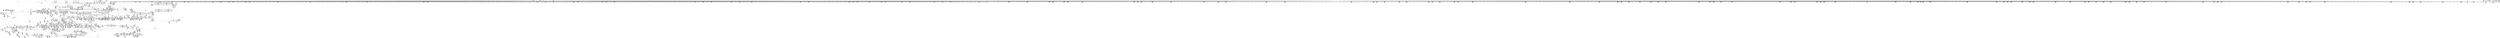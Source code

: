 digraph {
	CE0x3fb33e0 [shape=record,shape=Mrecord,label="{CE0x3fb33e0|GLOBAL:llvm.expect.i64|*Constant*}"]
	CE0x3f3b9b0 [shape=record,shape=Mrecord,label="{CE0x3f3b9b0|avc_has_perm:tsid|Function::avc_has_perm&Arg::tsid::}"]
	CE0x3f3e430 [shape=record,shape=Mrecord,label="{CE0x3f3e430|GLOBAL:__invalid_creds|*Constant*|*SummSink*}"]
	CE0x3e974e0 [shape=record,shape=Mrecord,label="{CE0x3e974e0|selinux_file_fcntl:tobool|security/selinux/hooks.c,3345|*SummSink*}"]
	CE0x3ef8990 [shape=record,shape=Mrecord,label="{CE0x3ef8990|GLOBAL:__llvm_gcov_ctr155|Global_var:__llvm_gcov_ctr155|*SummSource*}"]
	CE0x3fa7900 [shape=record,shape=Mrecord,label="{CE0x3fa7900|inode_has_perm:call|security/selinux/hooks.c,1614|*SummSink*}"]
	CE0x3f20620 [shape=record,shape=Mrecord,label="{CE0x3f20620|i64*_getelementptr_inbounds_(_2_x_i64_,_2_x_i64_*___llvm_gcov_ctr162,_i64_0,_i64_0)|*Constant*|*SummSource*}"]
	CE0x3f984b0 [shape=record,shape=Mrecord,label="{CE0x3f984b0|0:_i32,_4:_i32,_8:_i16,_12:_i32,_16:_i32,_20:_i32,_24:_i32,_56:_i8*,_:_SCMRE_768,776_|*MultipleSource*|*LoadInst*|include/linux/fs.h,1916|security/selinux/hooks.c,1675|Function::inode_has_perm&Arg::inode::|security/selinux/hooks.c,1611}"]
	CE0x3f10150 [shape=record,shape=Mrecord,label="{CE0x3f10150|__validate_creds:file|Function::__validate_creds&Arg::file::|*SummSource*}"]
	CE0x3efc490 [shape=record,shape=Mrecord,label="{CE0x3efc490|i64_24|*Constant*|*SummSource*}"]
	CE0x3f9c030 [shape=record,shape=Mrecord,label="{CE0x3f9c030|0:_i32,_4:_i32,_8:_i16,_12:_i32,_16:_i32,_20:_i32,_24:_i32,_56:_i8*,_:_SCMRE_880,881_}"]
	CE0x3f7ff20 [shape=record,shape=Mrecord,label="{CE0x3f7ff20|0:_i32,_4:_i32,_8:_i16,_12:_i32,_16:_i32,_20:_i32,_24:_i32,_56:_i8*,_:_SCMRE_247,248_}"]
	CE0x3f246e0 [shape=record,shape=Mrecord,label="{CE0x3f246e0|cred_sid:tmp|*SummSource*}"]
	CE0x3ec04c0 [shape=record,shape=Mrecord,label="{CE0x3ec04c0|8:_i8,_32:_%struct.inode*,_%struct.selinux_audit_data*,_128:_i32,_456:_i8*,_:_SCMRE_12,13_}"]
	CE0x3f8be20 [shape=record,shape=Mrecord,label="{CE0x3f8be20|0:_i32,_4:_i32,_8:_i16,_12:_i32,_16:_i32,_20:_i32,_24:_i32,_56:_i8*,_:_SCMRE_488,496_|*MultipleSource*|*LoadInst*|include/linux/fs.h,1916|security/selinux/hooks.c,1675|Function::inode_has_perm&Arg::inode::|security/selinux/hooks.c,1611}"]
	CE0x3f16460 [shape=record,shape=Mrecord,label="{CE0x3f16460|file_has_perm:rc.0|*SummSource*}"]
	CE0x3f39800 [shape=record,shape=Mrecord,label="{CE0x3f39800|inode_has_perm:sid3|security/selinux/hooks.c,1617|*SummSink*}"]
	CE0x3f23630 [shape=record,shape=Mrecord,label="{CE0x3f23630|i64*_getelementptr_inbounds_(_2_x_i64_,_2_x_i64_*___llvm_gcov_ctr98,_i64_0,_i64_1)|*Constant*|*SummSink*}"]
	CE0x3eeeb00 [shape=record,shape=Mrecord,label="{CE0x3eeeb00|8:_i8,_32:_%struct.inode*,_%struct.selinux_audit_data*,_128:_i32,_456:_i8*,_:_SCMRE_264,280_|*MultipleSource*|security/selinux/hooks.c,3350|Function::selinux_file_fcntl&Arg::file::}"]
	CE0x3eb88b0 [shape=record,shape=Mrecord,label="{CE0x3eb88b0|_call_void___llvm_gcov_indirect_counter_increment(i32*___llvm_gcov_global_state_pred262,_i64**_getelementptr_inbounds_(_4_x_i64*_,_4_x_i64*_*___llvm_gcda_edge_table261,_i64_0,_i64_1)),_!dbg_!27743|security/selinux/hooks.c,3350}"]
	CE0x3f0b080 [shape=record,shape=Mrecord,label="{CE0x3f0b080|i32_64|*Constant*}"]
	CE0x3eeb580 [shape=record,shape=Mrecord,label="{CE0x3eeb580|8:_i8,_32:_%struct.inode*,_%struct.selinux_audit_data*,_128:_i32,_456:_i8*,_:_SCMRE_196,197_}"]
	CE0x3f46540 [shape=record,shape=Mrecord,label="{CE0x3f46540|_call_void___validate_creds(%struct.cred*_%cred,_i8*_getelementptr_inbounds_(_25_x_i8_,_25_x_i8_*_.str3,_i32_0,_i32_0),_i32_1609)_#10,_!dbg_!27719|security/selinux/hooks.c,1609}"]
	CE0x3f85aa0 [shape=record,shape=Mrecord,label="{CE0x3f85aa0|0:_i32,_4:_i32,_8:_i16,_12:_i32,_16:_i32,_20:_i32,_24:_i32,_56:_i8*,_:_SCMRE_301,302_}"]
	CE0x3ee8d00 [shape=record,shape=Mrecord,label="{CE0x3ee8d00|8:_i8,_32:_%struct.inode*,_%struct.selinux_audit_data*,_128:_i32,_456:_i8*,_:_SCMRE_172,173_}"]
	CE0x3f8e320 [shape=record,shape=Mrecord,label="{CE0x3f8e320|0:_i32,_4:_i32,_8:_i16,_12:_i32,_16:_i32,_20:_i32,_24:_i32,_56:_i8*,_:_SCMRE_557,558_}"]
	CE0x3fa21a0 [shape=record,shape=Mrecord,label="{CE0x3fa21a0|0:_i32,_4:_i32,_8:_i16,_12:_i32,_16:_i32,_20:_i32,_24:_i32,_56:_i8*,_:_SCMRE_952,960_|*MultipleSource*|*LoadInst*|include/linux/fs.h,1916|security/selinux/hooks.c,1675|Function::inode_has_perm&Arg::inode::|security/selinux/hooks.c,1611}"]
	CE0x3fb7260 [shape=record,shape=Mrecord,label="{CE0x3fb7260|inode_has_perm:tmp12|security/selinux/hooks.c,1612|*SummSink*}"]
	CE0x3e8b210 [shape=record,shape=Mrecord,label="{CE0x3e8b210|file_has_perm:if.then8|*SummSink*}"]
	CE0x3f75c40 [shape=record,shape=Mrecord,label="{CE0x3f75c40|0:_i32,_4:_i32,_8:_i16,_12:_i32,_16:_i32,_20:_i32,_24:_i32,_56:_i8*,_:_SCMRE_56,64_|*MultipleSource*|*LoadInst*|include/linux/fs.h,1916|security/selinux/hooks.c,1675|Function::inode_has_perm&Arg::inode::|security/selinux/hooks.c,1611}"]
	CE0x3f720a0 [shape=record,shape=Mrecord,label="{CE0x3f720a0|i64*_getelementptr_inbounds_(_8_x_i64_,_8_x_i64_*___llvm_gcov_ctr154,_i64_0,_i64_0)|*Constant*}"]
	CE0x3e9e110 [shape=record,shape=Mrecord,label="{CE0x3e9e110|i64*_getelementptr_inbounds_(_2_x_i64_,_2_x_i64_*___llvm_gcov_ctr98,_i64_0,_i64_0)|*Constant*}"]
	CE0x3ea3e00 [shape=record,shape=Mrecord,label="{CE0x3ea3e00|i1_true|*Constant*|*SummSource*}"]
	CE0x3f16cb0 [shape=record,shape=Mrecord,label="{CE0x3f16cb0|file_has_perm:tmp26|security/selinux/hooks.c,1694|*SummSink*}"]
	CE0x3f94500 [shape=record,shape=Mrecord,label="{CE0x3f94500|0:_i32,_4:_i32,_8:_i16,_12:_i32,_16:_i32,_20:_i32,_24:_i32,_56:_i8*,_:_SCMRE_615,616_}"]
	CE0x3f07ff0 [shape=record,shape=Mrecord,label="{CE0x3f07ff0|i64*_getelementptr_inbounds_(_33_x_i64_,_33_x_i64_*___llvm_gcov_ctr260,_i64_0,_i64_30)|*Constant*}"]
	CE0x3e7d1d0 [shape=record,shape=Mrecord,label="{CE0x3e7d1d0|i32_5|*Constant*|*SummSink*}"]
	CE0x3e8f640 [shape=record,shape=Mrecord,label="{CE0x3e8f640|i32_7|*Constant*|*SummSink*}"]
	CE0x3f70db0 [shape=record,shape=Mrecord,label="{CE0x3f70db0|i64*_getelementptr_inbounds_(_8_x_i64_,_8_x_i64_*___llvm_gcov_ctr154,_i64_0,_i64_0)|*Constant*|*SummSource*}"]
	CE0x3edfea0 [shape=record,shape=Mrecord,label="{CE0x3edfea0|i32_14|*Constant*|*SummSource*}"]
	CE0x3ecad70 [shape=record,shape=Mrecord,label="{CE0x3ecad70|GLOBAL:file_has_perm|*Constant*|*SummSource*}"]
	CE0x3f3d6f0 [shape=record,shape=Mrecord,label="{CE0x3f3d6f0|__validate_creds:tmp7|include/linux/cred.h,174|*SummSource*}"]
	CE0x3f2d0b0 [shape=record,shape=Mrecord,label="{CE0x3f2d0b0|_call_void_mcount()_#3|*SummSource*}"]
	CE0x3f3e590 [shape=record,shape=Mrecord,label="{CE0x3f3e590|i64*_getelementptr_inbounds_(_5_x_i64_,_5_x_i64_*___llvm_gcov_ctr155,_i64_0,_i64_4)|*Constant*|*SummSource*}"]
	CE0x3f12b00 [shape=record,shape=Mrecord,label="{CE0x3f12b00|i64_8|*Constant*}"]
	CE0x3ebe980 [shape=record,shape=Mrecord,label="{CE0x3ebe980|selinux_file_fcntl:file|Function::selinux_file_fcntl&Arg::file::|*SummSource*}"]
	CE0x3f87020 [shape=record,shape=Mrecord,label="{CE0x3f87020|0:_i32,_4:_i32,_8:_i16,_12:_i32,_16:_i32,_20:_i32,_24:_i32,_56:_i8*,_:_SCMRE_328,336_|*MultipleSource*|*LoadInst*|include/linux/fs.h,1916|security/selinux/hooks.c,1675|Function::inode_has_perm&Arg::inode::|security/selinux/hooks.c,1611}"]
	CE0x3ec0670 [shape=record,shape=Mrecord,label="{CE0x3ec0670|8:_i8,_32:_%struct.inode*,_%struct.selinux_audit_data*,_128:_i32,_456:_i8*,_:_SCMRE_13,14_}"]
	CE0x3ec1ac0 [shape=record,shape=Mrecord,label="{CE0x3ec1ac0|8:_i8,_32:_%struct.inode*,_%struct.selinux_audit_data*,_128:_i32,_456:_i8*,_:_SCMRE_48,49_}"]
	CE0x3f102d0 [shape=record,shape=Mrecord,label="{CE0x3f102d0|__validate_creds:file|Function::__validate_creds&Arg::file::|*SummSink*}"]
	CE0x3e8b2d0 [shape=record,shape=Mrecord,label="{CE0x3e8b2d0|i64*_getelementptr_inbounds_(_12_x_i64_,_12_x_i64_*___llvm_gcov_ctr170,_i64_0,_i64_0)|*Constant*}"]
	CE0x3ef7dd0 [shape=record,shape=Mrecord,label="{CE0x3ef7dd0|selinux_file_fcntl:tobool9|security/selinux/hooks.c,3350}"]
	CE0x3ee2660 [shape=record,shape=Mrecord,label="{CE0x3ee2660|8:_i8,_32:_%struct.inode*,_%struct.selinux_audit_data*,_128:_i32,_456:_i8*,_:_SCMRE_100,101_}"]
	CE0x3f0a4f0 [shape=record,shape=Mrecord,label="{CE0x3f0a4f0|i64**_getelementptr_inbounds_(_4_x_i64*_,_4_x_i64*_*___llvm_gcda_edge_table261,_i64_0,_i64_3)|*Constant*}"]
	CE0x3f3c2b0 [shape=record,shape=Mrecord,label="{CE0x3f3c2b0|inode_has_perm:retval.0}"]
	CE0x3efcec0 [shape=record,shape=Mrecord,label="{CE0x3efcec0|file_has_perm:tmp6|security/selinux/hooks.c,1683|*SummSink*}"]
	CE0x3ec4420 [shape=record,shape=Mrecord,label="{CE0x3ec4420|8:_i8,_32:_%struct.inode*,_%struct.selinux_audit_data*,_128:_i32,_456:_i8*,_:_SCMRE_74,75_}"]
	CE0x3f3b840 [shape=record,shape=Mrecord,label="{CE0x3f3b840|avc_has_perm:ssid|Function::avc_has_perm&Arg::ssid::}"]
	CE0x3ea0ee0 [shape=record,shape=Mrecord,label="{CE0x3ea0ee0|__llvm_gcov_indirect_counter_increment:bb4}"]
	CE0x3f7b9b0 [shape=record,shape=Mrecord,label="{CE0x3f7b9b0|0:_i32,_4:_i32,_8:_i16,_12:_i32,_16:_i32,_20:_i32,_24:_i32,_56:_i8*,_:_SCMRE_182,183_}"]
	CE0x3e854c0 [shape=record,shape=Mrecord,label="{CE0x3e854c0|__llvm_gcov_indirect_counter_increment:counter|*SummSource*}"]
	CE0x3e8c740 [shape=record,shape=Mrecord,label="{CE0x3e8c740|__validate_creds:conv|include/linux/cred.h,173|*SummSink*}"]
	CE0x3f75170 [shape=record,shape=Mrecord,label="{CE0x3f75170|i32_10|*Constant*}"]
	CE0x3fa1ff0 [shape=record,shape=Mrecord,label="{CE0x3fa1ff0|0:_i32,_4:_i32,_8:_i16,_12:_i32,_16:_i32,_20:_i32,_24:_i32,_56:_i8*,_:_SCMRE_944,952_|*MultipleSource*|*LoadInst*|include/linux/fs.h,1916|security/selinux/hooks.c,1675|Function::inode_has_perm&Arg::inode::|security/selinux/hooks.c,1611}"]
	CE0x3f77160 [shape=record,shape=Mrecord,label="{CE0x3f77160|0:_i32,_4:_i32,_8:_i16,_12:_i32,_16:_i32,_20:_i32,_24:_i32,_56:_i8*,_:_SCMRE_139,140_}"]
	CE0x3f9f7e0 [shape=record,shape=Mrecord,label="{CE0x3f9f7e0|0:_i32,_4:_i32,_8:_i16,_12:_i32,_16:_i32,_20:_i32,_24:_i32,_56:_i8*,_:_SCMRE_913,914_}"]
	CE0x3f3bee0 [shape=record,shape=Mrecord,label="{CE0x3f3bee0|avc_has_perm:requested|Function::avc_has_perm&Arg::requested::}"]
	"CONST[source:2(external),value:0(static)][purpose:{operation}][SrcIdx:2]"
	CE0x3f77500 [shape=record,shape=Mrecord,label="{CE0x3f77500|0:_i32,_4:_i32,_8:_i16,_12:_i32,_16:_i32,_20:_i32,_24:_i32,_56:_i8*,_:_SCMRE_141,142_}"]
	CE0x3ee7a70 [shape=record,shape=Mrecord,label="{CE0x3ee7a70|8:_i8,_32:_%struct.inode*,_%struct.selinux_audit_data*,_128:_i32,_456:_i8*,_:_SCMRE_161,162_}"]
	CE0x3f0e010 [shape=record,shape=Mrecord,label="{CE0x3f0e010|selinux_file_fcntl:tmp37|security/selinux/hooks.c,3379|*SummSource*}"]
	CE0x3ea2630 [shape=record,shape=Mrecord,label="{CE0x3ea2630|__llvm_gcov_indirect_counter_increment:counter|*SummSink*}"]
	CE0x3ec9080 [shape=record,shape=Mrecord,label="{CE0x3ec9080|file_has_perm:tmp8|security/selinux/hooks.c,1683|*SummSource*}"]
	CE0x3fa9cb0 [shape=record,shape=Mrecord,label="{CE0x3fa9cb0|inode_has_perm:tmp19|security/selinux/hooks.c,1618}"]
	CE0x3ebc2a0 [shape=record,shape=Mrecord,label="{CE0x3ebc2a0|COLLAPSED:_CMRE:_elem_0::|security/selinux/hooks.c,196}"]
	CE0x3f12960 [shape=record,shape=Mrecord,label="{CE0x3f12960|file_has_perm:tmp21|security/selinux/hooks.c,1694}"]
	CE0x3ef2ee0 [shape=record,shape=Mrecord,label="{CE0x3ef2ee0|8:_i8,_32:_%struct.inode*,_%struct.selinux_audit_data*,_128:_i32,_456:_i8*,_:_SCMRE_464,472_|*MultipleSource*|security/selinux/hooks.c,3350|Function::selinux_file_fcntl&Arg::file::}"]
	CE0x3ebe3e0 [shape=record,shape=Mrecord,label="{CE0x3ebe3e0|selinux_file_fcntl:tmp26|security/selinux/hooks.c,3350|*SummSource*}"]
	CE0x3f01e70 [shape=record,shape=Mrecord,label="{CE0x3f01e70|i64*_getelementptr_inbounds_(_12_x_i64_,_12_x_i64_*___llvm_gcov_ctr170,_i64_0,_i64_5)|*Constant*|*SummSource*}"]
	CE0x3e6e3f0 [shape=record,shape=Mrecord,label="{CE0x3e6e3f0|selinux_file_fcntl:sw.bb|*SummSource*}"]
	CE0x3f225b0 [shape=record,shape=Mrecord,label="{CE0x3f225b0|i32_1|*Constant*}"]
	CE0x3f2f680 [shape=record,shape=Mrecord,label="{CE0x3f2f680|i64*_getelementptr_inbounds_(_2_x_i64_,_2_x_i64_*___llvm_gcov_ctr162,_i64_0,_i64_1)|*Constant*|*SummSource*}"]
	CE0x3eea4a0 [shape=record,shape=Mrecord,label="{CE0x3eea4a0|8:_i8,_32:_%struct.inode*,_%struct.selinux_audit_data*,_128:_i32,_456:_i8*,_:_SCMRE_186,187_}"]
	CE0x3e6e070 [shape=record,shape=Mrecord,label="{CE0x3e6e070|selinux_file_fcntl:do.end|*SummSource*}"]
	CE0x3f2ca70 [shape=record,shape=Mrecord,label="{CE0x3f2ca70|file_inode:f_inode|include/linux/fs.h,1916}"]
	CE0x3f4a0b0 [shape=record,shape=Mrecord,label="{CE0x3f4a0b0|inode_has_perm:tmp2|*SummSink*}"]
	CE0x3efc9e0 [shape=record,shape=Mrecord,label="{CE0x3efc9e0|file_has_perm:cmp|security/selinux/hooks.c,1683}"]
	CE0x3f1d680 [shape=record,shape=Mrecord,label="{CE0x3f1d680|file_has_perm:tmp10|security/selinux/hooks.c,1683}"]
	CE0x3eaa340 [shape=record,shape=Mrecord,label="{CE0x3eaa340|selinux_file_fcntl:tmp1|*SummSource*}"]
	CE0x3e8fd60 [shape=record,shape=Mrecord,label="{CE0x3e8fd60|i32_3|*Constant*}"]
	CE0x3effcf0 [shape=record,shape=Mrecord,label="{CE0x3effcf0|_ret_i32_%retval.0,_!dbg_!27728|security/selinux/avc.c,775|*SummSink*}"]
	CE0x3f77670 [shape=record,shape=Mrecord,label="{CE0x3f77670|0:_i32,_4:_i32,_8:_i16,_12:_i32,_16:_i32,_20:_i32,_24:_i32,_56:_i8*,_:_SCMRE_142,143_}"]
	CE0x3e8d370 [shape=record,shape=Mrecord,label="{CE0x3e8d370|GLOBAL:file_inode|*Constant*|*SummSource*}"]
	CE0x3e925a0 [shape=record,shape=Mrecord,label="{CE0x3e925a0|i64_2|*Constant*|*SummSource*}"]
	CE0x3f3db00 [shape=record,shape=Mrecord,label="{CE0x3f3db00|GLOBAL:__invalid_creds|*Constant*}"]
	CE0x3ec6440 [shape=record,shape=Mrecord,label="{CE0x3ec6440|i32_14|*Constant*}"]
	CE0x3ec4270 [shape=record,shape=Mrecord,label="{CE0x3ec4270|8:_i8,_32:_%struct.inode*,_%struct.selinux_audit_data*,_128:_i32,_456:_i8*,_:_SCMRE_73,74_}"]
	CE0x3f17470 [shape=record,shape=Mrecord,label="{CE0x3f17470|file_has_perm:tmp24|security/selinux/hooks.c,1695|*SummSource*}"]
	CE0x3f3f5a0 [shape=record,shape=Mrecord,label="{CE0x3f3f5a0|__validate_creds:tmp6|include/linux/cred.h,174|*SummSource*}"]
	CE0x3ee0a00 [shape=record,shape=Mrecord,label="{CE0x3ee0a00|file_inode:tmp3|*SummSink*}"]
	CE0x3e921a0 [shape=record,shape=Mrecord,label="{CE0x3e921a0|selinux_file_fcntl:tmp7|security/selinux/hooks.c,3345|*SummSink*}"]
	CE0x3ea36d0 [shape=record,shape=Mrecord,label="{CE0x3ea36d0|__llvm_gcov_indirect_counter_increment:tmp2}"]
	CE0x3f2c770 [shape=record,shape=Mrecord,label="{CE0x3f2c770|avc_has_perm:tsid|Function::avc_has_perm&Arg::tsid::|*SummSink*}"]
	CE0x3f85230 [shape=record,shape=Mrecord,label="{CE0x3f85230|0:_i32,_4:_i32,_8:_i16,_12:_i32,_16:_i32,_20:_i32,_24:_i32,_56:_i8*,_:_SCMRE_296,297_}"]
	CE0x3f40460 [shape=record,shape=Mrecord,label="{CE0x3f40460|file_has_perm:tmp28|security/selinux/hooks.c,1698}"]
	CE0x3eebc40 [shape=record,shape=Mrecord,label="{CE0x3eebc40|8:_i8,_32:_%struct.inode*,_%struct.selinux_audit_data*,_128:_i32,_456:_i8*,_:_SCMRE_200,201_}"]
	CE0x3f48fa0 [shape=record,shape=Mrecord,label="{CE0x3f48fa0|inode_has_perm:tmp3}"]
	CE0x3f3c520 [shape=record,shape=Mrecord,label="{CE0x3f3c520|i64*_getelementptr_inbounds_(_8_x_i64_,_8_x_i64_*___llvm_gcov_ctr154,_i64_0,_i64_7)|*Constant*}"]
	CE0x3e82960 [shape=record,shape=Mrecord,label="{CE0x3e82960|selinux_file_fcntl:tmp3|*SummSink*}"]
	CE0x3ebfc50 [shape=record,shape=Mrecord,label="{CE0x3ebfc50|8:_i8,_32:_%struct.inode*,_%struct.selinux_audit_data*,_128:_i32,_456:_i8*,_:_SCMRE_7,8_}"]
	CE0x3f2f300 [shape=record,shape=Mrecord,label="{CE0x3f2f300|i64*_getelementptr_inbounds_(_2_x_i64_,_2_x_i64_*___llvm_gcov_ctr162,_i64_0,_i64_1)|*Constant*}"]
	CE0x3ee63b0 [shape=record,shape=Mrecord,label="{CE0x3ee63b0|8:_i8,_32:_%struct.inode*,_%struct.selinux_audit_data*,_128:_i32,_456:_i8*,_:_SCMRE_147,148_}"]
	CE0x3ec2c80 [shape=record,shape=Mrecord,label="{CE0x3ec2c80|8:_i8,_32:_%struct.inode*,_%struct.selinux_audit_data*,_128:_i32,_456:_i8*,_:_SCMRE_60,61_}"]
	CE0x3fa0c20 [shape=record,shape=Mrecord,label="{CE0x3fa0c20|0:_i32,_4:_i32,_8:_i16,_12:_i32,_16:_i32,_20:_i32,_24:_i32,_56:_i8*,_:_SCMRE_925,926_}"]
	CE0x3f9d110 [shape=record,shape=Mrecord,label="{CE0x3f9d110|0:_i32,_4:_i32,_8:_i16,_12:_i32,_16:_i32,_20:_i32,_24:_i32,_56:_i8*,_:_SCMRE_890,891_}"]
	CE0x3f48920 [shape=record,shape=Mrecord,label="{CE0x3f48920|inode_has_perm:i_flags|security/selinux/hooks.c,1611|*SummSource*}"]
	CE0x3e814a0 [shape=record,shape=Mrecord,label="{CE0x3e814a0|get_current:tmp1|*SummSink*}"]
	CE0x3f7c580 [shape=record,shape=Mrecord,label="{CE0x3f7c580|0:_i32,_4:_i32,_8:_i16,_12:_i32,_16:_i32,_20:_i32,_24:_i32,_56:_i8*,_:_SCMRE_189,190_}"]
	CE0x3f40810 [shape=record,shape=Mrecord,label="{CE0x3f40810|i64*_getelementptr_inbounds_(_12_x_i64_,_12_x_i64_*___llvm_gcov_ctr170,_i64_0,_i64_11)|*Constant*}"]
	CE0x3fa4970 [shape=record,shape=Mrecord,label="{CE0x3fa4970|i32_512|*Constant*|*SummSink*}"]
	CE0x3f0a870 [shape=record,shape=Mrecord,label="{CE0x3f0a870|i64**_getelementptr_inbounds_(_4_x_i64*_,_4_x_i64*_*___llvm_gcda_edge_table261,_i64_0,_i64_3)|*Constant*|*SummSource*}"]
	CE0x3f23950 [shape=record,shape=Mrecord,label="{CE0x3f23950|get_current:tmp2|*SummSource*}"]
	CE0x3eba710 [shape=record,shape=Mrecord,label="{CE0x3eba710|file_has_perm:tmp}"]
	CE0x3fb4540 [shape=record,shape=Mrecord,label="{CE0x3fb4540|inode_has_perm:tobool2|security/selinux/hooks.c,1611|*SummSink*}"]
	CE0x3fb6770 [shape=record,shape=Mrecord,label="{CE0x3fb6770|i64*_getelementptr_inbounds_(_8_x_i64_,_8_x_i64_*___llvm_gcov_ctr154,_i64_0,_i64_5)|*Constant*|*SummSink*}"]
	CE0x3e8bde0 [shape=record,shape=Mrecord,label="{CE0x3e8bde0|0:_i32,_4:_i32,_8:_i32,_12:_i32,_:_CMRE_4,8_|*MultipleSource*|security/selinux/hooks.c,196|*LoadInst*|security/selinux/hooks.c,196|security/selinux/hooks.c,197}"]
	CE0x3eaa890 [shape=record,shape=Mrecord,label="{CE0x3eaa890|selinux_file_fcntl:land.lhs.true7}"]
	CE0x3f99670 [shape=record,shape=Mrecord,label="{CE0x3f99670|0:_i32,_4:_i32,_8:_i16,_12:_i32,_16:_i32,_20:_i32,_24:_i32,_56:_i8*,_:_SCMRE_824,832_|*MultipleSource*|*LoadInst*|include/linux/fs.h,1916|security/selinux/hooks.c,1675|Function::inode_has_perm&Arg::inode::|security/selinux/hooks.c,1611}"]
	CE0x3f8eb90 [shape=record,shape=Mrecord,label="{CE0x3f8eb90|0:_i32,_4:_i32,_8:_i16,_12:_i32,_16:_i32,_20:_i32,_24:_i32,_56:_i8*,_:_SCMRE_562,563_}"]
	CE0x3f4ec10 [shape=record,shape=Mrecord,label="{CE0x3f4ec10|cred_sid:tmp6|security/selinux/hooks.c,197}"]
	CE0x3e799f0 [shape=record,shape=Mrecord,label="{CE0x3e799f0|selinux_file_fcntl:tmp31|security/selinux/hooks.c,3350}"]
	CE0x3e82d40 [shape=record,shape=Mrecord,label="{CE0x3e82d40|i64_1|*Constant*|*SummSink*}"]
	CE0x3fb70f0 [shape=record,shape=Mrecord,label="{CE0x3fb70f0|inode_has_perm:tmp12|security/selinux/hooks.c,1612|*SummSource*}"]
	CE0x3fa1d00 [shape=record,shape=Mrecord,label="{CE0x3fa1d00|0:_i32,_4:_i32,_8:_i16,_12:_i32,_16:_i32,_20:_i32,_24:_i32,_56:_i8*,_:_SCMRE_935,936_}"]
	CE0x3f8d6f0 [shape=record,shape=Mrecord,label="{CE0x3f8d6f0|0:_i32,_4:_i32,_8:_i16,_12:_i32,_16:_i32,_20:_i32,_24:_i32,_56:_i8*,_:_SCMRE_544,552_|*MultipleSource*|*LoadInst*|include/linux/fs.h,1916|security/selinux/hooks.c,1675|Function::inode_has_perm&Arg::inode::|security/selinux/hooks.c,1611}"]
	CE0x3e9c5c0 [shape=record,shape=Mrecord,label="{CE0x3e9c5c0|cred_sid:cred|Function::cred_sid&Arg::cred::|*SummSource*}"]
	CE0x3f4d4c0 [shape=record,shape=Mrecord,label="{CE0x3f4d4c0|GLOBAL:creds_are_invalid|*Constant*|*SummSink*}"]
	CE0x3f39e90 [shape=record,shape=Mrecord,label="{CE0x3f39e90|inode_has_perm:tmp20|security/selinux/hooks.c,1618}"]
	"CONST[source:1(input),value:2(dynamic)][purpose:{operation}][SrcIdx:6]"
	CE0x3e6de80 [shape=record,shape=Mrecord,label="{CE0x3e6de80|selinux_file_fcntl:bb|*SummSink*}"]
	CE0x3f73010 [shape=record,shape=Mrecord,label="{CE0x3f73010|0:_i32,_4:_i32,_8:_i16,_12:_i32,_16:_i32,_20:_i32,_24:_i32,_56:_i8*,_:_SCMRE_12,16_|*MultipleSource*|*LoadInst*|include/linux/fs.h,1916|security/selinux/hooks.c,1675|Function::inode_has_perm&Arg::inode::|security/selinux/hooks.c,1611}"]
	CE0x3e7c110 [shape=record,shape=Mrecord,label="{CE0x3e7c110|_ret_void}"]
	CE0x3f96bf0 [shape=record,shape=Mrecord,label="{CE0x3f96bf0|0:_i32,_4:_i32,_8:_i16,_12:_i32,_16:_i32,_20:_i32,_24:_i32,_56:_i8*,_:_SCMRE_688,692_|*MultipleSource*|*LoadInst*|include/linux/fs.h,1916|security/selinux/hooks.c,1675|Function::inode_has_perm&Arg::inode::|security/selinux/hooks.c,1611}"]
	CE0x3f07f80 [shape=record,shape=Mrecord,label="{CE0x3f07f80|i64**_getelementptr_inbounds_(_4_x_i64*_,_4_x_i64*_*___llvm_gcda_edge_table261,_i64_0,_i64_2)|*Constant*|*SummSink*}"]
	CE0x3f4bad0 [shape=record,shape=Mrecord,label="{CE0x3f4bad0|__validate_creds:entry}"]
	CE0x3f849c0 [shape=record,shape=Mrecord,label="{CE0x3f849c0|0:_i32,_4:_i32,_8:_i16,_12:_i32,_16:_i32,_20:_i32,_24:_i32,_56:_i8*,_:_SCMRE_291,292_}"]
	CE0x3f06490 [shape=record,shape=Mrecord,label="{CE0x3f06490|__validate_creds:tmp|*SummSource*}"]
	CE0x3ebd090 [shape=record,shape=Mrecord,label="{CE0x3ebd090|file_inode:f|Function::file_inode&Arg::f::|*SummSource*}"]
	CE0x3f4eba0 [shape=record,shape=Mrecord,label="{CE0x3f4eba0|i64*_getelementptr_inbounds_(_8_x_i64_,_8_x_i64_*___llvm_gcov_ctr154,_i64_0,_i64_1)|*Constant*|*SummSource*}"]
	CE0x3f75400 [shape=record,shape=Mrecord,label="{CE0x3f75400|inode_has_perm:i_security|security/selinux/hooks.c,1615|*SummSource*}"]
	CE0x3f97430 [shape=record,shape=Mrecord,label="{CE0x3f97430|0:_i32,_4:_i32,_8:_i16,_12:_i32,_16:_i32,_20:_i32,_24:_i32,_56:_i8*,_:_SCMRE_712,728_|*MultipleSource*|*LoadInst*|include/linux/fs.h,1916|security/selinux/hooks.c,1675|Function::inode_has_perm&Arg::inode::|security/selinux/hooks.c,1611}"]
	CE0x3edf300 [shape=record,shape=Mrecord,label="{CE0x3edf300|file_has_perm:sid2|security/selinux/hooks.c,1683|*SummSource*}"]
	CE0x3ec8cb0 [shape=record,shape=Mrecord,label="{CE0x3ec8cb0|GLOBAL:__llvm_gcov_ctr170|Global_var:__llvm_gcov_ctr170}"]
	CE0x50fe830 [shape=record,shape=Mrecord,label="{CE0x50fe830|selinux_file_fcntl:if.then10|*SummSink*}"]
	CE0x3e87610 [shape=record,shape=Mrecord,label="{CE0x3e87610|get_current:entry}"]
	CE0x3f7c8e0 [shape=record,shape=Mrecord,label="{CE0x3f7c8e0|0:_i32,_4:_i32,_8:_i16,_12:_i32,_16:_i32,_20:_i32,_24:_i32,_56:_i8*,_:_SCMRE_191,192_}"]
	CE0x3f14a20 [shape=record,shape=Mrecord,label="{CE0x3f14a20|i64*_getelementptr_inbounds_(_12_x_i64_,_12_x_i64_*___llvm_gcov_ctr170,_i64_0,_i64_9)|*Constant*}"]
	CE0x3ee89a0 [shape=record,shape=Mrecord,label="{CE0x3ee89a0|8:_i8,_32:_%struct.inode*,_%struct.selinux_audit_data*,_128:_i32,_456:_i8*,_:_SCMRE_170,171_}"]
	CE0x3f864c0 [shape=record,shape=Mrecord,label="{CE0x3f864c0|0:_i32,_4:_i32,_8:_i16,_12:_i32,_16:_i32,_20:_i32,_24:_i32,_56:_i8*,_:_SCMRE_307,308_}"]
	CE0x3efd050 [shape=record,shape=Mrecord,label="{CE0x3efd050|file_has_perm:cmp|security/selinux/hooks.c,1683|*SummSource*}"]
	CE0x3f993b0 [shape=record,shape=Mrecord,label="{CE0x3f993b0|0:_i32,_4:_i32,_8:_i16,_12:_i32,_16:_i32,_20:_i32,_24:_i32,_56:_i8*,_:_SCMRE_816,824_|*MultipleSource*|*LoadInst*|include/linux/fs.h,1916|security/selinux/hooks.c,1675|Function::inode_has_perm&Arg::inode::|security/selinux/hooks.c,1611}"]
	CE0x3f153c0 [shape=record,shape=Mrecord,label="{CE0x3f153c0|inode_has_perm:adp|Function::inode_has_perm&Arg::adp::}"]
	CE0x3f909f0 [shape=record,shape=Mrecord,label="{CE0x3f909f0|0:_i32,_4:_i32,_8:_i16,_12:_i32,_16:_i32,_20:_i32,_24:_i32,_56:_i8*,_:_SCMRE_580,581_}"]
	CE0x3f21250 [shape=record,shape=Mrecord,label="{CE0x3f21250|cred_sid:tmp2}"]
	CE0x3f126c0 [shape=record,shape=Mrecord,label="{CE0x3f126c0|i64_7|*Constant*|*SummSource*}"]
	CE0x3f80af0 [shape=record,shape=Mrecord,label="{CE0x3f80af0|0:_i32,_4:_i32,_8:_i16,_12:_i32,_16:_i32,_20:_i32,_24:_i32,_56:_i8*,_:_SCMRE_254,255_}"]
	CE0x3f8a070 [shape=record,shape=Mrecord,label="{CE0x3f8a070|0:_i32,_4:_i32,_8:_i16,_12:_i32,_16:_i32,_20:_i32,_24:_i32,_56:_i8*,_:_SCMRE_473,474_}"]
	CE0x3fb5710 [shape=record,shape=Mrecord,label="{CE0x3fb5710|inode_has_perm:tmp9|security/selinux/hooks.c,1611|*SummSource*}"]
	CE0x3ee5c90 [shape=record,shape=Mrecord,label="{CE0x3ee5c90|8:_i8,_32:_%struct.inode*,_%struct.selinux_audit_data*,_128:_i32,_456:_i8*,_:_SCMRE_232,240_|*MultipleSource*|security/selinux/hooks.c,3350|Function::selinux_file_fcntl&Arg::file::}"]
	CE0x3e78940 [shape=record,shape=Mrecord,label="{CE0x3e78940|file_has_perm:cred|Function::file_has_perm&Arg::cred::|*SummSource*}"]
	CE0x3edf7e0 [shape=record,shape=Mrecord,label="{CE0x3edf7e0|i64*_getelementptr_inbounds_(_2_x_i64_,_2_x_i64_*___llvm_gcov_ctr162,_i64_0,_i64_1)|*Constant*|*SummSink*}"]
	CE0x3f833d0 [shape=record,shape=Mrecord,label="{CE0x3f833d0|0:_i32,_4:_i32,_8:_i16,_12:_i32,_16:_i32,_20:_i32,_24:_i32,_56:_i8*,_:_SCMRE_278,279_}"]
	CE0x3ee7c20 [shape=record,shape=Mrecord,label="{CE0x3ee7c20|8:_i8,_32:_%struct.inode*,_%struct.selinux_audit_data*,_128:_i32,_456:_i8*,_:_SCMRE_162,163_}"]
	CE0x3f85c50 [shape=record,shape=Mrecord,label="{CE0x3f85c50|0:_i32,_4:_i32,_8:_i16,_12:_i32,_16:_i32,_20:_i32,_24:_i32,_56:_i8*,_:_SCMRE_302,303_}"]
	CE0x3e7d3d0 [shape=record,shape=Mrecord,label="{CE0x3e7d3d0|i32_36|*Constant*|*SummSource*}"]
	CE0x3f71260 [shape=record,shape=Mrecord,label="{CE0x3f71260|__validate_creds:call|include/linux/cred.h,173}"]
	CE0x3ef21a0 [shape=record,shape=Mrecord,label="{CE0x3ef21a0|8:_i8,_32:_%struct.inode*,_%struct.selinux_audit_data*,_128:_i32,_456:_i8*,_:_SCMRE_432,436_|*MultipleSource*|security/selinux/hooks.c,3350|Function::selinux_file_fcntl&Arg::file::}"]
	CE0x3fb2190 [shape=record,shape=Mrecord,label="{CE0x3fb2190|inode_has_perm:lnot|security/selinux/hooks.c,1611}"]
	CE0x3ef0ae0 [shape=record,shape=Mrecord,label="{CE0x3ef0ae0|8:_i8,_32:_%struct.inode*,_%struct.selinux_audit_data*,_128:_i32,_456:_i8*,_:_SCMRE_404,408_|*MultipleSource*|security/selinux/hooks.c,3350|Function::selinux_file_fcntl&Arg::file::}"]
	CE0x3ef8c30 [shape=record,shape=Mrecord,label="{CE0x3ef8c30|i64*_getelementptr_inbounds_(_2_x_i64_,_2_x_i64_*___llvm_gcov_ctr131,_i64_0,_i64_0)|*Constant*|*SummSource*}"]
	CE0x3f0cd10 [shape=record,shape=Mrecord,label="{CE0x3f0cd10|_call_void___llvm_gcov_indirect_counter_increment(i32*___llvm_gcov_global_state_pred262,_i64**_getelementptr_inbounds_(_4_x_i64*_,_4_x_i64*_*___llvm_gcda_edge_table261,_i64_0,_i64_0)),_!dbg_!27764|security/selinux/hooks.c,3379|*SummSink*}"]
	CE0x3e6e500 [shape=record,shape=Mrecord,label="{CE0x3e6e500|selinux_file_fcntl:sw.bb|*SummSink*}"]
	CE0x3eaa2d0 [shape=record,shape=Mrecord,label="{CE0x3eaa2d0|i64*_getelementptr_inbounds_(_33_x_i64_,_33_x_i64_*___llvm_gcov_ctr260,_i64_0,_i64_1)|*Constant*}"]
	CE0x3f9d470 [shape=record,shape=Mrecord,label="{CE0x3f9d470|0:_i32,_4:_i32,_8:_i16,_12:_i32,_16:_i32,_20:_i32,_24:_i32,_56:_i8*,_:_SCMRE_892,893_}"]
	CE0x3ee05b0 [shape=record,shape=Mrecord,label="{CE0x3ee05b0|_ret_i32_%tmp6,_!dbg_!27716|security/selinux/hooks.c,197|*SummSource*}"]
	CE0x3f797f0 [shape=record,shape=Mrecord,label="{CE0x3f797f0|0:_i32,_4:_i32,_8:_i16,_12:_i32,_16:_i32,_20:_i32,_24:_i32,_56:_i8*,_:_SCMRE_162,163_}"]
	CE0x3fabff0 [shape=record,shape=Mrecord,label="{CE0x3fabff0|__validate_creds:tmp3|include/linux/cred.h,173|*SummSink*}"]
	CE0x3f7cdf0 [shape=record,shape=Mrecord,label="{CE0x3f7cdf0|0:_i32,_4:_i32,_8:_i16,_12:_i32,_16:_i32,_20:_i32,_24:_i32,_56:_i8*,_:_SCMRE_194,195_}"]
	CE0x3f80790 [shape=record,shape=Mrecord,label="{CE0x3f80790|0:_i32,_4:_i32,_8:_i16,_12:_i32,_16:_i32,_20:_i32,_24:_i32,_56:_i8*,_:_SCMRE_252,253_}"]
	CE0x3e6e350 [shape=record,shape=Mrecord,label="{CE0x3e6e350|selinux_file_fcntl:sw.bb}"]
	CE0x3ebe6b0 [shape=record,shape=Mrecord,label="{CE0x3ebe6b0|selinux_file_fcntl:tmp27|security/selinux/hooks.c,3350}"]
	CE0x3ee3c50 [shape=record,shape=Mrecord,label="{CE0x3ee3c50|8:_i8,_32:_%struct.inode*,_%struct.selinux_audit_data*,_128:_i32,_456:_i8*,_:_SCMRE_113,114_}"]
	CE0x3f0af00 [shape=record,shape=Mrecord,label="{CE0x3f0af00|selinux_file_fcntl:tmp35|security/selinux/hooks.c,3375|*SummSink*}"]
	CE0x3f9db30 [shape=record,shape=Mrecord,label="{CE0x3f9db30|0:_i32,_4:_i32,_8:_i16,_12:_i32,_16:_i32,_20:_i32,_24:_i32,_56:_i8*,_:_SCMRE_896,897_}"]
	CE0x3ef19d0 [shape=record,shape=Mrecord,label="{CE0x3ef19d0|selinux_file_fcntl:tobool6|security/selinux/hooks.c,3350}"]
	CE0x3ee5020 [shape=record,shape=Mrecord,label="{CE0x3ee5020|8:_i8,_32:_%struct.inode*,_%struct.selinux_audit_data*,_128:_i32,_456:_i8*,_:_SCMRE_125,126_}"]
	CE0x3f212c0 [shape=record,shape=Mrecord,label="{CE0x3f212c0|cred_sid:tmp2|*SummSource*}"]
	CE0x3f93ae0 [shape=record,shape=Mrecord,label="{CE0x3f93ae0|0:_i32,_4:_i32,_8:_i16,_12:_i32,_16:_i32,_20:_i32,_24:_i32,_56:_i8*,_:_SCMRE_609,610_}"]
	CE0x3f6fd50 [shape=record,shape=Mrecord,label="{CE0x3f6fd50|inode_has_perm:tmp|*SummSource*}"]
	CE0x3ec1220 [shape=record,shape=Mrecord,label="{CE0x3ec1220|8:_i8,_32:_%struct.inode*,_%struct.selinux_audit_data*,_128:_i32,_456:_i8*,_:_SCMRE_24,32_|*MultipleSource*|security/selinux/hooks.c,3350|Function::selinux_file_fcntl&Arg::file::}"]
	CE0x3ef29c0 [shape=record,shape=Mrecord,label="{CE0x3ef29c0|8:_i8,_32:_%struct.inode*,_%struct.selinux_audit_data*,_128:_i32,_456:_i8*,_:_SCMRE_448,456_|*MultipleSource*|security/selinux/hooks.c,3350|Function::selinux_file_fcntl&Arg::file::}"]
	CE0x3ebb9e0 [shape=record,shape=Mrecord,label="{CE0x3ebb9e0|inode_has_perm:tmp5|security/selinux/hooks.c,1609}"]
	CE0x3eec9c0 [shape=record,shape=Mrecord,label="{CE0x3eec9c0|8:_i8,_32:_%struct.inode*,_%struct.selinux_audit_data*,_128:_i32,_456:_i8*,_:_SCMRE_208,209_}"]
	CE0x3e8dc00 [shape=record,shape=Mrecord,label="{CE0x3e8dc00|selinux_file_fcntl:tmp18|security/selinux/hooks.c,3345}"]
	CE0x3f2b350 [shape=record,shape=Mrecord,label="{CE0x3f2b350|file_has_perm:call4|security/selinux/hooks.c,1684}"]
	CE0x3eb8270 [shape=record,shape=Mrecord,label="{CE0x3eb8270|i32_9|*Constant*}"]
	CE0x3e9ea00 [shape=record,shape=Mrecord,label="{CE0x3e9ea00|file_has_perm:ad|security/selinux/hooks.c, 1676|*SummSource*}"]
	CE0x3f73de0 [shape=record,shape=Mrecord,label="{CE0x3f73de0|i32_4|*Constant*}"]
	CE0x3e6f1c0 [shape=record,shape=Mrecord,label="{CE0x3e6f1c0|selinux_file_fcntl:sw.epilog|*SummSink*}"]
	CE0x3fb4900 [shape=record,shape=Mrecord,label="{CE0x3fb4900|inode_has_perm:tmp8|security/selinux/hooks.c,1611}"]
	CE0x3ebd3e0 [shape=record,shape=Mrecord,label="{CE0x3ebd3e0|_ret_%struct.inode*_%tmp4,_!dbg_!27713|include/linux/fs.h,1916|*SummSink*}"]
	CE0x3e955c0 [shape=record,shape=Mrecord,label="{CE0x3e955c0|selinux_file_fcntl:if.then|*SummSource*}"]
	CE0x3ec4ae0 [shape=record,shape=Mrecord,label="{CE0x3ec4ae0|8:_i8,_32:_%struct.inode*,_%struct.selinux_audit_data*,_128:_i32,_456:_i8*,_:_SCMRE_78,79_}"]
	CE0x3f209a0 [shape=record,shape=Mrecord,label="{CE0x3f209a0|file_has_perm:if.end10|*SummSource*}"]
	CE0x3eca380 [shape=record,shape=Mrecord,label="{CE0x3eca380|i8_1|*Constant*|*SummSource*}"]
	CE0x3f23ca0 [shape=record,shape=Mrecord,label="{CE0x3f23ca0|%struct.task_struct*_(%struct.task_struct**)*_asm_movq_%gs:$_1:P_,$0_,_r,im,_dirflag_,_fpsr_,_flags_|*SummSource*}"]
	CE0x3f21d90 [shape=record,shape=Mrecord,label="{CE0x3f21d90|file_has_perm:if.end}"]
	CE0x3ea7940 [shape=record,shape=Mrecord,label="{CE0x3ea7940|i64_26|*Constant*|*SummSource*}"]
	CE0x3eeb220 [shape=record,shape=Mrecord,label="{CE0x3eeb220|8:_i8,_32:_%struct.inode*,_%struct.selinux_audit_data*,_128:_i32,_456:_i8*,_:_SCMRE_194,195_}"]
	CE0x3ea1800 [shape=record,shape=Mrecord,label="{CE0x3ea1800|__llvm_gcov_indirect_counter_increment:tmp2|*SummSource*}"]
	CE0x3f8b5b0 [shape=record,shape=Mrecord,label="{CE0x3f8b5b0|0:_i32,_4:_i32,_8:_i16,_12:_i32,_16:_i32,_20:_i32,_24:_i32,_56:_i8*,_:_SCMRE_484,485_}"]
	CE0x3ec84d0 [shape=record,shape=Mrecord,label="{CE0x3ec84d0|0:_i32,_4:_i32,_8:_i16,_12:_i32,_16:_i32,_20:_i32,_24:_i32,_56:_i8*,_:_SCMRE_24,32_|*MultipleSource*|*LoadInst*|include/linux/fs.h,1916|security/selinux/hooks.c,1675|Function::inode_has_perm&Arg::inode::|security/selinux/hooks.c,1611}"]
	CE0x3f21a80 [shape=record,shape=Mrecord,label="{CE0x3f21a80|i64*_getelementptr_inbounds_(_2_x_i64_,_2_x_i64_*___llvm_gcov_ctr131,_i64_0,_i64_1)|*Constant*|*SummSink*}"]
	CE0x3e7a410 [shape=record,shape=Mrecord,label="{CE0x3e7a410|selinux_file_fcntl:tmp32|security/selinux/hooks.c,3350|*SummSource*}"]
	CE0x3f77ea0 [shape=record,shape=Mrecord,label="{CE0x3f77ea0|0:_i32,_4:_i32,_8:_i16,_12:_i32,_16:_i32,_20:_i32,_24:_i32,_56:_i8*,_:_SCMRE_147,148_}"]
	CE0x3f90ba0 [shape=record,shape=Mrecord,label="{CE0x3f90ba0|0:_i32,_4:_i32,_8:_i16,_12:_i32,_16:_i32,_20:_i32,_24:_i32,_56:_i8*,_:_SCMRE_581,582_}"]
	CE0x3f055b0 [shape=record,shape=Mrecord,label="{CE0x3f055b0|0:_i32,_4:_i32,_8:_i32,_12:_i32,_:_CMRE_20,24_|*MultipleSource*|security/selinux/hooks.c,196|*LoadInst*|security/selinux/hooks.c,196|security/selinux/hooks.c,197}"]
	CE0x3e9d160 [shape=record,shape=Mrecord,label="{CE0x3e9d160|file_has_perm:tmp20|security/selinux/hooks.c,1694|*SummSource*}"]
	CE0x3e90750 [shape=record,shape=Mrecord,label="{CE0x3e90750|selinux_file_fcntl:sw.bb15|*SummSource*}"]
	CE0x3eca0f0 [shape=record,shape=Mrecord,label="{CE0x3eca0f0|selinux_file_fcntl:tmp23|security/selinux/hooks.c,3350|*SummSink*}"]
	CE0x3e93820 [shape=record,shape=Mrecord,label="{CE0x3e93820|GLOBAL:get_current|*Constant*}"]
	CE0x3f2ef40 [shape=record,shape=Mrecord,label="{CE0x3f2ef40|file_has_perm:tmp3|security/selinux/hooks.c,1674}"]
	CE0x3f1ee00 [shape=record,shape=Mrecord,label="{CE0x3f1ee00|file_has_perm:type|security/selinux/hooks.c,1680|*SummSource*}"]
	CE0x3f8c320 [shape=record,shape=Mrecord,label="{CE0x3f8c320|0:_i32,_4:_i32,_8:_i16,_12:_i32,_16:_i32,_20:_i32,_24:_i32,_56:_i8*,_:_SCMRE_504,508_|*MultipleSource*|*LoadInst*|include/linux/fs.h,1916|security/selinux/hooks.c,1675|Function::inode_has_perm&Arg::inode::|security/selinux/hooks.c,1611}"]
	CE0x3ee9060 [shape=record,shape=Mrecord,label="{CE0x3ee9060|8:_i8,_32:_%struct.inode*,_%struct.selinux_audit_data*,_128:_i32,_456:_i8*,_:_SCMRE_174,175_}"]
	CE0x3f104f0 [shape=record,shape=Mrecord,label="{CE0x3f104f0|__llvm_gcov_indirect_counter_increment:exit|*SummSource*}"]
	CE0x3f20a90 [shape=record,shape=Mrecord,label="{CE0x3f20a90|file_has_perm:if.end10|*SummSink*}"]
	CE0x3f89db0 [shape=record,shape=Mrecord,label="{CE0x3f89db0|0:_i32,_4:_i32,_8:_i16,_12:_i32,_16:_i32,_20:_i32,_24:_i32,_56:_i8*,_:_SCMRE_464,472_|*MultipleSource*|*LoadInst*|include/linux/fs.h,1916|security/selinux/hooks.c,1675|Function::inode_has_perm&Arg::inode::|security/selinux/hooks.c,1611}"]
	CE0x3ee7050 [shape=record,shape=Mrecord,label="{CE0x3ee7050|8:_i8,_32:_%struct.inode*,_%struct.selinux_audit_data*,_128:_i32,_456:_i8*,_:_SCMRE_155,156_}"]
	CE0x3f25560 [shape=record,shape=Mrecord,label="{CE0x3f25560|file_has_perm:ad|security/selinux/hooks.c, 1676}"]
	CE0x3e9c080 [shape=record,shape=Mrecord,label="{CE0x3e9c080|i32_0|*Constant*}"]
	CE0x3f85fb0 [shape=record,shape=Mrecord,label="{CE0x3f85fb0|0:_i32,_4:_i32,_8:_i16,_12:_i32,_16:_i32,_20:_i32,_24:_i32,_56:_i8*,_:_SCMRE_304,305_}"]
	CE0x3e828c0 [shape=record,shape=Mrecord,label="{CE0x3e828c0|selinux_file_fcntl:tmp3|*SummSource*}"]
	CE0x3f13ff0 [shape=record,shape=Mrecord,label="{CE0x3f13ff0|file_has_perm:tmp22|security/selinux/hooks.c,1694}"]
	CE0x3f47bb0 [shape=record,shape=Mrecord,label="{CE0x3f47bb0|__validate_creds:lnot|include/linux/cred.h,173|*SummSource*}"]
	CE0x3f9c540 [shape=record,shape=Mrecord,label="{CE0x3f9c540|0:_i32,_4:_i32,_8:_i16,_12:_i32,_16:_i32,_20:_i32,_24:_i32,_56:_i8*,_:_SCMRE_883,884_}"]
	CE0x3fa6270 [shape=record,shape=Mrecord,label="{CE0x3fa6270|inode_has_perm:tmp16|security/selinux/hooks.c,1615|*SummSource*}"]
	CE0x3f053b0 [shape=record,shape=Mrecord,label="{CE0x3f053b0|file_has_perm:tmp19|security/selinux/hooks.c,1690|*SummSink*}"]
	CE0x3ec9fe0 [shape=record,shape=Mrecord,label="{CE0x3ec9fe0|selinux_file_fcntl:tmp23|security/selinux/hooks.c,3350|*SummSource*}"]
	CE0x3f174e0 [shape=record,shape=Mrecord,label="{CE0x3f174e0|file_has_perm:tmp24|security/selinux/hooks.c,1695|*SummSink*}"]
	CE0x3f22a50 [shape=record,shape=Mrecord,label="{CE0x3f22a50|cred_sid:tmp1|*SummSource*}"]
	CE0x3f83070 [shape=record,shape=Mrecord,label="{CE0x3f83070|0:_i32,_4:_i32,_8:_i16,_12:_i32,_16:_i32,_20:_i32,_24:_i32,_56:_i8*,_:_SCMRE_276,277_}"]
	CE0x3f74540 [shape=record,shape=Mrecord,label="{CE0x3f74540|cred_sid:tmp3}"]
	CE0x3f20d50 [shape=record,shape=Mrecord,label="{CE0x3f20d50|file_has_perm:tmp1|*SummSource*}"]
	CE0x3fa7a70 [shape=record,shape=Mrecord,label="{CE0x3fa7a70|GLOBAL:cred_sid|*Constant*}"]
	CE0x3fb5420 [shape=record,shape=Mrecord,label="{CE0x3fb5420|inode_has_perm:tmp8|security/selinux/hooks.c,1611|*SummSource*}"]
	CE0x3eba7f0 [shape=record,shape=Mrecord,label="{CE0x3eba7f0|file_has_perm:tmp|*SummSource*}"]
	CE0x3e97870 [shape=record,shape=Mrecord,label="{CE0x3e97870|selinux_file_fcntl:tmp}"]
	CE0x3fa43f0 [shape=record,shape=Mrecord,label="{CE0x3fa43f0|inode_has_perm:tmp6|*LoadInst*|security/selinux/hooks.c,1611|*SummSink*}"]
	CE0x3e97800 [shape=record,shape=Mrecord,label="{CE0x3e97800|i64*_getelementptr_inbounds_(_33_x_i64_,_33_x_i64_*___llvm_gcov_ctr260,_i64_0,_i64_0)|*Constant*|*SummSink*}"]
	CE0x3f00ee0 [shape=record,shape=Mrecord,label="{CE0x3f00ee0|file_has_perm:tmp13|security/selinux/hooks.c,1688|*SummSource*}"]
	CE0x3f4c860 [shape=record,shape=Mrecord,label="{CE0x3f4c860|i8*_getelementptr_inbounds_(_25_x_i8_,_25_x_i8_*_.str3,_i32_0,_i32_0)|*Constant*}"]
	CE0x3ef9f10 [shape=record,shape=Mrecord,label="{CE0x3ef9f10|selinux_file_fcntl:tmp27|security/selinux/hooks.c,3350|*SummSource*}"]
	CE0x3f86b80 [shape=record,shape=Mrecord,label="{CE0x3f86b80|0:_i32,_4:_i32,_8:_i16,_12:_i32,_16:_i32,_20:_i32,_24:_i32,_56:_i8*,_:_SCMRE_311,312_}"]
	CE0x3f2c090 [shape=record,shape=Mrecord,label="{CE0x3f2c090|avc_has_perm:ssid|Function::avc_has_perm&Arg::ssid::}"]
	CE0x3e989e0 [shape=record,shape=Mrecord,label="{CE0x3e989e0|i64*_getelementptr_inbounds_(_33_x_i64_,_33_x_i64_*___llvm_gcov_ctr260,_i64_0,_i64_6)|*Constant*}"]
	CE0x3ecac00 [shape=record,shape=Mrecord,label="{CE0x3ecac00|i32_78|*Constant*|*SummSource*}"]
	CE0x3f707b0 [shape=record,shape=Mrecord,label="{CE0x3f707b0|__validate_creds:line|Function::__validate_creds&Arg::line::}"]
	CE0x3f229e0 [shape=record,shape=Mrecord,label="{CE0x3f229e0|cred_sid:tmp1}"]
	CE0x3eeee40 [shape=record,shape=Mrecord,label="{CE0x3eeee40|8:_i8,_32:_%struct.inode*,_%struct.selinux_audit_data*,_128:_i32,_456:_i8*,_:_SCMRE_304,312_|*MultipleSource*|security/selinux/hooks.c,3350|Function::selinux_file_fcntl&Arg::file::}"]
	CE0x3f80ca0 [shape=record,shape=Mrecord,label="{CE0x3f80ca0|0:_i32,_4:_i32,_8:_i16,_12:_i32,_16:_i32,_20:_i32,_24:_i32,_56:_i8*,_:_SCMRE_255,256_}"]
	CE0x3f87cb0 [shape=record,shape=Mrecord,label="{CE0x3f87cb0|0:_i32,_4:_i32,_8:_i16,_12:_i32,_16:_i32,_20:_i32,_24:_i32,_56:_i8*,_:_SCMRE_360,376_|*MultipleSource*|*LoadInst*|include/linux/fs.h,1916|security/selinux/hooks.c,1675|Function::inode_has_perm&Arg::inode::|security/selinux/hooks.c,1611}"]
	CE0x3f3fc00 [shape=record,shape=Mrecord,label="{CE0x3f3fc00|__validate_creds:bb|*SummSource*}"]
	CE0x3f767d0 [shape=record,shape=Mrecord,label="{CE0x3f767d0|0:_i32,_4:_i32,_8:_i16,_12:_i32,_16:_i32,_20:_i32,_24:_i32,_56:_i8*,_:_SCMRE_120,128_|*MultipleSource*|*LoadInst*|include/linux/fs.h,1916|security/selinux/hooks.c,1675|Function::inode_has_perm&Arg::inode::|security/selinux/hooks.c,1611}"]
	CE0x3f41920 [shape=record,shape=Mrecord,label="{CE0x3f41920|file_inode:bb|*SummSink*}"]
	CE0x3e75fb0 [shape=record,shape=Mrecord,label="{CE0x3e75fb0|i32_6|*Constant*}"]
	CE0x3f4d0a0 [shape=record,shape=Mrecord,label="{CE0x3f4d0a0|inode_has_perm:tmp1|*SummSource*}"]
	CE0x3f2e7e0 [shape=record,shape=Mrecord,label="{CE0x3f2e7e0|0:_i32,_4:_i32,_8:_i16,_12:_i32,_16:_i32,_20:_i32,_24:_i32,_56:_i8*,_:_SCMRE_64,72_|*MultipleSource*|*LoadInst*|include/linux/fs.h,1916|security/selinux/hooks.c,1675|Function::inode_has_perm&Arg::inode::|security/selinux/hooks.c,1611}"]
	CE0x3f8fc70 [shape=record,shape=Mrecord,label="{CE0x3f8fc70|0:_i32,_4:_i32,_8:_i16,_12:_i32,_16:_i32,_20:_i32,_24:_i32,_56:_i8*,_:_SCMRE_572,573_}"]
	CE0x3f78f80 [shape=record,shape=Mrecord,label="{CE0x3f78f80|0:_i32,_4:_i32,_8:_i16,_12:_i32,_16:_i32,_20:_i32,_24:_i32,_56:_i8*,_:_SCMRE_157,158_}"]
	CE0x3effb60 [shape=record,shape=Mrecord,label="{CE0x3effb60|_ret_i32_%retval.0,_!dbg_!27728|security/selinux/avc.c,775|*SummSource*}"]
	CE0x3e9a350 [shape=record,shape=Mrecord,label="{CE0x3e9a350|selinux_file_fcntl:tmp6|security/selinux/hooks.c,3345|*SummSource*}"]
	CE0x3f091c0 [shape=record,shape=Mrecord,label="{CE0x3f091c0|selinux_file_fcntl:call14|security/selinux/hooks.c,3362}"]
	CE0x3f2ba80 [shape=record,shape=Mrecord,label="{CE0x3f2ba80|i32_(i32,_i32,_i16,_i32,_%struct.common_audit_data*)*_bitcast_(i32_(i32,_i32,_i16,_i32,_%struct.common_audit_data.495*)*_avc_has_perm_to_i32_(i32,_i32,_i16,_i32,_%struct.common_audit_data*)*)|*Constant*|*SummSource*}"]
	CE0x3efc710 [shape=record,shape=Mrecord,label="{CE0x3efc710|0:_i32,_:_CRE_0,4_|*MultipleSource*|*LoadInst*|security/selinux/hooks.c,1674|security/selinux/hooks.c,1674|security/selinux/hooks.c,1683}"]
	CE0x3ee7f80 [shape=record,shape=Mrecord,label="{CE0x3ee7f80|8:_i8,_32:_%struct.inode*,_%struct.selinux_audit_data*,_128:_i32,_456:_i8*,_:_SCMRE_164,165_}"]
	CE0x3efb160 [shape=record,shape=Mrecord,label="{CE0x3efb160|i64*_getelementptr_inbounds_(_33_x_i64_,_33_x_i64_*___llvm_gcov_ctr260,_i64_0,_i64_28)|*Constant*|*SummSink*}"]
	CE0x3fa2560 [shape=record,shape=Mrecord,label="{CE0x3fa2560|0:_i32,_4:_i32,_8:_i16,_12:_i32,_16:_i32,_20:_i32,_24:_i32,_56:_i8*,_:_SCMRE_960,968_|*MultipleSource*|*LoadInst*|include/linux/fs.h,1916|security/selinux/hooks.c,1675|Function::inode_has_perm&Arg::inode::|security/selinux/hooks.c,1611}"]
	CE0x3f25670 [shape=record,shape=Mrecord,label="{CE0x3f25670|inode_has_perm:do.body}"]
	CE0x3f06420 [shape=record,shape=Mrecord,label="{CE0x3f06420|COLLAPSED:_GCMRE___llvm_gcov_ctr155_internal_global_5_x_i64_zeroinitializer:_elem_0:default:}"]
	CE0x3e718d0 [shape=record,shape=Mrecord,label="{CE0x3e718d0|i64_5|*Constant*|*SummSink*}"]
	CE0x3e8a9e0 [shape=record,shape=Mrecord,label="{CE0x3e8a9e0|file_has_perm:f_path|security/selinux/hooks.c,1681|*SummSource*}"]
	CE0x3f1e060 [shape=record,shape=Mrecord,label="{CE0x3f1e060|file_has_perm:sid3|security/selinux/hooks.c,1684|*SummSink*}"]
	CE0x3e9ef10 [shape=record,shape=Mrecord,label="{CE0x3e9ef10|cred_sid:bb}"]
	CE0x3f007d0 [shape=record,shape=Mrecord,label="{CE0x3f007d0|i64_4|*Constant*}"]
	CE0x3e880d0 [shape=record,shape=Mrecord,label="{CE0x3e880d0|cred_sid:tmp4|*LoadInst*|security/selinux/hooks.c,196|*SummSink*}"]
	CE0x3eeddc0 [shape=record,shape=Mrecord,label="{CE0x3eeddc0|8:_i8,_32:_%struct.inode*,_%struct.selinux_audit_data*,_128:_i32,_456:_i8*,_:_SCMRE_248,256_|*MultipleSource*|security/selinux/hooks.c,3350|Function::selinux_file_fcntl&Arg::file::}"]
	CE0x3f93c90 [shape=record,shape=Mrecord,label="{CE0x3f93c90|0:_i32,_4:_i32,_8:_i16,_12:_i32,_16:_i32,_20:_i32,_24:_i32,_56:_i8*,_:_SCMRE_610,611_}"]
	CE0x3e9dcc0 [shape=record,shape=Mrecord,label="{CE0x3e9dcc0|get_current:tmp|*SummSource*}"]
	CE0x3ea3b50 [shape=record,shape=Mrecord,label="{CE0x3ea3b50|selinux_file_fcntl:tmp14|security/selinux/hooks.c,3345|*SummSource*}"]
	CE0x3e79f60 [shape=record,shape=Mrecord,label="{CE0x3e79f60|i64*_getelementptr_inbounds_(_33_x_i64_,_33_x_i64_*___llvm_gcov_ctr260,_i64_0,_i64_29)|*Constant*|*SummSource*}"]
	CE0x3ef8ea0 [shape=record,shape=Mrecord,label="{CE0x3ef8ea0|i64*_getelementptr_inbounds_(_8_x_i64_,_8_x_i64_*___llvm_gcov_ctr154,_i64_0,_i64_2)|*Constant*|*SummSource*}"]
	CE0x3f9e8b0 [shape=record,shape=Mrecord,label="{CE0x3f9e8b0|0:_i32,_4:_i32,_8:_i16,_12:_i32,_16:_i32,_20:_i32,_24:_i32,_56:_i8*,_:_SCMRE_904,905_}"]
	CE0x3f81f90 [shape=record,shape=Mrecord,label="{CE0x3f81f90|0:_i32,_4:_i32,_8:_i16,_12:_i32,_16:_i32,_20:_i32,_24:_i32,_56:_i8*,_:_SCMRE_266,267_}"]
	CE0x3f3af50 [shape=record,shape=Mrecord,label="{CE0x3f3af50|inode_has_perm:call4|security/selinux/hooks.c,1617}"]
	CE0x3ee4a40 [shape=record,shape=Mrecord,label="{CE0x3ee4a40|8:_i8,_32:_%struct.inode*,_%struct.selinux_audit_data*,_128:_i32,_456:_i8*,_:_SCMRE_122,123_}"]
	CE0x3f79d00 [shape=record,shape=Mrecord,label="{CE0x3f79d00|0:_i32,_4:_i32,_8:_i16,_12:_i32,_16:_i32,_20:_i32,_24:_i32,_56:_i8*,_:_SCMRE_165,166_}"]
	CE0x3f90f00 [shape=record,shape=Mrecord,label="{CE0x3f90f00|0:_i32,_4:_i32,_8:_i16,_12:_i32,_16:_i32,_20:_i32,_24:_i32,_56:_i8*,_:_SCMRE_583,584_}"]
	CE0x3e87ae0 [shape=record,shape=Mrecord,label="{CE0x3e87ae0|_ret_%struct.task_struct*_%tmp4,_!dbg_!27714|./arch/x86/include/asm/current.h,14|*SummSource*}"]
	CE0x3f7bec0 [shape=record,shape=Mrecord,label="{CE0x3f7bec0|0:_i32,_4:_i32,_8:_i16,_12:_i32,_16:_i32,_20:_i32,_24:_i32,_56:_i8*,_:_SCMRE_185,186_}"]
	CE0x3f4dfe0 [shape=record,shape=Mrecord,label="{CE0x3f4dfe0|i32_1609|*Constant*}"]
	CE0x3fb2310 [shape=record,shape=Mrecord,label="{CE0x3fb2310|inode_has_perm:lnot|security/selinux/hooks.c,1611|*SummSource*}"]
	CE0x3f4f950 [shape=record,shape=Mrecord,label="{CE0x3f4f950|_ret_void,_!dbg_!27722|include/linux/cred.h,175|*SummSink*}"]
	CE0x3fa7150 [shape=record,shape=Mrecord,label="{CE0x3fa7150|inode_has_perm:tmp14|security/selinux/hooks.c,1614}"]
	CE0x3f718e0 [shape=record,shape=Mrecord,label="{CE0x3f718e0|_ret_void,_!dbg_!27722|include/linux/cred.h,175|*SummSource*}"]
	"CONST[source:0(mediator),value:2(dynamic)][purpose:{subject}]"
	CE0x3f18970 [shape=record,shape=Mrecord,label="{CE0x3f18970|inode_has_perm:entry|*SummSource*}"]
	CE0x3e7ff20 [shape=record,shape=Mrecord,label="{CE0x3e7ff20|selinux_file_fcntl:arg|Function::selinux_file_fcntl&Arg::arg::}"]
	CE0x3f40f60 [shape=record,shape=Mrecord,label="{CE0x3f40f60|file_has_perm:tmp29|security/selinux/hooks.c,1698|*SummSource*}"]
	CE0x3f84ed0 [shape=record,shape=Mrecord,label="{CE0x3f84ed0|0:_i32,_4:_i32,_8:_i16,_12:_i32,_16:_i32,_20:_i32,_24:_i32,_56:_i8*,_:_SCMRE_294,295_}"]
	CE0x3f90d50 [shape=record,shape=Mrecord,label="{CE0x3f90d50|0:_i32,_4:_i32,_8:_i16,_12:_i32,_16:_i32,_20:_i32,_24:_i32,_56:_i8*,_:_SCMRE_582,583_}"]
	CE0x3efcb60 [shape=record,shape=Mrecord,label="{CE0x3efcb60|0:_i32,_:_CRE_12,16_|*MultipleSource*|*LoadInst*|security/selinux/hooks.c,1674|security/selinux/hooks.c,1674|security/selinux/hooks.c,1683}"]
	CE0x3e79880 [shape=record,shape=Mrecord,label="{CE0x3e79880|_ret_i32_%rc.1,_!dbg_!27749|security/selinux/hooks.c,1698|*SummSink*}"]
	CE0x3f7bb60 [shape=record,shape=Mrecord,label="{CE0x3f7bb60|0:_i32,_4:_i32,_8:_i16,_12:_i32,_16:_i32,_20:_i32,_24:_i32,_56:_i8*,_:_SCMRE_183,184_}"]
	CE0x3e90db0 [shape=record,shape=Mrecord,label="{CE0x3e90db0|i1_true|*Constant*|*SummSink*}"]
	CE0x3f90330 [shape=record,shape=Mrecord,label="{CE0x3f90330|0:_i32,_4:_i32,_8:_i16,_12:_i32,_16:_i32,_20:_i32,_24:_i32,_56:_i8*,_:_SCMRE_576,577_}"]
	CE0x3f18590 [shape=record,shape=Mrecord,label="{CE0x3f18590|GLOBAL:inode_has_perm|*Constant*|*SummSource*}"]
	CE0x3e7bf70 [shape=record,shape=Mrecord,label="{CE0x3e7bf70|__llvm_gcov_indirect_counter_increment:counters|Function::__llvm_gcov_indirect_counter_increment&Arg::counters::}"]
	"CONST[source:1(input),value:2(dynamic)][purpose:{operation}][SrcIdx:5]"
	CE0x3e95430 [shape=record,shape=Mrecord,label="{CE0x3e95430|i64*_getelementptr_inbounds_(_33_x_i64_,_33_x_i64_*___llvm_gcov_ctr260,_i64_0,_i64_6)|*Constant*|*SummSource*}"]
	CE0x3f21eb0 [shape=record,shape=Mrecord,label="{CE0x3f21eb0|file_has_perm:if.end|*SummSource*}"]
	CE0x3e7f640 [shape=record,shape=Mrecord,label="{CE0x3e7f640|selinux_file_fcntl:sw.bb15}"]
	CE0x3e92460 [shape=record,shape=Mrecord,label="{CE0x3e92460|i64_2|*Constant*}"]
	CE0x3f92340 [shape=record,shape=Mrecord,label="{CE0x3f92340|0:_i32,_4:_i32,_8:_i16,_12:_i32,_16:_i32,_20:_i32,_24:_i32,_56:_i8*,_:_SCMRE_595,596_}"]
	CE0x3e9bee0 [shape=record,shape=Mrecord,label="{CE0x3e9bee0|_call_void_mcount()_#3|*SummSource*}"]
	CE0x3ec45d0 [shape=record,shape=Mrecord,label="{CE0x3ec45d0|8:_i8,_32:_%struct.inode*,_%struct.selinux_audit_data*,_128:_i32,_456:_i8*,_:_SCMRE_75,76_}"]
	CE0x3e8e500 [shape=record,shape=Mrecord,label="{CE0x3e8e500|0:_i32,_:_GCMR___llvm_gcov_global_state_pred262_internal_unnamed_addr_global_i32_-1:_elem_0:default:}"]
	CE0x3f110d0 [shape=record,shape=Mrecord,label="{CE0x3f110d0|GLOBAL:current_task|Global_var:current_task}"]
	CE0x3ee07d0 [shape=record,shape=Mrecord,label="{CE0x3ee07d0|file_inode:tmp3}"]
	CE0x3f788c0 [shape=record,shape=Mrecord,label="{CE0x3f788c0|0:_i32,_4:_i32,_8:_i16,_12:_i32,_16:_i32,_20:_i32,_24:_i32,_56:_i8*,_:_SCMRE_153,154_}"]
	CE0x3fa08c0 [shape=record,shape=Mrecord,label="{CE0x3fa08c0|0:_i32,_4:_i32,_8:_i16,_12:_i32,_16:_i32,_20:_i32,_24:_i32,_56:_i8*,_:_SCMRE_923,924_}"]
	CE0x3f0ae90 [shape=record,shape=Mrecord,label="{CE0x3f0ae90|selinux_file_fcntl:tmp35|security/selinux/hooks.c,3375|*SummSource*}"]
	CE0x3e9c3f0 [shape=record,shape=Mrecord,label="{CE0x3e9c3f0|cred_sid:entry|*SummSource*}"]
	CE0x3f9be80 [shape=record,shape=Mrecord,label="{CE0x3f9be80|0:_i32,_4:_i32,_8:_i16,_12:_i32,_16:_i32,_20:_i32,_24:_i32,_56:_i8*,_:_SCMRE_879,880_}"]
	CE0x3f3f530 [shape=record,shape=Mrecord,label="{CE0x3f3f530|__validate_creds:tmp6|include/linux/cred.h,174}"]
	CE0x3ee3590 [shape=record,shape=Mrecord,label="{CE0x3ee3590|8:_i8,_32:_%struct.inode*,_%struct.selinux_audit_data*,_128:_i32,_456:_i8*,_:_SCMRE_109,110_}"]
	CE0x3ee7200 [shape=record,shape=Mrecord,label="{CE0x3ee7200|8:_i8,_32:_%struct.inode*,_%struct.selinux_audit_data*,_128:_i32,_456:_i8*,_:_SCMRE_156,157_}"]
	CE0x3ec88c0 [shape=record,shape=Mrecord,label="{CE0x3ec88c0|file_has_perm:tmp7|security/selinux/hooks.c,1683|*SummSink*}"]
	CE0x3f2c640 [shape=record,shape=Mrecord,label="{CE0x3f2c640|avc_has_perm:tsid|Function::avc_has_perm&Arg::tsid::|*SummSource*}"]
	CE0x3ebbcd0 [shape=record,shape=Mrecord,label="{CE0x3ebbcd0|inode_has_perm:tmp5|security/selinux/hooks.c,1609|*SummSink*}"]
	CE0x3f009e0 [shape=record,shape=Mrecord,label="{CE0x3f009e0|file_has_perm:tmp13|security/selinux/hooks.c,1688}"]
	CE0x3ea3640 [shape=record,shape=Mrecord,label="{CE0x3ea3640|__llvm_gcov_indirect_counter_increment:tmp1|*SummSink*}"]
	CE0x3f06630 [shape=record,shape=Mrecord,label="{CE0x3f06630|inode_has_perm:if.end|*SummSource*}"]
	CE0x3f4a350 [shape=record,shape=Mrecord,label="{CE0x3f4a350|i1_true|*Constant*}"]
	CE0x3f9c1e0 [shape=record,shape=Mrecord,label="{CE0x3f9c1e0|0:_i32,_4:_i32,_8:_i16,_12:_i32,_16:_i32,_20:_i32,_24:_i32,_56:_i8*,_:_SCMRE_881,882_}"]
	CE0x3f19e60 [shape=record,shape=Mrecord,label="{CE0x3f19e60|file_has_perm:u|security/selinux/hooks.c,1681|*SummSource*}"]
	CE0x3f17c60 [shape=record,shape=Mrecord,label="{CE0x3f17c60|file_has_perm:tmp25|security/selinux/hooks.c,1695|*SummSink*}"]
	CE0x3f15a00 [shape=record,shape=Mrecord,label="{CE0x3f15a00|_ret_i32_%retval.0,_!dbg_!27739|security/selinux/hooks.c,1618|*SummSource*}"]
	CE0x3eef0d0 [shape=record,shape=Mrecord,label="{CE0x3eef0d0|8:_i8,_32:_%struct.inode*,_%struct.selinux_audit_data*,_128:_i32,_456:_i8*,_:_SCMRE_312,316_|*MultipleSource*|security/selinux/hooks.c,3350|Function::selinux_file_fcntl&Arg::file::}"]
	CE0x3f1fc30 [shape=record,shape=Mrecord,label="{CE0x3f1fc30|file_has_perm:out|*SummSource*}"]
	CE0x3ec9b30 [shape=record,shape=Mrecord,label="{CE0x3ec9b30|selinux_file_fcntl:tmp22|security/selinux/hooks.c,3350|*SummSink*}"]
	CE0x3f96930 [shape=record,shape=Mrecord,label="{CE0x3f96930|0:_i32,_4:_i32,_8:_i16,_12:_i32,_16:_i32,_20:_i32,_24:_i32,_56:_i8*,_:_SCMRE_684,688_|*MultipleSource*|*LoadInst*|include/linux/fs.h,1916|security/selinux/hooks.c,1675|Function::inode_has_perm&Arg::inode::|security/selinux/hooks.c,1611}"]
	CE0x3ebd1d0 [shape=record,shape=Mrecord,label="{CE0x3ebd1d0|_ret_%struct.inode*_%tmp4,_!dbg_!27713|include/linux/fs.h,1916}"]
	CE0x3ec0da0 [shape=record,shape=Mrecord,label="{CE0x3ec0da0|8:_i8,_32:_%struct.inode*,_%struct.selinux_audit_data*,_128:_i32,_456:_i8*,_:_SCMRE_16,24_|*MultipleSource*|security/selinux/hooks.c,3350|Function::selinux_file_fcntl&Arg::file::}"]
	CE0x3f78a70 [shape=record,shape=Mrecord,label="{CE0x3f78a70|0:_i32,_4:_i32,_8:_i16,_12:_i32,_16:_i32,_20:_i32,_24:_i32,_56:_i8*,_:_SCMRE_154,155_}"]
	CE0x3f9cf60 [shape=record,shape=Mrecord,label="{CE0x3f9cf60|0:_i32,_4:_i32,_8:_i16,_12:_i32,_16:_i32,_20:_i32,_24:_i32,_56:_i8*,_:_SCMRE_889,890_}"]
	CE0x3ea1960 [shape=record,shape=Mrecord,label="{CE0x3ea1960|__llvm_gcov_indirect_counter_increment:tmp2|*SummSink*}"]
	CE0x3efb1d0 [shape=record,shape=Mrecord,label="{CE0x3efb1d0|selinux_file_fcntl:tmp29|security/selinux/hooks.c,3351|*SummSource*}"]
	CE0x3eeaec0 [shape=record,shape=Mrecord,label="{CE0x3eeaec0|8:_i8,_32:_%struct.inode*,_%struct.selinux_audit_data*,_128:_i32,_456:_i8*,_:_SCMRE_192,193_}"]
	CE0x3e8c250 [shape=record,shape=Mrecord,label="{CE0x3e8c250|file_has_perm:bb|*SummSource*}"]
	CE0x3f3aa30 [shape=record,shape=Mrecord,label="{CE0x3f3aa30|inode_has_perm:sclass|security/selinux/hooks.c,1617|*SummSink*}"]
	CE0x3f9ac80 [shape=record,shape=Mrecord,label="{CE0x3f9ac80|0:_i32,_4:_i32,_8:_i16,_12:_i32,_16:_i32,_20:_i32,_24:_i32,_56:_i8*,_:_SCMRE_868,869_}"]
	CE0x3fa40a0 [shape=record,shape=Mrecord,label="{CE0x3fa40a0|0:_i32,_4:_i32,_8:_i16,_12:_i32,_16:_i32,_20:_i32,_24:_i32,_56:_i8*,_:_SCMRE_1000,1008_|*MultipleSource*|*LoadInst*|include/linux/fs.h,1916|security/selinux/hooks.c,1675|Function::inode_has_perm&Arg::inode::|security/selinux/hooks.c,1611}"]
	CE0x3e7a010 [shape=record,shape=Mrecord,label="{CE0x3e7a010|i64*_getelementptr_inbounds_(_33_x_i64_,_33_x_i64_*___llvm_gcov_ctr260,_i64_0,_i64_29)|*Constant*|*SummSink*}"]
	CE0x3e8d690 [shape=record,shape=Mrecord,label="{CE0x3e8d690|file_inode:entry|*SummSource*}"]
	CE0x3f15cd0 [shape=record,shape=Mrecord,label="{CE0x3f15cd0|file_has_perm:tmp26|security/selinux/hooks.c,1694}"]
	CE0x3ec2140 [shape=record,shape=Mrecord,label="{CE0x3ec2140|8:_i8,_32:_%struct.inode*,_%struct.selinux_audit_data*,_128:_i32,_456:_i8*,_:_SCMRE_53,54_}"]
	CE0x3e992e0 [shape=record,shape=Mrecord,label="{CE0x3e992e0|_call_void_lockdep_rcu_suspicious(i8*_getelementptr_inbounds_(_25_x_i8_,_25_x_i8_*_.str3,_i32_0,_i32_0),_i32_3345,_i8*_getelementptr_inbounds_(_45_x_i8_,_45_x_i8_*_.str12,_i32_0,_i32_0))_#10,_!dbg_!27730|security/selinux/hooks.c,3345}"]
	CE0x3ef16d0 [shape=record,shape=Mrecord,label="{CE0x3ef16d0|8:_i8,_32:_%struct.inode*,_%struct.selinux_audit_data*,_128:_i32,_456:_i8*,_:_SCMRE_408,416_|*MultipleSource*|security/selinux/hooks.c,3350|Function::selinux_file_fcntl&Arg::file::}"]
	CE0x3fac950 [shape=record,shape=Mrecord,label="{CE0x3fac950|__validate_creds:tmp5|include/linux/cred.h,173|*SummSource*}"]
	CE0x3e882b0 [shape=record,shape=Mrecord,label="{CE0x3e882b0|cred_sid:tmp5|security/selinux/hooks.c,196|*SummSource*}"]
	CE0x3f80280 [shape=record,shape=Mrecord,label="{CE0x3f80280|0:_i32,_4:_i32,_8:_i16,_12:_i32,_16:_i32,_20:_i32,_24:_i32,_56:_i8*,_:_SCMRE_249,250_}"]
	CE0x3ebebf0 [shape=record,shape=Mrecord,label="{CE0x3ebebf0|selinux_file_fcntl:f_flags|security/selinux/hooks.c,3350}"]
	CE0x3ea59d0 [shape=record,shape=Mrecord,label="{CE0x3ea59d0|selinux_file_fcntl:call|security/selinux/hooks.c,3345}"]
	CE0x3ea4710 [shape=record,shape=Mrecord,label="{CE0x3ea4710|selinux_file_fcntl:call|security/selinux/hooks.c,3345|*SummSink*}"]
	CE0x3f873e0 [shape=record,shape=Mrecord,label="{CE0x3f873e0|0:_i32,_4:_i32,_8:_i16,_12:_i32,_16:_i32,_20:_i32,_24:_i32,_56:_i8*,_:_SCMRE_336,344_|*MultipleSource*|*LoadInst*|include/linux/fs.h,1916|security/selinux/hooks.c,1675|Function::inode_has_perm&Arg::inode::|security/selinux/hooks.c,1611}"]
	CE0x3efc900 [shape=record,shape=Mrecord,label="{CE0x3efc900|0:_i32,_:_CRE_8,12_|*MultipleSource*|*LoadInst*|security/selinux/hooks.c,1674|security/selinux/hooks.c,1674|security/selinux/hooks.c,1683}"]
	CE0x3fa97e0 [shape=record,shape=Mrecord,label="{CE0x3fa97e0|inode_has_perm:tmp19|security/selinux/hooks.c,1618|*SummSink*}"]
	CE0x3f884f0 [shape=record,shape=Mrecord,label="{CE0x3f884f0|0:_i32,_4:_i32,_8:_i16,_12:_i32,_16:_i32,_20:_i32,_24:_i32,_56:_i8*,_:_SCMRE_392,400_|*MultipleSource*|*LoadInst*|include/linux/fs.h,1916|security/selinux/hooks.c,1675|Function::inode_has_perm&Arg::inode::|security/selinux/hooks.c,1611}"]
	CE0x3f8b400 [shape=record,shape=Mrecord,label="{CE0x3f8b400|0:_i32,_4:_i32,_8:_i16,_12:_i32,_16:_i32,_20:_i32,_24:_i32,_56:_i8*,_:_SCMRE_483,484_}"]
	CE0x3eecb70 [shape=record,shape=Mrecord,label="{CE0x3eecb70|8:_i8,_32:_%struct.inode*,_%struct.selinux_audit_data*,_128:_i32,_456:_i8*,_:_SCMRE_209,210_}"]
	CE0x3e77630 [shape=record,shape=Mrecord,label="{CE0x3e77630|file_has_perm:tmp16|security/selinux/hooks.c,1689}"]
	CE0x3e77de0 [shape=record,shape=Mrecord,label="{CE0x3e77de0|file_has_perm:tmp17|security/selinux/hooks.c,1689|*SummSink*}"]
	CE0x3f3c6d0 [shape=record,shape=Mrecord,label="{CE0x3f3c6d0|inode_has_perm:retval.0|*SummSink*}"]
	CE0x3f2ece0 [shape=record,shape=Mrecord,label="{CE0x3f2ece0|0:_i32,_4:_i32,_8:_i16,_12:_i32,_16:_i32,_20:_i32,_24:_i32,_56:_i8*,_:_SCMRE_76,80_|*MultipleSource*|*LoadInst*|include/linux/fs.h,1916|security/selinux/hooks.c,1675|Function::inode_has_perm&Arg::inode::|security/selinux/hooks.c,1611}"]
	CE0x3e84300 [shape=record,shape=Mrecord,label="{CE0x3e84300|selinux_file_fcntl:tmp2|*SummSink*}"]
	CE0x3eff3f0 [shape=record,shape=Mrecord,label="{CE0x3eff3f0|avc_has_perm:requested|Function::avc_has_perm&Arg::requested::}"]
	CE0x3e84290 [shape=record,shape=Mrecord,label="{CE0x3e84290|selinux_file_fcntl:tmp2|*SummSource*}"]
	CE0x3fa46b0 [shape=record,shape=Mrecord,label="{CE0x3fa46b0|i32_512|*Constant*}"]
	CE0x3fb38e0 [shape=record,shape=Mrecord,label="{CE0x3fb38e0|GLOBAL:llvm.expect.i64|*Constant*|*SummSource*}"]
	CE0x3ef3400 [shape=record,shape=Mrecord,label="{CE0x3ef3400|8:_i8,_32:_%struct.inode*,_%struct.selinux_audit_data*,_128:_i32,_456:_i8*,_:_SCMRE_480,488_|*MultipleSource*|security/selinux/hooks.c,3350|Function::selinux_file_fcntl&Arg::file::}"]
	CE0x3f7f4a0 [shape=record,shape=Mrecord,label="{CE0x3f7f4a0|0:_i32,_4:_i32,_8:_i16,_12:_i32,_16:_i32,_20:_i32,_24:_i32,_56:_i8*,_:_SCMRE_242,243_}"]
	CE0x3eb89b0 [shape=record,shape=Mrecord,label="{CE0x3eb89b0|_call_void___llvm_gcov_indirect_counter_increment(i32*___llvm_gcov_global_state_pred262,_i64**_getelementptr_inbounds_(_4_x_i64*_,_4_x_i64*_*___llvm_gcda_edge_table261,_i64_0,_i64_1)),_!dbg_!27743|security/selinux/hooks.c,3350|*SummSource*}"]
	CE0x3e756f0 [shape=record,shape=Mrecord,label="{CE0x3e756f0|__llvm_gcov_indirect_counter_increment:bb4|*SummSink*}"]
	CE0x3f07f10 [shape=record,shape=Mrecord,label="{CE0x3f07f10|i64**_getelementptr_inbounds_(_4_x_i64*_,_4_x_i64*_*___llvm_gcda_edge_table261,_i64_0,_i64_2)|*Constant*|*SummSource*}"]
	CE0x3ec3f10 [shape=record,shape=Mrecord,label="{CE0x3ec3f10|8:_i8,_32:_%struct.inode*,_%struct.selinux_audit_data*,_128:_i32,_456:_i8*,_:_SCMRE_71,72_}"]
	CE0x3ee4310 [shape=record,shape=Mrecord,label="{CE0x3ee4310|8:_i8,_32:_%struct.inode*,_%struct.selinux_audit_data*,_128:_i32,_456:_i8*,_:_SCMRE_117,118_}"]
	CE0x3f910b0 [shape=record,shape=Mrecord,label="{CE0x3f910b0|0:_i32,_4:_i32,_8:_i16,_12:_i32,_16:_i32,_20:_i32,_24:_i32,_56:_i8*,_:_SCMRE_584,585_}"]
	CE0x3f7a570 [shape=record,shape=Mrecord,label="{CE0x3f7a570|0:_i32,_4:_i32,_8:_i16,_12:_i32,_16:_i32,_20:_i32,_24:_i32,_56:_i8*,_:_SCMRE_170,171_}"]
	CE0x3f926a0 [shape=record,shape=Mrecord,label="{CE0x3f926a0|0:_i32,_4:_i32,_8:_i16,_12:_i32,_16:_i32,_20:_i32,_24:_i32,_56:_i8*,_:_SCMRE_597,598_}"]
	CE0x3eefe80 [shape=record,shape=Mrecord,label="{CE0x3eefe80|8:_i8,_32:_%struct.inode*,_%struct.selinux_audit_data*,_128:_i32,_456:_i8*,_:_SCMRE_336,344_|*MultipleSource*|security/selinux/hooks.c,3350|Function::selinux_file_fcntl&Arg::file::}"]
	CE0x3fb6130 [shape=record,shape=Mrecord,label="{CE0x3fb6130|i64*_getelementptr_inbounds_(_8_x_i64_,_8_x_i64_*___llvm_gcov_ctr154,_i64_0,_i64_5)|*Constant*}"]
	CE0x3fa4640 [shape=record,shape=Mrecord,label="{CE0x3fa4640|i32_512|*Constant*|*SummSource*}"]
	CE0x3f8a9e0 [shape=record,shape=Mrecord,label="{CE0x3f8a9e0|0:_i32,_4:_i32,_8:_i16,_12:_i32,_16:_i32,_20:_i32,_24:_i32,_56:_i8*,_:_SCMRE_477,478_}"]
	CE0x3f2be20 [shape=record,shape=Mrecord,label="{CE0x3f2be20|avc_has_perm:entry|*SummSource*}"]
	CE0x3f4e1d0 [shape=record,shape=Mrecord,label="{CE0x3f4e1d0|i32_1609|*Constant*|*SummSource*}"]
	CE0x3e77c70 [shape=record,shape=Mrecord,label="{CE0x3e77c70|file_has_perm:tmp17|security/selinux/hooks.c,1689|*SummSource*}"]
	CE0x3ecaa20 [shape=record,shape=Mrecord,label="{CE0x3ecaa20|i32_78|*Constant*}"]
	CE0x3e942b0 [shape=record,shape=Mrecord,label="{CE0x3e942b0|i8*_getelementptr_inbounds_(_45_x_i8_,_45_x_i8_*_.str12,_i32_0,_i32_0)|*Constant*|*SummSink*}"]
	CE0x3f9e700 [shape=record,shape=Mrecord,label="{CE0x3f9e700|0:_i32,_4:_i32,_8:_i16,_12:_i32,_16:_i32,_20:_i32,_24:_i32,_56:_i8*,_:_SCMRE_903,904_}"]
	CE0x3ec3190 [shape=record,shape=Mrecord,label="{CE0x3ec3190|8:_i8,_32:_%struct.inode*,_%struct.selinux_audit_data*,_128:_i32,_456:_i8*,_:_SCMRE_63,64_}"]
	CE0x3e86300 [shape=record,shape=Mrecord,label="{CE0x3e86300|GLOBAL:__llvm_gcov_ctr260|Global_var:__llvm_gcov_ctr260|*SummSink*}"]
	CE0x3f49720 [shape=record,shape=Mrecord,label="{CE0x3f49720|0:_i32,_4:_i32,_8:_i16,_12:_i32,_16:_i32,_20:_i32,_24:_i32,_56:_i8*,_:_SCMRE_136,137_}"]
	CE0x3e772b0 [shape=record,shape=Mrecord,label="{CE0x3e772b0|selinux_file_fcntl:call11|security/selinux/hooks.c,3351|*SummSource*}"]
	CE0x3f0dc60 [shape=record,shape=Mrecord,label="{CE0x3f0dc60|selinux_file_fcntl:tmp37|security/selinux/hooks.c,3379}"]
	CE0x3f222f0 [shape=record,shape=Mrecord,label="{CE0x3f222f0|i64*_getelementptr_inbounds_(_2_x_i64_,_2_x_i64_*___llvm_gcov_ctr131,_i64_0,_i64_1)|*Constant*}"]
	CE0x3efc0f0 [shape=record,shape=Mrecord,label="{CE0x3efc0f0|i64_25|*Constant*|*SummSink*}"]
	CE0x3f4c780 [shape=record,shape=Mrecord,label="{CE0x3f4c780|__validate_creds:cred|Function::__validate_creds&Arg::cred::|*SummSink*}"]
	CE0x3eff820 [shape=record,shape=Mrecord,label="{CE0x3eff820|avc_has_perm:auditdata|Function::avc_has_perm&Arg::auditdata::}"]
	CE0x3e8fb20 [shape=record,shape=Mrecord,label="{CE0x3e8fb20|i32_38|*Constant*|*SummSource*}"]
	CE0x3f14fe0 [shape=record,shape=Mrecord,label="{CE0x3f14fe0|i64*_getelementptr_inbounds_(_12_x_i64_,_12_x_i64_*___llvm_gcov_ctr170,_i64_0,_i64_9)|*Constant*|*SummSink*}"]
	CE0x3ee2810 [shape=record,shape=Mrecord,label="{CE0x3ee2810|8:_i8,_32:_%struct.inode*,_%struct.selinux_audit_data*,_128:_i32,_456:_i8*,_:_SCMRE_101,102_}"]
	CE0x3e7f5a0 [shape=record,shape=Mrecord,label="{CE0x3e7f5a0|selinux_file_fcntl:do.end|*SummSink*}"]
	CE0x3f3f010 [shape=record,shape=Mrecord,label="{CE0x3f3f010|__validate_creds:tmp8|include/linux/cred.h,175|*SummSource*}"]
	CE0x3e8fc30 [shape=record,shape=Mrecord,label="{CE0x3e8fc30|i32_38|*Constant*|*SummSink*}"]
	CE0x3f829b0 [shape=record,shape=Mrecord,label="{CE0x3f829b0|0:_i32,_4:_i32,_8:_i16,_12:_i32,_16:_i32,_20:_i32,_24:_i32,_56:_i8*,_:_SCMRE_272,273_}"]
	CE0x3efec40 [shape=record,shape=Mrecord,label="{CE0x3efec40|i16_8|*Constant*|*SummSource*}"]
	CE0x3fa19a0 [shape=record,shape=Mrecord,label="{CE0x3fa19a0|0:_i32,_4:_i32,_8:_i16,_12:_i32,_16:_i32,_20:_i32,_24:_i32,_56:_i8*,_:_SCMRE_933,934_}"]
	CE0x3f191c0 [shape=record,shape=Mrecord,label="{CE0x3f191c0|inode_has_perm:inode|Function::inode_has_perm&Arg::inode::|*SummSink*}"]
	CE0x3f1a8f0 [shape=record,shape=Mrecord,label="{CE0x3f1a8f0|__validate_creds:entry|*SummSink*}"]
	CE0x3eefb80 [shape=record,shape=Mrecord,label="{CE0x3eefb80|8:_i8,_32:_%struct.inode*,_%struct.selinux_audit_data*,_128:_i32,_456:_i8*,_:_SCMRE_328,336_|*MultipleSource*|security/selinux/hooks.c,3350|Function::selinux_file_fcntl&Arg::file::}"]
	CE0x3f74ce0 [shape=record,shape=Mrecord,label="{CE0x3f74ce0|i64*_getelementptr_inbounds_(_2_x_i64_,_2_x_i64_*___llvm_gcov_ctr131,_i64_0,_i64_1)|*Constant*}"]
	CE0x3ea8720 [shape=record,shape=Mrecord,label="{CE0x3ea8720|i64*_getelementptr_inbounds_(_2_x_i64_,_2_x_i64_*___llvm_gcov_ctr98,_i64_0,_i64_0)|*Constant*|*SummSink*}"]
	CE0x3f99930 [shape=record,shape=Mrecord,label="{CE0x3f99930|0:_i32,_4:_i32,_8:_i16,_12:_i32,_16:_i32,_20:_i32,_24:_i32,_56:_i8*,_:_SCMRE_832,840_|*MultipleSource*|*LoadInst*|include/linux/fs.h,1916|security/selinux/hooks.c,1675|Function::inode_has_perm&Arg::inode::|security/selinux/hooks.c,1611}"]
	CE0x3ef3170 [shape=record,shape=Mrecord,label="{CE0x3ef3170|8:_i8,_32:_%struct.inode*,_%struct.selinux_audit_data*,_128:_i32,_456:_i8*,_:_SCMRE_472,480_|*MultipleSource*|security/selinux/hooks.c,3350|Function::selinux_file_fcntl&Arg::file::}"]
	CE0x3f46fa0 [shape=record,shape=Mrecord,label="{CE0x3f46fa0|_call_void_mcount()_#3|*SummSource*}"]
	CE0x3e7a0f0 [shape=record,shape=Mrecord,label="{CE0x3e7a0f0|selinux_file_fcntl:tmp31|security/selinux/hooks.c,3350|*SummSink*}"]
	CE0x3facc00 [shape=record,shape=Mrecord,label="{CE0x3facc00|i64*_getelementptr_inbounds_(_5_x_i64_,_5_x_i64_*___llvm_gcov_ctr155,_i64_0,_i64_3)|*Constant*}"]
	CE0x3efbdb0 [shape=record,shape=Mrecord,label="{CE0x3efbdb0|i64_25|*Constant*|*SummSource*}"]
	CE0x3f7b650 [shape=record,shape=Mrecord,label="{CE0x3f7b650|0:_i32,_4:_i32,_8:_i16,_12:_i32,_16:_i32,_20:_i32,_24:_i32,_56:_i8*,_:_SCMRE_180,181_}"]
	CE0x3f1a030 [shape=record,shape=Mrecord,label="{CE0x3f1a030|i32_1|*Constant*}"]
	CE0x3f83580 [shape=record,shape=Mrecord,label="{CE0x3f83580|0:_i32,_4:_i32,_8:_i16,_12:_i32,_16:_i32,_20:_i32,_24:_i32,_56:_i8*,_:_SCMRE_279,280_}"]
	CE0x3f6fce0 [shape=record,shape=Mrecord,label="{CE0x3f6fce0|COLLAPSED:_GCMRE___llvm_gcov_ctr154_internal_global_8_x_i64_zeroinitializer:_elem_0:default:}"]
	CE0x3f17f50 [shape=record,shape=Mrecord,label="{CE0x3f17f50|file_has_perm:call9|security/selinux/hooks.c,1695}"]
	CE0x3ee87f0 [shape=record,shape=Mrecord,label="{CE0x3ee87f0|8:_i8,_32:_%struct.inode*,_%struct.selinux_audit_data*,_128:_i32,_456:_i8*,_:_SCMRE_169,170_}"]
	CE0x3ebbfe0 [shape=record,shape=Mrecord,label="{CE0x3ebbfe0|file_has_perm:tmp4|security/selinux/hooks.c,1681|*SummSource*}"]
	CE0x3e78600 [shape=record,shape=Mrecord,label="{CE0x3e78600|file_has_perm:entry|*SummSink*}"]
	CE0x3e8d2a0 [shape=record,shape=Mrecord,label="{CE0x3e8d2a0|GLOBAL:file_inode|*Constant*}"]
	CE0x3ec3850 [shape=record,shape=Mrecord,label="{CE0x3ec3850|8:_i8,_32:_%struct.inode*,_%struct.selinux_audit_data*,_128:_i32,_456:_i8*,_:_SCMRE_67,68_}"]
	CE0x3f2f860 [shape=record,shape=Mrecord,label="{CE0x3f2f860|file_has_perm:sid2|security/selinux/hooks.c,1683}"]
	CE0x3f486e0 [shape=record,shape=Mrecord,label="{CE0x3f486e0|inode_has_perm:i_flags|security/selinux/hooks.c,1611}"]
	CE0x3fa33c0 [shape=record,shape=Mrecord,label="{CE0x3fa33c0|0:_i32,_4:_i32,_8:_i16,_12:_i32,_16:_i32,_20:_i32,_24:_i32,_56:_i8*,_:_SCMRE_980,981_}"]
	CE0x3f92190 [shape=record,shape=Mrecord,label="{CE0x3f92190|0:_i32,_4:_i32,_8:_i16,_12:_i32,_16:_i32,_20:_i32,_24:_i32,_56:_i8*,_:_SCMRE_594,595_}"]
	CE0x3fb32b0 [shape=record,shape=Mrecord,label="{CE0x3fb32b0|inode_has_perm:conv|security/selinux/hooks.c,1611|*SummSink*}"]
	CE0x3fb1ab0 [shape=record,shape=Mrecord,label="{CE0x3fb1ab0|inode_has_perm:and|security/selinux/hooks.c,1611|*SummSource*}"]
	CE0x3f11d10 [shape=record,shape=Mrecord,label="{CE0x3f11d10|file_has_perm:tobool7|security/selinux/hooks.c,1694|*SummSource*}"]
	CE0x3ee1730 [shape=record,shape=Mrecord,label="{CE0x3ee1730|8:_i8,_32:_%struct.inode*,_%struct.selinux_audit_data*,_128:_i32,_456:_i8*,_:_SCMRE_91,92_}"]
	CE0x3eeba90 [shape=record,shape=Mrecord,label="{CE0x3eeba90|8:_i8,_32:_%struct.inode*,_%struct.selinux_audit_data*,_128:_i32,_456:_i8*,_:_SCMRE_199,200_}"]
	CE0x3ee1a90 [shape=record,shape=Mrecord,label="{CE0x3ee1a90|8:_i8,_32:_%struct.inode*,_%struct.selinux_audit_data*,_128:_i32,_456:_i8*,_:_SCMRE_93,94_}"]
	CE0x3e75660 [shape=record,shape=Mrecord,label="{CE0x3e75660|__llvm_gcov_indirect_counter_increment:bb4|*SummSource*}"]
	CE0x3fb3cc0 [shape=record,shape=Mrecord,label="{CE0x3fb3cc0|inode_has_perm:expval|security/selinux/hooks.c,1611|*SummSource*}"]
	CE0x3e8b140 [shape=record,shape=Mrecord,label="{CE0x3e8b140|file_has_perm:if.then8|*SummSource*}"]
	CE0x3ebc310 [shape=record,shape=Mrecord,label="{CE0x3ebc310|cred_sid:security|security/selinux/hooks.c,196}"]
	"CONST[source:2(external),value:0(static)][purpose:{operation}][SrcIdx:3]"
	CE0x50fe8f0 [shape=record,shape=Mrecord,label="{CE0x50fe8f0|selinux_file_fcntl:do.body}"]
	CE0x3f7a210 [shape=record,shape=Mrecord,label="{CE0x3f7a210|0:_i32,_4:_i32,_8:_i16,_12:_i32,_16:_i32,_20:_i32,_24:_i32,_56:_i8*,_:_SCMRE_168,169_}"]
	CE0x3effed0 [shape=record,shape=Mrecord,label="{CE0x3effed0|file_has_perm:tobool|security/selinux/hooks.c,1688|*SummSink*}"]
	CE0x3f1d7f0 [shape=record,shape=Mrecord,label="{CE0x3f1d7f0|file_has_perm:tmp10|security/selinux/hooks.c,1683|*SummSource*}"]
	CE0x3fad3c0 [shape=record,shape=Mrecord,label="{CE0x3fad3c0|__validate_creds:bb}"]
	CE0x3f91ad0 [shape=record,shape=Mrecord,label="{CE0x3f91ad0|0:_i32,_4:_i32,_8:_i16,_12:_i32,_16:_i32,_20:_i32,_24:_i32,_56:_i8*,_:_SCMRE_590,591_}"]
	CE0x3f83730 [shape=record,shape=Mrecord,label="{CE0x3f83730|0:_i32,_4:_i32,_8:_i16,_12:_i32,_16:_i32,_20:_i32,_24:_i32,_56:_i8*,_:_SCMRE_280,281_}"]
	CE0x3f95720 [shape=record,shape=Mrecord,label="{CE0x3f95720|0:_i32,_4:_i32,_8:_i16,_12:_i32,_16:_i32,_20:_i32,_24:_i32,_56:_i8*,_:_SCMRE_640,648_|*MultipleSource*|*LoadInst*|include/linux/fs.h,1916|security/selinux/hooks.c,1675|Function::inode_has_perm&Arg::inode::|security/selinux/hooks.c,1611}"]
	CE0x3e79270 [shape=record,shape=Mrecord,label="{CE0x3e79270|file_has_perm:av|Function::file_has_perm&Arg::av::|*SummSource*}"]
	CE0x3f4a450 [shape=record,shape=Mrecord,label="{CE0x3f4a450|__validate_creds:lnot|include/linux/cred.h,173}"]
	CE0x3e6d000 [shape=record,shape=Mrecord,label="{CE0x3e6d000|GLOBAL:__llvm_gcov_global_state_pred262|Global_var:__llvm_gcov_global_state_pred262}"]
	CE0x3fb6b20 [shape=record,shape=Mrecord,label="{CE0x3fb6b20|inode_has_perm:tmp11|security/selinux/hooks.c,1612|*SummSource*}"]
	CE0x3ebb270 [shape=record,shape=Mrecord,label="{CE0x3ebb270|cred_sid:tmp4|*LoadInst*|security/selinux/hooks.c,196}"]
	CE0x3f3a2f0 [shape=record,shape=Mrecord,label="{CE0x3f3a2f0|__validate_creds:if.end}"]
	CE0x3eee8b0 [shape=record,shape=Mrecord,label="{CE0x3eee8b0|8:_i8,_32:_%struct.inode*,_%struct.selinux_audit_data*,_128:_i32,_456:_i8*,_:_SCMRE_288,292_|*MultipleSource*|security/selinux/hooks.c,3350|Function::selinux_file_fcntl&Arg::file::}"]
	CE0x3fb1e70 [shape=record,shape=Mrecord,label="{CE0x3fb1e70|inode_has_perm:tobool|security/selinux/hooks.c,1611|*SummSink*}"]
	CE0x3e7f830 [shape=record,shape=Mrecord,label="{CE0x3e7f830|selinux_file_fcntl:land.lhs.true|*SummSink*}"]
	CE0x3f19b40 [shape=record,shape=Mrecord,label="{CE0x3f19b40|file_has_perm:u|security/selinux/hooks.c,1681}"]
	CE0x3f9bcd0 [shape=record,shape=Mrecord,label="{CE0x3f9bcd0|0:_i32,_4:_i32,_8:_i16,_12:_i32,_16:_i32,_20:_i32,_24:_i32,_56:_i8*,_:_SCMRE_878,879_}"]
	CE0x3f49150 [shape=record,shape=Mrecord,label="{CE0x3f49150|inode_has_perm:tmp3|*SummSource*}"]
	CE0x3ee0f00 [shape=record,shape=Mrecord,label="{CE0x3ee0f00|i32_0|*Constant*}"]
	CE0x3f08c80 [shape=record,shape=Mrecord,label="{CE0x3f08c80|selinux_file_fcntl:tmp34|security/selinux/hooks.c,3362|*SummSource*}"]
	CE0x3f0eea0 [shape=record,shape=Mrecord,label="{CE0x3f0eea0|i64*_getelementptr_inbounds_(_2_x_i64_,_2_x_i64_*___llvm_gcov_ctr98,_i64_0,_i64_0)|*Constant*|*SummSource*}"]
	CE0x3e7ccf0 [shape=record,shape=Mrecord,label="{CE0x3e7ccf0|selinux_file_fcntl:cmd|Function::selinux_file_fcntl&Arg::cmd::|*SummSink*}"]
	CE0x3f1def0 [shape=record,shape=Mrecord,label="{CE0x3f1def0|file_has_perm:sid3|security/selinux/hooks.c,1684|*SummSource*}"]
	CE0x3f2bd20 [shape=record,shape=Mrecord,label="{CE0x3f2bd20|avc_has_perm:entry}"]
	CE0x3e819d0 [shape=record,shape=Mrecord,label="{CE0x3e819d0|selinux_file_fcntl:sw.bb13|*SummSink*}"]
	CE0x3f196c0 [shape=record,shape=Mrecord,label="{CE0x3f196c0|inode_has_perm:perms|Function::inode_has_perm&Arg::perms::|*SummSink*}"]
	CE0x3eb9fa0 [shape=record,shape=Mrecord,label="{CE0x3eb9fa0|file_has_perm:tmp5|security/selinux/hooks.c,1681}"]
	CE0x3e9d440 [shape=record,shape=Mrecord,label="{CE0x3e9d440|0:_i32,_4:_i32,_8:_i16,_12:_i32,_16:_i32,_20:_i32,_24:_i32,_56:_i8*,_:_SCMRE_80,88_|*MultipleSource*|*LoadInst*|include/linux/fs.h,1916|security/selinux/hooks.c,1675|Function::inode_has_perm&Arg::inode::|security/selinux/hooks.c,1611}"]
	CE0x3e79540 [shape=record,shape=Mrecord,label="{CE0x3e79540|_ret_i32_%rc.1,_!dbg_!27749|security/selinux/hooks.c,1698}"]
	CE0x3f72c30 [shape=record,shape=Mrecord,label="{CE0x3f72c30|i32_0|*Constant*}"]
	CE0x3f95570 [shape=record,shape=Mrecord,label="{CE0x3f95570|0:_i32,_4:_i32,_8:_i16,_12:_i32,_16:_i32,_20:_i32,_24:_i32,_56:_i8*,_:_SCMRE_632,640_|*MultipleSource*|*LoadInst*|include/linux/fs.h,1916|security/selinux/hooks.c,1675|Function::inode_has_perm&Arg::inode::|security/selinux/hooks.c,1611}"]
	CE0x3fb2620 [shape=record,shape=Mrecord,label="{CE0x3fb2620|inode_has_perm:lnot|security/selinux/hooks.c,1611|*SummSink*}"]
	CE0x3ee82e0 [shape=record,shape=Mrecord,label="{CE0x3ee82e0|8:_i8,_32:_%struct.inode*,_%struct.selinux_audit_data*,_128:_i32,_456:_i8*,_:_SCMRE_166,167_}"]
	CE0x3e9c520 [shape=record,shape=Mrecord,label="{CE0x3e9c520|cred_sid:cred|Function::cred_sid&Arg::cred::}"]
	CE0x3f3c4b0 [shape=record,shape=Mrecord,label="{CE0x3f3c4b0|inode_has_perm:retval.0|*SummSource*}"]
	CE0x3ef24a0 [shape=record,shape=Mrecord,label="{CE0x3ef24a0|8:_i8,_32:_%struct.inode*,_%struct.selinux_audit_data*,_128:_i32,_456:_i8*,_:_SCMRE_436,440_|*MultipleSource*|security/selinux/hooks.c,3350|Function::selinux_file_fcntl&Arg::file::}"]
	CE0x3f10410 [shape=record,shape=Mrecord,label="{CE0x3f10410|__llvm_gcov_indirect_counter_increment:exit}"]
	CE0x3f2ea60 [shape=record,shape=Mrecord,label="{CE0x3f2ea60|0:_i32,_4:_i32,_8:_i16,_12:_i32,_16:_i32,_20:_i32,_24:_i32,_56:_i8*,_:_SCMRE_72,76_|*MultipleSource*|*LoadInst*|include/linux/fs.h,1916|security/selinux/hooks.c,1675|Function::inode_has_perm&Arg::inode::|security/selinux/hooks.c,1611}"]
	CE0x3f9d2c0 [shape=record,shape=Mrecord,label="{CE0x3f9d2c0|0:_i32,_4:_i32,_8:_i16,_12:_i32,_16:_i32,_20:_i32,_24:_i32,_56:_i8*,_:_SCMRE_891,892_}"]
	CE0x3efba50 [shape=record,shape=Mrecord,label="{CE0x3efba50|selinux_file_fcntl:tobool6|security/selinux/hooks.c,3350|*SummSource*}"]
	CE0x3efeee0 [shape=record,shape=Mrecord,label="{CE0x3efeee0|_ret_i32_%retval.0,_!dbg_!27728|security/selinux/avc.c,775}"]
	CE0x3ec4e40 [shape=record,shape=Mrecord,label="{CE0x3ec4e40|8:_i8,_32:_%struct.inode*,_%struct.selinux_audit_data*,_128:_i32,_456:_i8*,_:_SCMRE_80,81_}"]
	CE0x3ee3fb0 [shape=record,shape=Mrecord,label="{CE0x3ee3fb0|8:_i8,_32:_%struct.inode*,_%struct.selinux_audit_data*,_128:_i32,_456:_i8*,_:_SCMRE_115,116_}"]
	CE0x3ea7ce0 [shape=record,shape=Mrecord,label="{CE0x3ea7ce0|i64_26|*Constant*|*SummSink*}"]
	CE0x3efb940 [shape=record,shape=Mrecord,label="{CE0x3efb940|selinux_file_fcntl:and|security/selinux/hooks.c,3350|*SummSource*}"]
	CE0x3ea8d20 [shape=record,shape=Mrecord,label="{CE0x3ea8d20|file_inode:tmp}"]
	"CONST[source:2(external),value:0(static)][purpose:{operation}][SrcIdx:0]"
	CE0x3ee18e0 [shape=record,shape=Mrecord,label="{CE0x3ee18e0|8:_i8,_32:_%struct.inode*,_%struct.selinux_audit_data*,_128:_i32,_456:_i8*,_:_SCMRE_92,93_}"]
	CE0x3f0aae0 [shape=record,shape=Mrecord,label="{CE0x3f0aae0|selinux_file_fcntl:tmp35|security/selinux/hooks.c,3375}"]
	CE0x3f16d20 [shape=record,shape=Mrecord,label="{CE0x3f16d20|file_has_perm:tmp27|security/selinux/hooks.c,1694}"]
	CE0x3ef7d60 [shape=record,shape=Mrecord,label="{CE0x3ef7d60|selinux_file_fcntl:and8|security/selinux/hooks.c,3350|*SummSink*}"]
	CE0x3e867a0 [shape=record,shape=Mrecord,label="{CE0x3e867a0|__llvm_gcov_indirect_counter_increment:tmp5|*SummSource*}"]
	CE0x3f71540 [shape=record,shape=Mrecord,label="{CE0x3f71540|__validate_creds:line|Function::__validate_creds&Arg::line::|*SummSink*}"]
	CE0x3eb8390 [shape=record,shape=Mrecord,label="{CE0x3eb8390|i32_9|*Constant*|*SummSource*}"]
	CE0x3f06a40 [shape=record,shape=Mrecord,label="{CE0x3f06a40|file_has_perm:if.then5|*SummSource*}"]
	CE0x3f15e90 [shape=record,shape=Mrecord,label="{CE0x3f15e90|file_has_perm:rc.0}"]
	CE0x3f7c220 [shape=record,shape=Mrecord,label="{CE0x3f7c220|0:_i32,_4:_i32,_8:_i16,_12:_i32,_16:_i32,_20:_i32,_24:_i32,_56:_i8*,_:_SCMRE_187,188_}"]
	CE0x3ee8490 [shape=record,shape=Mrecord,label="{CE0x3ee8490|8:_i8,_32:_%struct.inode*,_%struct.selinux_audit_data*,_128:_i32,_456:_i8*,_:_SCMRE_167,168_}"]
	CE0x3f0a8e0 [shape=record,shape=Mrecord,label="{CE0x3f0a8e0|i64**_getelementptr_inbounds_(_4_x_i64*_,_4_x_i64*_*___llvm_gcda_edge_table261,_i64_0,_i64_3)|*Constant*|*SummSink*}"]
	CE0x3ebf8f0 [shape=record,shape=Mrecord,label="{CE0x3ebf8f0|8:_i8,_32:_%struct.inode*,_%struct.selinux_audit_data*,_128:_i32,_456:_i8*,_:_SCMRE_5,6_}"]
	CE0x3f4a760 [shape=record,shape=Mrecord,label="{CE0x3f4a760|GLOBAL:__validate_creds|*Constant*|*SummSink*}"]
	CE0x3ebcfa0 [shape=record,shape=Mrecord,label="{CE0x3ebcfa0|file_inode:tmp|*SummSink*}"]
	CE0x3ee6cf0 [shape=record,shape=Mrecord,label="{CE0x3ee6cf0|8:_i8,_32:_%struct.inode*,_%struct.selinux_audit_data*,_128:_i32,_456:_i8*,_:_SCMRE_153,154_}"]
	CE0x3f74b50 [shape=record,shape=Mrecord,label="{CE0x3f74b50|cred_sid:tmp1}"]
	CE0x3f12650 [shape=record,shape=Mrecord,label="{CE0x3f12650|i64_7|*Constant*}"]
	CE0x3fa3ce0 [shape=record,shape=Mrecord,label="{CE0x3fa3ce0|0:_i32,_4:_i32,_8:_i16,_12:_i32,_16:_i32,_20:_i32,_24:_i32,_56:_i8*,_:_SCMRE_992,1000_|*MultipleSource*|*LoadInst*|include/linux/fs.h,1916|security/selinux/hooks.c,1675|Function::inode_has_perm&Arg::inode::|security/selinux/hooks.c,1611}"]
	CE0x3e952c0 [shape=record,shape=Mrecord,label="{CE0x3e952c0|selinux_file_fcntl:tmp12|security/selinux/hooks.c,3345|*SummSink*}"]
	CE0x3efb560 [shape=record,shape=Mrecord,label="{CE0x3efb560|selinux_file_fcntl:tmp30|security/selinux/hooks.c,3351}"]
	CE0x3eec150 [shape=record,shape=Mrecord,label="{CE0x3eec150|8:_i8,_32:_%struct.inode*,_%struct.selinux_audit_data*,_128:_i32,_456:_i8*,_:_SCMRE_203,204_}"]
	CE0x3ee9570 [shape=record,shape=Mrecord,label="{CE0x3ee9570|8:_i8,_32:_%struct.inode*,_%struct.selinux_audit_data*,_128:_i32,_456:_i8*,_:_SCMRE_177,178_}"]
	CE0x3e9f940 [shape=record,shape=Mrecord,label="{CE0x3e9f940|cred_sid:tmp3|*SummSource*}"]
	CE0x3f1feb0 [shape=record,shape=Mrecord,label="{CE0x3f1feb0|file_has_perm:if.then|*SummSource*}"]
	CE0x3faa800 [shape=record,shape=Mrecord,label="{CE0x3faa800|__validate_creds:if.then|*SummSource*}"]
	CE0x3e80950 [shape=record,shape=Mrecord,label="{CE0x3e80950|selinux_file_fcntl:tmp|*SummSource*}"]
	CE0x3f91e30 [shape=record,shape=Mrecord,label="{CE0x3f91e30|0:_i32,_4:_i32,_8:_i16,_12:_i32,_16:_i32,_20:_i32,_24:_i32,_56:_i8*,_:_SCMRE_592,593_}"]
	CE0x3e85680 [shape=record,shape=Mrecord,label="{CE0x3e85680|i64*_null|*Constant*|*SummSource*}"]
	CE0x3f981f0 [shape=record,shape=Mrecord,label="{CE0x3f981f0|0:_i32,_4:_i32,_8:_i16,_12:_i32,_16:_i32,_20:_i32,_24:_i32,_56:_i8*,_:_SCMRE_760,768_|*MultipleSource*|*LoadInst*|include/linux/fs.h,1916|security/selinux/hooks.c,1675|Function::inode_has_perm&Arg::inode::|security/selinux/hooks.c,1611}"]
	CE0x3e90430 [shape=record,shape=Mrecord,label="{CE0x3e90430|_call_void_lockdep_rcu_suspicious(i8*_getelementptr_inbounds_(_25_x_i8_,_25_x_i8_*_.str3,_i32_0,_i32_0),_i32_3345,_i8*_getelementptr_inbounds_(_45_x_i8_,_45_x_i8_*_.str12,_i32_0,_i32_0))_#10,_!dbg_!27730|security/selinux/hooks.c,3345|*SummSource*}"]
	CE0x3ee5b70 [shape=record,shape=Mrecord,label="{CE0x3ee5b70|8:_i8,_32:_%struct.inode*,_%struct.selinux_audit_data*,_128:_i32,_456:_i8*,_:_SCMRE_132,136_|*MultipleSource*|security/selinux/hooks.c,3350|Function::selinux_file_fcntl&Arg::file::}"]
	CE0x3f4f430 [shape=record,shape=Mrecord,label="{CE0x3f4f430|__validate_creds:call|include/linux/cred.h,173|*SummSource*}"]
	CE0x3fa9540 [shape=record,shape=Mrecord,label="{CE0x3fa9540|inode_has_perm:tmp17|security/selinux/hooks.c,1617|*SummSource*}"]
	CE0x3ea38e0 [shape=record,shape=Mrecord,label="{CE0x3ea38e0|selinux_file_fcntl:tmp13|security/selinux/hooks.c,3345|*SummSink*}"]
	CE0x3ec0310 [shape=record,shape=Mrecord,label="{CE0x3ec0310|8:_i8,_32:_%struct.inode*,_%struct.selinux_audit_data*,_128:_i32,_456:_i8*,_:_SCMRE_11,12_}"]
	CE0x3e8bd70 [shape=record,shape=Mrecord,label="{CE0x3e8bd70|0:_i32,_4:_i32,_8:_i32,_12:_i32,_:_CMRE_0,4_|*MultipleSource*|security/selinux/hooks.c,196|*LoadInst*|security/selinux/hooks.c,196|security/selinux/hooks.c,197}"]
	CE0x3f1fcd0 [shape=record,shape=Mrecord,label="{CE0x3f1fcd0|file_has_perm:out|*SummSink*}"]
	CE0x3e71540 [shape=record,shape=Mrecord,label="{CE0x3e71540|i64_5|*Constant*|*SummSource*}"]
	CE0x3f25d30 [shape=record,shape=Mrecord,label="{CE0x3f25d30|file_has_perm:call1|security/selinux/hooks.c,1677}"]
	CE0x3e7d6b0 [shape=record,shape=Mrecord,label="{CE0x3e7d6b0|i32_17|*Constant*|*SummSource*}"]
	CE0x3ec1b30 [shape=record,shape=Mrecord,label="{CE0x3ec1b30|8:_i8,_32:_%struct.inode*,_%struct.selinux_audit_data*,_128:_i32,_456:_i8*,_:_SCMRE_49,50_}"]
	CE0x3ec9960 [shape=record,shape=Mrecord,label="{CE0x3ec9960|selinux_file_fcntl:tmp22|security/selinux/hooks.c,3350}"]
	CE0x3f25200 [shape=record,shape=Mrecord,label="{CE0x3f25200|i32_1|*Constant*|*SummSink*}"]
	CE0x3e762f0 [shape=record,shape=Mrecord,label="{CE0x3e762f0|selinux_file_fcntl:tmp19|security/selinux/hooks.c,3345|*SummSource*}"]
	CE0x3e8cf40 [shape=record,shape=Mrecord,label="{CE0x3e8cf40|cred_sid:sid|security/selinux/hooks.c,197|*SummSink*}"]
	CE0x3e87570 [shape=record,shape=Mrecord,label="{CE0x3e87570|GLOBAL:get_current|*Constant*|*SummSink*}"]
	CE0x3eeb070 [shape=record,shape=Mrecord,label="{CE0x3eeb070|8:_i8,_32:_%struct.inode*,_%struct.selinux_audit_data*,_128:_i32,_456:_i8*,_:_SCMRE_193,194_}"]
	CE0x3f07bc0 [shape=record,shape=Mrecord,label="{CE0x3f07bc0|i64**_getelementptr_inbounds_(_4_x_i64*_,_4_x_i64*_*___llvm_gcda_edge_table261,_i64_0,_i64_2)|*Constant*}"]
	CE0x3ee4e70 [shape=record,shape=Mrecord,label="{CE0x3ee4e70|8:_i8,_32:_%struct.inode*,_%struct.selinux_audit_data*,_128:_i32,_456:_i8*,_:_SCMRE_124,125_}"]
	CE0x3ec3340 [shape=record,shape=Mrecord,label="{CE0x3ec3340|8:_i8,_32:_%struct.inode*,_%struct.selinux_audit_data*,_128:_i32,_456:_i8*,_:_SCMRE_64,65_}"]
	CE0x3f74ee0 [shape=record,shape=Mrecord,label="{CE0x3f74ee0|cred_sid:cred|Function::cred_sid&Arg::cred::}"]
	CE0x3e88960 [shape=record,shape=Mrecord,label="{CE0x3e88960|file_inode:tmp1|*SummSource*}"]
	CE0x3ee62d0 [shape=record,shape=Mrecord,label="{CE0x3ee62d0|8:_i8,_32:_%struct.inode*,_%struct.selinux_audit_data*,_128:_i32,_456:_i8*,_:_SCMRE_146,147_}"]
	CE0x3f8ceb0 [shape=record,shape=Mrecord,label="{CE0x3f8ceb0|0:_i32,_4:_i32,_8:_i16,_12:_i32,_16:_i32,_20:_i32,_24:_i32,_56:_i8*,_:_SCMRE_528,536_|*MultipleSource*|*LoadInst*|include/linux/fs.h,1916|security/selinux/hooks.c,1675|Function::inode_has_perm&Arg::inode::|security/selinux/hooks.c,1611}"]
	CE0x3f9ea60 [shape=record,shape=Mrecord,label="{CE0x3f9ea60|0:_i32,_4:_i32,_8:_i16,_12:_i32,_16:_i32,_20:_i32,_24:_i32,_56:_i8*,_:_SCMRE_905,906_}"]
	CE0x3ee7dd0 [shape=record,shape=Mrecord,label="{CE0x3ee7dd0|8:_i8,_32:_%struct.inode*,_%struct.selinux_audit_data*,_128:_i32,_456:_i8*,_:_SCMRE_163,164_}"]
	CE0x3f202b0 [shape=record,shape=Mrecord,label="{CE0x3f202b0|file_has_perm:if.end6}"]
	CE0x3f9e040 [shape=record,shape=Mrecord,label="{CE0x3f9e040|0:_i32,_4:_i32,_8:_i16,_12:_i32,_16:_i32,_20:_i32,_24:_i32,_56:_i8*,_:_SCMRE_899,900_}"]
	CE0x3e86ce0 [shape=record,shape=Mrecord,label="{CE0x3e86ce0|__llvm_gcov_indirect_counter_increment:tmp6|*SummSource*}"]
	CE0x3eebfa0 [shape=record,shape=Mrecord,label="{CE0x3eebfa0|8:_i8,_32:_%struct.inode*,_%struct.selinux_audit_data*,_128:_i32,_456:_i8*,_:_SCMRE_202,203_}"]
	CE0x3e8d400 [shape=record,shape=Mrecord,label="{CE0x3e8d400|GLOBAL:file_inode|*Constant*|*SummSink*}"]
	CE0x3efcc80 [shape=record,shape=Mrecord,label="{CE0x3efcc80|file_has_perm:tmp6|security/selinux/hooks.c,1683}"]
	CE0x3ee0990 [shape=record,shape=Mrecord,label="{CE0x3ee0990|file_inode:tmp3|*SummSource*}"]
	CE0x3f4d640 [shape=record,shape=Mrecord,label="{CE0x3f4d640|GLOBAL:creds_are_invalid|*Constant*|*SummSource*}"]
	CE0x3fa1b50 [shape=record,shape=Mrecord,label="{CE0x3fa1b50|0:_i32,_4:_i32,_8:_i16,_12:_i32,_16:_i32,_20:_i32,_24:_i32,_56:_i8*,_:_SCMRE_934,935_}"]
	CE0x3e70140 [shape=record,shape=Mrecord,label="{CE0x3e70140|selinux_file_fcntl:bb|*SummSource*}"]
	CE0x3f13e80 [shape=record,shape=Mrecord,label="{CE0x3f13e80|file_has_perm:tmp21|security/selinux/hooks.c,1694|*SummSink*}"]
	CE0x3ef70e0 [shape=record,shape=Mrecord,label="{CE0x3ef70e0|i64_1024|*Constant*}"]
	CE0x3f01180 [shape=record,shape=Mrecord,label="{CE0x3f01180|file_has_perm:tmp14|security/selinux/hooks.c,1688}"]
	CE0x3f155d0 [shape=record,shape=Mrecord,label="{CE0x3f155d0|inode_has_perm:adp|Function::inode_has_perm&Arg::adp::|*SummSource*}"]
	CE0x3fa17f0 [shape=record,shape=Mrecord,label="{CE0x3fa17f0|0:_i32,_4:_i32,_8:_i16,_12:_i32,_16:_i32,_20:_i32,_24:_i32,_56:_i8*,_:_SCMRE_932,933_}"]
	CE0x3ee73b0 [shape=record,shape=Mrecord,label="{CE0x3ee73b0|8:_i8,_32:_%struct.inode*,_%struct.selinux_audit_data*,_128:_i32,_456:_i8*,_:_SCMRE_157,158_}"]
	CE0x3f7c070 [shape=record,shape=Mrecord,label="{CE0x3f7c070|0:_i32,_4:_i32,_8:_i16,_12:_i32,_16:_i32,_20:_i32,_24:_i32,_56:_i8*,_:_SCMRE_186,187_}"]
	CE0x3f1af90 [shape=record,shape=Mrecord,label="{CE0x3f1af90|i32_22|*Constant*}"]
	CE0x3f16c40 [shape=record,shape=Mrecord,label="{CE0x3f16c40|i64*_getelementptr_inbounds_(_12_x_i64_,_12_x_i64_*___llvm_gcov_ctr170,_i64_0,_i64_10)|*Constant*|*SummSink*}"]
	CE0x3ec99d0 [shape=record,shape=Mrecord,label="{CE0x3ec99d0|selinux_file_fcntl:tmp22|security/selinux/hooks.c,3350|*SummSource*}"]
	CE0x3f063b0 [shape=record,shape=Mrecord,label="{CE0x3f063b0|__validate_creds:tmp}"]
	CE0x3ec5e00 [shape=record,shape=Mrecord,label="{CE0x3ec5e00|_call_void_mcount()_#3}"]
	CE0x3faa030 [shape=record,shape=Mrecord,label="{CE0x3faa030|i64_0|*Constant*}"]
	CE0x3f0b220 [shape=record,shape=Mrecord,label="{CE0x3f0b220|selinux_file_fcntl:tmp36|security/selinux/hooks.c,3375}"]
	CE0x3ea3ae0 [shape=record,shape=Mrecord,label="{CE0x3ea3ae0|selinux_file_fcntl:tmp14|security/selinux/hooks.c,3345}"]
	CE0x3fb7640 [shape=record,shape=Mrecord,label="{CE0x3fb7640|i64*_getelementptr_inbounds_(_8_x_i64_,_8_x_i64_*___llvm_gcov_ctr154,_i64_0,_i64_6)|*Constant*|*SummSource*}"]
	CE0x3e884c0 [shape=record,shape=Mrecord,label="{CE0x3e884c0|_ret_i32_%tmp6,_!dbg_!27716|security/selinux/hooks.c,197|*SummSink*}"]
	CE0x3fa7280 [shape=record,shape=Mrecord,label="{CE0x3fa7280|inode_has_perm:tmp14|security/selinux/hooks.c,1614|*SummSource*}"]
	CE0x3f48380 [shape=record,shape=Mrecord,label="{CE0x3f48380|__validate_creds:lnot1|include/linux/cred.h,173}"]
	CE0x3f8cbf0 [shape=record,shape=Mrecord,label="{CE0x3f8cbf0|0:_i32,_4:_i32,_8:_i16,_12:_i32,_16:_i32,_20:_i32,_24:_i32,_56:_i8*,_:_SCMRE_520,528_|*MultipleSource*|*LoadInst*|include/linux/fs.h,1916|security/selinux/hooks.c,1675|Function::inode_has_perm&Arg::inode::|security/selinux/hooks.c,1611}"]
	CE0x3e7d2d0 [shape=record,shape=Mrecord,label="{CE0x3e7d2d0|i32_36|*Constant*}"]
	CE0x3f0bb20 [shape=record,shape=Mrecord,label="{CE0x3f0bb20|selinux_file_fcntl:call16|security/selinux/hooks.c,3375}"]
	CE0x3ec87b0 [shape=record,shape=Mrecord,label="{CE0x3ec87b0|i64_0|*Constant*}"]
	CE0x3f18c90 [shape=record,shape=Mrecord,label="{CE0x3f18c90|inode_has_perm:cred|Function::inode_has_perm&Arg::cred::|*SummSource*}"]
	CE0x3f90840 [shape=record,shape=Mrecord,label="{CE0x3f90840|0:_i32,_4:_i32,_8:_i16,_12:_i32,_16:_i32,_20:_i32,_24:_i32,_56:_i8*,_:_SCMRE_579,580_}"]
	CE0x3e96520 [shape=record,shape=Mrecord,label="{CE0x3e96520|__llvm_gcov_indirect_counter_increment:counters|Function::__llvm_gcov_indirect_counter_increment&Arg::counters::|*SummSource*}"]
	CE0x3f71ef0 [shape=record,shape=Mrecord,label="{CE0x3f71ef0|inode_has_perm:if.then|*SummSource*}"]
	CE0x3e7c320 [shape=record,shape=Mrecord,label="{CE0x3e7c320|_ret_void|*SummSink*}"]
	CE0x3f7e080 [shape=record,shape=Mrecord,label="{CE0x3f7e080|0:_i32,_4:_i32,_8:_i16,_12:_i32,_16:_i32,_20:_i32,_24:_i32,_56:_i8*,_:_SCMRE_205,206_}"]
	CE0x3f7ded0 [shape=record,shape=Mrecord,label="{CE0x3f7ded0|0:_i32,_4:_i32,_8:_i16,_12:_i32,_16:_i32,_20:_i32,_24:_i32,_56:_i8*,_:_SCMRE_204,205_}"]
	CE0x3f2c8e0 [shape=record,shape=Mrecord,label="{CE0x3f2c8e0|i16_8|*Constant*}"]
	CE0x3f99eb0 [shape=record,shape=Mrecord,label="{CE0x3f99eb0|0:_i32,_4:_i32,_8:_i16,_12:_i32,_16:_i32,_20:_i32,_24:_i32,_56:_i8*,_:_SCMRE_848,856_|*MultipleSource*|*LoadInst*|include/linux/fs.h,1916|security/selinux/hooks.c,1675|Function::inode_has_perm&Arg::inode::|security/selinux/hooks.c,1611}"]
	CE0x3f8d9b0 [shape=record,shape=Mrecord,label="{CE0x3f8d9b0|0:_i32,_4:_i32,_8:_i16,_12:_i32,_16:_i32,_20:_i32,_24:_i32,_56:_i8*,_:_SCMRE_553,554_}"]
	CE0x3e6cf90 [shape=record,shape=Mrecord,label="{CE0x3e6cf90|i64*_getelementptr_inbounds_(_33_x_i64_,_33_x_i64_*___llvm_gcov_ctr260,_i64_0,_i64_9)|*Constant*|*SummSink*}"]
	CE0x3efb240 [shape=record,shape=Mrecord,label="{CE0x3efb240|selinux_file_fcntl:tmp29|security/selinux/hooks.c,3351|*SummSink*}"]
	CE0x3ee2300 [shape=record,shape=Mrecord,label="{CE0x3ee2300|8:_i8,_32:_%struct.inode*,_%struct.selinux_audit_data*,_128:_i32,_456:_i8*,_:_SCMRE_98,99_}"]
	CE0x3f8f5b0 [shape=record,shape=Mrecord,label="{CE0x3f8f5b0|0:_i32,_4:_i32,_8:_i16,_12:_i32,_16:_i32,_20:_i32,_24:_i32,_56:_i8*,_:_SCMRE_568,569_}"]
	CE0x3f3b340 [shape=record,shape=Mrecord,label="{CE0x3f3b340|inode_has_perm:call4|security/selinux/hooks.c,1617|*SummSink*}"]
	CE0x3f84150 [shape=record,shape=Mrecord,label="{CE0x3f84150|0:_i32,_4:_i32,_8:_i16,_12:_i32,_16:_i32,_20:_i32,_24:_i32,_56:_i8*,_:_SCMRE_286,287_}"]
	CE0x3f11ba0 [shape=record,shape=Mrecord,label="{CE0x3f11ba0|file_has_perm:tobool7|security/selinux/hooks.c,1694}"]
	CE0x3efb880 [shape=record,shape=Mrecord,label="{CE0x3efb880|selinux_file_fcntl:and|security/selinux/hooks.c,3350}"]
	CE0x3fb64d0 [shape=record,shape=Mrecord,label="{CE0x3fb64d0|i64*_getelementptr_inbounds_(_8_x_i64_,_8_x_i64_*___llvm_gcov_ctr154,_i64_0,_i64_5)|*Constant*|*SummSource*}"]
	CE0x3f1f1e0 [shape=record,shape=Mrecord,label="{CE0x3f1f1e0|i32_2|*Constant*|*SummSource*}"]
	CE0x3f236d0 [shape=record,shape=Mrecord,label="{CE0x3f236d0|file_has_perm:f_security|security/selinux/hooks.c,1674|*SummSink*}"]
	CE0x3ee1fa0 [shape=record,shape=Mrecord,label="{CE0x3ee1fa0|8:_i8,_32:_%struct.inode*,_%struct.selinux_audit_data*,_128:_i32,_456:_i8*,_:_SCMRE_96,97_}"]
	CE0x3f72170 [shape=record,shape=Mrecord,label="{CE0x3f72170|_call_void_mcount()_#3}"]
	CE0x3f3acb0 [shape=record,shape=Mrecord,label="{CE0x3f3acb0|inode_has_perm:tmp18|security/selinux/hooks.c,1617|*SummSource*}"]
	CE0x3f3e130 [shape=record,shape=Mrecord,label="{CE0x3f3e130|GLOBAL:__invalid_creds|*Constant*|*SummSource*}"]
	CE0x3e7a970 [shape=record,shape=Mrecord,label="{CE0x3e7a970|_call_void___llvm_gcov_indirect_counter_increment(i32*___llvm_gcov_global_state_pred262,_i64**_getelementptr_inbounds_(_4_x_i64*_,_4_x_i64*_*___llvm_gcda_edge_table261,_i64_0,_i64_2)),_!dbg_!27758|security/selinux/hooks.c,3362|*SummSource*}"]
	CE0x3e9d230 [shape=record,shape=Mrecord,label="{CE0x3e9d230|file_has_perm:tmp20|security/selinux/hooks.c,1694|*SummSink*}"]
	CE0x3f8d430 [shape=record,shape=Mrecord,label="{CE0x3f8d430|0:_i32,_4:_i32,_8:_i16,_12:_i32,_16:_i32,_20:_i32,_24:_i32,_56:_i8*,_:_SCMRE_540,544_|*MultipleSource*|*LoadInst*|include/linux/fs.h,1916|security/selinux/hooks.c,1675|Function::inode_has_perm&Arg::inode::|security/selinux/hooks.c,1611}"]
	CE0x3f05880 [shape=record,shape=Mrecord,label="{CE0x3f05880|cred_sid:tmp6|security/selinux/hooks.c,197|*SummSink*}"]
	CE0x3f88a70 [shape=record,shape=Mrecord,label="{CE0x3f88a70|0:_i32,_4:_i32,_8:_i16,_12:_i32,_16:_i32,_20:_i32,_24:_i32,_56:_i8*,_:_SCMRE_408,416_|*MultipleSource*|*LoadInst*|include/linux/fs.h,1916|security/selinux/hooks.c,1675|Function::inode_has_perm&Arg::inode::|security/selinux/hooks.c,1611}"]
	CE0x3e7d160 [shape=record,shape=Mrecord,label="{CE0x3e7d160|i32_5|*Constant*|*SummSource*}"]
	CE0x3ebdca0 [shape=record,shape=Mrecord,label="{CE0x3ebdca0|i64_27|*Constant*|*SummSource*}"]
	CE0x3f9a430 [shape=record,shape=Mrecord,label="{CE0x3f9a430|0:_i32,_4:_i32,_8:_i16,_12:_i32,_16:_i32,_20:_i32,_24:_i32,_56:_i8*,_:_SCMRE_865,866_}"]
	CE0x3ec8f50 [shape=record,shape=Mrecord,label="{CE0x3ec8f50|GLOBAL:__llvm_gcov_ctr170|Global_var:__llvm_gcov_ctr170|*SummSource*}"]
	CE0x3f8bf60 [shape=record,shape=Mrecord,label="{CE0x3f8bf60|0:_i32,_4:_i32,_8:_i16,_12:_i32,_16:_i32,_20:_i32,_24:_i32,_56:_i8*,_:_SCMRE_500,504_|*MultipleSource*|*LoadInst*|include/linux/fs.h,1916|security/selinux/hooks.c,1675|Function::inode_has_perm&Arg::inode::|security/selinux/hooks.c,1611}"]
	CE0x3e77240 [shape=record,shape=Mrecord,label="{CE0x3e77240|selinux_file_fcntl:call11|security/selinux/hooks.c,3351}"]
	CE0x3ee7560 [shape=record,shape=Mrecord,label="{CE0x3ee7560|8:_i8,_32:_%struct.inode*,_%struct.selinux_audit_data*,_128:_i32,_456:_i8*,_:_SCMRE_158,159_}"]
	CE0x3e7daf0 [shape=record,shape=Mrecord,label="{CE0x3e7daf0|selinux_file_fcntl:cmd|Function::selinux_file_fcntl&Arg::cmd::|*SummSource*}"]
	CE0x3ee8640 [shape=record,shape=Mrecord,label="{CE0x3ee8640|8:_i8,_32:_%struct.inode*,_%struct.selinux_audit_data*,_128:_i32,_456:_i8*,_:_SCMRE_168,169_}"]
	CE0x3ef43d0 [shape=record,shape=Mrecord,label="{CE0x3ef43d0|selinux_file_fcntl:tmp20|*LoadInst*|security/selinux/hooks.c,3350|*SummSink*}"]
	CE0x3f019e0 [shape=record,shape=Mrecord,label="{CE0x3f019e0|file_has_perm:tmp15|security/selinux/hooks.c,1688|*SummSink*}"]
	CE0x3e923c0 [shape=record,shape=Mrecord,label="{CE0x3e923c0|i64_3|*Constant*}"]
	CE0x3f3bdb0 [shape=record,shape=Mrecord,label="{CE0x3f3bdb0|_ret_i32_%retval.0,_!dbg_!27728|security/selinux/avc.c,775}"]
	CE0x3f09230 [shape=record,shape=Mrecord,label="{CE0x3f09230|selinux_file_fcntl:call14|security/selinux/hooks.c,3362|*SummSource*}"]
	CE0x3fa73f0 [shape=record,shape=Mrecord,label="{CE0x3fa73f0|inode_has_perm:tmp14|security/selinux/hooks.c,1614|*SummSink*}"]
	CE0x3f18a00 [shape=record,shape=Mrecord,label="{CE0x3f18a00|inode_has_perm:entry|*SummSink*}"]
	CE0x3f70180 [shape=record,shape=Mrecord,label="{CE0x3f70180|i64_1|*Constant*}"]
	CE0x3efd1d0 [shape=record,shape=Mrecord,label="{CE0x3efd1d0|file_has_perm:cmp|security/selinux/hooks.c,1683|*SummSink*}"]
	CE0x3fb4fb0 [shape=record,shape=Mrecord,label="{CE0x3fb4fb0|GLOBAL:__llvm_gcov_ctr154|Global_var:__llvm_gcov_ctr154}"]
	CE0x3f18ae0 [shape=record,shape=Mrecord,label="{CE0x3f18ae0|inode_has_perm:cred|Function::inode_has_perm&Arg::cred::}"]
	CE0x3f8b0a0 [shape=record,shape=Mrecord,label="{CE0x3f8b0a0|0:_i32,_4:_i32,_8:_i16,_12:_i32,_16:_i32,_20:_i32,_24:_i32,_56:_i8*,_:_SCMRE_481,482_}"]
	CE0x3efab90 [shape=record,shape=Mrecord,label="{CE0x3efab90|selinux_file_fcntl:tmp29|security/selinux/hooks.c,3351}"]
	CE0x3e84220 [shape=record,shape=Mrecord,label="{CE0x3e84220|selinux_file_fcntl:tmp2}"]
	CE0x3ee5530 [shape=record,shape=Mrecord,label="{CE0x3ee5530|8:_i8,_32:_%struct.inode*,_%struct.selinux_audit_data*,_128:_i32,_456:_i8*,_:_SCMRE_136,140_|*MultipleSource*|security/selinux/hooks.c,3350|Function::selinux_file_fcntl&Arg::file::}"]
	CE0x3e962c0 [shape=record,shape=Mrecord,label="{CE0x3e962c0|i64**_getelementptr_inbounds_(_4_x_i64*_,_4_x_i64*_*___llvm_gcda_edge_table261,_i64_0,_i64_1)|*Constant*}"]
	CE0x522fa80 [shape=record,shape=Mrecord,label="{CE0x522fa80|selinux_file_fcntl:land.lhs.true2|*SummSink*}"]
	CE0x3ec0ee0 [shape=record,shape=Mrecord,label="{CE0x3ec0ee0|8:_i8,_32:_%struct.inode*,_%struct.selinux_audit_data*,_128:_i32,_456:_i8*,_:_SCMRE_40,48_|*MultipleSource*|security/selinux/hooks.c,3350|Function::selinux_file_fcntl&Arg::file::}"]
	CE0x3eeb8e0 [shape=record,shape=Mrecord,label="{CE0x3eeb8e0|8:_i8,_32:_%struct.inode*,_%struct.selinux_audit_data*,_128:_i32,_456:_i8*,_:_SCMRE_198,199_}"]
	CE0x3f02110 [shape=record,shape=Mrecord,label="{CE0x3f02110|i64*_getelementptr_inbounds_(_12_x_i64_,_12_x_i64_*___llvm_gcov_ctr170,_i64_0,_i64_5)|*Constant*|*SummSink*}"]
	CE0x3eb8060 [shape=record,shape=Mrecord,label="{CE0x3eb8060|i32_37|*Constant*|*SummSource*}"]
	CE0x3f0bcd0 [shape=record,shape=Mrecord,label="{CE0x3f0bcd0|selinux_file_fcntl:call16|security/selinux/hooks.c,3375|*SummSink*}"]
	CE0x3f23db0 [shape=record,shape=Mrecord,label="{CE0x3f23db0|cred_sid:tmp3|*SummSink*}"]
	CE0x3f066a0 [shape=record,shape=Mrecord,label="{CE0x3f066a0|inode_has_perm:if.end|*SummSink*}"]
	CE0x3f75740 [shape=record,shape=Mrecord,label="{CE0x3f75740|0:_i32,_4:_i32,_8:_i16,_12:_i32,_16:_i32,_20:_i32,_24:_i32,_56:_i8*,_:_SCMRE_40,48_|*MultipleSource*|*LoadInst*|include/linux/fs.h,1916|security/selinux/hooks.c,1675|Function::inode_has_perm&Arg::inode::|security/selinux/hooks.c,1611}"]
	CE0x3e9bab0 [shape=record,shape=Mrecord,label="{CE0x3e9bab0|selinux_file_fcntl:tmp11|security/selinux/hooks.c,3345|*SummSource*}"]
	CE0x3f1a960 [shape=record,shape=Mrecord,label="{CE0x3f1a960|__validate_creds:cred|Function::__validate_creds&Arg::cred::}"]
	CE0x3f9af50 [shape=record,shape=Mrecord,label="{CE0x3f9af50|0:_i32,_4:_i32,_8:_i16,_12:_i32,_16:_i32,_20:_i32,_24:_i32,_56:_i8*,_:_SCMRE_870,871_}"]
	CE0x3e87d90 [shape=record,shape=Mrecord,label="{CE0x3e87d90|_ret_%struct.task_struct*_%tmp4,_!dbg_!27714|./arch/x86/include/asm/current.h,14|*SummSink*}"]
	CE0x3f49440 [shape=record,shape=Mrecord,label="{CE0x3f49440|__validate_creds:expval|include/linux/cred.h,173}"]
	CE0x3ecb200 [shape=record,shape=Mrecord,label="{CE0x3ecb200|file_has_perm:entry}"]
	CE0x3ec6080 [shape=record,shape=Mrecord,label="{CE0x3ec6080|_call_void_mcount()_#3|*SummSink*}"]
	CE0x3faa9b0 [shape=record,shape=Mrecord,label="{CE0x3faa9b0|i64*_getelementptr_inbounds_(_5_x_i64_,_5_x_i64_*___llvm_gcov_ctr155,_i64_0,_i64_0)|*Constant*}"]
	CE0x3f8d170 [shape=record,shape=Mrecord,label="{CE0x3f8d170|0:_i32,_4:_i32,_8:_i16,_12:_i32,_16:_i32,_20:_i32,_24:_i32,_56:_i8*,_:_SCMRE_536,540_|*MultipleSource*|*LoadInst*|include/linux/fs.h,1916|security/selinux/hooks.c,1675|Function::inode_has_perm&Arg::inode::|security/selinux/hooks.c,1611}"]
	CE0x3f9b7c0 [shape=record,shape=Mrecord,label="{CE0x3f9b7c0|0:_i32,_4:_i32,_8:_i16,_12:_i32,_16:_i32,_20:_i32,_24:_i32,_56:_i8*,_:_SCMRE_875,876_}"]
	CE0x3fa34e0 [shape=record,shape=Mrecord,label="{CE0x3fa34e0|0:_i32,_4:_i32,_8:_i16,_12:_i32,_16:_i32,_20:_i32,_24:_i32,_56:_i8*,_:_SCMRE_981,982_}"]
	CE0x3e78af0 [shape=record,shape=Mrecord,label="{CE0x3e78af0|file_has_perm:file|Function::file_has_perm&Arg::file::}"]
	CE0x3f91fe0 [shape=record,shape=Mrecord,label="{CE0x3f91fe0|0:_i32,_4:_i32,_8:_i16,_12:_i32,_16:_i32,_20:_i32,_24:_i32,_56:_i8*,_:_SCMRE_593,594_}"]
	CE0x3f97c70 [shape=record,shape=Mrecord,label="{CE0x3f97c70|0:_i32,_4:_i32,_8:_i16,_12:_i32,_16:_i32,_20:_i32,_24:_i32,_56:_i8*,_:_SCMRE_744,752_|*MultipleSource*|*LoadInst*|include/linux/fs.h,1916|security/selinux/hooks.c,1675|Function::inode_has_perm&Arg::inode::|security/selinux/hooks.c,1611}"]
	CE0x3f24450 [shape=record,shape=Mrecord,label="{CE0x3f24450|file_has_perm:f_path|security/selinux/hooks.c,1681}"]
	CE0x3f2d220 [shape=record,shape=Mrecord,label="{CE0x3f2d220|file_inode:f_inode|include/linux/fs.h,1916|*SummSink*}"]
	CE0x3e88880 [shape=record,shape=Mrecord,label="{CE0x3e88880|i64_1|*Constant*}"]
	CE0x3f45d20 [shape=record,shape=Mrecord,label="{CE0x3f45d20|i64*_getelementptr_inbounds_(_8_x_i64_,_8_x_i64_*___llvm_gcov_ctr154,_i64_0,_i64_2)|*Constant*}"]
	CE0x3f8bdb0 [shape=record,shape=Mrecord,label="{CE0x3f8bdb0|0:_i32,_4:_i32,_8:_i16,_12:_i32,_16:_i32,_20:_i32,_24:_i32,_56:_i8*,_:_SCMRE_496,500_|*MultipleSource*|*LoadInst*|include/linux/fs.h,1916|security/selinux/hooks.c,1675|Function::inode_has_perm&Arg::inode::|security/selinux/hooks.c,1611}"]
	CE0x3f94f20 [shape=record,shape=Mrecord,label="{CE0x3f94f20|0:_i32,_4:_i32,_8:_i16,_12:_i32,_16:_i32,_20:_i32,_24:_i32,_56:_i8*,_:_SCMRE_621,622_}"]
	CE0x3ee2150 [shape=record,shape=Mrecord,label="{CE0x3ee2150|8:_i8,_32:_%struct.inode*,_%struct.selinux_audit_data*,_128:_i32,_456:_i8*,_:_SCMRE_97,98_}"]
	CE0x3f75570 [shape=record,shape=Mrecord,label="{CE0x3f75570|inode_has_perm:tmp15|*LoadInst*|security/selinux/hooks.c,1615}"]
	CE0x3eecd20 [shape=record,shape=Mrecord,label="{CE0x3eecd20|8:_i8,_32:_%struct.inode*,_%struct.selinux_audit_data*,_128:_i32,_456:_i8*,_:_SCMRE_210,211_}"]
	CE0x3e8f840 [shape=record,shape=Mrecord,label="{CE0x3e8f840|i32_11|*Constant*|*SummSource*}"]
	CE0x3f3fed0 [shape=record,shape=Mrecord,label="{CE0x3f3fed0|file_has_perm:rc.1}"]
	CE0x3ebdf10 [shape=record,shape=Mrecord,label="{CE0x3ebdf10|selinux_file_fcntl:tmp25|security/selinux/hooks.c,3350}"]
	CE0x3e765a0 [shape=record,shape=Mrecord,label="{CE0x3e765a0|i32_6|*Constant*|*SummSource*}"]
	CE0x3e8c3d0 [shape=record,shape=Mrecord,label="{CE0x3e8c3d0|file_has_perm:if.then8}"]
	CE0x3f18260 [shape=record,shape=Mrecord,label="{CE0x3f18260|GLOBAL:inode_has_perm|*Constant*}"]
	CE0x3e7d9e0 [shape=record,shape=Mrecord,label="{CE0x3e7d9e0|selinux_file_fcntl:cmd|Function::selinux_file_fcntl&Arg::cmd::}"]
	CE0x3f01010 [shape=record,shape=Mrecord,label="{CE0x3f01010|file_has_perm:tmp13|security/selinux/hooks.c,1688|*SummSink*}"]
	CE0x3f417f0 [shape=record,shape=Mrecord,label="{CE0x3f417f0|file_inode:bb|*SummSource*}"]
	CE0x3e76180 [shape=record,shape=Mrecord,label="{CE0x3e76180|selinux_file_fcntl:tmp19|security/selinux/hooks.c,3345|*SummSink*}"]
	CE0x3eb85a0 [shape=record,shape=Mrecord,label="{CE0x3eb85a0|i32_4|*Constant*}"]
	CE0x3f97170 [shape=record,shape=Mrecord,label="{CE0x3f97170|0:_i32,_4:_i32,_8:_i16,_12:_i32,_16:_i32,_20:_i32,_24:_i32,_56:_i8*,_:_SCMRE_704,712_|*MultipleSource*|*LoadInst*|include/linux/fs.h,1916|security/selinux/hooks.c,1675|Function::inode_has_perm&Arg::inode::|security/selinux/hooks.c,1611}"]
	CE0x3ec3a00 [shape=record,shape=Mrecord,label="{CE0x3ec3a00|8:_i8,_32:_%struct.inode*,_%struct.selinux_audit_data*,_128:_i32,_456:_i8*,_:_SCMRE_68,69_}"]
	CE0x3f11570 [shape=record,shape=Mrecord,label="{CE0x3f11570|i64*_getelementptr_inbounds_(_2_x_i64_,_2_x_i64_*___llvm_gcov_ctr98,_i64_0,_i64_1)|*Constant*|*SummSource*}"]
	CE0x3e91060 [shape=record,shape=Mrecord,label="{CE0x3e91060|i64*_getelementptr_inbounds_(_33_x_i64_,_33_x_i64_*___llvm_gcov_ctr260,_i64_0,_i64_8)|*Constant*}"]
	CE0x3f946b0 [shape=record,shape=Mrecord,label="{CE0x3f946b0|0:_i32,_4:_i32,_8:_i16,_12:_i32,_16:_i32,_20:_i32,_24:_i32,_56:_i8*,_:_SCMRE_616,617_}"]
	CE0x3f8c930 [shape=record,shape=Mrecord,label="{CE0x3f8c930|0:_i32,_4:_i32,_8:_i16,_12:_i32,_16:_i32,_20:_i32,_24:_i32,_56:_i8*,_:_SCMRE_512,520_|*MultipleSource*|*LoadInst*|include/linux/fs.h,1916|security/selinux/hooks.c,1675|Function::inode_has_perm&Arg::inode::|security/selinux/hooks.c,1611}"]
	CE0x3e78d30 [shape=record,shape=Mrecord,label="{CE0x3e78d30|file_has_perm:file|Function::file_has_perm&Arg::file::|*SummSource*}"]
	CE0x3ef7b80 [shape=record,shape=Mrecord,label="{CE0x3ef7b80|i64_1024|*Constant*|*SummSink*}"]
	CE0x3ec4c90 [shape=record,shape=Mrecord,label="{CE0x3ec4c90|8:_i8,_32:_%struct.inode*,_%struct.selinux_audit_data*,_128:_i32,_456:_i8*,_:_SCMRE_79,80_}"]
	CE0x3f7fd70 [shape=record,shape=Mrecord,label="{CE0x3f7fd70|0:_i32,_4:_i32,_8:_i16,_12:_i32,_16:_i32,_20:_i32,_24:_i32,_56:_i8*,_:_SCMRE_246,247_}"]
	CE0x3f86670 [shape=record,shape=Mrecord,label="{CE0x3f86670|0:_i32,_4:_i32,_8:_i16,_12:_i32,_16:_i32,_20:_i32,_24:_i32,_56:_i8*,_:_SCMRE_308,309_}"]
	CE0x3f10a20 [shape=record,shape=Mrecord,label="{CE0x3f10a20|_call_void_mcount()_#3|*SummSource*}"]
	CE0x3ec09d0 [shape=record,shape=Mrecord,label="{CE0x3ec09d0|8:_i8,_32:_%struct.inode*,_%struct.selinux_audit_data*,_128:_i32,_456:_i8*,_:_SCMRE_15,16_}"]
	CE0x3fadb10 [shape=record,shape=Mrecord,label="{CE0x3fadb10|__validate_creds:if.then}"]
	CE0x3ea4890 [shape=record,shape=Mrecord,label="{CE0x3ea4890|i32_0|*Constant*|*SummSource*}"]
	CE0x3f915c0 [shape=record,shape=Mrecord,label="{CE0x3f915c0|0:_i32,_4:_i32,_8:_i16,_12:_i32,_16:_i32,_20:_i32,_24:_i32,_56:_i8*,_:_SCMRE_587,588_}"]
	CE0x3f044b0 [shape=record,shape=Mrecord,label="{CE0x3f044b0|i64*_getelementptr_inbounds_(_12_x_i64_,_12_x_i64_*___llvm_gcov_ctr170,_i64_0,_i64_6)|*Constant*|*SummSource*}"]
	CE0x3f3a360 [shape=record,shape=Mrecord,label="{CE0x3f3a360|__validate_creds:if.end|*SummSource*}"]
	CE0x3eaa690 [shape=record,shape=Mrecord,label="{CE0x3eaa690|file_has_perm:tmp2|*LoadInst*|security/selinux/hooks.c,1674}"]
	CE0x3f4d8d0 [shape=record,shape=Mrecord,label="{CE0x3f4d8d0|i64*_getelementptr_inbounds_(_8_x_i64_,_8_x_i64_*___llvm_gcov_ctr154,_i64_0,_i64_1)|*Constant*|*SummSink*}"]
	CE0x3f79eb0 [shape=record,shape=Mrecord,label="{CE0x3f79eb0|0:_i32,_4:_i32,_8:_i16,_12:_i32,_16:_i32,_20:_i32,_24:_i32,_56:_i8*,_:_SCMRE_166,167_}"]
	CE0x3f3a4c0 [shape=record,shape=Mrecord,label="{CE0x3f3a4c0|__validate_creds:if.end|*SummSink*}"]
	CE0x3f85740 [shape=record,shape=Mrecord,label="{CE0x3f85740|0:_i32,_4:_i32,_8:_i16,_12:_i32,_16:_i32,_20:_i32,_24:_i32,_56:_i8*,_:_SCMRE_299,300_}"]
	CE0x3f48630 [shape=record,shape=Mrecord,label="{CE0x3f48630|__validate_creds:lnot1|include/linux/cred.h,173|*SummSink*}"]
	CE0x3f7e740 [shape=record,shape=Mrecord,label="{CE0x3f7e740|0:_i32,_4:_i32,_8:_i16,_12:_i32,_16:_i32,_20:_i32,_24:_i32,_56:_i8*,_:_SCMRE_208,210_|*MultipleSource*|*LoadInst*|include/linux/fs.h,1916|security/selinux/hooks.c,1675|Function::inode_has_perm&Arg::inode::|security/selinux/hooks.c,1611}"]
	CE0x3fa0a70 [shape=record,shape=Mrecord,label="{CE0x3fa0a70|0:_i32,_4:_i32,_8:_i16,_12:_i32,_16:_i32,_20:_i32,_24:_i32,_56:_i8*,_:_SCMRE_924,925_}"]
	CE0x3ebadb0 [shape=record,shape=Mrecord,label="{CE0x3ebadb0|file_has_perm:tmp4|security/selinux/hooks.c,1681|*SummSink*}"]
	CE0x3eec660 [shape=record,shape=Mrecord,label="{CE0x3eec660|8:_i8,_32:_%struct.inode*,_%struct.selinux_audit_data*,_128:_i32,_456:_i8*,_:_SCMRE_206,207_}"]
	CE0x3f7ade0 [shape=record,shape=Mrecord,label="{CE0x3f7ade0|0:_i32,_4:_i32,_8:_i16,_12:_i32,_16:_i32,_20:_i32,_24:_i32,_56:_i8*,_:_SCMRE_175,176_}"]
	CE0x3f047b0 [shape=record,shape=Mrecord,label="{CE0x3f047b0|i64*_getelementptr_inbounds_(_12_x_i64_,_12_x_i64_*___llvm_gcov_ctr170,_i64_0,_i64_6)|*Constant*|*SummSink*}"]
	CE0x3ec56b0 [shape=record,shape=Mrecord,label="{CE0x3ec56b0|8:_i8,_32:_%struct.inode*,_%struct.selinux_audit_data*,_128:_i32,_456:_i8*,_:_SCMRE_85,86_}"]
	CE0x3eec300 [shape=record,shape=Mrecord,label="{CE0x3eec300|8:_i8,_32:_%struct.inode*,_%struct.selinux_audit_data*,_128:_i32,_456:_i8*,_:_SCMRE_204,205_}"]
	CE0x3e7cbb0 [shape=record,shape=Mrecord,label="{CE0x3e7cbb0|i32_6|*Constant*|*SummSink*}"]
	CE0x3f93930 [shape=record,shape=Mrecord,label="{CE0x3f93930|0:_i32,_4:_i32,_8:_i16,_12:_i32,_16:_i32,_20:_i32,_24:_i32,_56:_i8*,_:_SCMRE_608,609_}"]
	CE0x3f19f50 [shape=record,shape=Mrecord,label="{CE0x3f19f50|cred_sid:tmp5|security/selinux/hooks.c,196|*SummSink*}"]
	CE0x3f016b0 [shape=record,shape=Mrecord,label="{CE0x3f016b0|file_has_perm:tmp15|security/selinux/hooks.c,1688}"]
	CE0x3f9f2d0 [shape=record,shape=Mrecord,label="{CE0x3f9f2d0|0:_i32,_4:_i32,_8:_i16,_12:_i32,_16:_i32,_20:_i32,_24:_i32,_56:_i8*,_:_SCMRE_910,911_}"]
	CE0x3f8ffd0 [shape=record,shape=Mrecord,label="{CE0x3f8ffd0|0:_i32,_4:_i32,_8:_i16,_12:_i32,_16:_i32,_20:_i32,_24:_i32,_56:_i8*,_:_SCMRE_574,575_}"]
	CE0x3ecab90 [shape=record,shape=Mrecord,label="{CE0x3ecab90|i32_78|*Constant*|*SummSink*}"]
	CE0x3efe640 [shape=record,shape=Mrecord,label="{CE0x3efe640|selinux_file_fcntl:and8|security/selinux/hooks.c,3350|*SummSource*}"]
	CE0x3e67f50 [shape=record,shape=Mrecord,label="{CE0x3e67f50|selinux_file_fcntl:if.end}"]
	CE0x3e87a50 [shape=record,shape=Mrecord,label="{CE0x3e87a50|get_current:entry|*SummSink*}"]
	CE0x3f91410 [shape=record,shape=Mrecord,label="{CE0x3f91410|0:_i32,_4:_i32,_8:_i16,_12:_i32,_16:_i32,_20:_i32,_24:_i32,_56:_i8*,_:_SCMRE_586,587_}"]
	CE0x3f21f50 [shape=record,shape=Mrecord,label="{CE0x3f21f50|file_has_perm:if.end|*SummSink*}"]
	CE0x3ee65a0 [shape=record,shape=Mrecord,label="{CE0x3ee65a0|8:_i8,_32:_%struct.inode*,_%struct.selinux_audit_data*,_128:_i32,_456:_i8*,_:_SCMRE_148,149_}"]
	"CONST[source:0(mediator),value:0(static)][purpose:{operation}]"
	CE0x3ebd310 [shape=record,shape=Mrecord,label="{CE0x3ebd310|_ret_%struct.inode*_%tmp4,_!dbg_!27713|include/linux/fs.h,1916|*SummSource*}"]
	CE0x3f180f0 [shape=record,shape=Mrecord,label="{CE0x3f180f0|file_has_perm:call9|security/selinux/hooks.c,1695|*SummSink*}"]
	CE0x3e76d00 [shape=record,shape=Mrecord,label="{CE0x3e76d00|selinux_file_fcntl:tmp30|security/selinux/hooks.c,3351|*SummSource*}"]
	CE0x3f14410 [shape=record,shape=Mrecord,label="{CE0x3f14410|file_has_perm:tmp22|security/selinux/hooks.c,1694|*SummSink*}"]
	CE0x3ef9e00 [shape=record,shape=Mrecord,label="{CE0x3ef9e00|inode_has_perm:if.end}"]
	CE0x3f78c20 [shape=record,shape=Mrecord,label="{CE0x3f78c20|0:_i32,_4:_i32,_8:_i16,_12:_i32,_16:_i32,_20:_i32,_24:_i32,_56:_i8*,_:_SCMRE_155,156_}"]
	CE0x3f9bb20 [shape=record,shape=Mrecord,label="{CE0x3f9bb20|0:_i32,_4:_i32,_8:_i16,_12:_i32,_16:_i32,_20:_i32,_24:_i32,_56:_i8*,_:_SCMRE_877,878_}"]
	CE0x3e8eb90 [shape=record,shape=Mrecord,label="{CE0x3e8eb90|i1_true|*Constant*}"]
	CE0x3e8fec0 [shape=record,shape=Mrecord,label="{CE0x3e8fec0|selinux_file_fcntl:land.lhs.true|*SummSource*}"]
	CE0x3f39370 [shape=record,shape=Mrecord,label="{CE0x3f39370|i32_3|*Constant*}"]
	CE0x3ea31d0 [shape=record,shape=Mrecord,label="{CE0x3ea31d0|i64_16|*Constant*|*SummSource*}"]
	CE0x3f78710 [shape=record,shape=Mrecord,label="{CE0x3f78710|0:_i32,_4:_i32,_8:_i16,_12:_i32,_16:_i32,_20:_i32,_24:_i32,_56:_i8*,_:_SCMRE_152,153_}"]
	CE0x3e8c590 [shape=record,shape=Mrecord,label="{CE0x3e8c590|__validate_creds:conv|include/linux/cred.h,173|*SummSource*}"]
	CE0x3f990f0 [shape=record,shape=Mrecord,label="{CE0x3f990f0|0:_i32,_4:_i32,_8:_i16,_12:_i32,_16:_i32,_20:_i32,_24:_i32,_56:_i8*,_:_SCMRE_808,816_|*MultipleSource*|*LoadInst*|include/linux/fs.h,1916|security/selinux/hooks.c,1675|Function::inode_has_perm&Arg::inode::|security/selinux/hooks.c,1611}"]
	CE0x3f8bac0 [shape=record,shape=Mrecord,label="{CE0x3f8bac0|0:_i32,_4:_i32,_8:_i16,_12:_i32,_16:_i32,_20:_i32,_24:_i32,_56:_i8*,_:_SCMRE_487,488_}"]
	CE0x3f81de0 [shape=record,shape=Mrecord,label="{CE0x3f81de0|0:_i32,_4:_i32,_8:_i16,_12:_i32,_16:_i32,_20:_i32,_24:_i32,_56:_i8*,_:_SCMRE_265,266_}"]
	CE0x3f89570 [shape=record,shape=Mrecord,label="{CE0x3f89570|0:_i32,_4:_i32,_8:_i16,_12:_i32,_16:_i32,_20:_i32,_24:_i32,_56:_i8*,_:_SCMRE_440,448_|*MultipleSource*|*LoadInst*|include/linux/fs.h,1916|security/selinux/hooks.c,1675|Function::inode_has_perm&Arg::inode::|security/selinux/hooks.c,1611}"]
	CE0x3ebc480 [shape=record,shape=Mrecord,label="{CE0x3ebc480|cred_sid:security|security/selinux/hooks.c,196|*SummSink*}"]
	CE0x3e9d940 [shape=record,shape=Mrecord,label="{CE0x3e9d940|0:_i32,_4:_i32,_8:_i16,_12:_i32,_16:_i32,_20:_i32,_24:_i32,_56:_i8*,_:_SCMRE_96,104_|*MultipleSource*|*LoadInst*|include/linux/fs.h,1916|security/selinux/hooks.c,1675|Function::inode_has_perm&Arg::inode::|security/selinux/hooks.c,1611}"]
	CE0x3ee7710 [shape=record,shape=Mrecord,label="{CE0x3ee7710|8:_i8,_32:_%struct.inode*,_%struct.selinux_audit_data*,_128:_i32,_456:_i8*,_:_SCMRE_159,160_}"]
	CE0x3fb4a70 [shape=record,shape=Mrecord,label="{CE0x3fb4a70|inode_has_perm:tmp7|security/selinux/hooks.c,1611|*SummSource*}"]
	CE0x3f4b320 [shape=record,shape=Mrecord,label="{CE0x3f4b320|inode_has_perm:do.end|*SummSink*}"]
	CE0x3ef4360 [shape=record,shape=Mrecord,label="{CE0x3ef4360|selinux_file_fcntl:tmp20|*LoadInst*|security/selinux/hooks.c,3350|*SummSource*}"]
	CE0x3e8f740 [shape=record,shape=Mrecord,label="{CE0x3e8f740|i32_11|*Constant*}"]
	CE0x3e93090 [shape=record,shape=Mrecord,label="{CE0x3e93090|get_current:tmp}"]
	CE0x3f70820 [shape=record,shape=Mrecord,label="{CE0x3f70820|__validate_creds:line|Function::__validate_creds&Arg::line::|*SummSource*}"]
	CE0x3f7ef90 [shape=record,shape=Mrecord,label="{CE0x3f7ef90|0:_i32,_4:_i32,_8:_i16,_12:_i32,_16:_i32,_20:_i32,_24:_i32,_56:_i8*,_:_SCMRE_232,236_|*MultipleSource*|*LoadInst*|include/linux/fs.h,1916|security/selinux/hooks.c,1675|Function::inode_has_perm&Arg::inode::|security/selinux/hooks.c,1611}"]
	CE0x3f3b090 [shape=record,shape=Mrecord,label="{CE0x3f3b090|inode_has_perm:tmp19|security/selinux/hooks.c,1618|*SummSource*}"]
	CE0x3efc260 [shape=record,shape=Mrecord,label="{CE0x3efc260|selinux_file_fcntl:tmp21|security/selinux/hooks.c,3350|*SummSink*}"]
	CE0x3eee620 [shape=record,shape=Mrecord,label="{CE0x3eee620|8:_i8,_32:_%struct.inode*,_%struct.selinux_audit_data*,_128:_i32,_456:_i8*,_:_SCMRE_280,288_|*MultipleSource*|security/selinux/hooks.c,3350|Function::selinux_file_fcntl&Arg::file::}"]
	CE0x3ee24b0 [shape=record,shape=Mrecord,label="{CE0x3ee24b0|8:_i8,_32:_%struct.inode*,_%struct.selinux_audit_data*,_128:_i32,_456:_i8*,_:_SCMRE_99,100_}"]
	CE0x3f4b5e0 [shape=record,shape=Mrecord,label="{CE0x3f4b5e0|__validate_creds:tobool|include/linux/cred.h,173|*SummSource*}"]
	CE0x3f8aef0 [shape=record,shape=Mrecord,label="{CE0x3f8aef0|0:_i32,_4:_i32,_8:_i16,_12:_i32,_16:_i32,_20:_i32,_24:_i32,_56:_i8*,_:_SCMRE_480,481_}"]
	CE0x3ebb3f0 [shape=record,shape=Mrecord,label="{CE0x3ebb3f0|cred_sid:tmp5|security/selinux/hooks.c,196}"]
	CE0x3f4a4c0 [shape=record,shape=Mrecord,label="{CE0x3f4a4c0|__validate_creds:lnot|include/linux/cred.h,173|*SummSink*}"]
	CE0x3f2f000 [shape=record,shape=Mrecord,label="{CE0x3f2f000|file_has_perm:tmp3|security/selinux/hooks.c,1674|*SummSource*}"]
	CE0x3f1f000 [shape=record,shape=Mrecord,label="{CE0x3f1f000|i32_2|*Constant*}"]
	CE0x3fa3840 [shape=record,shape=Mrecord,label="{CE0x3fa3840|0:_i32,_4:_i32,_8:_i16,_12:_i32,_16:_i32,_20:_i32,_24:_i32,_56:_i8*,_:_SCMRE_983,984_}"]
	CE0x3efb0b0 [shape=record,shape=Mrecord,label="{CE0x3efb0b0|i64*_getelementptr_inbounds_(_33_x_i64_,_33_x_i64_*___llvm_gcov_ctr260,_i64_0,_i64_28)|*Constant*|*SummSource*}"]
	CE0x3f06900 [shape=record,shape=Mrecord,label="{CE0x3f06900|inode_has_perm:bb}"]
	CE0x3e76020 [shape=record,shape=Mrecord,label="{CE0x3e76020|selinux_file_fcntl:tmp19|security/selinux/hooks.c,3345}"]
	CE0x3f22850 [shape=record,shape=Mrecord,label="{CE0x3f22850|i32_1|*Constant*|*SummSource*}"]
	CE0x3fb75d0 [shape=record,shape=Mrecord,label="{CE0x3fb75d0|i64*_getelementptr_inbounds_(_8_x_i64_,_8_x_i64_*___llvm_gcov_ctr154,_i64_0,_i64_6)|*Constant*}"]
	CE0x3ee2ed0 [shape=record,shape=Mrecord,label="{CE0x3ee2ed0|8:_i8,_32:_%struct.inode*,_%struct.selinux_audit_data*,_128:_i32,_456:_i8*,_:_SCMRE_105,106_}"]
	CE0x3f94bc0 [shape=record,shape=Mrecord,label="{CE0x3f94bc0|0:_i32,_4:_i32,_8:_i16,_12:_i32,_16:_i32,_20:_i32,_24:_i32,_56:_i8*,_:_SCMRE_619,620_}"]
	CE0x3ee5380 [shape=record,shape=Mrecord,label="{CE0x3ee5380|8:_i8,_32:_%struct.inode*,_%struct.selinux_audit_data*,_128:_i32,_456:_i8*,_:_SCMRE_127,128_}"]
	CE0x3e78ef0 [shape=record,shape=Mrecord,label="{CE0x3e78ef0|file_has_perm:file|Function::file_has_perm&Arg::file::|*SummSink*}"]
	CE0x3f203e0 [shape=record,shape=Mrecord,label="{CE0x3f203e0|file_has_perm:if.end6|*SummSource*}"]
	CE0x3f8f910 [shape=record,shape=Mrecord,label="{CE0x3f8f910|0:_i32,_4:_i32,_8:_i16,_12:_i32,_16:_i32,_20:_i32,_24:_i32,_56:_i8*,_:_SCMRE_570,571_}"]
	CE0x3e67e60 [shape=record,shape=Mrecord,label="{CE0x3e67e60|selinux_file_fcntl:sw.bb15|*SummSink*}"]
	CE0x3f2bbb0 [shape=record,shape=Mrecord,label="{CE0x3f2bbb0|i32_(i32,_i32,_i16,_i32,_%struct.common_audit_data*)*_bitcast_(i32_(i32,_i32,_i16,_i32,_%struct.common_audit_data.495*)*_avc_has_perm_to_i32_(i32,_i32,_i16,_i32,_%struct.common_audit_data*)*)|*Constant*|*SummSink*}"]
	CE0x3f77b40 [shape=record,shape=Mrecord,label="{CE0x3f77b40|0:_i32,_4:_i32,_8:_i16,_12:_i32,_16:_i32,_20:_i32,_24:_i32,_56:_i8*,_:_SCMRE_145,146_}"]
	CE0x3f0c750 [shape=record,shape=Mrecord,label="{CE0x3f0c750|selinux_file_fcntl:err.0|*SummSource*}"]
	CE0x3ee9de0 [shape=record,shape=Mrecord,label="{CE0x3ee9de0|8:_i8,_32:_%struct.inode*,_%struct.selinux_audit_data*,_128:_i32,_456:_i8*,_:_SCMRE_182,183_}"]
	CE0x3ee0ad0 [shape=record,shape=Mrecord,label="{CE0x3ee0ad0|_call_void_mcount()_#3}"]
	CE0x3ee3230 [shape=record,shape=Mrecord,label="{CE0x3ee3230|8:_i8,_32:_%struct.inode*,_%struct.selinux_audit_data*,_128:_i32,_456:_i8*,_:_SCMRE_107,108_}"]
	CE0x3e97d00 [shape=record,shape=Mrecord,label="{CE0x3e97d00|GLOBAL:lockdep_rcu_suspicious|*Constant*|*SummSource*}"]
	CE0x3f90180 [shape=record,shape=Mrecord,label="{CE0x3f90180|0:_i32,_4:_i32,_8:_i16,_12:_i32,_16:_i32,_20:_i32,_24:_i32,_56:_i8*,_:_SCMRE_575,576_}"]
	CE0x3f0b750 [shape=record,shape=Mrecord,label="{CE0x3f0b750|selinux_file_fcntl:tmp36|security/selinux/hooks.c,3375|*SummSink*}"]
	CE0x3fb2ed0 [shape=record,shape=Mrecord,label="{CE0x3fb2ed0|inode_has_perm:lnot.ext|security/selinux/hooks.c,1611|*SummSource*}"]
	CE0x3f4b0e0 [shape=record,shape=Mrecord,label="{CE0x3f4b0e0|inode_has_perm:do.end}"]
	CE0x3ee3aa0 [shape=record,shape=Mrecord,label="{CE0x3ee3aa0|8:_i8,_32:_%struct.inode*,_%struct.selinux_audit_data*,_128:_i32,_456:_i8*,_:_SCMRE_112,113_}"]
	CE0x3f148b0 [shape=record,shape=Mrecord,label="{CE0x3f148b0|file_has_perm:tmp23|security/selinux/hooks.c,1694|*SummSink*}"]
	CE0x3e7f790 [shape=record,shape=Mrecord,label="{CE0x3e7f790|selinux_file_fcntl:land.lhs.true}"]
	CE0x3f468e0 [shape=record,shape=Mrecord,label="{CE0x3f468e0|GLOBAL:__validate_creds|*Constant*}"]
	CE0x3fb55a0 [shape=record,shape=Mrecord,label="{CE0x3fb55a0|inode_has_perm:tmp9|security/selinux/hooks.c,1611}"]
	CE0x3eead10 [shape=record,shape=Mrecord,label="{CE0x3eead10|8:_i8,_32:_%struct.inode*,_%struct.selinux_audit_data*,_128:_i32,_456:_i8*,_:_SCMRE_191,192_}"]
	CE0x3e80de0 [shape=record,shape=Mrecord,label="{CE0x3e80de0|selinux_file_fcntl:tmp9|security/selinux/hooks.c,3345|*SummSink*}"]
	CE0x3e691c0 [shape=record,shape=Mrecord,label="{CE0x3e691c0|i8*_getelementptr_inbounds_(_25_x_i8_,_25_x_i8_*_.str3,_i32_0,_i32_0)|*Constant*|*SummSource*}"]
	CE0x3e75a70 [shape=record,shape=Mrecord,label="{CE0x3e75a70|COLLAPSED:_GCMRE_current_task_external_global_%struct.task_struct*:_elem_0::|security/selinux/hooks.c,3345}"]
	CE0x3f838e0 [shape=record,shape=Mrecord,label="{CE0x3f838e0|0:_i32,_4:_i32,_8:_i16,_12:_i32,_16:_i32,_20:_i32,_24:_i32,_56:_i8*,_:_SCMRE_281,282_}"]
	CE0x3ee4bf0 [shape=record,shape=Mrecord,label="{CE0x3ee4bf0|8:_i8,_32:_%struct.inode*,_%struct.selinux_audit_data*,_128:_i32,_456:_i8*,_:_SCMRE_123,124_}"]
	CE0x3e99170 [shape=record,shape=Mrecord,label="{CE0x3e99170|i8*_getelementptr_inbounds_(_25_x_i8_,_25_x_i8_*_.str3,_i32_0,_i32_0)|*Constant*}"]
	CE0x3ee13d0 [shape=record,shape=Mrecord,label="{CE0x3ee13d0|8:_i8,_32:_%struct.inode*,_%struct.selinux_audit_data*,_128:_i32,_456:_i8*,_:_SCMRE_89,90_}"]
	CE0x3f8e9e0 [shape=record,shape=Mrecord,label="{CE0x3f8e9e0|0:_i32,_4:_i32,_8:_i16,_12:_i32,_16:_i32,_20:_i32,_24:_i32,_56:_i8*,_:_SCMRE_561,562_}"]
	CE0x3f91c80 [shape=record,shape=Mrecord,label="{CE0x3f91c80|0:_i32,_4:_i32,_8:_i16,_12:_i32,_16:_i32,_20:_i32,_24:_i32,_56:_i8*,_:_SCMRE_591,592_}"]
	CE0x3eb9c60 [shape=record,shape=Mrecord,label="{CE0x3eb9c60|inode_has_perm:tmp4|security/selinux/hooks.c,1609|*SummSource*}"]
	CE0x3f77cf0 [shape=record,shape=Mrecord,label="{CE0x3f77cf0|0:_i32,_4:_i32,_8:_i16,_12:_i32,_16:_i32,_20:_i32,_24:_i32,_56:_i8*,_:_SCMRE_146,147_}"]
	CE0x3e75ae0 [shape=record,shape=Mrecord,label="{CE0x3e75ae0|selinux_file_fcntl:cred4|security/selinux/hooks.c,3345|*SummSink*}"]
	CE0x3f7a8d0 [shape=record,shape=Mrecord,label="{CE0x3f7a8d0|0:_i32,_4:_i32,_8:_i16,_12:_i32,_16:_i32,_20:_i32,_24:_i32,_56:_i8*,_:_SCMRE_172,173_}"]
	CE0x3ee5fd0 [shape=record,shape=Mrecord,label="{CE0x3ee5fd0|8:_i8,_32:_%struct.inode*,_%struct.selinux_audit_data*,_128:_i32,_456:_i8*,_:_SCMRE_144,145_}"]
	CE0x3f05110 [shape=record,shape=Mrecord,label="{CE0x3f05110|file_has_perm:tmp19|security/selinux/hooks.c,1690}"]
	CE0x3e888f0 [shape=record,shape=Mrecord,label="{CE0x3e888f0|file_inode:tmp1}"]
	CE0x3e8e250 [shape=record,shape=Mrecord,label="{CE0x3e8e250|GLOBAL:__llvm_gcov_global_state_pred262|Global_var:__llvm_gcov_global_state_pred262|*SummSink*}"]
	CE0x3ee78c0 [shape=record,shape=Mrecord,label="{CE0x3ee78c0|8:_i8,_32:_%struct.inode*,_%struct.selinux_audit_data*,_128:_i32,_456:_i8*,_:_SCMRE_160,161_}"]
	CE0x3e7af70 [shape=record,shape=Mrecord,label="{CE0x3e7af70|__llvm_gcov_indirect_counter_increment:predecessor|Function::__llvm_gcov_indirect_counter_increment&Arg::predecessor::}"]
	CE0x3eea9b0 [shape=record,shape=Mrecord,label="{CE0x3eea9b0|8:_i8,_32:_%struct.inode*,_%struct.selinux_audit_data*,_128:_i32,_456:_i8*,_:_SCMRE_189,190_}"]
	CE0x3e9cb10 [shape=record,shape=Mrecord,label="{CE0x3e9cb10|i64_8|*Constant*|*SummSource*}"]
	CE0x3ec6ec0 [shape=record,shape=Mrecord,label="{CE0x3ec6ec0|selinux_file_fcntl:tobool1|security/selinux/hooks.c,3345|*SummSink*}"]
	CE0x3e8fa50 [shape=record,shape=Mrecord,label="{CE0x3e8fa50|i32_38|*Constant*}"]
	CE0x3f85080 [shape=record,shape=Mrecord,label="{CE0x3f85080|0:_i32,_4:_i32,_8:_i16,_12:_i32,_16:_i32,_20:_i32,_24:_i32,_56:_i8*,_:_SCMRE_295,296_}"]
	CE0x3f3b4b0 [shape=record,shape=Mrecord,label="{CE0x3f3b4b0|i32_(i32,_i32,_i16,_i32,_%struct.common_audit_data*)*_bitcast_(i32_(i32,_i32,_i16,_i32,_%struct.common_audit_data.495*)*_avc_has_perm_to_i32_(i32,_i32,_i16,_i32,_%struct.common_audit_data*)*)|*Constant*}"]
	CE0x3e8c2c0 [shape=record,shape=Mrecord,label="{CE0x3e8c2c0|file_has_perm:bb|*SummSink*}"]
	CE0x3f48310 [shape=record,shape=Mrecord,label="{CE0x3f48310|__validate_creds:conv|include/linux/cred.h,173}"]
	CE0x3f7cc40 [shape=record,shape=Mrecord,label="{CE0x3f7cc40|0:_i32,_4:_i32,_8:_i16,_12:_i32,_16:_i32,_20:_i32,_24:_i32,_56:_i8*,_:_SCMRE_193,194_}"]
	CE0x3f78560 [shape=record,shape=Mrecord,label="{CE0x3f78560|0:_i32,_4:_i32,_8:_i16,_12:_i32,_16:_i32,_20:_i32,_24:_i32,_56:_i8*,_:_SCMRE_151,152_}"]
	CE0x3f0bb90 [shape=record,shape=Mrecord,label="{CE0x3f0bb90|selinux_file_fcntl:call16|security/selinux/hooks.c,3375|*SummSource*}"]
	CE0x3f79b50 [shape=record,shape=Mrecord,label="{CE0x3f79b50|0:_i32,_4:_i32,_8:_i16,_12:_i32,_16:_i32,_20:_i32,_24:_i32,_56:_i8*,_:_SCMRE_164,165_}"]
	CE0x3f70f80 [shape=record,shape=Mrecord,label="{CE0x3f70f80|i64*_getelementptr_inbounds_(_8_x_i64_,_8_x_i64_*___llvm_gcov_ctr154,_i64_0,_i64_0)|*Constant*|*SummSink*}"]
	CE0x3ee1580 [shape=record,shape=Mrecord,label="{CE0x3ee1580|8:_i8,_32:_%struct.inode*,_%struct.selinux_audit_data*,_128:_i32,_456:_i8*,_:_SCMRE_90,91_}"]
	CE0x3f71f90 [shape=record,shape=Mrecord,label="{CE0x3f71f90|inode_has_perm:if.then|*SummSink*}"]
	CE0x3f4c020 [shape=record,shape=Mrecord,label="{CE0x3f4c020|__validate_creds:tmp3|include/linux/cred.h,173}"]
	CE0x3ec3d60 [shape=record,shape=Mrecord,label="{CE0x3ec3d60|8:_i8,_32:_%struct.inode*,_%struct.selinux_audit_data*,_128:_i32,_456:_i8*,_:_SCMRE_70,71_}"]
	CE0x3f93420 [shape=record,shape=Mrecord,label="{CE0x3f93420|0:_i32,_4:_i32,_8:_i16,_12:_i32,_16:_i32,_20:_i32,_24:_i32,_56:_i8*,_:_SCMRE_605,606_}"]
	CE0x3f0c2e0 [shape=record,shape=Mrecord,label="{CE0x3f0c2e0|_call_void___llvm_gcov_indirect_counter_increment(i32*___llvm_gcov_global_state_pred262,_i64**_getelementptr_inbounds_(_4_x_i64*_,_4_x_i64*_*___llvm_gcda_edge_table261,_i64_0,_i64_0)),_!dbg_!27764|security/selinux/hooks.c,3379}"]
	CE0x3f19cb0 [shape=record,shape=Mrecord,label="{CE0x3f19cb0|file_has_perm:u|security/selinux/hooks.c,1681|*SummSink*}"]
	CE0x3eea140 [shape=record,shape=Mrecord,label="{CE0x3eea140|8:_i8,_32:_%struct.inode*,_%struct.selinux_audit_data*,_128:_i32,_456:_i8*,_:_SCMRE_184,185_}"]
	CE0x3f70500 [shape=record,shape=Mrecord,label="{CE0x3f70500|i32_1609|*Constant*|*SummSink*}"]
	CE0x3ee8130 [shape=record,shape=Mrecord,label="{CE0x3ee8130|8:_i8,_32:_%struct.inode*,_%struct.selinux_audit_data*,_128:_i32,_456:_i8*,_:_SCMRE_165,166_}"]
	CE0x3f7d4b0 [shape=record,shape=Mrecord,label="{CE0x3f7d4b0|0:_i32,_4:_i32,_8:_i16,_12:_i32,_16:_i32,_20:_i32,_24:_i32,_56:_i8*,_:_SCMRE_198,199_}"]
	CE0x3f2fa20 [shape=record,shape=Mrecord,label="{CE0x3f2fa20|file_has_perm:sid2|security/selinux/hooks.c,1683|*SummSink*}"]
	CE0x3f76a50 [shape=record,shape=Mrecord,label="{CE0x3f76a50|0:_i32,_4:_i32,_8:_i16,_12:_i32,_16:_i32,_20:_i32,_24:_i32,_56:_i8*,_:_SCMRE_128,136_|*MultipleSource*|*LoadInst*|include/linux/fs.h,1916|security/selinux/hooks.c,1675|Function::inode_has_perm&Arg::inode::|security/selinux/hooks.c,1611}"]
	CE0x3f7f980 [shape=record,shape=Mrecord,label="{CE0x3f7f980|0:_i32,_4:_i32,_8:_i16,_12:_i32,_16:_i32,_20:_i32,_24:_i32,_56:_i8*,_:_SCMRE_243,244_}"]
	CE0x3ef9050 [shape=record,shape=Mrecord,label="{CE0x3ef9050|i64*_getelementptr_inbounds_(_8_x_i64_,_8_x_i64_*___llvm_gcov_ctr154,_i64_0,_i64_2)|*Constant*|*SummSink*}"]
	CE0x3eeab60 [shape=record,shape=Mrecord,label="{CE0x3eeab60|8:_i8,_32:_%struct.inode*,_%struct.selinux_audit_data*,_128:_i32,_456:_i8*,_:_SCMRE_190,191_}"]
	CE0x3e83870 [shape=record,shape=Mrecord,label="{CE0x3e83870|selinux_file_fcntl:tmp10|security/selinux/hooks.c,3345|*SummSink*}"]
	CE0x3f7b4a0 [shape=record,shape=Mrecord,label="{CE0x3f7b4a0|0:_i32,_4:_i32,_8:_i16,_12:_i32,_16:_i32,_20:_i32,_24:_i32,_56:_i8*,_:_SCMRE_179,180_}"]
	CE0x3e8f390 [shape=record,shape=Mrecord,label="{CE0x3e8f390|i32_7|*Constant*}"]
	CE0x3fb78e0 [shape=record,shape=Mrecord,label="{CE0x3fb78e0|i64*_getelementptr_inbounds_(_8_x_i64_,_8_x_i64_*___llvm_gcov_ctr154,_i64_0,_i64_6)|*Constant*|*SummSink*}"]
	CE0x3ee5750 [shape=record,shape=Mrecord,label="{CE0x3ee5750|8:_i8,_32:_%struct.inode*,_%struct.selinux_audit_data*,_128:_i32,_456:_i8*,_:_SCMRE_128,132_|*MultipleSource*|security/selinux/hooks.c,3350|Function::selinux_file_fcntl&Arg::file::}"]
	CE0x3e9c2f0 [shape=record,shape=Mrecord,label="{CE0x3e9c2f0|cred_sid:entry}"]
	CE0x3f25310 [shape=record,shape=Mrecord,label="{CE0x3f25310|_call_void_mcount()_#3}"]
	CE0x3e9c460 [shape=record,shape=Mrecord,label="{CE0x3e9c460|cred_sid:entry|*SummSink*}"]
	CE0x3f87730 [shape=record,shape=Mrecord,label="{CE0x3f87730|0:_i32,_4:_i32,_8:_i16,_12:_i32,_16:_i32,_20:_i32,_24:_i32,_56:_i8*,_:_SCMRE_344,352_|*MultipleSource*|*LoadInst*|include/linux/fs.h,1916|security/selinux/hooks.c,1675|Function::inode_has_perm&Arg::inode::|security/selinux/hooks.c,1611}"]
	CE0x3fa6ce0 [shape=record,shape=Mrecord,label="{CE0x3fa6ce0|inode_has_perm:tmp13|security/selinux/hooks.c,1614|*SummSource*}"]
	CE0x3e7bca0 [shape=record,shape=Mrecord,label="{CE0x3e7bca0|__llvm_gcov_indirect_counter_increment:predecessor|Function::__llvm_gcov_indirect_counter_increment&Arg::predecessor::|*SummSource*}"]
	CE0x3ea7600 [shape=record,shape=Mrecord,label="{CE0x3ea7600|i8_1|*Constant*}"]
	CE0x3f78200 [shape=record,shape=Mrecord,label="{CE0x3f78200|0:_i32,_4:_i32,_8:_i16,_12:_i32,_16:_i32,_20:_i32,_24:_i32,_56:_i8*,_:_SCMRE_149,150_}"]
	CE0x3f88d30 [shape=record,shape=Mrecord,label="{CE0x3f88d30|0:_i32,_4:_i32,_8:_i16,_12:_i32,_16:_i32,_20:_i32,_24:_i32,_56:_i8*,_:_SCMRE_416,424_|*MultipleSource*|*LoadInst*|include/linux/fs.h,1916|security/selinux/hooks.c,1675|Function::inode_has_perm&Arg::inode::|security/selinux/hooks.c,1611}"]
	CE0x3e9fc40 [shape=record,shape=Mrecord,label="{CE0x3e9fc40|file_has_perm:tmp3|security/selinux/hooks.c,1674|*SummSink*}"]
	CE0x3f06800 [shape=record,shape=Mrecord,label="{CE0x3f06800|inode_has_perm:return|*SummSource*}"]
	CE0x3ec5500 [shape=record,shape=Mrecord,label="{CE0x3ec5500|8:_i8,_32:_%struct.inode*,_%struct.selinux_audit_data*,_128:_i32,_456:_i8*,_:_SCMRE_84,85_}"]
	CE0x3e79b60 [shape=record,shape=Mrecord,label="{CE0x3e79b60|_call_void___llvm_gcov_indirect_counter_increment(i32*___llvm_gcov_global_state_pred262,_i64**_getelementptr_inbounds_(_4_x_i64*_,_4_x_i64*_*___llvm_gcda_edge_table261,_i64_0,_i64_2)),_!dbg_!27758|security/selinux/hooks.c,3362}"]
	CE0x3e96970 [shape=record,shape=Mrecord,label="{CE0x3e96970|__llvm_gcov_indirect_counter_increment:counters|Function::__llvm_gcov_indirect_counter_increment&Arg::counters::|*SummSink*}"]
	CE0x3f89af0 [shape=record,shape=Mrecord,label="{CE0x3f89af0|0:_i32,_4:_i32,_8:_i16,_12:_i32,_16:_i32,_20:_i32,_24:_i32,_56:_i8*,_:_SCMRE_456,464_|*MultipleSource*|*LoadInst*|include/linux/fs.h,1916|security/selinux/hooks.c,1675|Function::inode_has_perm&Arg::inode::|security/selinux/hooks.c,1611}"]
	CE0x3f85590 [shape=record,shape=Mrecord,label="{CE0x3f85590|0:_i32,_4:_i32,_8:_i16,_12:_i32,_16:_i32,_20:_i32,_24:_i32,_56:_i8*,_:_SCMRE_298,299_}"]
	CE0x3e815b0 [shape=record,shape=Mrecord,label="{CE0x3e815b0|i64*_getelementptr_inbounds_(_33_x_i64_,_33_x_i64_*___llvm_gcov_ctr260,_i64_0,_i64_1)|*Constant*|*SummSource*}"]
	CE0x3ec4ff0 [shape=record,shape=Mrecord,label="{CE0x3ec4ff0|8:_i8,_32:_%struct.inode*,_%struct.selinux_audit_data*,_128:_i32,_456:_i8*,_:_SCMRE_81,82_}"]
	CE0x3ef0d00 [shape=record,shape=Mrecord,label="{CE0x3ef0d00|8:_i8,_32:_%struct.inode*,_%struct.selinux_audit_data*,_128:_i32,_456:_i8*,_:_SCMRE_392,396_|*MultipleSource*|security/selinux/hooks.c,3350|Function::selinux_file_fcntl&Arg::file::}"]
	CE0x3eec810 [shape=record,shape=Mrecord,label="{CE0x3eec810|8:_i8,_32:_%struct.inode*,_%struct.selinux_audit_data*,_128:_i32,_456:_i8*,_:_SCMRE_207,208_}"]
	CE0x3ef07e0 [shape=record,shape=Mrecord,label="{CE0x3ef07e0|8:_i8,_32:_%struct.inode*,_%struct.selinux_audit_data*,_128:_i32,_456:_i8*,_:_SCMRE_376,384_|*MultipleSource*|security/selinux/hooks.c,3350|Function::selinux_file_fcntl&Arg::file::}"]
	CE0x3f40a60 [shape=record,shape=Mrecord,label="{CE0x3f40a60|i64*_getelementptr_inbounds_(_12_x_i64_,_12_x_i64_*___llvm_gcov_ctr170,_i64_0,_i64_11)|*Constant*|*SummSource*}"]
	CE0x3f21330 [shape=record,shape=Mrecord,label="{CE0x3f21330|cred_sid:tmp2|*SummSink*}"]
	CE0x3e86900 [shape=record,shape=Mrecord,label="{CE0x3e86900|__llvm_gcov_indirect_counter_increment:tmp5|*SummSink*}"]
	CE0x3f0b5e0 [shape=record,shape=Mrecord,label="{CE0x3f0b5e0|selinux_file_fcntl:tmp36|security/selinux/hooks.c,3375|*SummSource*}"]
	CE0x3e79750 [shape=record,shape=Mrecord,label="{CE0x3e79750|_ret_i32_%rc.1,_!dbg_!27749|security/selinux/hooks.c,1698|*SummSource*}"]
	CE0x3ea6830 [shape=record,shape=Mrecord,label="{CE0x3ea6830|selinux_file_fcntl:tmp5|security/selinux/hooks.c,3345|*SummSink*}"]
	CE0x3eb84a0 [shape=record,shape=Mrecord,label="{CE0x3eb84a0|i32_9|*Constant*|*SummSink*}"]
	CE0x3e833a0 [shape=record,shape=Mrecord,label="{CE0x3e833a0|i32_3345|*Constant*|*SummSink*}"]
	CE0x3e94550 [shape=record,shape=Mrecord,label="{CE0x3e94550|i64*_getelementptr_inbounds_(_33_x_i64_,_33_x_i64_*___llvm_gcov_ctr260,_i64_0,_i64_9)|*Constant*}"]
	CE0x3f9de90 [shape=record,shape=Mrecord,label="{CE0x3f9de90|0:_i32,_4:_i32,_8:_i16,_12:_i32,_16:_i32,_20:_i32,_24:_i32,_56:_i8*,_:_SCMRE_898,899_}"]
	CE0x3f81000 [shape=record,shape=Mrecord,label="{CE0x3f81000|0:_i32,_4:_i32,_8:_i16,_12:_i32,_16:_i32,_20:_i32,_24:_i32,_56:_i8*,_:_SCMRE_257,258_}"]
	CE0x3ea08c0 [shape=record,shape=Mrecord,label="{CE0x3ea08c0|0:_i32,_4:_i32,_8:_i32,_12:_i32,_:_CMRE_16,20_|*MultipleSource*|security/selinux/hooks.c,196|*LoadInst*|security/selinux/hooks.c,196|security/selinux/hooks.c,197}"]
	CE0x3e98ae0 [shape=record,shape=Mrecord,label="{CE0x3e98ae0|selinux_file_fcntl:tmp9|security/selinux/hooks.c,3345}"]
	CE0x3f17fc0 [shape=record,shape=Mrecord,label="{CE0x3f17fc0|file_has_perm:call9|security/selinux/hooks.c,1695|*SummSource*}"]
	CE0x3f759c0 [shape=record,shape=Mrecord,label="{CE0x3f759c0|0:_i32,_4:_i32,_8:_i16,_12:_i32,_16:_i32,_20:_i32,_24:_i32,_56:_i8*,_:_SCMRE_48,56_|*MultipleSource*|*LoadInst*|include/linux/fs.h,1916|security/selinux/hooks.c,1675|Function::inode_has_perm&Arg::inode::|security/selinux/hooks.c,1611}"]
	CE0x3f7ca90 [shape=record,shape=Mrecord,label="{CE0x3f7ca90|0:_i32,_4:_i32,_8:_i16,_12:_i32,_16:_i32,_20:_i32,_24:_i32,_56:_i8*,_:_SCMRE_192,193_}"]
	CE0x3e789e0 [shape=record,shape=Mrecord,label="{CE0x3e789e0|file_has_perm:cred|Function::file_has_perm&Arg::cred::|*SummSink*}"]
	CE0x3ec69a0 [shape=record,shape=Mrecord,label="{CE0x3ec69a0|__llvm_gcov_indirect_counter_increment:tmp1}"]
	CE0x3f10000 [shape=record,shape=Mrecord,label="{CE0x3f10000|__validate_creds:file|Function::__validate_creds&Arg::file::}"]
	CE0x3f8ab90 [shape=record,shape=Mrecord,label="{CE0x3f8ab90|0:_i32,_4:_i32,_8:_i16,_12:_i32,_16:_i32,_20:_i32,_24:_i32,_56:_i8*,_:_SCMRE_478,479_}"]
	CE0x3ea3340 [shape=record,shape=Mrecord,label="{CE0x3ea3340|i64_16|*Constant*|*SummSink*}"]
	CE0x3ebf4d0 [shape=record,shape=Mrecord,label="{CE0x3ebf4d0|8:_i8,_32:_%struct.inode*,_%struct.selinux_audit_data*,_128:_i32,_456:_i8*,_:_SCMRE_2,3_}"]
	CE0x3f941a0 [shape=record,shape=Mrecord,label="{CE0x3f941a0|0:_i32,_4:_i32,_8:_i16,_12:_i32,_16:_i32,_20:_i32,_24:_i32,_56:_i8*,_:_SCMRE_613,614_}"]
	CE0x3fa6c70 [shape=record,shape=Mrecord,label="{CE0x3fa6c70|inode_has_perm:tmp13|security/selinux/hooks.c,1614}"]
	CE0x5c959b0 [shape=record,shape=Mrecord,label="{CE0x5c959b0|i32_0|*Constant*}"]
	CE0x3ef1f10 [shape=record,shape=Mrecord,label="{CE0x3ef1f10|8:_i8,_32:_%struct.inode*,_%struct.selinux_audit_data*,_128:_i32,_456:_i8*,_:_SCMRE_428,432_|*MultipleSource*|security/selinux/hooks.c,3350|Function::selinux_file_fcntl&Arg::file::}"]
	CE0x3f14780 [shape=record,shape=Mrecord,label="{CE0x3f14780|file_has_perm:tmp23|security/selinux/hooks.c,1694|*SummSource*}"]
	CE0x3e856f0 [shape=record,shape=Mrecord,label="{CE0x3e856f0|i64*_null|*Constant*|*SummSink*}"]
	CE0x3ee98d0 [shape=record,shape=Mrecord,label="{CE0x3ee98d0|8:_i8,_32:_%struct.inode*,_%struct.selinux_audit_data*,_128:_i32,_456:_i8*,_:_SCMRE_179,180_}"]
	CE0x3f9dce0 [shape=record,shape=Mrecord,label="{CE0x3f9dce0|0:_i32,_4:_i32,_8:_i16,_12:_i32,_16:_i32,_20:_i32,_24:_i32,_56:_i8*,_:_SCMRE_897,898_}"]
	CE0x3ea5a70 [shape=record,shape=Mrecord,label="{CE0x3ea5a70|selinux_file_fcntl:call|security/selinux/hooks.c,3345|*SummSource*}"]
	CE0x3f83fa0 [shape=record,shape=Mrecord,label="{CE0x3f83fa0|0:_i32,_4:_i32,_8:_i16,_12:_i32,_16:_i32,_20:_i32,_24:_i32,_56:_i8*,_:_SCMRE_285,286_}"]
	CE0x3fa7760 [shape=record,shape=Mrecord,label="{CE0x3fa7760|inode_has_perm:call|security/selinux/hooks.c,1614}"]
	CE0x3e98700 [shape=record,shape=Mrecord,label="{CE0x3e98700|file_has_perm:path|security/selinux/hooks.c,1681|*SummSource*}"]
	CE0x3e81380 [shape=record,shape=Mrecord,label="{CE0x3e81380|selinux_file_fcntl:if.end|*SummSink*}"]
	CE0x3eb9bf0 [shape=record,shape=Mrecord,label="{CE0x3eb9bf0|inode_has_perm:tmp4|security/selinux/hooks.c,1609}"]
	CE0x3ee9f90 [shape=record,shape=Mrecord,label="{CE0x3ee9f90|8:_i8,_32:_%struct.inode*,_%struct.selinux_audit_data*,_128:_i32,_456:_i8*,_:_SCMRE_183,184_}"]
	CE0x3ec36a0 [shape=record,shape=Mrecord,label="{CE0x3ec36a0|8:_i8,_32:_%struct.inode*,_%struct.selinux_audit_data*,_128:_i32,_456:_i8*,_:_SCMRE_66,67_}"]
	CE0x3ea44d0 [shape=record,shape=Mrecord,label="{CE0x3ea44d0|i32_-1|*Constant*|*SummSource*}"]
	CE0x3f22060 [shape=record,shape=Mrecord,label="{CE0x3f22060|file_has_perm:bb}"]
	CE0x3ef2730 [shape=record,shape=Mrecord,label="{CE0x3ef2730|8:_i8,_32:_%struct.inode*,_%struct.selinux_audit_data*,_128:_i32,_456:_i8*,_:_SCMRE_440,448_|*MultipleSource*|security/selinux/hooks.c,3350|Function::selinux_file_fcntl&Arg::file::}"]
	CE0x3f80430 [shape=record,shape=Mrecord,label="{CE0x3f80430|0:_i32,_4:_i32,_8:_i16,_12:_i32,_16:_i32,_20:_i32,_24:_i32,_56:_i8*,_:_SCMRE_250,251_}"]
	CE0x3f86160 [shape=record,shape=Mrecord,label="{CE0x3f86160|0:_i32,_4:_i32,_8:_i16,_12:_i32,_16:_i32,_20:_i32,_24:_i32,_56:_i8*,_:_SCMRE_305,306_}"]
	CE0x3f70260 [shape=record,shape=Mrecord,label="{CE0x3f70260|__validate_creds:tmp1|*SummSource*}"]
	CE0x3eaa3b0 [shape=record,shape=Mrecord,label="{CE0x3eaa3b0|selinux_file_fcntl:tmp1|*SummSink*}"]
	CE0x3e6d6d0 [shape=record,shape=Mrecord,label="{CE0x3e6d6d0|selinux_file_fcntl:entry|*SummSink*}"]
	CE0x3fb6ab0 [shape=record,shape=Mrecord,label="{CE0x3fb6ab0|inode_has_perm:tmp11|security/selinux/hooks.c,1612}"]
	CE0x3f4a7d0 [shape=record,shape=Mrecord,label="{CE0x3f4a7d0|__validate_creds:cred|Function::__validate_creds&Arg::cred::|*SummSource*}"]
	CE0x3ef2c50 [shape=record,shape=Mrecord,label="{CE0x3ef2c50|8:_i8,_32:_%struct.inode*,_%struct.selinux_audit_data*,_128:_i32,_456:_i8*,_:_SCMRE_456,464_|*MultipleSource*|security/selinux/hooks.c,3350|Function::selinux_file_fcntl&Arg::file::}"]
	CE0x3fb3550 [shape=record,shape=Mrecord,label="{CE0x3fb3550|i64_0|*Constant*}"]
	CE0x3e9f340 [shape=record,shape=Mrecord,label="{CE0x3e9f340|GLOBAL:cred_sid|*Constant*|*SummSource*}"]
	CE0x3ec5d20 [shape=record,shape=Mrecord,label="{CE0x3ec5d20|i64_1|*Constant*}"]
	CE0x3f9c6f0 [shape=record,shape=Mrecord,label="{CE0x3f9c6f0|0:_i32,_4:_i32,_8:_i16,_12:_i32,_16:_i32,_20:_i32,_24:_i32,_56:_i8*,_:_SCMRE_884,885_}"]
	CE0x3e87500 [shape=record,shape=Mrecord,label="{CE0x3e87500|GLOBAL:get_current|*Constant*|*SummSource*}"]
	CE0x3f00b80 [shape=record,shape=Mrecord,label="{CE0x3f00b80|file_has_perm:tmp12|security/selinux/hooks.c,1688|*SummSource*}"]
	CE0x3ef3690 [shape=record,shape=Mrecord,label="{CE0x3ef3690|8:_i8,_32:_%struct.inode*,_%struct.selinux_audit_data*,_128:_i32,_456:_i8*,_:_SCMRE_488,496_|*MultipleSource*|security/selinux/hooks.c,3350|Function::selinux_file_fcntl&Arg::file::}"]
	CE0x3eff4d0 [shape=record,shape=Mrecord,label="{CE0x3eff4d0|avc_has_perm:requested|Function::avc_has_perm&Arg::requested::|*SummSource*}"]
	CE0x3ec51a0 [shape=record,shape=Mrecord,label="{CE0x3ec51a0|8:_i8,_32:_%struct.inode*,_%struct.selinux_audit_data*,_128:_i32,_456:_i8*,_:_SCMRE_82,83_}"]
	CE0x3efa020 [shape=record,shape=Mrecord,label="{CE0x3efa020|selinux_file_fcntl:tmp27|security/selinux/hooks.c,3350|*SummSink*}"]
	CE0x3fa0dd0 [shape=record,shape=Mrecord,label="{CE0x3fa0dd0|0:_i32,_4:_i32,_8:_i16,_12:_i32,_16:_i32,_20:_i32,_24:_i32,_56:_i8*,_:_SCMRE_926,927_}"]
	CE0x3fb3240 [shape=record,shape=Mrecord,label="{CE0x3fb3240|inode_has_perm:conv|security/selinux/hooks.c,1611|*SummSource*}"]
	CE0x3f80940 [shape=record,shape=Mrecord,label="{CE0x3f80940|0:_i32,_4:_i32,_8:_i16,_12:_i32,_16:_i32,_20:_i32,_24:_i32,_56:_i8*,_:_SCMRE_253,254_}"]
	CE0x3e85b00 [shape=record,shape=Mrecord,label="{CE0x3e85b00|selinux_file_fcntl:tmp8|security/selinux/hooks.c,3345|*SummSource*}"]
	CE0x3e9ee80 [shape=record,shape=Mrecord,label="{CE0x3e9ee80|file_inode:tmp4|*LoadInst*|include/linux/fs.h,1916|*SummSink*}"]
	CE0x3ec7bf0 [shape=record,shape=Mrecord,label="{CE0x3ec7bf0|__llvm_gcov_indirect_counter_increment:bb|*SummSource*}"]
	CE0x3ee6040 [shape=record,shape=Mrecord,label="{CE0x3ee6040|8:_i8,_32:_%struct.inode*,_%struct.selinux_audit_data*,_128:_i32,_456:_i8*,_:_SCMRE_145,146_}"]
	CE0x3f15890 [shape=record,shape=Mrecord,label="{CE0x3f15890|_ret_i32_%retval.0,_!dbg_!27739|security/selinux/hooks.c,1618}"]
	CE0x3f127f0 [shape=record,shape=Mrecord,label="{CE0x3f127f0|i64_7|*Constant*|*SummSink*}"]
	CE0x3efd2b0 [shape=record,shape=Mrecord,label="{CE0x3efd2b0|i64_2|*Constant*}"]
	CE0x3fb3d30 [shape=record,shape=Mrecord,label="{CE0x3fb3d30|i64_3|*Constant*}"]
	CE0x3e9bfb0 [shape=record,shape=Mrecord,label="{CE0x3e9bfb0|_call_void_mcount()_#3|*SummSink*}"]
	CE0x3ec2770 [shape=record,shape=Mrecord,label="{CE0x3ec2770|8:_i8,_32:_%struct.inode*,_%struct.selinux_audit_data*,_128:_i32,_456:_i8*,_:_SCMRE_57,58_}"]
	CE0x3e9fdf0 [shape=record,shape=Mrecord,label="{CE0x3e9fdf0|file_has_perm:call|security/selinux/hooks.c,1675}"]
	CE0x3f0e200 [shape=record,shape=Mrecord,label="{CE0x3f0e200|_ret_i32_%err.0,_!dbg_!27765|security/selinux/hooks.c,3379}"]
	CE0x3ec9370 [shape=record,shape=Mrecord,label="{CE0x3ec9370|file_has_perm:tmp9|security/selinux/hooks.c,1683|*SummSource*}"]
	CE0x3ef73e0 [shape=record,shape=Mrecord,label="{CE0x3ef73e0|selinux_file_fcntl:arg|Function::selinux_file_fcntl&Arg::arg::|*SummSource*}"]
	CE0x3f00280 [shape=record,shape=Mrecord,label="{CE0x3f00280|file_has_perm:tobool|security/selinux/hooks.c,1688}"]
	CE0x3e9bbc0 [shape=record,shape=Mrecord,label="{CE0x3e9bbc0|selinux_file_fcntl:tmp11|security/selinux/hooks.c,3345|*SummSink*}"]
	CE0x3e83790 [shape=record,shape=Mrecord,label="{CE0x3e83790|selinux_file_fcntl:tmp10|security/selinux/hooks.c,3345|*SummSource*}"]
	CE0x3e8d0a0 [shape=record,shape=Mrecord,label="{CE0x3e8d0a0|cred_sid:sid|security/selinux/hooks.c,197|*SummSource*}"]
	CE0x3f9ab60 [shape=record,shape=Mrecord,label="{CE0x3f9ab60|0:_i32,_4:_i32,_8:_i16,_12:_i32,_16:_i32,_20:_i32,_24:_i32,_56:_i8*,_:_SCMRE_867,868_}"]
	CE0x3f9b610 [shape=record,shape=Mrecord,label="{CE0x3f9b610|0:_i32,_4:_i32,_8:_i16,_12:_i32,_16:_i32,_20:_i32,_24:_i32,_56:_i8*,_:_SCMRE_874,875_}"]
	CE0x3f77420 [shape=record,shape=Mrecord,label="{CE0x3f77420|0:_i32,_4:_i32,_8:_i16,_12:_i32,_16:_i32,_20:_i32,_24:_i32,_56:_i8*,_:_SCMRE_140,141_}"]
	CE0x3f01b50 [shape=record,shape=Mrecord,label="{CE0x3f01b50|i64*_getelementptr_inbounds_(_12_x_i64_,_12_x_i64_*___llvm_gcov_ctr170,_i64_0,_i64_5)|*Constant*}"]
	"CONST[source:0(mediator),value:2(dynamic)][purpose:{subject}][SrcIdx:8]"
	CE0x3eb7e60 [shape=record,shape=Mrecord,label="{CE0x3eb7e60|i32_8|*Constant*|*SummSink*}"]
	CE0x3f93270 [shape=record,shape=Mrecord,label="{CE0x3f93270|0:_i32,_4:_i32,_8:_i16,_12:_i32,_16:_i32,_20:_i32,_24:_i32,_56:_i8*,_:_SCMRE_604,605_}"]
	CE0x3f935d0 [shape=record,shape=Mrecord,label="{CE0x3f935d0|0:_i32,_4:_i32,_8:_i16,_12:_i32,_16:_i32,_20:_i32,_24:_i32,_56:_i8*,_:_SCMRE_606,607_}"]
	CE0x3e97550 [shape=record,shape=Mrecord,label="{CE0x3e97550|i64_3|*Constant*|*SummSource*}"]
	CE0x3eff890 [shape=record,shape=Mrecord,label="{CE0x3eff890|avc_has_perm:auditdata|Function::avc_has_perm&Arg::auditdata::|*SummSource*}"]
	CE0x3eea650 [shape=record,shape=Mrecord,label="{CE0x3eea650|8:_i8,_32:_%struct.inode*,_%struct.selinux_audit_data*,_128:_i32,_456:_i8*,_:_SCMRE_187,188_}"]
	CE0x3f84b70 [shape=record,shape=Mrecord,label="{CE0x3f84b70|0:_i32,_4:_i32,_8:_i16,_12:_i32,_16:_i32,_20:_i32,_24:_i32,_56:_i8*,_:_SCMRE_292,293_}"]
	CE0x3f25bd0 [shape=record,shape=Mrecord,label="{CE0x3f25bd0|file_has_perm:call1|security/selinux/hooks.c,1677|*SummSink*}"]
	CE0x3f3f080 [shape=record,shape=Mrecord,label="{CE0x3f3f080|__validate_creds:tmp8|include/linux/cred.h,175|*SummSink*}"]
	CE0x3ee0470 [shape=record,shape=Mrecord,label="{CE0x3ee0470|_ret_i32_%tmp6,_!dbg_!27716|security/selinux/hooks.c,197}"]
	CE0x3f7db70 [shape=record,shape=Mrecord,label="{CE0x3f7db70|0:_i32,_4:_i32,_8:_i16,_12:_i32,_16:_i32,_20:_i32,_24:_i32,_56:_i8*,_:_SCMRE_202,203_}"]
	CE0x3fb2ae0 [shape=record,shape=Mrecord,label="{CE0x3fb2ae0|inode_has_perm:conv|security/selinux/hooks.c,1611}"]
	CE0x3facad0 [shape=record,shape=Mrecord,label="{CE0x3facad0|__validate_creds:tmp5|include/linux/cred.h,173|*SummSink*}"]
	CE0x3f960f0 [shape=record,shape=Mrecord,label="{CE0x3f960f0|0:_i32,_4:_i32,_8:_i16,_12:_i32,_16:_i32,_20:_i32,_24:_i32,_56:_i8*,_:_SCMRE_664,672_|*MultipleSource*|*LoadInst*|include/linux/fs.h,1916|security/selinux/hooks.c,1675|Function::inode_has_perm&Arg::inode::|security/selinux/hooks.c,1611}"]
	CE0x3f46770 [shape=record,shape=Mrecord,label="{CE0x3f46770|_call_void___validate_creds(%struct.cred*_%cred,_i8*_getelementptr_inbounds_(_25_x_i8_,_25_x_i8_*_.str3,_i32_0,_i32_0),_i32_1609)_#10,_!dbg_!27719|security/selinux/hooks.c,1609|*SummSink*}"]
	CE0x3efc420 [shape=record,shape=Mrecord,label="{CE0x3efc420|i64_24|*Constant*}"]
	CE0x3f04bf0 [shape=record,shape=Mrecord,label="{CE0x3f04bf0|file_has_perm:tmp18|security/selinux/hooks.c,1690|*SummSource*}"]
	CE0x3f71700 [shape=record,shape=Mrecord,label="{CE0x3f71700|_ret_void,_!dbg_!27722|include/linux/cred.h,175}"]
	CE0x3ea0140 [shape=record,shape=Mrecord,label="{CE0x3ea0140|file_has_perm:call|security/selinux/hooks.c,1675|*SummSink*}"]
	CE0x3f40dc0 [shape=record,shape=Mrecord,label="{CE0x3f40dc0|file_has_perm:tmp29|security/selinux/hooks.c,1698}"]
	CE0x3f8e4d0 [shape=record,shape=Mrecord,label="{CE0x3f8e4d0|0:_i32,_4:_i32,_8:_i16,_12:_i32,_16:_i32,_20:_i32,_24:_i32,_56:_i8*,_:_SCMRE_558,559_}"]
	CE0x3f7af90 [shape=record,shape=Mrecord,label="{CE0x3f7af90|0:_i32,_4:_i32,_8:_i16,_12:_i32,_16:_i32,_20:_i32,_24:_i32,_56:_i8*,_:_SCMRE_176,177_}"]
	CE0x3ea09f0 [shape=record,shape=Mrecord,label="{CE0x3ea09f0|__llvm_gcov_indirect_counter_increment:pred|*SummSource*}"]
	CE0x3eed3e0 [shape=record,shape=Mrecord,label="{CE0x3eed3e0|8:_i8,_32:_%struct.inode*,_%struct.selinux_audit_data*,_128:_i32,_456:_i8*,_:_SCMRE_214,215_}"]
	CE0x3f9f990 [shape=record,shape=Mrecord,label="{CE0x3f9f990|0:_i32,_4:_i32,_8:_i16,_12:_i32,_16:_i32,_20:_i32,_24:_i32,_56:_i8*,_:_SCMRE_914,915_}"]
	CE0x3eed960 [shape=record,shape=Mrecord,label="{CE0x3eed960|8:_i8,_32:_%struct.inode*,_%struct.selinux_audit_data*,_128:_i32,_456:_i8*,_:_SCMRE_240,248_|*MultipleSource*|security/selinux/hooks.c,3350|Function::selinux_file_fcntl&Arg::file::}"]
	CE0x3f86d30 [shape=record,shape=Mrecord,label="{CE0x3f86d30|0:_i32,_4:_i32,_8:_i16,_12:_i32,_16:_i32,_20:_i32,_24:_i32,_56:_i8*,_:_SCMRE_472,473_}"]
	CE0x3f762d0 [shape=record,shape=Mrecord,label="{CE0x3f762d0|0:_i32,_4:_i32,_8:_i16,_12:_i32,_16:_i32,_20:_i32,_24:_i32,_56:_i8*,_:_SCMRE_104,112_|*MultipleSource*|*LoadInst*|include/linux/fs.h,1916|security/selinux/hooks.c,1675|Function::inode_has_perm&Arg::inode::|security/selinux/hooks.c,1611}"]
	CE0x3f3cec0 [shape=record,shape=Mrecord,label="{CE0x3f3cec0|i64*_getelementptr_inbounds_(_5_x_i64_,_5_x_i64_*___llvm_gcov_ctr155,_i64_0,_i64_3)|*Constant*|*SummSource*}"]
	CE0x3faaec0 [shape=record,shape=Mrecord,label="{CE0x3faaec0|i64*_getelementptr_inbounds_(_5_x_i64_,_5_x_i64_*___llvm_gcov_ctr155,_i64_0,_i64_0)|*Constant*|*SummSource*}"]
	CE0x3e95a60 [shape=record,shape=Mrecord,label="{CE0x3e95a60|selinux_file_fcntl:entry}"]
	CE0x3f701f0 [shape=record,shape=Mrecord,label="{CE0x3f701f0|__validate_creds:tmp1}"]
	CE0x3f88230 [shape=record,shape=Mrecord,label="{CE0x3f88230|0:_i32,_4:_i32,_8:_i16,_12:_i32,_16:_i32,_20:_i32,_24:_i32,_56:_i8*,_:_SCMRE_384,388_|*MultipleSource*|*LoadInst*|include/linux/fs.h,1916|security/selinux/hooks.c,1675|Function::inode_has_perm&Arg::inode::|security/selinux/hooks.c,1611}"]
	CE0x3e8eff0 [shape=record,shape=Mrecord,label="{CE0x3e8eff0|i32_10|*Constant*|*SummSink*}"]
	CE0x3fb2da0 [shape=record,shape=Mrecord,label="{CE0x3fb2da0|inode_has_perm:lnot.ext|security/selinux/hooks.c,1611}"]
	CE0x3f06710 [shape=record,shape=Mrecord,label="{CE0x3f06710|inode_has_perm:return}"]
	CE0x3e98dc0 [shape=record,shape=Mrecord,label="{CE0x3e98dc0|i8_1|*Constant*}"]
	CE0x3eff180 [shape=record,shape=Mrecord,label="{CE0x3eff180|avc_has_perm:tclass|Function::avc_has_perm&Arg::tclass::|*SummSink*}"]
	CE0x3eeebb0 [shape=record,shape=Mrecord,label="{CE0x3eeebb0|8:_i8,_32:_%struct.inode*,_%struct.selinux_audit_data*,_128:_i32,_456:_i8*,_:_SCMRE_296,304_|*MultipleSource*|security/selinux/hooks.c,3350|Function::selinux_file_fcntl&Arg::file::}"]
	CE0x3e97dd0 [shape=record,shape=Mrecord,label="{CE0x3e97dd0|GLOBAL:lockdep_rcu_suspicious|*Constant*|*SummSink*}"]
	CE0x3e79df0 [shape=record,shape=Mrecord,label="{CE0x3e79df0|i64*_getelementptr_inbounds_(_33_x_i64_,_33_x_i64_*___llvm_gcov_ctr260,_i64_0,_i64_29)|*Constant*}"]
	CE0x3ea4630 [shape=record,shape=Mrecord,label="{CE0x3ea4630|i32_-1|*Constant*|*SummSink*}"]
	CE0x3ea0680 [shape=record,shape=Mrecord,label="{CE0x3ea0680|0:_i32,_4:_i32,_8:_i32,_12:_i32,_:_CMRE_12,16_|*MultipleSource*|security/selinux/hooks.c,196|*LoadInst*|security/selinux/hooks.c,196|security/selinux/hooks.c,197}"]
	CE0x3f10920 [shape=record,shape=Mrecord,label="{CE0x3f10920|file_has_perm:if.end6|*SummSink*}"]
	CE0x3ee1220 [shape=record,shape=Mrecord,label="{CE0x3ee1220|8:_i8,_32:_%struct.inode*,_%struct.selinux_audit_data*,_128:_i32,_456:_i8*,_:_SCMRE_88,89_}"]
	CE0x3f81360 [shape=record,shape=Mrecord,label="{CE0x3f81360|0:_i32,_4:_i32,_8:_i16,_12:_i32,_16:_i32,_20:_i32,_24:_i32,_56:_i8*,_:_SCMRE_259,260_}"]
	CE0x3ec0b80 [shape=record,shape=Mrecord,label="{CE0x3ec0b80|8:_i8,_32:_%struct.inode*,_%struct.selinux_audit_data*,_128:_i32,_456:_i8*,_:_SCMRE_32,40_|*MultipleSource*|security/selinux/hooks.c,3350|Function::selinux_file_fcntl&Arg::file::}"]
	CE0x3ec5fe0 [shape=record,shape=Mrecord,label="{CE0x3ec5fe0|_call_void_mcount()_#3|*SummSource*}"]
	CE0x3f98c80 [shape=record,shape=Mrecord,label="{CE0x3f98c80|0:_i32,_4:_i32,_8:_i16,_12:_i32,_16:_i32,_20:_i32,_24:_i32,_56:_i8*,_:_SCMRE_800,804_|*MultipleSource*|*LoadInst*|include/linux/fs.h,1916|security/selinux/hooks.c,1675|Function::inode_has_perm&Arg::inode::|security/selinux/hooks.c,1611}"]
	CE0x3fb5e90 [shape=record,shape=Mrecord,label="{CE0x3fb5e90|inode_has_perm:tmp10|security/selinux/hooks.c,1611|*SummSource*}"]
	CE0x3f11e80 [shape=record,shape=Mrecord,label="{CE0x3f11e80|file_has_perm:tobool7|security/selinux/hooks.c,1694|*SummSink*}"]
	CE0x3efbac0 [shape=record,shape=Mrecord,label="{CE0x3efbac0|selinux_file_fcntl:tobool6|security/selinux/hooks.c,3350|*SummSink*}"]
	CE0x3f4b250 [shape=record,shape=Mrecord,label="{CE0x3f4b250|inode_has_perm:do.end|*SummSource*}"]
	CE0x3ebec60 [shape=record,shape=Mrecord,label="{CE0x3ebec60|selinux_file_fcntl:f_flags|security/selinux/hooks.c,3350|*SummSource*}"]
	CE0x3f853e0 [shape=record,shape=Mrecord,label="{CE0x3f853e0|0:_i32,_4:_i32,_8:_i16,_12:_i32,_16:_i32,_20:_i32,_24:_i32,_56:_i8*,_:_SCMRE_297,298_}"]
	CE0x3ef1220 [shape=record,shape=Mrecord,label="{CE0x3ef1220|8:_i8,_32:_%struct.inode*,_%struct.selinux_audit_data*,_128:_i32,_456:_i8*,_:_SCMRE_400,404_|*MultipleSource*|security/selinux/hooks.c,3350|Function::selinux_file_fcntl&Arg::file::}"]
	CE0x3fb1b20 [shape=record,shape=Mrecord,label="{CE0x3fb1b20|inode_has_perm:and|security/selinux/hooks.c,1611|*SummSink*}"]
	CE0x3ec0820 [shape=record,shape=Mrecord,label="{CE0x3ec0820|8:_i8,_32:_%struct.inode*,_%struct.selinux_audit_data*,_128:_i32,_456:_i8*,_:_SCMRE_14,15_}"]
	CE0x3f00420 [shape=record,shape=Mrecord,label="{CE0x3f00420|file_has_perm:tobool|security/selinux/hooks.c,1688|*SummSource*}"]
	CE0x3fb6fc0 [shape=record,shape=Mrecord,label="{CE0x3fb6fc0|inode_has_perm:tmp12|security/selinux/hooks.c,1612}"]
	CE0x3f9d7d0 [shape=record,shape=Mrecord,label="{CE0x3f9d7d0|0:_i32,_4:_i32,_8:_i16,_12:_i32,_16:_i32,_20:_i32,_24:_i32,_56:_i8*,_:_SCMRE_894,895_}"]
	CE0x3f816c0 [shape=record,shape=Mrecord,label="{CE0x3f816c0|0:_i32,_4:_i32,_8:_i16,_12:_i32,_16:_i32,_20:_i32,_24:_i32,_56:_i8*,_:_SCMRE_261,262_}"]
	CE0x3f73e50 [shape=record,shape=Mrecord,label="{CE0x3f73e50|inode_has_perm:tmp6|*LoadInst*|security/selinux/hooks.c,1611}"]
	CE0x3ebbdf0 [shape=record,shape=Mrecord,label="{CE0x3ebbdf0|file_has_perm:tmp4|security/selinux/hooks.c,1681}"]
	CE0x3f10b20 [shape=record,shape=Mrecord,label="{CE0x3f10b20|_call_void_mcount()_#3|*SummSink*}"]
	CE0x3f3d820 [shape=record,shape=Mrecord,label="{CE0x3f3d820|__validate_creds:tmp7|include/linux/cred.h,174|*SummSink*}"]
	CE0x3f7a060 [shape=record,shape=Mrecord,label="{CE0x3f7a060|0:_i32,_4:_i32,_8:_i16,_12:_i32,_16:_i32,_20:_i32,_24:_i32,_56:_i8*,_:_SCMRE_167,168_}"]
	CE0x3f82ec0 [shape=record,shape=Mrecord,label="{CE0x3f82ec0|0:_i32,_4:_i32,_8:_i16,_12:_i32,_16:_i32,_20:_i32,_24:_i32,_56:_i8*,_:_SCMRE_275,276_}"]
	CE0x3fb5c50 [shape=record,shape=Mrecord,label="{CE0x3fb5c50|inode_has_perm:tmp10|security/selinux/hooks.c,1611}"]
	CE0x3ebd130 [shape=record,shape=Mrecord,label="{CE0x3ebd130|file_inode:f|Function::file_inode&Arg::f::|*SummSink*}"]
	CE0x3e7fc70 [shape=record,shape=Mrecord,label="{CE0x3e7fc70|selinux_file_fcntl:tmp24|security/selinux/hooks.c,3350|*SummSource*}"]
	CE0x3e80a60 [shape=record,shape=Mrecord,label="{CE0x3e80a60|selinux_file_fcntl:tmp|*SummSink*}"]
	CE0x3eed590 [shape=record,shape=Mrecord,label="{CE0x3eed590|8:_i8,_32:_%struct.inode*,_%struct.selinux_audit_data*,_128:_i32,_456:_i8*,_:_SCMRE_215,216_}"]
	CE0x5a43b00 [shape=record,shape=Mrecord,label="{CE0x5a43b00|selinux_file_fcntl:do.body|*SummSink*}"]
	CE0x3e97f00 [shape=record,shape=Mrecord,label="{CE0x3e97f00|i8*_getelementptr_inbounds_(_25_x_i8_,_25_x_i8_*_.str3,_i32_0,_i32_0)|*Constant*|*SummSink*}"]
	CE0x3fb2970 [shape=record,shape=Mrecord,label="{CE0x3fb2970|inode_has_perm:lnot1|security/selinux/hooks.c,1611|*SummSink*}"]
	CE0x3f04b80 [shape=record,shape=Mrecord,label="{CE0x3f04b80|file_has_perm:tmp18|security/selinux/hooks.c,1690}"]
	CE0x3f4e3f0 [shape=record,shape=Mrecord,label="{CE0x3f4e3f0|__validate_creds:tobool|include/linux/cred.h,173|*SummSink*}"]
	CE0x3ea4a60 [shape=record,shape=Mrecord,label="{CE0x3ea4a60|selinux_file_fcntl:tobool|security/selinux/hooks.c,3345|*SummSource*}"]
	CE0x3f887b0 [shape=record,shape=Mrecord,label="{CE0x3f887b0|0:_i32,_4:_i32,_8:_i16,_12:_i32,_16:_i32,_20:_i32,_24:_i32,_56:_i8*,_:_SCMRE_400,408_|*MultipleSource*|*LoadInst*|include/linux/fs.h,1916|security/selinux/hooks.c,1675|Function::inode_has_perm&Arg::inode::|security/selinux/hooks.c,1611}"]
	CE0x3f8b250 [shape=record,shape=Mrecord,label="{CE0x3f8b250|0:_i32,_4:_i32,_8:_i16,_12:_i32,_16:_i32,_20:_i32,_24:_i32,_56:_i8*,_:_SCMRE_482,483_}"]
	CE0x3f8f0a0 [shape=record,shape=Mrecord,label="{CE0x3f8f0a0|0:_i32,_4:_i32,_8:_i16,_12:_i32,_16:_i32,_20:_i32,_24:_i32,_56:_i8*,_:_SCMRE_565,566_}"]
	"CONST[source:2(external),value:0(static)][purpose:{operation}][SrcIdx:1]"
	CE0x3ec5860 [shape=record,shape=Mrecord,label="{CE0x3ec5860|8:_i8,_32:_%struct.inode*,_%struct.selinux_audit_data*,_128:_i32,_456:_i8*,_:_SCMRE_86,87_}"]
	CE0x3f9d980 [shape=record,shape=Mrecord,label="{CE0x3f9d980|0:_i32,_4:_i32,_8:_i16,_12:_i32,_16:_i32,_20:_i32,_24:_i32,_56:_i8*,_:_SCMRE_895,896_}"]
	CE0x3ec6ad0 [shape=record,shape=Mrecord,label="{CE0x3ec6ad0|__llvm_gcov_indirect_counter_increment:tmp|*SummSource*}"]
	CE0x3f792e0 [shape=record,shape=Mrecord,label="{CE0x3f792e0|0:_i32,_4:_i32,_8:_i16,_12:_i32,_16:_i32,_20:_i32,_24:_i32,_56:_i8*,_:_SCMRE_159,160_}"]
	CE0x3e84370 [shape=record,shape=Mrecord,label="{CE0x3e84370|selinux_file_fcntl:tmp3}"]
	CE0x3e839e0 [shape=record,shape=Mrecord,label="{CE0x3e839e0|selinux_file_fcntl:tmp11|security/selinux/hooks.c,3345}"]
	CE0x3f76550 [shape=record,shape=Mrecord,label="{CE0x3f76550|0:_i32,_4:_i32,_8:_i16,_12:_i32,_16:_i32,_20:_i32,_24:_i32,_56:_i8*,_:_SCMRE_112,120_|*MultipleSource*|*LoadInst*|include/linux/fs.h,1916|security/selinux/hooks.c,1675|Function::inode_has_perm&Arg::inode::|security/selinux/hooks.c,1611}"]
	CE0x3ea2500 [shape=record,shape=Mrecord,label="{CE0x3ea2500|__llvm_gcov_indirect_counter_increment:counter}"]
	CE0x3efa540 [shape=record,shape=Mrecord,label="{CE0x3efa540|selinux_file_fcntl:tmp28|security/selinux/hooks.c,3350|*SummSink*}"]
	CE0x3f822f0 [shape=record,shape=Mrecord,label="{CE0x3f822f0|0:_i32,_4:_i32,_8:_i16,_12:_i32,_16:_i32,_20:_i32,_24:_i32,_56:_i8*,_:_SCMRE_268,269_}"]
	CE0x3efc780 [shape=record,shape=Mrecord,label="{CE0x3efc780|0:_i32,_:_CRE_4,8_|*MultipleSource*|*LoadInst*|security/selinux/hooks.c,1674|security/selinux/hooks.c,1674|security/selinux/hooks.c,1683}"]
	CE0x3f33120 [shape=record,shape=Mrecord,label="{CE0x3f33120|cred_sid:bb}"]
	CE0x3e7a080 [shape=record,shape=Mrecord,label="{CE0x3e7a080|selinux_file_fcntl:tmp31|security/selinux/hooks.c,3350|*SummSource*}"]
	CE0x3f18830 [shape=record,shape=Mrecord,label="{CE0x3f18830|inode_has_perm:entry}"]
	CE0x3ebffb0 [shape=record,shape=Mrecord,label="{CE0x3ebffb0|8:_i8,_32:_%struct.inode*,_%struct.selinux_audit_data*,_128:_i32,_456:_i8*,_:_SCMRE_9,10_}"]
	CE0x3f207b0 [shape=record,shape=Mrecord,label="{CE0x3f207b0|i64*_getelementptr_inbounds_(_2_x_i64_,_2_x_i64_*___llvm_gcov_ctr162,_i64_0,_i64_0)|*Constant*|*SummSink*}"]
	CE0x3f81a80 [shape=record,shape=Mrecord,label="{CE0x3f81a80|0:_i32,_4:_i32,_8:_i16,_12:_i32,_16:_i32,_20:_i32,_24:_i32,_56:_i8*,_:_SCMRE_263,264_}"]
	CE0x3f49310 [shape=record,shape=Mrecord,label="{CE0x3f49310|i64_2|*Constant*}"]
	CE0x3ef7690 [shape=record,shape=Mrecord,label="{CE0x3ef7690|i64_1024|*Constant*|*SummSource*}"]
	CE0x3ea6120 [shape=record,shape=Mrecord,label="{CE0x3ea6120|selinux_file_fcntl:tmp4|security/selinux/hooks.c,3345}"]
	CE0x3e79060 [shape=record,shape=Mrecord,label="{CE0x3e79060|file_has_perm:av|Function::file_has_perm&Arg::av::}"]
	CE0x3f14d40 [shape=record,shape=Mrecord,label="{CE0x3f14d40|i64*_getelementptr_inbounds_(_12_x_i64_,_12_x_i64_*___llvm_gcov_ctr170,_i64_0,_i64_9)|*Constant*|*SummSource*}"]
	CE0x3ee8b50 [shape=record,shape=Mrecord,label="{CE0x3ee8b50|8:_i8,_32:_%struct.inode*,_%struct.selinux_audit_data*,_128:_i32,_456:_i8*,_:_SCMRE_171,172_}"]
	CE0x3e7c180 [shape=record,shape=Mrecord,label="{CE0x3e7c180|_ret_void|*SummSource*}"]
	CE0x3e87840 [shape=record,shape=Mrecord,label="{CE0x3e87840|get_current:entry|*SummSource*}"]
	CE0x3f25a20 [shape=record,shape=Mrecord,label="{CE0x3f25a20|GLOBAL:cred_sid|*Constant*}"]
	CE0x3ec34f0 [shape=record,shape=Mrecord,label="{CE0x3ec34f0|8:_i8,_32:_%struct.inode*,_%struct.selinux_audit_data*,_128:_i32,_456:_i8*,_:_SCMRE_65,66_}"]
	CE0x3f95e30 [shape=record,shape=Mrecord,label="{CE0x3f95e30|0:_i32,_4:_i32,_8:_i16,_12:_i32,_16:_i32,_20:_i32,_24:_i32,_56:_i8*,_:_SCMRE_656,664_|*MultipleSource*|*LoadInst*|include/linux/fs.h,1916|security/selinux/hooks.c,1675|Function::inode_has_perm&Arg::inode::|security/selinux/hooks.c,1611}"]
	CE0x3f4c190 [shape=record,shape=Mrecord,label="{CE0x3f4c190|__validate_creds:tmp2|include/linux/cred.h,173|*SummSink*}"]
	CE0x3f777e0 [shape=record,shape=Mrecord,label="{CE0x3f777e0|0:_i32,_4:_i32,_8:_i16,_12:_i32,_16:_i32,_20:_i32,_24:_i32,_56:_i8*,_:_SCMRE_143,144_}"]
	CE0x3ebdc30 [shape=record,shape=Mrecord,label="{CE0x3ebdc30|i64_27|*Constant*}"]
	CE0x3e98bf0 [shape=record,shape=Mrecord,label="{CE0x3e98bf0|selinux_file_fcntl:tmp9|security/selinux/hooks.c,3345|*SummSource*}"]
	CE0x3ea7e90 [shape=record,shape=Mrecord,label="{CE0x3ea7e90|selinux_file_fcntl:tmp25|security/selinux/hooks.c,3350|*SummSink*}"]
	CE0x3f24320 [shape=record,shape=Mrecord,label="{CE0x3f24320|file_has_perm:path|security/selinux/hooks.c,1681|*SummSink*}"]
	CE0x3ea23f0 [shape=record,shape=Mrecord,label="{CE0x3ea23f0|i64*_null|*Constant*}"]
	CE0x3e99460 [shape=record,shape=Mrecord,label="{CE0x3e99460|selinux_file_fcntl:tobool|security/selinux/hooks.c,3345}"]
	CE0x3e81a40 [shape=record,shape=Mrecord,label="{CE0x3e81a40|selinux_file_fcntl:land.lhs.true2}"]
	CE0x3ee3e00 [shape=record,shape=Mrecord,label="{CE0x3ee3e00|8:_i8,_32:_%struct.inode*,_%struct.selinux_audit_data*,_128:_i32,_456:_i8*,_:_SCMRE_114,115_}"]
	CE0x3f3cc40 [shape=record,shape=Mrecord,label="{CE0x3f3cc40|i64*_getelementptr_inbounds_(_8_x_i64_,_8_x_i64_*___llvm_gcov_ctr154,_i64_0,_i64_7)|*Constant*|*SummSink*}"]
	CE0x3e8ff60 [shape=record,shape=Mrecord,label="{CE0x3e8ff60|selinux_file_fcntl:if.then10}"]
	CE0x3ee8eb0 [shape=record,shape=Mrecord,label="{CE0x3ee8eb0|8:_i8,_32:_%struct.inode*,_%struct.selinux_audit_data*,_128:_i32,_456:_i8*,_:_SCMRE_173,174_}"]
	CE0x3f904e0 [shape=record,shape=Mrecord,label="{CE0x3f904e0|0:_i32,_4:_i32,_8:_i16,_12:_i32,_16:_i32,_20:_i32,_24:_i32,_56:_i8*,_:_SCMRE_577,578_}"]
	CE0x3f9b100 [shape=record,shape=Mrecord,label="{CE0x3f9b100|0:_i32,_4:_i32,_8:_i16,_12:_i32,_16:_i32,_20:_i32,_24:_i32,_56:_i8*,_:_SCMRE_871,872_}"]
	CE0x3eed230 [shape=record,shape=Mrecord,label="{CE0x3eed230|8:_i8,_32:_%struct.inode*,_%struct.selinux_audit_data*,_128:_i32,_456:_i8*,_:_SCMRE_213,214_}"]
	CE0x3e89f30 [shape=record,shape=Mrecord,label="{CE0x3e89f30|__llvm_gcov_indirect_counter_increment:pred}"]
	CE0x3eea800 [shape=record,shape=Mrecord,label="{CE0x3eea800|8:_i8,_32:_%struct.inode*,_%struct.selinux_audit_data*,_128:_i32,_456:_i8*,_:_SCMRE_188,189_}"]
	CE0x3f90690 [shape=record,shape=Mrecord,label="{CE0x3f90690|0:_i32,_4:_i32,_8:_i16,_12:_i32,_16:_i32,_20:_i32,_24:_i32,_56:_i8*,_:_SCMRE_578,579_}"]
	CE0x3ebfe00 [shape=record,shape=Mrecord,label="{CE0x3ebfe00|8:_i8,_32:_%struct.inode*,_%struct.selinux_audit_data*,_128:_i32,_456:_i8*,_:_SCMRE_8,9_}"]
	CE0x3f08390 [shape=record,shape=Mrecord,label="{CE0x3f08390|i64*_getelementptr_inbounds_(_33_x_i64_,_33_x_i64_*___llvm_gcov_ctr260,_i64_0,_i64_30)|*Constant*|*SummSource*}"]
	CE0x3f9c8a0 [shape=record,shape=Mrecord,label="{CE0x3f9c8a0|0:_i32,_4:_i32,_8:_i16,_12:_i32,_16:_i32,_20:_i32,_24:_i32,_56:_i8*,_:_SCMRE_885,886_}"]
	CE0x3f3ade0 [shape=record,shape=Mrecord,label="{CE0x3f3ade0|inode_has_perm:tmp18|security/selinux/hooks.c,1617|*SummSink*}"]
	CE0x3ee9a80 [shape=record,shape=Mrecord,label="{CE0x3ee9a80|8:_i8,_32:_%struct.inode*,_%struct.selinux_audit_data*,_128:_i32,_456:_i8*,_:_SCMRE_180,181_}"]
	CE0x3e90ef0 [shape=record,shape=Mrecord,label="{CE0x3e90ef0|i64*_getelementptr_inbounds_(_33_x_i64_,_33_x_i64_*___llvm_gcov_ctr260,_i64_0,_i64_8)|*Constant*|*SummSink*}"]
	CE0x3f16a00 [shape=record,shape=Mrecord,label="{CE0x3f16a00|file_has_perm:tmp26|security/selinux/hooks.c,1694|*SummSource*}"]
	CE0x3eb7b50 [shape=record,shape=Mrecord,label="{CE0x3eb7b50|i32_3|*Constant*|*SummSink*}"]
	CE0x3f91260 [shape=record,shape=Mrecord,label="{CE0x3f91260|0:_i32,_4:_i32,_8:_i16,_12:_i32,_16:_i32,_20:_i32,_24:_i32,_56:_i8*,_:_SCMRE_585,586_}"]
	CE0x3f4d030 [shape=record,shape=Mrecord,label="{CE0x3f4d030|inode_has_perm:tmp1}"]
	CE0x3e6d3c0 [shape=record,shape=Mrecord,label="{CE0x3e6d3c0|selinux_file_fcntl:tmp17|security/selinux/hooks.c,3345}"]
	CE0x3f711a0 [shape=record,shape=Mrecord,label="{CE0x3f711a0|_call_void_mcount()_#3|*SummSink*}"]
	CE0x3e9a480 [shape=record,shape=Mrecord,label="{CE0x3e9a480|selinux_file_fcntl:tmp6|security/selinux/hooks.c,3345|*SummSink*}"]
	CE0x3e7a800 [shape=record,shape=Mrecord,label="{CE0x3e7a800|selinux_file_fcntl:tmp32|security/selinux/hooks.c,3350|*SummSink*}"]
	CE0x3f40b60 [shape=record,shape=Mrecord,label="{CE0x3f40b60|i64*_getelementptr_inbounds_(_12_x_i64_,_12_x_i64_*___llvm_gcov_ctr170,_i64_0,_i64_11)|*Constant*|*SummSink*}"]
	CE0x3ebb0d0 [shape=record,shape=Mrecord,label="{CE0x3ebb0d0|file_has_perm:tmp5|security/selinux/hooks.c,1681|*SummSource*}"]
	CE0x3fb3bf0 [shape=record,shape=Mrecord,label="{CE0x3fb3bf0|inode_has_perm:expval|security/selinux/hooks.c,1611}"]
	CE0x3f76cd0 [shape=record,shape=Mrecord,label="{CE0x3f76cd0|0:_i32,_4:_i32,_8:_i16,_12:_i32,_16:_i32,_20:_i32,_24:_i32,_56:_i8*,_:_SCMRE_137,138_}"]
	CE0x3f0a950 [shape=record,shape=Mrecord,label="{CE0x3f0a950|i64*_getelementptr_inbounds_(_33_x_i64_,_33_x_i64_*___llvm_gcov_ctr260,_i64_0,_i64_31)|*Constant*}"]
	CE0x3fa9740 [shape=record,shape=Mrecord,label="{CE0x3fa9740|inode_has_perm:tmp17|security/selinux/hooks.c,1617|*SummSink*}"]
	CE0x3ec2260 [shape=record,shape=Mrecord,label="{CE0x3ec2260|8:_i8,_32:_%struct.inode*,_%struct.selinux_audit_data*,_128:_i32,_456:_i8*,_:_SCMRE_54,55_}"]
	CE0x3f4e710 [shape=record,shape=Mrecord,label="{CE0x3f4e710|__validate_creds:tmp2|include/linux/cred.h,173|*SummSource*}"]
	CE0x3ec6e50 [shape=record,shape=Mrecord,label="{CE0x3ec6e50|selinux_file_fcntl:tobool1|security/selinux/hooks.c,3345|*SummSource*}"]
	CE0x3e8dc70 [shape=record,shape=Mrecord,label="{CE0x3e8dc70|selinux_file_fcntl:tmp18|security/selinux/hooks.c,3345|*SummSource*}"]
	CE0x3f3c060 [shape=record,shape=Mrecord,label="{CE0x3f3c060|avc_has_perm:auditdata|Function::avc_has_perm&Arg::auditdata::}"]
	CE0x3ee93c0 [shape=record,shape=Mrecord,label="{CE0x3ee93c0|8:_i8,_32:_%struct.inode*,_%struct.selinux_audit_data*,_128:_i32,_456:_i8*,_:_SCMRE_176,177_}"]
	CE0x3f18d00 [shape=record,shape=Mrecord,label="{CE0x3f18d00|inode_has_perm:cred|Function::inode_has_perm&Arg::cred::|*SummSink*}"]
	CE0x3f96eb0 [shape=record,shape=Mrecord,label="{CE0x3f96eb0|0:_i32,_4:_i32,_8:_i16,_12:_i32,_16:_i32,_20:_i32,_24:_i32,_56:_i8*,_:_SCMRE_696,704_|*MultipleSource*|*LoadInst*|include/linux/fs.h,1916|security/selinux/hooks.c,1675|Function::inode_has_perm&Arg::inode::|security/selinux/hooks.c,1611}"]
	CE0x3f018b0 [shape=record,shape=Mrecord,label="{CE0x3f018b0|file_has_perm:tmp15|security/selinux/hooks.c,1688|*SummSource*}"]
	CE0x3e74b10 [shape=record,shape=Mrecord,label="{CE0x3e74b10|GLOBAL:selinux_file_fcntl.__warned|Global_var:selinux_file_fcntl.__warned|*SummSource*}"]
	CE0x3e9cfc0 [shape=record,shape=Mrecord,label="{CE0x3e9cfc0|i64_8|*Constant*|*SummSink*}"]
	CE0x3ebf5d0 [shape=record,shape=Mrecord,label="{CE0x3ebf5d0|8:_i8,_32:_%struct.inode*,_%struct.selinux_audit_data*,_128:_i32,_456:_i8*,_:_SCMRE_3,4_}"]
	CE0x3f08720 [shape=record,shape=Mrecord,label="{CE0x3f08720|_call_void___llvm_gcov_indirect_counter_increment(i32*___llvm_gcov_global_state_pred262,_i64**_getelementptr_inbounds_(_4_x_i64*_,_4_x_i64*_*___llvm_gcda_edge_table261,_i64_0,_i64_3)),_!dbg_!27761|security/selinux/hooks.c,3375}"]
	CE0x3f0de70 [shape=record,shape=Mrecord,label="{CE0x3f0de70|i64*_getelementptr_inbounds_(_33_x_i64_,_33_x_i64_*___llvm_gcov_ctr260,_i64_0,_i64_32)|*Constant*|*SummSource*}"]
	CE0x3f92f10 [shape=record,shape=Mrecord,label="{CE0x3f92f10|0:_i32,_4:_i32,_8:_i16,_12:_i32,_16:_i32,_20:_i32,_24:_i32,_56:_i8*,_:_SCMRE_602,603_}"]
	CE0x3f8bc70 [shape=record,shape=Mrecord,label="{CE0x3f8bc70|0:_i32,_4:_i32,_8:_i16,_12:_i32,_16:_i32,_20:_i32,_24:_i32,_56:_i8*,_:_SCMRE_552,553_}"]
	CE0x3ea03c0 [shape=record,shape=Mrecord,label="{CE0x3ea03c0|__llvm_gcov_indirect_counter_increment:tmp5}"]
	CE0x3f0fb60 [shape=record,shape=Mrecord,label="{CE0x3f0fb60|_call_void_mcount()_#3|*SummSink*}"]
	CE0x3f308d0 [shape=record,shape=Mrecord,label="{CE0x3f308d0|28:_i32,_32:_i16,_:_CRE_32,34_|*MultipleSource*|*LoadInst*|security/selinux/hooks.c,1615|security/selinux/hooks.c,1615|security/selinux/hooks.c,1617}"]
	CE0x3f0f500 [shape=record,shape=Mrecord,label="{CE0x3f0f500|get_current:bb|*SummSource*}"]
	CE0x3f0e7b0 [shape=record,shape=Mrecord,label="{CE0x3f0e7b0|selinux_file_fcntl:tmp38|security/selinux/hooks.c,3379|*SummSource*}"]
	CE0x3ebe020 [shape=record,shape=Mrecord,label="{CE0x3ebe020|selinux_file_fcntl:tmp25|security/selinux/hooks.c,3350|*SummSource*}"]
	CE0x3f71ba0 [shape=record,shape=Mrecord,label="{CE0x3f71ba0|cred_sid:security|security/selinux/hooks.c,196}"]
	CE0x3edfd30 [shape=record,shape=Mrecord,label="{CE0x3edfd30|i32_14|*Constant*|*SummSink*}"]
	CE0x3eaa260 [shape=record,shape=Mrecord,label="{CE0x3eaa260|selinux_file_fcntl:tmp1}"]
	CE0x3eea2f0 [shape=record,shape=Mrecord,label="{CE0x3eea2f0|8:_i8,_32:_%struct.inode*,_%struct.selinux_audit_data*,_128:_i32,_456:_i8*,_:_SCMRE_185,186_}"]
	CE0x3f79130 [shape=record,shape=Mrecord,label="{CE0x3f79130|0:_i32,_4:_i32,_8:_i16,_12:_i32,_16:_i32,_20:_i32,_24:_i32,_56:_i8*,_:_SCMRE_158,159_}"]
	CE0x3e6d590 [shape=record,shape=Mrecord,label="{CE0x3e6d590|selinux_file_fcntl:tmp17|security/selinux/hooks.c,3345|*SummSink*}"]
	CE0x3f7c730 [shape=record,shape=Mrecord,label="{CE0x3f7c730|0:_i32,_4:_i32,_8:_i16,_12:_i32,_16:_i32,_20:_i32,_24:_i32,_56:_i8*,_:_SCMRE_190,191_}"]
	CE0x3e6ce70 [shape=record,shape=Mrecord,label="{CE0x3e6ce70|i64*_getelementptr_inbounds_(_33_x_i64_,_33_x_i64_*___llvm_gcov_ctr260,_i64_0,_i64_9)|*Constant*|*SummSource*}"]
	CE0x3e86e40 [shape=record,shape=Mrecord,label="{CE0x3e86e40|__llvm_gcov_indirect_counter_increment:tmp6|*SummSink*}"]
	CE0x3f49790 [shape=record,shape=Mrecord,label="{CE0x3f49790|0:_i32,_4:_i32,_8:_i16,_12:_i32,_16:_i32,_20:_i32,_24:_i32,_56:_i8*,_:_SCMRE_0,2_|*MultipleSource*|*LoadInst*|include/linux/fs.h,1916|security/selinux/hooks.c,1675|Function::inode_has_perm&Arg::inode::|security/selinux/hooks.c,1611}"]
	CE0x3ebf260 [shape=record,shape=Mrecord,label="{CE0x3ebf260|8:_i8,_32:_%struct.inode*,_%struct.selinux_audit_data*,_128:_i32,_456:_i8*,_:_SCMRE_1,2_}"]
	CE0x3f48500 [shape=record,shape=Mrecord,label="{CE0x3f48500|__validate_creds:lnot1|include/linux/cred.h,173|*SummSource*}"]
	CE0x3f700f0 [shape=record,shape=Mrecord,label="{CE0x3f700f0|__validate_creds:tmp|*SummSink*}"]
	CE0x3f00900 [shape=record,shape=Mrecord,label="{CE0x3f00900|file_has_perm:tmp12|security/selinux/hooks.c,1688}"]
	CE0x3ebc200 [shape=record,shape=Mrecord,label="{CE0x3ebc200|i32_22|*Constant*|*SummSink*}"]
	CE0x3f9d620 [shape=record,shape=Mrecord,label="{CE0x3f9d620|0:_i32,_4:_i32,_8:_i16,_12:_i32,_16:_i32,_20:_i32,_24:_i32,_56:_i8*,_:_SCMRE_893,894_}"]
	CE0x3e9bd30 [shape=record,shape=Mrecord,label="{CE0x3e9bd30|selinux_file_fcntl:tmp12|security/selinux/hooks.c,3345}"]
	CE0x3fa2b70 [shape=record,shape=Mrecord,label="{CE0x3fa2b70|0:_i32,_4:_i32,_8:_i16,_12:_i32,_16:_i32,_20:_i32,_24:_i32,_56:_i8*,_:_SCMRE_977,978_}"]
	CE0x3f83a90 [shape=record,shape=Mrecord,label="{CE0x3f83a90|0:_i32,_4:_i32,_8:_i16,_12:_i32,_16:_i32,_20:_i32,_24:_i32,_56:_i8*,_:_SCMRE_282,283_}"]
	CE0x3ec3bb0 [shape=record,shape=Mrecord,label="{CE0x3ec3bb0|8:_i8,_32:_%struct.inode*,_%struct.selinux_audit_data*,_128:_i32,_456:_i8*,_:_SCMRE_69,70_}"]
	CE0x3fb43d0 [shape=record,shape=Mrecord,label="{CE0x3fb43d0|inode_has_perm:tobool2|security/selinux/hooks.c,1611|*SummSource*}"]
	CE0x3fa6d50 [shape=record,shape=Mrecord,label="{CE0x3fa6d50|inode_has_perm:tmp13|security/selinux/hooks.c,1614|*SummSink*}"]
	CE0x3e8f950 [shape=record,shape=Mrecord,label="{CE0x3e8f950|i32_11|*Constant*|*SummSink*}"]
	CE0x3f7d9c0 [shape=record,shape=Mrecord,label="{CE0x3f7d9c0|0:_i32,_4:_i32,_8:_i16,_12:_i32,_16:_i32,_20:_i32,_24:_i32,_56:_i8*,_:_SCMRE_201,202_}"]
	CE0x3f04c60 [shape=record,shape=Mrecord,label="{CE0x3f04c60|file_has_perm:tmp18|security/selinux/hooks.c,1690|*SummSink*}"]
	CE0x3f240d0 [shape=record,shape=Mrecord,label="{CE0x3f240d0|_call_void_mcount()_#3|*SummSource*}"]
	CE0x3f8a7a0 [shape=record,shape=Mrecord,label="{CE0x3f8a7a0|0:_i32,_4:_i32,_8:_i16,_12:_i32,_16:_i32,_20:_i32,_24:_i32,_56:_i8*,_:_SCMRE_475,476_}"]
	CE0x3efa400 [shape=record,shape=Mrecord,label="{CE0x3efa400|selinux_file_fcntl:tmp28|security/selinux/hooks.c,3350|*SummSource*}"]
	CE0x3fb3e90 [shape=record,shape=Mrecord,label="{CE0x3fb3e90|inode_has_perm:expval|security/selinux/hooks.c,1611|*SummSink*}"]
	CE0x3e8ab10 [shape=record,shape=Mrecord,label="{CE0x3e8ab10|file_has_perm:f_path|security/selinux/hooks.c,1681|*SummSink*}"]
	CE0x3ea3c90 [shape=record,shape=Mrecord,label="{CE0x3ea3c90|selinux_file_fcntl:tmp14|security/selinux/hooks.c,3345|*SummSink*}"]
	CE0x3f10bc0 [shape=record,shape=Mrecord,label="{CE0x3f10bc0|get_current:tmp4|./arch/x86/include/asm/current.h,14}"]
	CE0x3e71230 [shape=record,shape=Mrecord,label="{CE0x3e71230|selinux_file_fcntl:land.lhs.true7|*SummSink*}"]
	CE0x3e8c850 [shape=record,shape=Mrecord,label="{CE0x3e8c850|GLOBAL:llvm.expect.i64|*Constant*}"]
	CE0x3edffd0 [shape=record,shape=Mrecord,label="{CE0x3edffd0|file_inode:tmp2}"]
	CE0x3ee9210 [shape=record,shape=Mrecord,label="{CE0x3ee9210|8:_i8,_32:_%struct.inode*,_%struct.selinux_audit_data*,_128:_i32,_456:_i8*,_:_SCMRE_175,176_}"]
	CE0x3e75c70 [shape=record,shape=Mrecord,label="{CE0x3e75c70|selinux_file_fcntl:cred4|security/selinux/hooks.c,3345|*SummSource*}"]
	CE0x3f96670 [shape=record,shape=Mrecord,label="{CE0x3f96670|0:_i32,_4:_i32,_8:_i16,_12:_i32,_16:_i32,_20:_i32,_24:_i32,_56:_i8*,_:_SCMRE_680,684_|*MultipleSource*|*LoadInst*|include/linux/fs.h,1916|security/selinux/hooks.c,1675|Function::inode_has_perm&Arg::inode::|security/selinux/hooks.c,1611}"]
	CE0x3f879f0 [shape=record,shape=Mrecord,label="{CE0x3f879f0|0:_i32,_4:_i32,_8:_i16,_12:_i32,_16:_i32,_20:_i32,_24:_i32,_56:_i8*,_:_SCMRE_352,360_|*MultipleSource*|*LoadInst*|include/linux/fs.h,1916|security/selinux/hooks.c,1675|Function::inode_has_perm&Arg::inode::|security/selinux/hooks.c,1611}"]
	CE0x3f06dd0 [shape=record,shape=Mrecord,label="{CE0x3f06dd0|_call_void___llvm_gcov_indirect_counter_increment(i32*___llvm_gcov_global_state_pred262,_i64**_getelementptr_inbounds_(_4_x_i64*_,_4_x_i64*_*___llvm_gcda_edge_table261,_i64_0,_i64_2)),_!dbg_!27758|security/selinux/hooks.c,3362|*SummSink*}"]
	CE0x3f08530 [shape=record,shape=Mrecord,label="{CE0x3f08530|selinux_file_fcntl:tmp33|security/selinux/hooks.c,3362|*SummSource*}"]
	CE0x3fb5250 [shape=record,shape=Mrecord,label="{CE0x3fb5250|GLOBAL:__llvm_gcov_ctr154|Global_var:__llvm_gcov_ctr154|*SummSink*}"]
	CE0x3e812e0 [shape=record,shape=Mrecord,label="{CE0x3e812e0|selinux_file_fcntl:if.end|*SummSource*}"]
	CE0x3ebd470 [shape=record,shape=Mrecord,label="{CE0x3ebd470|file_has_perm:call1|security/selinux/hooks.c,1677|*SummSource*}"]
	CE0x3eca770 [shape=record,shape=Mrecord,label="{CE0x3eca770|_call_void_mcount()_#3}"]
	CE0x3f9ada0 [shape=record,shape=Mrecord,label="{CE0x3f9ada0|0:_i32,_4:_i32,_8:_i16,_12:_i32,_16:_i32,_20:_i32,_24:_i32,_56:_i8*,_:_SCMRE_869,870_}"]
	CE0x3f8dc00 [shape=record,shape=Mrecord,label="{CE0x3f8dc00|0:_i32,_4:_i32,_8:_i16,_12:_i32,_16:_i32,_20:_i32,_24:_i32,_56:_i8*,_:_SCMRE_554,555_}"]
	CE0x3f085a0 [shape=record,shape=Mrecord,label="{CE0x3f085a0|selinux_file_fcntl:tmp33|security/selinux/hooks.c,3362|*SummSink*}"]
	CE0x3ea8d90 [shape=record,shape=Mrecord,label="{CE0x3ea8d90|COLLAPSED:_GCMRE___llvm_gcov_ctr162_internal_global_2_x_i64_zeroinitializer:_elem_0:default:}"]
	CE0x3fb4250 [shape=record,shape=Mrecord,label="{CE0x3fb4250|inode_has_perm:tobool2|security/selinux/hooks.c,1611}"]
	CE0x3f2f520 [shape=record,shape=Mrecord,label="{CE0x3f2f520|file_inode:tmp1|*SummSink*}"]
	CE0x3f979b0 [shape=record,shape=Mrecord,label="{CE0x3f979b0|0:_i32,_4:_i32,_8:_i16,_12:_i32,_16:_i32,_20:_i32,_24:_i32,_56:_i8*,_:_SCMRE_736,740_|*MultipleSource*|*LoadInst*|include/linux/fs.h,1916|security/selinux/hooks.c,1675|Function::inode_has_perm&Arg::inode::|security/selinux/hooks.c,1611}"]
	CE0x3ea00b0 [shape=record,shape=Mrecord,label="{CE0x3ea00b0|file_has_perm:call|security/selinux/hooks.c,1675|*SummSource*}"]
	CE0x3f88ff0 [shape=record,shape=Mrecord,label="{CE0x3f88ff0|0:_i32,_4:_i32,_8:_i16,_12:_i32,_16:_i32,_20:_i32,_24:_i32,_56:_i8*,_:_SCMRE_424,432_|*MultipleSource*|*LoadInst*|include/linux/fs.h,1916|security/selinux/hooks.c,1675|Function::inode_has_perm&Arg::inode::|security/selinux/hooks.c,1611}"]
	CE0x3eef660 [shape=record,shape=Mrecord,label="{CE0x3eef660|8:_i8,_32:_%struct.inode*,_%struct.selinux_audit_data*,_128:_i32,_456:_i8*,_:_SCMRE_344,360_|*MultipleSource*|security/selinux/hooks.c,3350|Function::selinux_file_fcntl&Arg::file::}"]
	CE0x3e8f1d0 [shape=record,shape=Mrecord,label="{CE0x3e8f1d0|GLOBAL:__llvm_gcov_indirect_counter_increment|*Constant*|*SummSink*}"]
	CE0x3fb5ae0 [shape=record,shape=Mrecord,label="{CE0x3fb5ae0|inode_has_perm:tmp9|security/selinux/hooks.c,1611|*SummSink*}"]
	CE0x3f76ee0 [shape=record,shape=Mrecord,label="{CE0x3f76ee0|0:_i32,_4:_i32,_8:_i16,_12:_i32,_16:_i32,_20:_i32,_24:_i32,_56:_i8*,_:_SCMRE_138,139_}"]
	CE0x3f81510 [shape=record,shape=Mrecord,label="{CE0x3f81510|0:_i32,_4:_i32,_8:_i16,_12:_i32,_16:_i32,_20:_i32,_24:_i32,_56:_i8*,_:_SCMRE_260,261_}"]
	CE0x3f2c440 [shape=record,shape=Mrecord,label="{CE0x3f2c440|avc_has_perm:tsid|Function::avc_has_perm&Arg::tsid::}"]
	CE0x3eb9cd0 [shape=record,shape=Mrecord,label="{CE0x3eb9cd0|inode_has_perm:tmp4|security/selinux/hooks.c,1609|*SummSink*}"]
	CE0x3f7aa80 [shape=record,shape=Mrecord,label="{CE0x3f7aa80|0:_i32,_4:_i32,_8:_i16,_12:_i32,_16:_i32,_20:_i32,_24:_i32,_56:_i8*,_:_SCMRE_173,174_}"]
	CE0x3f0f010 [shape=record,shape=Mrecord,label="{CE0x3f0f010|get_current:bb}"]
	CE0x3eba600 [shape=record,shape=Mrecord,label="{CE0x3eba600|i64*_getelementptr_inbounds_(_12_x_i64_,_12_x_i64_*___llvm_gcov_ctr170,_i64_0,_i64_0)|*Constant*|*SummSink*}"]
	CE0x3ec4930 [shape=record,shape=Mrecord,label="{CE0x3ec4930|8:_i8,_32:_%struct.inode*,_%struct.selinux_audit_data*,_128:_i32,_456:_i8*,_:_SCMRE_77,78_}"]
	CE0x3f89830 [shape=record,shape=Mrecord,label="{CE0x3f89830|0:_i32,_4:_i32,_8:_i16,_12:_i32,_16:_i32,_20:_i32,_24:_i32,_56:_i8*,_:_SCMRE_448,456_|*MultipleSource*|*LoadInst*|include/linux/fs.h,1916|security/selinux/hooks.c,1675|Function::inode_has_perm&Arg::inode::|security/selinux/hooks.c,1611}"]
	CE0x3eed8f0 [shape=record,shape=Mrecord,label="{CE0x3eed8f0|8:_i8,_32:_%struct.inode*,_%struct.selinux_audit_data*,_128:_i32,_456:_i8*,_:_SCMRE_216,224_|*MultipleSource*|security/selinux/hooks.c,3350|Function::selinux_file_fcntl&Arg::file::}"]
	CE0x3f930c0 [shape=record,shape=Mrecord,label="{CE0x3f930c0|0:_i32,_4:_i32,_8:_i16,_12:_i32,_16:_i32,_20:_i32,_24:_i32,_56:_i8*,_:_SCMRE_603,604_}"]
	CE0x3fa1130 [shape=record,shape=Mrecord,label="{CE0x3fa1130|0:_i32,_4:_i32,_8:_i16,_12:_i32,_16:_i32,_20:_i32,_24:_i32,_56:_i8*,_:_SCMRE_928,929_}"]
	CE0x3e78760 [shape=record,shape=Mrecord,label="{CE0x3e78760|file_has_perm:cred|Function::file_has_perm&Arg::cred::}"]
	CE0x3e88060 [shape=record,shape=Mrecord,label="{CE0x3e88060|cred_sid:tmp4|*LoadInst*|security/selinux/hooks.c,196|*SummSource*}"]
	CE0x3eca5d0 [shape=record,shape=Mrecord,label="{CE0x3eca5d0|get_current:tmp3|*SummSource*}"]
	CE0x3ef8810 [shape=record,shape=Mrecord,label="{CE0x3ef8810|GLOBAL:__llvm_gcov_ctr155|Global_var:__llvm_gcov_ctr155}"]
	CE0x3f08df0 [shape=record,shape=Mrecord,label="{CE0x3f08df0|selinux_file_fcntl:tmp34|security/selinux/hooks.c,3362|*SummSink*}"]
	CE0x3ee6ea0 [shape=record,shape=Mrecord,label="{CE0x3ee6ea0|8:_i8,_32:_%struct.inode*,_%struct.selinux_audit_data*,_128:_i32,_456:_i8*,_:_SCMRE_154,155_}"]
	CE0x3e71ad0 [shape=record,shape=Mrecord,label="{CE0x3e71ad0|selinux_file_fcntl:bb}"]
	CE0x3f7bd10 [shape=record,shape=Mrecord,label="{CE0x3f7bd10|0:_i32,_4:_i32,_8:_i16,_12:_i32,_16:_i32,_20:_i32,_24:_i32,_56:_i8*,_:_SCMRE_184,185_}"]
	CE0x3f20b50 [shape=record,shape=Mrecord,label="{CE0x3f20b50|file_has_perm:out}"]
	CE0x3f1ec90 [shape=record,shape=Mrecord,label="{CE0x3f1ec90|file_has_perm:type|security/selinux/hooks.c,1680}"]
	CE0x3f1e740 [shape=record,shape=Mrecord,label="{CE0x3f1e740|file_has_perm:tmp11|security/selinux/hooks.c,1684|*SummSink*}"]
	CE0x3f2bf20 [shape=record,shape=Mrecord,label="{CE0x3f2bf20|avc_has_perm:entry|*SummSink*}"]
	CE0x3f2c380 [shape=record,shape=Mrecord,label="{CE0x3f2c380|avc_has_perm:ssid|Function::avc_has_perm&Arg::ssid::|*SummSink*}"]
	CE0x3f20ce0 [shape=record,shape=Mrecord,label="{CE0x3f20ce0|file_has_perm:tmp1}"]
	CE0x3e8a370 [shape=record,shape=Mrecord,label="{CE0x3e8a370|file_has_perm:tmp2|*LoadInst*|security/selinux/hooks.c,1674|*SummSink*}"]
	CE0x3f8e200 [shape=record,shape=Mrecord,label="{CE0x3f8e200|0:_i32,_4:_i32,_8:_i16,_12:_i32,_16:_i32,_20:_i32,_24:_i32,_56:_i8*,_:_SCMRE_556,557_}"]
	CE0x3e86a30 [shape=record,shape=Mrecord,label="{CE0x3e86a30|__llvm_gcov_indirect_counter_increment:tmp6}"]
	CE0x3ef02c0 [shape=record,shape=Mrecord,label="{CE0x3ef02c0|8:_i8,_32:_%struct.inode*,_%struct.selinux_audit_data*,_128:_i32,_456:_i8*,_:_SCMRE_360,368_|*MultipleSource*|security/selinux/hooks.c,3350|Function::selinux_file_fcntl&Arg::file::}"]
	CE0x3f73b30 [shape=record,shape=Mrecord,label="{CE0x3f73b30|__validate_creds:lnot.ext|include/linux/cred.h,173|*SummSource*}"]
	CE0x3f186c0 [shape=record,shape=Mrecord,label="{CE0x3f186c0|GLOBAL:inode_has_perm|*Constant*|*SummSink*}"]
	CE0x3f4bb40 [shape=record,shape=Mrecord,label="{CE0x3f4bb40|__validate_creds:entry|*SummSource*}"]
	CE0x3e8d5e0 [shape=record,shape=Mrecord,label="{CE0x3e8d5e0|file_inode:entry}"]
	CE0x3f394a0 [shape=record,shape=Mrecord,label="{CE0x3f394a0|inode_has_perm:sid3|security/selinux/hooks.c,1617}"]
	CE0x3e7d7c0 [shape=record,shape=Mrecord,label="{CE0x3e7d7c0|i32_17|*Constant*|*SummSink*}"]
	CE0x3ef7520 [shape=record,shape=Mrecord,label="{CE0x3ef7520|selinux_file_fcntl:arg|Function::selinux_file_fcntl&Arg::arg::|*SummSink*}"]
	CE0x3f8e680 [shape=record,shape=Mrecord,label="{CE0x3f8e680|0:_i32,_4:_i32,_8:_i16,_12:_i32,_16:_i32,_20:_i32,_24:_i32,_56:_i8*,_:_SCMRE_559,560_}"]
	CE0x3ec2020 [shape=record,shape=Mrecord,label="{CE0x3ec2020|8:_i8,_32:_%struct.inode*,_%struct.selinux_audit_data*,_128:_i32,_456:_i8*,_:_SCMRE_52,53_}"]
	CE0x3f0e3a0 [shape=record,shape=Mrecord,label="{CE0x3f0e3a0|selinux_file_fcntl:tmp38|security/selinux/hooks.c,3379}"]
	CE0x3f84660 [shape=record,shape=Mrecord,label="{CE0x3f84660|0:_i32,_4:_i32,_8:_i16,_12:_i32,_16:_i32,_20:_i32,_24:_i32,_56:_i8*,_:_SCMRE_289,290_}"]
	CE0x3f1f0c0 [shape=record,shape=Mrecord,label="{CE0x3f1f0c0|i32_2|*Constant*|*SummSink*}"]
	CE0x3eed080 [shape=record,shape=Mrecord,label="{CE0x3eed080|8:_i8,_32:_%struct.inode*,_%struct.selinux_audit_data*,_128:_i32,_456:_i8*,_:_SCMRE_212,213_}"]
	CE0x3f93e40 [shape=record,shape=Mrecord,label="{CE0x3f93e40|0:_i32,_4:_i32,_8:_i16,_12:_i32,_16:_i32,_20:_i32,_24:_i32,_56:_i8*,_:_SCMRE_611,612_}"]
	CE0x3e683d0 [shape=record,shape=Mrecord,label="{CE0x3e683d0|GLOBAL:__llvm_gcov_ctr260|Global_var:__llvm_gcov_ctr260|*SummSource*}"]
	CE0x3f8b910 [shape=record,shape=Mrecord,label="{CE0x3f8b910|0:_i32,_4:_i32,_8:_i16,_12:_i32,_16:_i32,_20:_i32,_24:_i32,_56:_i8*,_:_SCMRE_486,487_}"]
	CE0x3e6e200 [shape=record,shape=Mrecord,label="{CE0x3e6e200|selinux_file_fcntl:land.lhs.true7|*SummSource*}"]
	CE0x3ee4820 [shape=record,shape=Mrecord,label="{CE0x3ee4820|8:_i8,_32:_%struct.inode*,_%struct.selinux_audit_data*,_128:_i32,_456:_i8*,_:_SCMRE_121,122_}"]
	CE0x3ea6050 [shape=record,shape=Mrecord,label="{CE0x3ea6050|i64_0|*Constant*}"]
	CE0x3efcd10 [shape=record,shape=Mrecord,label="{CE0x3efcd10|file_has_perm:tmp6|security/selinux/hooks.c,1683|*SummSource*}"]
	CE0x3e8ea20 [shape=record,shape=Mrecord,label="{CE0x3e8ea20|i64*_getelementptr_inbounds_(_33_x_i64_,_33_x_i64_*___llvm_gcov_ctr260,_i64_0,_i64_6)|*Constant*|*SummSink*}"]
	CE0x3f82800 [shape=record,shape=Mrecord,label="{CE0x3f82800|0:_i32,_4:_i32,_8:_i16,_12:_i32,_16:_i32,_20:_i32,_24:_i32,_56:_i8*,_:_SCMRE_271,272_}"]
	CE0x3e92070 [shape=record,shape=Mrecord,label="{CE0x3e92070|selinux_file_fcntl:tmp7|security/selinux/hooks.c,3345|*SummSource*}"]
	CE0x3ef3e40 [shape=record,shape=Mrecord,label="{CE0x3ef3e40|i32_1024|*Constant*}"]
	CE0x3f1ff80 [shape=record,shape=Mrecord,label="{CE0x3f1ff80|file_has_perm:if.then|*SummSink*}"]
	CE0x3ec0160 [shape=record,shape=Mrecord,label="{CE0x3ec0160|8:_i8,_32:_%struct.inode*,_%struct.selinux_audit_data*,_128:_i32,_456:_i8*,_:_SCMRE_10,11_}"]
	CE0x3faa8a0 [shape=record,shape=Mrecord,label="{CE0x3faa8a0|__validate_creds:if.then|*SummSink*}"]
	CE0x3f85e00 [shape=record,shape=Mrecord,label="{CE0x3f85e00|0:_i32,_4:_i32,_8:_i16,_12:_i32,_16:_i32,_20:_i32,_24:_i32,_56:_i8*,_:_SCMRE_303,304_}"]
	CE0x3ea69b0 [shape=record,shape=Mrecord,label="{CE0x3ea69b0|selinux_file_fcntl:tmp6|security/selinux/hooks.c,3345}"]
	CE0x3f84300 [shape=record,shape=Mrecord,label="{CE0x3f84300|0:_i32,_4:_i32,_8:_i16,_12:_i32,_16:_i32,_20:_i32,_24:_i32,_56:_i8*,_:_SCMRE_287,288_}"]
	CE0x3f82d10 [shape=record,shape=Mrecord,label="{CE0x3f82d10|0:_i32,_4:_i32,_8:_i16,_12:_i32,_16:_i32,_20:_i32,_24:_i32,_56:_i8*,_:_SCMRE_274,275_}"]
	CE0x3f307a0 [shape=record,shape=Mrecord,label="{CE0x3f307a0|28:_i32,_32:_i16,_:_CRE_28,32_|*MultipleSource*|*LoadInst*|security/selinux/hooks.c,1615|security/selinux/hooks.c,1615|security/selinux/hooks.c,1617}"]
	CE0x3f73ac0 [shape=record,shape=Mrecord,label="{CE0x3f73ac0|__validate_creds:lnot.ext|include/linux/cred.h,173}"]
	CE0x3f1b030 [shape=record,shape=Mrecord,label="{CE0x3f1b030|i32_22|*Constant*|*SummSource*}"]
	CE0x3ebf150 [shape=record,shape=Mrecord,label="{CE0x3ebf150|8:_i8,_32:_%struct.inode*,_%struct.selinux_audit_data*,_128:_i32,_456:_i8*,_:_SCMRE_0,1_}"]
	CE0x3f40bd0 [shape=record,shape=Mrecord,label="{CE0x3f40bd0|file_has_perm:tmp28|security/selinux/hooks.c,1698|*SummSink*}"]
	CE0x3eb79f0 [shape=record,shape=Mrecord,label="{CE0x3eb79f0|i32_3|*Constant*|*SummSource*}"]
	CE0x3e86450 [shape=record,shape=Mrecord,label="{CE0x3e86450|selinux_file_fcntl:tmp5|security/selinux/hooks.c,3345|*SummSource*}"]
	CE0x3f2b820 [shape=record,shape=Mrecord,label="{CE0x3f2b820|i32_(i32,_i32,_i16,_i32,_%struct.common_audit_data*)*_bitcast_(i32_(i32,_i32,_i16,_i32,_%struct.common_audit_data.495*)*_avc_has_perm_to_i32_(i32,_i32,_i16,_i32,_%struct.common_audit_data*)*)|*Constant*}"]
	CE0x3f93780 [shape=record,shape=Mrecord,label="{CE0x3f93780|0:_i32,_4:_i32,_8:_i16,_12:_i32,_16:_i32,_20:_i32,_24:_i32,_56:_i8*,_:_SCMRE_607,608_}"]
	CE0x3f4b940 [shape=record,shape=Mrecord,label="{CE0x3f4b940|GLOBAL:__validate_creds|*Constant*|*SummSource*}"]
	CE0x3f38e70 [shape=record,shape=Mrecord,label="{CE0x3f38e70|inode_has_perm:tmp16|security/selinux/hooks.c,1615|*SummSink*}"]
	CE0x3f70b20 [shape=record,shape=Mrecord,label="{CE0x3f70b20|cred_sid:tmp4|*LoadInst*|security/selinux/hooks.c,196}"]
	CE0x3f73cb0 [shape=record,shape=Mrecord,label="{CE0x3f73cb0|__validate_creds:lnot.ext|include/linux/cred.h,173|*SummSink*}"]
	CE0x3f95ae0 [shape=record,shape=Mrecord,label="{CE0x3f95ae0|0:_i32,_4:_i32,_8:_i16,_12:_i32,_16:_i32,_20:_i32,_24:_i32,_56:_i8*,_:_SCMRE_648,656_|*MultipleSource*|*LoadInst*|include/linux/fs.h,1916|security/selinux/hooks.c,1675|Function::inode_has_perm&Arg::inode::|security/selinux/hooks.c,1611}"]
	CE0x3f47e30 [shape=record,shape=Mrecord,label="{CE0x3f47e30|0:_i32,_4:_i32,_8:_i16,_12:_i32,_16:_i32,_20:_i32,_24:_i32,_56:_i8*,_:_SCMRE_2,4_|*MultipleSource*|*LoadInst*|include/linux/fs.h,1916|security/selinux/hooks.c,1675|Function::inode_has_perm&Arg::inode::|security/selinux/hooks.c,1611}"]
	CE0x3ecb0f0 [shape=record,shape=Mrecord,label="{CE0x3ecb0f0|GLOBAL:file_has_perm|*Constant*|*SummSink*}"]
	CE0x3fb3040 [shape=record,shape=Mrecord,label="{CE0x3fb3040|inode_has_perm:lnot.ext|security/selinux/hooks.c,1611|*SummSink*}"]
	CE0x3fabdf0 [shape=record,shape=Mrecord,label="{CE0x3fabdf0|GLOBAL:__llvm_gcov_ctr155|Global_var:__llvm_gcov_ctr155|*SummSink*}"]
	CE0x3f39f50 [shape=record,shape=Mrecord,label="{CE0x3f39f50|inode_has_perm:tmp20|security/selinux/hooks.c,1618|*SummSource*}"]
	CE0x3fa28b0 [shape=record,shape=Mrecord,label="{CE0x3fa28b0|0:_i32,_4:_i32,_8:_i16,_12:_i32,_16:_i32,_20:_i32,_24:_i32,_56:_i8*,_:_SCMRE_968,976_|*MultipleSource*|*LoadInst*|include/linux/fs.h,1916|security/selinux/hooks.c,1675|Function::inode_has_perm&Arg::inode::|security/selinux/hooks.c,1611}"]
	CE0x3e80c40 [shape=record,shape=Mrecord,label="{CE0x3e80c40|i64_1|*Constant*}"]
	CE0x3f70a10 [shape=record,shape=Mrecord,label="{CE0x3f70a10|i32_1|*Constant*}"]
	CE0x3f8a2c0 [shape=record,shape=Mrecord,label="{CE0x3f8a2c0|0:_i32,_4:_i32,_8:_i16,_12:_i32,_16:_i32,_20:_i32,_24:_i32,_56:_i8*,_:_SCMRE_474,475_}"]
	CE0x3e83210 [shape=record,shape=Mrecord,label="{CE0x3e83210|i32_3345|*Constant*|*SummSource*}"]
	CE0x3ea26a0 [shape=record,shape=Mrecord,label="{CE0x3ea26a0|__llvm_gcov_indirect_counter_increment:tmp3|*SummSource*}"]
	CE0x3ebf740 [shape=record,shape=Mrecord,label="{CE0x3ebf740|8:_i8,_32:_%struct.inode*,_%struct.selinux_audit_data*,_128:_i32,_456:_i8*,_:_SCMRE_4,5_}"]
	CE0x3f33190 [shape=record,shape=Mrecord,label="{CE0x3f33190|i64*_getelementptr_inbounds_(_2_x_i64_,_2_x_i64_*___llvm_gcov_ctr131,_i64_0,_i64_0)|*Constant*}"]
	CE0x3f74d50 [shape=record,shape=Mrecord,label="{CE0x3f74d50|cred_sid:tmp2}"]
	CE0x3ef1960 [shape=record,shape=Mrecord,label="{CE0x3ef1960|8:_i8,_32:_%struct.inode*,_%struct.selinux_audit_data*,_128:_i32,_456:_i8*,_:_SCMRE_416,424_|*MultipleSource*|security/selinux/hooks.c,3350|Function::selinux_file_fcntl&Arg::file::}"]
	CE0x3f0da60 [shape=record,shape=Mrecord,label="{CE0x3f0da60|i64**_getelementptr_inbounds_(_4_x_i64*_,_4_x_i64*_*___llvm_gcda_edge_table261,_i64_0,_i64_0)|*Constant*|*SummSink*}"]
	CE0x3f91770 [shape=record,shape=Mrecord,label="{CE0x3f91770|0:_i32,_4:_i32,_8:_i16,_12:_i32,_16:_i32,_20:_i32,_24:_i32,_56:_i8*,_:_SCMRE_588,589_}"]
	CE0x3e9e8a0 [shape=record,shape=Mrecord,label="{CE0x3e9e8a0|inode_has_perm:do.body|*SummSink*}"]
	CE0x3eb8ac0 [shape=record,shape=Mrecord,label="{CE0x3eb8ac0|_call_void___llvm_gcov_indirect_counter_increment(i32*___llvm_gcov_global_state_pred262,_i64**_getelementptr_inbounds_(_4_x_i64*_,_4_x_i64*_*___llvm_gcda_edge_table261,_i64_0,_i64_1)),_!dbg_!27743|security/selinux/hooks.c,3350|*SummSink*}"]
	CE0x3e76e70 [shape=record,shape=Mrecord,label="{CE0x3e76e70|selinux_file_fcntl:tmp30|security/selinux/hooks.c,3351|*SummSink*}"]
	CE0x3f98a30 [shape=record,shape=Mrecord,label="{CE0x3f98a30|0:_i32,_4:_i32,_8:_i16,_12:_i32,_16:_i32,_20:_i32,_24:_i32,_56:_i8*,_:_SCMRE_792,800_|*MultipleSource*|*LoadInst*|include/linux/fs.h,1916|security/selinux/hooks.c,1675|Function::inode_has_perm&Arg::inode::|security/selinux/hooks.c,1611}"]
	CE0x3fa9340 [shape=record,shape=Mrecord,label="{CE0x3fa9340|inode_has_perm:tmp17|security/selinux/hooks.c,1617}"]
	CE0x3f14580 [shape=record,shape=Mrecord,label="{CE0x3f14580|file_has_perm:tmp23|security/selinux/hooks.c,1694}"]
	CE0x3e713d0 [shape=record,shape=Mrecord,label="{CE0x3e713d0|selinux_file_fcntl:sw.epilog}"]
	CE0x3f8e830 [shape=record,shape=Mrecord,label="{CE0x3f8e830|0:_i32,_4:_i32,_8:_i16,_12:_i32,_16:_i32,_20:_i32,_24:_i32,_56:_i8*,_:_SCMRE_560,561_}"]
	CE0x3fb2480 [shape=record,shape=Mrecord,label="{CE0x3fb2480|inode_has_perm:lnot1|security/selinux/hooks.c,1611}"]
	CE0x3f1d970 [shape=record,shape=Mrecord,label="{CE0x3f1d970|file_has_perm:tmp10|security/selinux/hooks.c,1683|*SummSink*}"]
	CE0x3e684f0 [shape=record,shape=Mrecord,label="{CE0x3e684f0|GLOBAL:selinux_file_fcntl.__warned|Global_var:selinux_file_fcntl.__warned}"]
	CE0x3f41a90 [shape=record,shape=Mrecord,label="{CE0x3f41a90|i64*_getelementptr_inbounds_(_2_x_i64_,_2_x_i64_*___llvm_gcov_ctr162,_i64_0,_i64_0)|*Constant*}"]
	CE0x3ec5350 [shape=record,shape=Mrecord,label="{CE0x3ec5350|8:_i8,_32:_%struct.inode*,_%struct.selinux_audit_data*,_128:_i32,_456:_i8*,_:_SCMRE_83,84_}"]
	CE0x3e83070 [shape=record,shape=Mrecord,label="{CE0x3e83070|i32_3345|*Constant*}"]
	CE0x3f11040 [shape=record,shape=Mrecord,label="{CE0x3f11040|%struct.task_struct*_(%struct.task_struct**)*_asm_movq_%gs:$_1:P_,$0_,_r,im,_dirflag_,_fpsr_,_flags_|*SummSink*}"]
	CE0x3ea0d50 [shape=record,shape=Mrecord,label="{CE0x3ea0d50|GLOBAL:current_task|Global_var:current_task|*SummSource*}"]
	CE0x3fa0710 [shape=record,shape=Mrecord,label="{CE0x3fa0710|0:_i32,_4:_i32,_8:_i16,_12:_i32,_16:_i32,_20:_i32,_24:_i32,_56:_i8*,_:_SCMRE_922,923_}"]
	CE0x3eeeeb0 [shape=record,shape=Mrecord,label="{CE0x3eeeeb0|8:_i8,_32:_%struct.inode*,_%struct.selinux_audit_data*,_128:_i32,_456:_i8*,_:_SCMRE_324,328_|*MultipleSource*|security/selinux/hooks.c,3350|Function::selinux_file_fcntl&Arg::file::}"]
	CE0x3eff0b0 [shape=record,shape=Mrecord,label="{CE0x3eff0b0|avc_has_perm:tclass|Function::avc_has_perm&Arg::tclass::|*SummSource*}"]
	CE0x3f7b2f0 [shape=record,shape=Mrecord,label="{CE0x3f7b2f0|0:_i32,_4:_i32,_8:_i16,_12:_i32,_16:_i32,_20:_i32,_24:_i32,_56:_i8*,_:_SCMRE_178,179_}"]
	CE0x3f75f80 [shape=record,shape=Mrecord,label="{CE0x3f75f80|cred_sid:sid|security/selinux/hooks.c,197}"]
	CE0x3e9f470 [shape=record,shape=Mrecord,label="{CE0x3e9f470|GLOBAL:cred_sid|*Constant*|*SummSink*}"]
	CE0x3e78450 [shape=record,shape=Mrecord,label="{CE0x3e78450|i64*_getelementptr_inbounds_(_12_x_i64_,_12_x_i64_*___llvm_gcov_ctr170,_i64_0,_i64_6)|*Constant*}"]
	CE0x3e8ecf0 [shape=record,shape=Mrecord,label="{CE0x3e8ecf0|selinux_file_fcntl:if.then|*SummSink*}"]
	CE0x3f00760 [shape=record,shape=Mrecord,label="{CE0x3f00760|i64_3|*Constant*}"]
	CE0x3f7d300 [shape=record,shape=Mrecord,label="{CE0x3f7d300|0:_i32,_4:_i32,_8:_i16,_12:_i32,_16:_i32,_20:_i32,_24:_i32,_56:_i8*,_:_SCMRE_197,198_}"]
	CE0x3f73840 [shape=record,shape=Mrecord,label="{CE0x3f73840|0:_i32,_4:_i32,_8:_i16,_12:_i32,_16:_i32,_20:_i32,_24:_i32,_56:_i8*,_:_SCMRE_32,40_|*MultipleSource*|*LoadInst*|include/linux/fs.h,1916|security/selinux/hooks.c,1675|Function::inode_has_perm&Arg::inode::|security/selinux/hooks.c,1611}"]
	CE0x3ea2c30 [shape=record,shape=Mrecord,label="{CE0x3ea2c30|get_current:tmp4|./arch/x86/include/asm/current.h,14|*SummSource*}"]
	CE0x3e96640 [shape=record,shape=Mrecord,label="{CE0x3e96640|i64**_getelementptr_inbounds_(_4_x_i64*_,_4_x_i64*_*___llvm_gcda_edge_table261,_i64_0,_i64_1)|*Constant*|*SummSource*}"]
	CE0x3e93a20 [shape=record,shape=Mrecord,label="{CE0x3e93a20|selinux_file_fcntl:call3|security/selinux/hooks.c,3345|*SummSource*}"]
	CE0x3ee0040 [shape=record,shape=Mrecord,label="{CE0x3ee0040|file_inode:tmp2|*SummSource*}"]
	CE0x3eeb3d0 [shape=record,shape=Mrecord,label="{CE0x3eeb3d0|8:_i8,_32:_%struct.inode*,_%struct.selinux_audit_data*,_128:_i32,_456:_i8*,_:_SCMRE_195,196_}"]
	CE0x3ee9c30 [shape=record,shape=Mrecord,label="{CE0x3ee9c30|8:_i8,_32:_%struct.inode*,_%struct.selinux_audit_data*,_128:_i32,_456:_i8*,_:_SCMRE_181,182_}"]
	CE0x3f9a680 [shape=record,shape=Mrecord,label="{CE0x3f9a680|0:_i32,_4:_i32,_8:_i16,_12:_i32,_16:_i32,_20:_i32,_24:_i32,_56:_i8*,_:_SCMRE_866,867_}"]
	CE0x3f71090 [shape=record,shape=Mrecord,label="{CE0x3f71090|inode_has_perm:tmp}"]
	CE0x3e9ddc0 [shape=record,shape=Mrecord,label="{CE0x3e9ddc0|get_current:tmp|*SummSink*}"]
	CE0x3ec86d0 [shape=record,shape=Mrecord,label="{CE0x3ec86d0|file_has_perm:tmp7|security/selinux/hooks.c,1683|*SummSource*}"]
	CE0x3f3ab10 [shape=record,shape=Mrecord,label="{CE0x3f3ab10|inode_has_perm:tmp18|security/selinux/hooks.c,1617}"]
	CE0x3e99060 [shape=record,shape=Mrecord,label="{CE0x3e99060|i8_1|*Constant*|*SummSink*}"]
	CE0x3ef3920 [shape=record,shape=Mrecord,label="{CE0x3ef3920|8:_i8,_32:_%struct.inode*,_%struct.selinux_audit_data*,_128:_i32,_456:_i8*,_:_SCMRE_496,504_|*MultipleSource*|security/selinux/hooks.c,3350|Function::selinux_file_fcntl&Arg::file::}"]
	CE0x3e94200 [shape=record,shape=Mrecord,label="{CE0x3e94200|i8*_getelementptr_inbounds_(_45_x_i8_,_45_x_i8_*_.str12,_i32_0,_i32_0)|*Constant*|*SummSource*}"]
	CE0x3f78050 [shape=record,shape=Mrecord,label="{CE0x3f78050|0:_i32,_4:_i32,_8:_i16,_12:_i32,_16:_i32,_20:_i32,_24:_i32,_56:_i8*,_:_SCMRE_148,149_}"]
	CE0x3f71dd0 [shape=record,shape=Mrecord,label="{CE0x3f71dd0|inode_has_perm:if.then}"]
	CE0x3f2b6b0 [shape=record,shape=Mrecord,label="{CE0x3f2b6b0|file_has_perm:call4|security/selinux/hooks.c,1684|*SummSink*}"]
	CE0x3f22130 [shape=record,shape=Mrecord,label="{CE0x3f22130|cred_sid:tmp1|*SummSink*}"]
	CE0x3f3cac0 [shape=record,shape=Mrecord,label="{CE0x3f3cac0|i64*_getelementptr_inbounds_(_8_x_i64_,_8_x_i64_*___llvm_gcov_ctr154,_i64_0,_i64_7)|*Constant*|*SummSource*}"]
	CE0x3f950d0 [shape=record,shape=Mrecord,label="{CE0x3f950d0|0:_i32,_4:_i32,_8:_i16,_12:_i32,_16:_i32,_20:_i32,_24:_i32,_56:_i8*,_:_SCMRE_622,623_}"]
	CE0x3e8ef80 [shape=record,shape=Mrecord,label="{CE0x3e8ef80|i32_10|*Constant*|*SummSource*}"]
	CE0x3e863e0 [shape=record,shape=Mrecord,label="{CE0x3e863e0|selinux_file_fcntl:tmp5|security/selinux/hooks.c,3345}"]
	CE0x3f72ca0 [shape=record,shape=Mrecord,label="{CE0x3f72ca0|i32_22|*Constant*}"]
	CE0x3efd4d0 [shape=record,shape=Mrecord,label="{CE0x3efd4d0|file_has_perm:tmp7|security/selinux/hooks.c,1683}"]
	CE0x3ee9720 [shape=record,shape=Mrecord,label="{CE0x3ee9720|8:_i8,_32:_%struct.inode*,_%struct.selinux_audit_data*,_128:_i32,_456:_i8*,_:_SCMRE_178,179_}"]
	CE0x3f0ed60 [shape=record,shape=Mrecord,label="{CE0x3f0ed60|_ret_i32_%err.0,_!dbg_!27765|security/selinux/hooks.c,3379|*SummSink*}"]
	CE0x3ec6ff0 [shape=record,shape=Mrecord,label="{CE0x3ec6ff0|i64_5|*Constant*}"]
	CE0x3efa190 [shape=record,shape=Mrecord,label="{CE0x3efa190|selinux_file_fcntl:tmp28|security/selinux/hooks.c,3350}"]
	CE0x3f858f0 [shape=record,shape=Mrecord,label="{CE0x3f858f0|0:_i32,_4:_i32,_8:_i16,_12:_i32,_16:_i32,_20:_i32,_24:_i32,_56:_i8*,_:_SCMRE_300,301_}"]
	CE0x3f1dd70 [shape=record,shape=Mrecord,label="{CE0x3f1dd70|file_has_perm:sid3|security/selinux/hooks.c,1684}"]
	CE0x3e77710 [shape=record,shape=Mrecord,label="{CE0x3e77710|file_has_perm:tmp16|security/selinux/hooks.c,1689|*SummSink*}"]
	CE0x3f05790 [shape=record,shape=Mrecord,label="{CE0x3f05790|cred_sid:tmp6|security/selinux/hooks.c,197|*SummSource*}"]
	CE0x3fa5bf0 [shape=record,shape=Mrecord,label="{CE0x3fa5bf0|inode_has_perm:i_security|security/selinux/hooks.c,1615}"]
	CE0x3e90a50 [shape=record,shape=Mrecord,label="{CE0x3e90a50|selinux_file_fcntl:tmp4|security/selinux/hooks.c,3345|*SummSink*}"]
	CE0x3f237a0 [shape=record,shape=Mrecord,label="{CE0x3f237a0|file_has_perm:f_security|security/selinux/hooks.c,1674|*SummSource*}"]
	CE0x3f32e40 [shape=record,shape=Mrecord,label="{CE0x3f32e40|__validate_creds:tmp9|include/linux/cred.h,175|*SummSink*}"]
	CE0x3e808e0 [shape=record,shape=Mrecord,label="{CE0x3e808e0|COLLAPSED:_GCMRE___llvm_gcov_ctr260_internal_global_33_x_i64_zeroinitializer:_elem_0:default:}"]
	CE0x3f9b2b0 [shape=record,shape=Mrecord,label="{CE0x3f9b2b0|0:_i32,_4:_i32,_8:_i16,_12:_i32,_16:_i32,_20:_i32,_24:_i32,_56:_i8*,_:_SCMRE_872,873_}"]
	CE0x3f7d150 [shape=record,shape=Mrecord,label="{CE0x3f7d150|0:_i32,_4:_i32,_8:_i16,_12:_i32,_16:_i32,_20:_i32,_24:_i32,_56:_i8*,_:_SCMRE_196,197_}"]
	CE0x3ee2d20 [shape=record,shape=Mrecord,label="{CE0x3ee2d20|8:_i8,_32:_%struct.inode*,_%struct.selinux_audit_data*,_128:_i32,_456:_i8*,_:_SCMRE_104,105_}"]
	CE0x3ec2fe0 [shape=record,shape=Mrecord,label="{CE0x3ec2fe0|8:_i8,_32:_%struct.inode*,_%struct.selinux_audit_data*,_128:_i32,_456:_i8*,_:_SCMRE_62,63_}"]
	CE0x3e99c30 [shape=record,shape=Mrecord,label="{CE0x3e99c30|selinux_file_fcntl:tmp8|security/selinux/hooks.c,3345|*SummSink*}"]
	CE0x3ef7200 [shape=record,shape=Mrecord,label="{CE0x3ef7200|selinux_file_fcntl:tmp21|security/selinux/hooks.c,3350}"]
	CE0x3f3d170 [shape=record,shape=Mrecord,label="{CE0x3f3d170|i64*_getelementptr_inbounds_(_5_x_i64_,_5_x_i64_*___llvm_gcov_ctr155,_i64_0,_i64_3)|*Constant*|*SummSink*}"]
	CE0x3e7b420 [shape=record,shape=Mrecord,label="{CE0x3e7b420|GLOBAL:__llvm_gcov_indirect_counter_increment|*Constant*}"]
	CE0x3fabf80 [shape=record,shape=Mrecord,label="{CE0x3fabf80|__validate_creds:tmp3|include/linux/cred.h,173|*SummSource*}"]
	CE0x3f3e0c0 [shape=record,shape=Mrecord,label="{CE0x3f3e0c0|_call_void___invalid_creds(%struct.cred*_%cred,_i8*_%file,_i32_%line)_#10,_!dbg_!27721|include/linux/cred.h,174|*SummSource*}"]
	CE0x3f32d10 [shape=record,shape=Mrecord,label="{CE0x3f32d10|__validate_creds:tmp9|include/linux/cred.h,175|*SummSource*}"]
	CE0x3f9c390 [shape=record,shape=Mrecord,label="{CE0x3f9c390|0:_i32,_4:_i32,_8:_i16,_12:_i32,_16:_i32,_20:_i32,_24:_i32,_56:_i8*,_:_SCMRE_882,883_}"]
	CE0x3e9f160 [shape=record,shape=Mrecord,label="{CE0x3e9f160|cred_sid:tmp}"]
	CE0x3e773f0 [shape=record,shape=Mrecord,label="{CE0x3e773f0|selinux_file_fcntl:call11|security/selinux/hooks.c,3351|*SummSink*}"]
	CE0x3ee1df0 [shape=record,shape=Mrecord,label="{CE0x3ee1df0|8:_i8,_32:_%struct.inode*,_%struct.selinux_audit_data*,_128:_i32,_456:_i8*,_:_SCMRE_95,96_}"]
	CE0x3ebe370 [shape=record,shape=Mrecord,label="{CE0x3ebe370|selinux_file_fcntl:tmp26|security/selinux/hooks.c,3350}"]
	CE0x3f9cc00 [shape=record,shape=Mrecord,label="{CE0x3f9cc00|0:_i32,_4:_i32,_8:_i16,_12:_i32,_16:_i32,_20:_i32,_24:_i32,_56:_i8*,_:_SCMRE_887,888_}"]
	CE0x3f23ae0 [shape=record,shape=Mrecord,label="{CE0x3f23ae0|get_current:tmp4|./arch/x86/include/asm/current.h,14|*SummSink*}"]
	CE0x3f3a950 [shape=record,shape=Mrecord,label="{CE0x3f3a950|inode_has_perm:sclass|security/selinux/hooks.c,1617|*SummSource*}"]
	CE0x3ee0340 [shape=record,shape=Mrecord,label="{CE0x3ee0340|cred_sid:cred|Function::cred_sid&Arg::cred::|*SummSink*}"]
	CE0x3ee33e0 [shape=record,shape=Mrecord,label="{CE0x3ee33e0|8:_i8,_32:_%struct.inode*,_%struct.selinux_audit_data*,_128:_i32,_456:_i8*,_:_SCMRE_108,109_}"]
	CE0x3ea71d0 [shape=record,shape=Mrecord,label="{CE0x3ea71d0|i64_0|*Constant*|*SummSource*}"]
	CE0x3ef96c0 [shape=record,shape=Mrecord,label="{CE0x3ef96c0|0:_i32,_4:_i32,_8:_i16,_12:_i32,_16:_i32,_20:_i32,_24:_i32,_56:_i8*,_:_SCMRE_4,8_|*MultipleSource*|*LoadInst*|include/linux/fs.h,1916|security/selinux/hooks.c,1675|Function::inode_has_perm&Arg::inode::|security/selinux/hooks.c,1611}"]
	CE0x3ec18a0 [shape=record,shape=Mrecord,label="{CE0x3ec18a0|8:_i8,_32:_%struct.inode*,_%struct.selinux_audit_data*,_128:_i32,_456:_i8*,_:_SCMRE_120,121_}"]
	CE0x3f0e920 [shape=record,shape=Mrecord,label="{CE0x3f0e920|selinux_file_fcntl:tmp38|security/selinux/hooks.c,3379|*SummSink*}"]
	CE0x3f165e0 [shape=record,shape=Mrecord,label="{CE0x3f165e0|file_has_perm:rc.0|*SummSink*}"]
	CE0x3f9cdb0 [shape=record,shape=Mrecord,label="{CE0x3f9cdb0|0:_i32,_4:_i32,_8:_i16,_12:_i32,_16:_i32,_20:_i32,_24:_i32,_56:_i8*,_:_SCMRE_888,889_}"]
	CE0x3e6d430 [shape=record,shape=Mrecord,label="{CE0x3e6d430|selinux_file_fcntl:tmp17|security/selinux/hooks.c,3345|*SummSource*}"]
	CE0x3f86820 [shape=record,shape=Mrecord,label="{CE0x3f86820|0:_i32,_4:_i32,_8:_i16,_12:_i32,_16:_i32,_20:_i32,_24:_i32,_56:_i8*,_:_SCMRE_309,310_}"]
	CE0x3f3bbb0 [shape=record,shape=Mrecord,label="{CE0x3f3bbb0|avc_has_perm:tclass|Function::avc_has_perm&Arg::tclass::}"]
	CE0x3efed70 [shape=record,shape=Mrecord,label="{CE0x3efed70|i16_8|*Constant*|*SummSink*}"]
	CE0x3f0ecf0 [shape=record,shape=Mrecord,label="{CE0x3f0ecf0|_ret_i32_%err.0,_!dbg_!27765|security/selinux/hooks.c,3379|*SummSource*}"]
	CE0x3fb4760 [shape=record,shape=Mrecord,label="{CE0x3fb4760|i64_4|*Constant*}"]
	CE0x3ebdd50 [shape=record,shape=Mrecord,label="{CE0x3ebdd50|i64_27|*Constant*|*SummSink*}"]
	CE0x3f32b90 [shape=record,shape=Mrecord,label="{CE0x3f32b90|__validate_creds:tmp9|include/linux/cred.h,175}"]
	CE0x3f3dcf0 [shape=record,shape=Mrecord,label="{CE0x3f3dcf0|_call_void___invalid_creds(%struct.cred*_%cred,_i8*_%file,_i32_%line)_#10,_!dbg_!27721|include/linux/cred.h,174}"]
	CE0x3eff9e0 [shape=record,shape=Mrecord,label="{CE0x3eff9e0|avc_has_perm:auditdata|Function::avc_has_perm&Arg::auditdata::|*SummSink*}"]
	CE0x3e7ba30 [shape=record,shape=Mrecord,label="{CE0x3e7ba30|__llvm_gcov_indirect_counter_increment:entry|*SummSource*}"]
	CE0x3f95280 [shape=record,shape=Mrecord,label="{CE0x3f95280|0:_i32,_4:_i32,_8:_i16,_12:_i32,_16:_i32,_20:_i32,_24:_i32,_56:_i8*,_:_SCMRE_623,624_}"]
	CE0x3ebbb60 [shape=record,shape=Mrecord,label="{CE0x3ebbb60|inode_has_perm:tmp5|security/selinux/hooks.c,1609|*SummSource*}"]
	CE0x3e776a0 [shape=record,shape=Mrecord,label="{CE0x3e776a0|file_has_perm:tmp16|security/selinux/hooks.c,1689|*SummSource*}"]
	CE0x3e83cc0 [shape=record,shape=Mrecord,label="{CE0x3e83cc0|selinux_file_fcntl:entry|*SummSource*}"]
	CE0x3f19050 [shape=record,shape=Mrecord,label="{CE0x3f19050|inode_has_perm:inode|Function::inode_has_perm&Arg::inode::|*SummSource*}"]
	CE0x3e81c30 [shape=record,shape=Mrecord,label="{CE0x3e81c30|selinux_file_fcntl:sw.bb13|*SummSource*}"]
	CE0x3e939b0 [shape=record,shape=Mrecord,label="{CE0x3e939b0|selinux_file_fcntl:call3|security/selinux/hooks.c,3345|*SummSink*}"]
	CE0x3eec4b0 [shape=record,shape=Mrecord,label="{CE0x3eec4b0|8:_i8,_32:_%struct.inode*,_%struct.selinux_audit_data*,_128:_i32,_456:_i8*,_:_SCMRE_205,206_}"]
	CE0x3e8bee0 [shape=record,shape=Mrecord,label="{CE0x3e8bee0|0:_i32,_4:_i32,_8:_i32,_12:_i32,_:_CMRE_8,12_|*MultipleSource*|security/selinux/hooks.c,196|*LoadInst*|security/selinux/hooks.c,196|security/selinux/hooks.c,197}"]
	CE0x3e9d6c0 [shape=record,shape=Mrecord,label="{CE0x3e9d6c0|0:_i32,_4:_i32,_8:_i16,_12:_i32,_16:_i32,_20:_i32,_24:_i32,_56:_i8*,_:_SCMRE_88,96_|*MultipleSource*|*LoadInst*|include/linux/fs.h,1916|security/selinux/hooks.c,1675|Function::inode_has_perm&Arg::inode::|security/selinux/hooks.c,1611}"]
	CE0x3f01410 [shape=record,shape=Mrecord,label="{CE0x3f01410|file_has_perm:tmp14|security/selinux/hooks.c,1688|*SummSource*}"]
	CE0x3f7d660 [shape=record,shape=Mrecord,label="{CE0x3f7d660|0:_i32,_4:_i32,_8:_i16,_12:_i32,_16:_i32,_20:_i32,_24:_i32,_56:_i8*,_:_SCMRE_199,200_}"]
	CE0x3f86ee0 [shape=record,shape=Mrecord,label="{CE0x3f86ee0|0:_i32,_4:_i32,_8:_i16,_12:_i32,_16:_i32,_20:_i32,_24:_i32,_56:_i8*,_:_SCMRE_312,320_|*MultipleSource*|*LoadInst*|include/linux/fs.h,1916|security/selinux/hooks.c,1675|Function::inode_has_perm&Arg::inode::|security/selinux/hooks.c,1611}"]
	CE0x3eaa620 [shape=record,shape=Mrecord,label="{CE0x3eaa620|file_has_perm:f_security|security/selinux/hooks.c,1674}"]
	CE0x3ec2920 [shape=record,shape=Mrecord,label="{CE0x3ec2920|8:_i8,_32:_%struct.inode*,_%struct.selinux_audit_data*,_128:_i32,_456:_i8*,_:_SCMRE_58,59_}"]
	CE0x3f4d110 [shape=record,shape=Mrecord,label="{CE0x3f4d110|inode_has_perm:tmp1|*SummSink*}"]
	CE0x3e7fdb0 [shape=record,shape=Mrecord,label="{CE0x3e7fdb0|selinux_file_fcntl:tmp24|security/selinux/hooks.c,3350|*SummSink*}"]
	CE0x3ec25c0 [shape=record,shape=Mrecord,label="{CE0x3ec25c0|8:_i8,_32:_%struct.inode*,_%struct.selinux_audit_data*,_128:_i32,_456:_i8*,_:_SCMRE_56,57_}"]
	CE0x3f3a0c0 [shape=record,shape=Mrecord,label="{CE0x3f3a0c0|inode_has_perm:tmp20|security/selinux/hooks.c,1618|*SummSink*}"]
	CE0x3ee4670 [shape=record,shape=Mrecord,label="{CE0x3ee4670|8:_i8,_32:_%struct.inode*,_%struct.selinux_audit_data*,_128:_i32,_456:_i8*,_:_SCMRE_119,120_}"]
	CE0x3ec9ca0 [shape=record,shape=Mrecord,label="{CE0x3ec9ca0|selinux_file_fcntl:tmp23|security/selinux/hooks.c,3350}"]
	CE0x3fb1a40 [shape=record,shape=Mrecord,label="{CE0x3fb1a40|inode_has_perm:and|security/selinux/hooks.c,1611}"]
	CE0x3f24670 [shape=record,shape=Mrecord,label="{CE0x3f24670|COLLAPSED:_GCMRE___llvm_gcov_ctr131_internal_global_2_x_i64_zeroinitializer:_elem_0:default:}"]
	CE0x3f0cca0 [shape=record,shape=Mrecord,label="{CE0x3f0cca0|_call_void___llvm_gcov_indirect_counter_increment(i32*___llvm_gcov_global_state_pred262,_i64**_getelementptr_inbounds_(_4_x_i64*_,_4_x_i64*_*___llvm_gcda_edge_table261,_i64_0,_i64_0)),_!dbg_!27764|security/selinux/hooks.c,3379|*SummSource*}"]
	CE0x3ea43f0 [shape=record,shape=Mrecord,label="{CE0x3ea43f0|i32_-1|*Constant*}"]
	CE0x3ebea50 [shape=record,shape=Mrecord,label="{CE0x3ebea50|selinux_file_fcntl:file|Function::selinux_file_fcntl&Arg::file::|*SummSink*}"]
	CE0x3f71130 [shape=record,shape=Mrecord,label="{CE0x3f71130|_call_void_mcount()_#3|*SummSource*}"]
	CE0x3f9e3a0 [shape=record,shape=Mrecord,label="{CE0x3f9e3a0|0:_i32,_4:_i32,_8:_i16,_12:_i32,_16:_i32,_20:_i32,_24:_i32,_56:_i8*,_:_SCMRE_901,902_}"]
	CE0x3f8f250 [shape=record,shape=Mrecord,label="{CE0x3f8f250|0:_i32,_4:_i32,_8:_i16,_12:_i32,_16:_i32,_20:_i32,_24:_i32,_56:_i8*,_:_SCMRE_566,567_}"]
	CE0x3f8fe20 [shape=record,shape=Mrecord,label="{CE0x3f8fe20|0:_i32,_4:_i32,_8:_i16,_12:_i32,_16:_i32,_20:_i32,_24:_i32,_56:_i8*,_:_SCMRE_573,574_}"]
	CE0x3ee0d70 [shape=record,shape=Mrecord,label="{CE0x3ee0d70|_call_void_mcount()_#3|*SummSink*}"]
	CE0x3f92850 [shape=record,shape=Mrecord,label="{CE0x3f92850|0:_i32,_4:_i32,_8:_i16,_12:_i32,_16:_i32,_20:_i32,_24:_i32,_56:_i8*,_:_SCMRE_598,599_}"]
	CE0x3fac670 [shape=record,shape=Mrecord,label="{CE0x3fac670|__validate_creds:tmp4|include/linux/cred.h,173|*SummSink*}"]
	CE0x3f83df0 [shape=record,shape=Mrecord,label="{CE0x3f83df0|0:_i32,_4:_i32,_8:_i16,_12:_i32,_16:_i32,_20:_i32,_24:_i32,_56:_i8*,_:_SCMRE_284,285_}"]
	CE0x3fb5fc0 [shape=record,shape=Mrecord,label="{CE0x3fb5fc0|inode_has_perm:tmp10|security/selinux/hooks.c,1611|*SummSink*}"]
	CE0x3e9f7c0 [shape=record,shape=Mrecord,label="{CE0x3e9f7c0|cred_sid:tmp3}"]
	CE0x3f3e8e0 [shape=record,shape=Mrecord,label="{CE0x3f3e8e0|i64*_getelementptr_inbounds_(_5_x_i64_,_5_x_i64_*___llvm_gcov_ctr155,_i64_0,_i64_4)|*Constant*|*SummSink*}"]
	CE0x3f16e10 [shape=record,shape=Mrecord,label="{CE0x3f16e10|file_has_perm:tmp27|security/selinux/hooks.c,1694|*SummSource*}"]
	CE0x3ea5f70 [shape=record,shape=Mrecord,label="{CE0x3ea5f70|i64_2|*Constant*|*SummSink*}"]
	CE0x3f77990 [shape=record,shape=Mrecord,label="{CE0x3f77990|0:_i32,_4:_i32,_8:_i16,_12:_i32,_16:_i32,_20:_i32,_24:_i32,_56:_i8*,_:_SCMRE_144,145_}"]
	CE0x3e81d30 [shape=record,shape=Mrecord,label="{CE0x3e81d30|i64*_getelementptr_inbounds_(_2_x_i64_,_2_x_i64_*___llvm_gcov_ctr98,_i64_0,_i64_1)|*Constant*}"]
	CE0x3f72bc0 [shape=record,shape=Mrecord,label="{CE0x3f72bc0|_call_void_mcount()_#3}"]
	CE0x3f41780 [shape=record,shape=Mrecord,label="{CE0x3f41780|file_inode:bb}"]
	CE0x3f95430 [shape=record,shape=Mrecord,label="{CE0x3f95430|0:_i32,_4:_i32,_8:_i16,_12:_i32,_16:_i32,_20:_i32,_24:_i32,_56:_i8*,_:_SCMRE_864,865_}"]
	CE0x3f0e080 [shape=record,shape=Mrecord,label="{CE0x3f0e080|selinux_file_fcntl:tmp37|security/selinux/hooks.c,3379|*SummSink*}"]
	CE0x3ea1200 [shape=record,shape=Mrecord,label="{CE0x3ea1200|get_current:tmp3}"]
	CE0x3f924f0 [shape=record,shape=Mrecord,label="{CE0x3f924f0|0:_i32,_4:_i32,_8:_i16,_12:_i32,_16:_i32,_20:_i32,_24:_i32,_56:_i8*,_:_SCMRE_596,597_}"]
	CE0x3e818c0 [shape=record,shape=Mrecord,label="{CE0x3e818c0|get_current:tmp1}"]
	CE0x3f800d0 [shape=record,shape=Mrecord,label="{CE0x3f800d0|0:_i32,_4:_i32,_8:_i16,_12:_i32,_16:_i32,_20:_i32,_24:_i32,_56:_i8*,_:_SCMRE_248,249_}"]
	CE0x3e757b0 [shape=record,shape=Mrecord,label="{CE0x3e757b0|__llvm_gcov_indirect_counter_increment:bb}"]
	CE0x3ee44c0 [shape=record,shape=Mrecord,label="{CE0x3ee44c0|8:_i8,_32:_%struct.inode*,_%struct.selinux_audit_data*,_128:_i32,_456:_i8*,_:_SCMRE_118,119_}"]
	CE0x3fb1fe0 [shape=record,shape=Mrecord,label="{CE0x3fb1fe0|i1_true|*Constant*}"]
	CE0x3f91920 [shape=record,shape=Mrecord,label="{CE0x3f91920|0:_i32,_4:_i32,_8:_i16,_12:_i32,_16:_i32,_20:_i32,_24:_i32,_56:_i8*,_:_SCMRE_589,590_}"]
	CE0x3ea4900 [shape=record,shape=Mrecord,label="{CE0x3ea4900|i32_0|*Constant*|*SummSink*}"]
	CE0x3f87f70 [shape=record,shape=Mrecord,label="{CE0x3f87f70|0:_i32,_4:_i32,_8:_i16,_12:_i32,_16:_i32,_20:_i32,_24:_i32,_56:_i8*,_:_SCMRE_376,384_|*MultipleSource*|*LoadInst*|include/linux/fs.h,1916|security/selinux/hooks.c,1675|Function::inode_has_perm&Arg::inode::|security/selinux/hooks.c,1611}"]
	CE0x3fb2840 [shape=record,shape=Mrecord,label="{CE0x3fb2840|inode_has_perm:lnot1|security/selinux/hooks.c,1611|*SummSource*}"]
	CE0x3fab100 [shape=record,shape=Mrecord,label="{CE0x3fab100|i64*_getelementptr_inbounds_(_5_x_i64_,_5_x_i64_*___llvm_gcov_ctr155,_i64_0,_i64_0)|*Constant*|*SummSink*}"]
	CE0x3f0d9f0 [shape=record,shape=Mrecord,label="{CE0x3f0d9f0|i64**_getelementptr_inbounds_(_4_x_i64*_,_4_x_i64*_*___llvm_gcda_edge_table261,_i64_0,_i64_0)|*Constant*|*SummSource*}"]
	CE0x3e97080 [shape=record,shape=Mrecord,label="{CE0x3e97080|i64*_getelementptr_inbounds_(_33_x_i64_,_33_x_i64_*___llvm_gcov_ctr260,_i64_0,_i64_8)|*Constant*|*SummSource*}"]
	CE0x3f9b460 [shape=record,shape=Mrecord,label="{CE0x3f9b460|0:_i32,_4:_i32,_8:_i16,_12:_i32,_16:_i32,_20:_i32,_24:_i32,_56:_i8*,_:_SCMRE_873,874_}"]
	CE0x3eee170 [shape=record,shape=Mrecord,label="{CE0x3eee170|8:_i8,_32:_%struct.inode*,_%struct.selinux_audit_data*,_128:_i32,_456:_i8*,_:_SCMRE_256,264_|*MultipleSource*|security/selinux/hooks.c,3350|Function::selinux_file_fcntl&Arg::file::}"]
	CE0x3e82580 [shape=record,shape=Mrecord,label="{CE0x3e82580|selinux_file_fcntl:tmp13|security/selinux/hooks.c,3345|*SummSource*}"]
	CE0x3f8ad40 [shape=record,shape=Mrecord,label="{CE0x3f8ad40|0:_i32,_4:_i32,_8:_i16,_12:_i32,_16:_i32,_20:_i32,_24:_i32,_56:_i8*,_:_SCMRE_479,480_}"]
	CE0x3fb3a50 [shape=record,shape=Mrecord,label="{CE0x3fb3a50|GLOBAL:llvm.expect.i64|*Constant*|*SummSink*}"]
	CE0x3f49fd0 [shape=record,shape=Mrecord,label="{CE0x3f49fd0|inode_has_perm:tmp2}"]
	CE0x3fa5f10 [shape=record,shape=Mrecord,label="{CE0x3fa5f10|inode_has_perm:i_security|security/selinux/hooks.c,1615|*SummSink*}"]
	CE0x3eeb730 [shape=record,shape=Mrecord,label="{CE0x3eeb730|8:_i8,_32:_%struct.inode*,_%struct.selinux_audit_data*,_128:_i32,_456:_i8*,_:_SCMRE_197,198_}"]
	CE0x3f93ff0 [shape=record,shape=Mrecord,label="{CE0x3f93ff0|0:_i32,_4:_i32,_8:_i16,_12:_i32,_16:_i32,_20:_i32,_24:_i32,_56:_i8*,_:_SCMRE_612,613_}"]
	CE0x3f01540 [shape=record,shape=Mrecord,label="{CE0x3f01540|file_has_perm:tmp14|security/selinux/hooks.c,1688|*SummSink*}"]
	CE0x3f1d510 [shape=record,shape=Mrecord,label="{CE0x3f1d510|file_has_perm:tmp9|security/selinux/hooks.c,1683|*SummSink*}"]
	CE0x3ef0a70 [shape=record,shape=Mrecord,label="{CE0x3ef0a70|8:_i8,_32:_%struct.inode*,_%struct.selinux_audit_data*,_128:_i32,_456:_i8*,_:_SCMRE_384,392_|*MultipleSource*|security/selinux/hooks.c,3350|Function::selinux_file_fcntl&Arg::file::}"]
	CE0x3fac100 [shape=record,shape=Mrecord,label="{CE0x3fac100|__validate_creds:tmp4|include/linux/cred.h,173}"]
	CE0x3ef8ac0 [shape=record,shape=Mrecord,label="{CE0x3ef8ac0|cred_sid:bb|*SummSource*}"]
	CE0x3eeced0 [shape=record,shape=Mrecord,label="{CE0x3eeced0|8:_i8,_32:_%struct.inode*,_%struct.selinux_audit_data*,_128:_i32,_456:_i8*,_:_SCMRE_211,212_}"]
	CE0x3f7dd20 [shape=record,shape=Mrecord,label="{CE0x3f7dd20|0:_i32,_4:_i32,_8:_i16,_12:_i32,_16:_i32,_20:_i32,_24:_i32,_56:_i8*,_:_SCMRE_203,204_}"]
	CE0x3ebe540 [shape=record,shape=Mrecord,label="{CE0x3ebe540|selinux_file_fcntl:tmp26|security/selinux/hooks.c,3350|*SummSink*}"]
	CE0x3f00c50 [shape=record,shape=Mrecord,label="{CE0x3f00c50|file_has_perm:tmp12|security/selinux/hooks.c,1688|*SummSink*}"]
	CE0x3f06b10 [shape=record,shape=Mrecord,label="{CE0x3f06b10|file_has_perm:if.then5|*SummSink*}"]
	CE0x3f3b210 [shape=record,shape=Mrecord,label="{CE0x3f3b210|inode_has_perm:call4|security/selinux/hooks.c,1617|*SummSource*}"]
	CE0x3f402f0 [shape=record,shape=Mrecord,label="{CE0x3f402f0|file_has_perm:rc.1|*SummSink*}"]
	CE0x3f0f790 [shape=record,shape=Mrecord,label="{CE0x3f0f790|GLOBAL:current_task|Global_var:current_task|*SummSink*}"]
	CE0x3ecb3b0 [shape=record,shape=Mrecord,label="{CE0x3ecb3b0|file_has_perm:entry|*SummSource*}"]
	CE0x3fa3ba0 [shape=record,shape=Mrecord,label="{CE0x3fa3ba0|0:_i32,_4:_i32,_8:_i16,_12:_i32,_16:_i32,_20:_i32,_24:_i32,_56:_i8*,_:_SCMRE_984,988_|*MultipleSource*|*LoadInst*|include/linux/fs.h,1916|security/selinux/hooks.c,1675|Function::inode_has_perm&Arg::inode::|security/selinux/hooks.c,1611}"]
	CE0x3f21910 [shape=record,shape=Mrecord,label="{CE0x3f21910|i64*_getelementptr_inbounds_(_2_x_i64_,_2_x_i64_*___llvm_gcov_ctr131,_i64_0,_i64_1)|*Constant*|*SummSource*}"]
	CE0x3fb5490 [shape=record,shape=Mrecord,label="{CE0x3fb5490|inode_has_perm:tmp8|security/selinux/hooks.c,1611|*SummSink*}"]
	CE0x3f0c490 [shape=record,shape=Mrecord,label="{CE0x3f0c490|selinux_file_fcntl:err.0}"]
	CE0x3f2b530 [shape=record,shape=Mrecord,label="{CE0x3f2b530|file_has_perm:call4|security/selinux/hooks.c,1684|*SummSource*}"]
	CE0x3f13d50 [shape=record,shape=Mrecord,label="{CE0x3f13d50|file_has_perm:tmp21|security/selinux/hooks.c,1694|*SummSource*}"]
	CE0x3f8ed40 [shape=record,shape=Mrecord,label="{CE0x3f8ed40|0:_i32,_4:_i32,_8:_i16,_12:_i32,_16:_i32,_20:_i32,_24:_i32,_56:_i8*,_:_SCMRE_563,564_}"]
	CE0x3fa7e20 [shape=record,shape=Mrecord,label="{CE0x3fa7e20|cred_sid:entry}"]
	CE0x3e961a0 [shape=record,shape=Mrecord,label="{CE0x3e961a0|i64*_getelementptr_inbounds_(_33_x_i64_,_33_x_i64_*___llvm_gcov_ctr260,_i64_0,_i64_0)|*Constant*|*SummSource*}"]
	CE0x3eff640 [shape=record,shape=Mrecord,label="{CE0x3eff640|avc_has_perm:requested|Function::avc_has_perm&Arg::requested::|*SummSink*}"]
	CE0x3f94350 [shape=record,shape=Mrecord,label="{CE0x3f94350|0:_i32,_4:_i32,_8:_i16,_12:_i32,_16:_i32,_20:_i32,_24:_i32,_56:_i8*,_:_SCMRE_614,615_}"]
	CE0x3ec2410 [shape=record,shape=Mrecord,label="{CE0x3ec2410|8:_i8,_32:_%struct.inode*,_%struct.selinux_audit_data*,_128:_i32,_456:_i8*,_:_SCMRE_55,56_}"]
	CE0x3f9b970 [shape=record,shape=Mrecord,label="{CE0x3f9b970|0:_i32,_4:_i32,_8:_i16,_12:_i32,_16:_i32,_20:_i32,_24:_i32,_56:_i8*,_:_SCMRE_876,877_}"]
	CE0x3f20dc0 [shape=record,shape=Mrecord,label="{CE0x3f20dc0|file_has_perm:tmp1|*SummSink*}"]
	CE0x3f208e0 [shape=record,shape=Mrecord,label="{CE0x3f208e0|file_has_perm:if.end10}"]
	CE0x3fa0f80 [shape=record,shape=Mrecord,label="{CE0x3fa0f80|0:_i32,_4:_i32,_8:_i16,_12:_i32,_16:_i32,_20:_i32,_24:_i32,_56:_i8*,_:_SCMRE_927,928_}"]
	CE0x3f18e10 [shape=record,shape=Mrecord,label="{CE0x3f18e10|inode_has_perm:inode|Function::inode_has_perm&Arg::inode::}"]
	CE0x3f8e0e0 [shape=record,shape=Mrecord,label="{CE0x3f8e0e0|0:_i32,_4:_i32,_8:_i16,_12:_i32,_16:_i32,_20:_i32,_24:_i32,_56:_i8*,_:_SCMRE_555,556_}"]
	CE0x3ee00b0 [shape=record,shape=Mrecord,label="{CE0x3ee00b0|file_inode:tmp2|*SummSink*}"]
	CE0x3e7d5e0 [shape=record,shape=Mrecord,label="{CE0x3e7d5e0|i32_17|*Constant*}"]
	CE0x3ebb840 [shape=record,shape=Mrecord,label="{CE0x3ebb840|file_has_perm:tmp|*SummSink*}"]
	CE0x3fa1490 [shape=record,shape=Mrecord,label="{CE0x3fa1490|0:_i32,_4:_i32,_8:_i16,_12:_i32,_16:_i32,_20:_i32,_24:_i32,_56:_i8*,_:_SCMRE_930,931_}"]
	CE0x3f05240 [shape=record,shape=Mrecord,label="{CE0x3f05240|file_has_perm:tmp19|security/selinux/hooks.c,1690|*SummSource*}"]
	CE0x3f82650 [shape=record,shape=Mrecord,label="{CE0x3f82650|0:_i32,_4:_i32,_8:_i16,_12:_i32,_16:_i32,_20:_i32,_24:_i32,_56:_i8*,_:_SCMRE_270,271_}"]
	CE0x3ee6b40 [shape=record,shape=Mrecord,label="{CE0x3ee6b40|8:_i8,_32:_%struct.inode*,_%struct.selinux_audit_data*,_128:_i32,_456:_i8*,_:_SCMRE_152,153_}"]
	CE0x3ec9640 [shape=record,shape=Mrecord,label="{CE0x3ec9640|selinux_file_fcntl:tmp21|security/selinux/hooks.c,3350|*SummSource*}"]
	CE0x3ec90f0 [shape=record,shape=Mrecord,label="{CE0x3ec90f0|file_has_perm:tmp8|security/selinux/hooks.c,1683|*SummSink*}"]
	CE0x3e8b7d0 [shape=record,shape=Mrecord,label="{CE0x3e8b7d0|i64*_getelementptr_inbounds_(_2_x_i64_,_2_x_i64_*___llvm_gcov_ctr131,_i64_0,_i64_0)|*Constant*}"]
	CE0x3ee67e0 [shape=record,shape=Mrecord,label="{CE0x3ee67e0|8:_i8,_32:_%struct.inode*,_%struct.selinux_audit_data*,_128:_i32,_456:_i8*,_:_SCMRE_150,151_}"]
	CE0x3f9e550 [shape=record,shape=Mrecord,label="{CE0x3f9e550|0:_i32,_4:_i32,_8:_i16,_12:_i32,_16:_i32,_20:_i32,_24:_i32,_56:_i8*,_:_SCMRE_902,903_}"]
	CE0x3f3de20 [shape=record,shape=Mrecord,label="{CE0x3f3de20|i64*_getelementptr_inbounds_(_5_x_i64_,_5_x_i64_*___llvm_gcov_ctr155,_i64_0,_i64_4)|*Constant*}"]
	CE0x3e7be60 [shape=record,shape=Mrecord,label="{CE0x3e7be60|__llvm_gcov_indirect_counter_increment:predecessor|Function::__llvm_gcov_indirect_counter_increment&Arg::predecessor::|*SummSink*}"]
	CE0x3f9fea0 [shape=record,shape=Mrecord,label="{CE0x3f9fea0|0:_i32,_4:_i32,_8:_i16,_12:_i32,_16:_i32,_20:_i32,_24:_i32,_56:_i8*,_:_SCMRE_917,918_}"]
	CE0x3f256e0 [shape=record,shape=Mrecord,label="{CE0x3f256e0|inode_has_perm:do.body|*SummSource*}"]
	CE0x3eebdf0 [shape=record,shape=Mrecord,label="{CE0x3eebdf0|8:_i8,_32:_%struct.inode*,_%struct.selinux_audit_data*,_128:_i32,_456:_i8*,_:_SCMRE_201,202_}"]
	CE0x3f09370 [shape=record,shape=Mrecord,label="{CE0x3f09370|selinux_file_fcntl:call14|security/selinux/hooks.c,3362|*SummSink*}"]
	CE0x3e7b6f0 [shape=record,shape=Mrecord,label="{CE0x3e7b6f0|GLOBAL:__llvm_gcov_indirect_counter_increment|*Constant*|*SummSource*}"]
	CE0x3e94840 [shape=record,shape=Mrecord,label="{CE0x3e94840|selinux_file_fcntl:if.end12}"]
	CE0x3e885f0 [shape=record,shape=Mrecord,label="{CE0x3e885f0|file_has_perm:type|security/selinux/hooks.c,1680|*SummSink*}"]
	CE0x3f09870 [shape=record,shape=Mrecord,label="{CE0x3f09870|_call_void___llvm_gcov_indirect_counter_increment(i32*___llvm_gcov_global_state_pred262,_i64**_getelementptr_inbounds_(_4_x_i64*_,_4_x_i64*_*___llvm_gcda_edge_table261,_i64_0,_i64_3)),_!dbg_!27761|security/selinux/hooks.c,3375|*SummSink*}"]
	CE0x3f723b0 [shape=record,shape=Mrecord,label="{CE0x3f723b0|__validate_creds:tmp1|*SummSink*}"]
	CE0x3f84810 [shape=record,shape=Mrecord,label="{CE0x3f84810|0:_i32,_4:_i32,_8:_i16,_12:_i32,_16:_i32,_20:_i32,_24:_i32,_56:_i8*,_:_SCMRE_290,291_}"]
	CE0x3ec40c0 [shape=record,shape=Mrecord,label="{CE0x3ec40c0|8:_i8,_32:_%struct.inode*,_%struct.selinux_audit_data*,_128:_i32,_456:_i8*,_:_SCMRE_72,73_}"]
	CE0x3f84d20 [shape=record,shape=Mrecord,label="{CE0x3f84d20|0:_i32,_4:_i32,_8:_i16,_12:_i32,_16:_i32,_20:_i32,_24:_i32,_56:_i8*,_:_SCMRE_293,294_}"]
	CE0x3f19330 [shape=record,shape=Mrecord,label="{CE0x3f19330|inode_has_perm:perms|Function::inode_has_perm&Arg::perms::}"]
	CE0x50c9330 [shape=record,shape=Mrecord,label="{CE0x50c9330|i64*_getelementptr_inbounds_(_33_x_i64_,_33_x_i64_*___llvm_gcov_ctr260,_i64_0,_i64_1)|*Constant*|*SummSink*}"]
	CE0x3f9ca50 [shape=record,shape=Mrecord,label="{CE0x3f9ca50|0:_i32,_4:_i32,_8:_i16,_12:_i32,_16:_i32,_20:_i32,_24:_i32,_56:_i8*,_:_SCMRE_886,887_}"]
	CE0x3f9fb40 [shape=record,shape=Mrecord,label="{CE0x3f9fb40|0:_i32,_4:_i32,_8:_i16,_12:_i32,_16:_i32,_20:_i32,_24:_i32,_56:_i8*,_:_SCMRE_915,916_}"]
	CE0x3ee2b70 [shape=record,shape=Mrecord,label="{CE0x3ee2b70|8:_i8,_32:_%struct.inode*,_%struct.selinux_audit_data*,_128:_i32,_456:_i8*,_:_SCMRE_103,104_}"]
	CE0x3f9ef70 [shape=record,shape=Mrecord,label="{CE0x3f9ef70|0:_i32,_4:_i32,_8:_i16,_12:_i32,_16:_i32,_20:_i32,_24:_i32,_56:_i8*,_:_SCMRE_908,909_}"]
	CE0x3f408d0 [shape=record,shape=Mrecord,label="{CE0x3f408d0|file_has_perm:tmp28|security/selinux/hooks.c,1698|*SummSource*}"]
	CE0x3eb7c50 [shape=record,shape=Mrecord,label="{CE0x3eb7c50|i32_8|*Constant*}"]
	CE0x3f7faa0 [shape=record,shape=Mrecord,label="{CE0x3f7faa0|0:_i32,_4:_i32,_8:_i16,_12:_i32,_16:_i32,_20:_i32,_24:_i32,_56:_i8*,_:_SCMRE_244,245_}"]
	CE0x3f9edc0 [shape=record,shape=Mrecord,label="{CE0x3f9edc0|0:_i32,_4:_i32,_8:_i16,_12:_i32,_16:_i32,_20:_i32,_24:_i32,_56:_i8*,_:_SCMRE_907,908_}"]
	CE0x3e82510 [shape=record,shape=Mrecord,label="{CE0x3e82510|selinux_file_fcntl:tmp13|security/selinux/hooks.c,3345}"]
	CE0x3efe590 [shape=record,shape=Mrecord,label="{CE0x3efe590|selinux_file_fcntl:and8|security/selinux/hooks.c,3350}"]
	CE0x3ee1070 [shape=record,shape=Mrecord,label="{CE0x3ee1070|8:_i8,_32:_%struct.inode*,_%struct.selinux_audit_data*,_128:_i32,_456:_i8*,_:_SCMRE_87,88_}"]
	CE0x3e98e30 [shape=record,shape=Mrecord,label="{CE0x3e98e30|selinux_file_fcntl:tmp15|security/selinux/hooks.c,3345}"]
	CE0x3f0be40 [shape=record,shape=Mrecord,label="{CE0x3f0be40|i32_64|*Constant*|*SummSource*}"]
	CE0x3ec1d50 [shape=record,shape=Mrecord,label="{CE0x3ec1d50|8:_i8,_32:_%struct.inode*,_%struct.selinux_audit_data*,_128:_i32,_456:_i8*,_:_SCMRE_50,51_}"]
	CE0x3f92a00 [shape=record,shape=Mrecord,label="{CE0x3f92a00|0:_i32,_4:_i32,_8:_i16,_12:_i32,_16:_i32,_20:_i32,_24:_i32,_56:_i8*,_:_SCMRE_599,600_}"]
	CE0x3f86e70 [shape=record,shape=Mrecord,label="{CE0x3f86e70|0:_i32,_4:_i32,_8:_i16,_12:_i32,_16:_i32,_20:_i32,_24:_i32,_56:_i8*,_:_SCMRE_320,328_|*MultipleSource*|*LoadInst*|include/linux/fs.h,1916|security/selinux/hooks.c,1675|Function::inode_has_perm&Arg::inode::|security/selinux/hooks.c,1611}"]
	CE0x3eff040 [shape=record,shape=Mrecord,label="{CE0x3eff040|avc_has_perm:tclass|Function::avc_has_perm&Arg::tclass::}"]
	CE0x3fa0560 [shape=record,shape=Mrecord,label="{CE0x3fa0560|0:_i32,_4:_i32,_8:_i16,_12:_i32,_16:_i32,_20:_i32,_24:_i32,_56:_i8*,_:_SCMRE_921,922_}"]
	CE0x3f241c0 [shape=record,shape=Mrecord,label="{CE0x3f241c0|file_has_perm:path|security/selinux/hooks.c,1681}"]
	CE0x3f94860 [shape=record,shape=Mrecord,label="{CE0x3f94860|0:_i32,_4:_i32,_8:_i16,_12:_i32,_16:_i32,_20:_i32,_24:_i32,_56:_i8*,_:_SCMRE_617,618_}"]
	CE0x3e8ceb0 [shape=record,shape=Mrecord,label="{CE0x3e8ceb0|cred_sid:sid|security/selinux/hooks.c,197}"]
	CE0x3f4f5e0 [shape=record,shape=Mrecord,label="{CE0x3f4f5e0|GLOBAL:creds_are_invalid|*Constant*}"]
	CE0x3f23e70 [shape=record,shape=Mrecord,label="{CE0x3f23e70|_call_void_mcount()_#3}"]
	CE0x3f3f610 [shape=record,shape=Mrecord,label="{CE0x3f3f610|__validate_creds:tmp6|include/linux/cred.h,174|*SummSink*}"]
	CE0x3f46d60 [shape=record,shape=Mrecord,label="{CE0x3f46d60|_call_void_mcount()_#3}"]
	CE0x3f79640 [shape=record,shape=Mrecord,label="{CE0x3f79640|0:_i32,_4:_i32,_8:_i16,_12:_i32,_16:_i32,_20:_i32,_24:_i32,_56:_i8*,_:_SCMRE_161,162_}"]
	CE0x3f9f630 [shape=record,shape=Mrecord,label="{CE0x3f9f630|0:_i32,_4:_i32,_8:_i16,_12:_i32,_16:_i32,_20:_i32,_24:_i32,_56:_i8*,_:_SCMRE_912,913_}"]
	CE0x3f142e0 [shape=record,shape=Mrecord,label="{CE0x3f142e0|file_has_perm:tmp22|security/selinux/hooks.c,1694|*SummSource*}"]
	CE0x3f2c2e0 [shape=record,shape=Mrecord,label="{CE0x3f2c2e0|avc_has_perm:ssid|Function::avc_has_perm&Arg::ssid::|*SummSource*}"]
	CE0x3fa1eb0 [shape=record,shape=Mrecord,label="{CE0x3fa1eb0|0:_i32,_4:_i32,_8:_i16,_12:_i32,_16:_i32,_20:_i32,_24:_i32,_56:_i8*,_:_SCMRE_976,977_}"]
	CE0x3ee3740 [shape=record,shape=Mrecord,label="{CE0x3ee3740|8:_i8,_32:_%struct.inode*,_%struct.selinux_audit_data*,_128:_i32,_456:_i8*,_:_SCMRE_110,111_}"]
	CE0x3efbc40 [shape=record,shape=Mrecord,label="{CE0x3efbc40|i64_25|*Constant*}"]
	CE0x3ec9200 [shape=record,shape=Mrecord,label="{CE0x3ec9200|file_has_perm:tmp9|security/selinux/hooks.c,1683}"]
	CE0x3e93100 [shape=record,shape=Mrecord,label="{CE0x3e93100|COLLAPSED:_GCMRE___llvm_gcov_ctr98_internal_global_2_x_i64_zeroinitializer:_elem_0:default:}"]
	CE0x3e8df70 [shape=record,shape=Mrecord,label="{CE0x3e8df70|GLOBAL:__llvm_gcov_global_state_pred262|Global_var:__llvm_gcov_global_state_pred262|*SummSource*}"]
	CE0x3e71040 [shape=record,shape=Mrecord,label="{CE0x3e71040|selinux_file_fcntl:if.then10|*SummSource*}"]
	CE0x3f1fd90 [shape=record,shape=Mrecord,label="{CE0x3f1fd90|file_has_perm:if.then}"]
	CE0x3e77b40 [shape=record,shape=Mrecord,label="{CE0x3e77b40|file_has_perm:tmp17|security/selinux/hooks.c,1689}"]
	CE0x3f7ec40 [shape=record,shape=Mrecord,label="{CE0x3f7ec40|0:_i32,_4:_i32,_8:_i16,_12:_i32,_16:_i32,_20:_i32,_24:_i32,_56:_i8*,_:_SCMRE_224,232_|*MultipleSource*|*LoadInst*|include/linux/fs.h,1916|security/selinux/hooks.c,1675|Function::inode_has_perm&Arg::inode::|security/selinux/hooks.c,1611}"]
	CE0x3f7e6d0 [shape=record,shape=Mrecord,label="{CE0x3f7e6d0|0:_i32,_4:_i32,_8:_i16,_12:_i32,_16:_i32,_20:_i32,_24:_i32,_56:_i8*,_:_SCMRE_212,216_|*MultipleSource*|*LoadInst*|include/linux/fs.h,1916|security/selinux/hooks.c,1675|Function::inode_has_perm&Arg::inode::|security/selinux/hooks.c,1611}"]
	CE0x3f7c3d0 [shape=record,shape=Mrecord,label="{CE0x3f7c3d0|0:_i32,_4:_i32,_8:_i16,_12:_i32,_16:_i32,_20:_i32,_24:_i32,_56:_i8*,_:_SCMRE_188,189_}"]
	CE0x3f4af80 [shape=record,shape=Mrecord,label="{CE0x3f4af80|inode_has_perm:bb|*SummSource*}"]
	CE0x3e8b3b0 [shape=record,shape=Mrecord,label="{CE0x3e8b3b0|i64*_getelementptr_inbounds_(_12_x_i64_,_12_x_i64_*___llvm_gcov_ctr170,_i64_0,_i64_0)|*Constant*|*SummSource*}"]
	CE0x3f98770 [shape=record,shape=Mrecord,label="{CE0x3f98770|0:_i32,_4:_i32,_8:_i16,_12:_i32,_16:_i32,_20:_i32,_24:_i32,_56:_i8*,_:_SCMRE_776,792_|*MultipleSource*|*LoadInst*|include/linux/fs.h,1916|security/selinux/hooks.c,1675|Function::inode_has_perm&Arg::inode::|security/selinux/hooks.c,1611}"]
	CE0x3f10990 [shape=record,shape=Mrecord,label="{CE0x3f10990|file_has_perm:if.then5}"]
	CE0x3f844b0 [shape=record,shape=Mrecord,label="{CE0x3f844b0|0:_i32,_4:_i32,_8:_i16,_12:_i32,_16:_i32,_20:_i32,_24:_i32,_56:_i8*,_:_SCMRE_288,289_}"]
	CE0x3f3d570 [shape=record,shape=Mrecord,label="{CE0x3f3d570|__validate_creds:tmp7|include/linux/cred.h,174}"]
	CE0x3ebfaa0 [shape=record,shape=Mrecord,label="{CE0x3ebfaa0|8:_i8,_32:_%struct.inode*,_%struct.selinux_audit_data*,_128:_i32,_456:_i8*,_:_SCMRE_6,7_}"]
	CE0x3f8eef0 [shape=record,shape=Mrecord,label="{CE0x3f8eef0|0:_i32,_4:_i32,_8:_i16,_12:_i32,_16:_i32,_20:_i32,_24:_i32,_56:_i8*,_:_SCMRE_564,565_}"]
	CE0x3fa12e0 [shape=record,shape=Mrecord,label="{CE0x3fa12e0|0:_i32,_4:_i32,_8:_i16,_12:_i32,_16:_i32,_20:_i32,_24:_i32,_56:_i8*,_:_SCMRE_929,930_}"]
	CE0x3f47040 [shape=record,shape=Mrecord,label="{CE0x3f47040|_call_void_mcount()_#3|*SummSink*}"]
	CE0x3e7b9c0 [shape=record,shape=Mrecord,label="{CE0x3e7b9c0|__llvm_gcov_indirect_counter_increment:entry}"]
	CE0x3f41430 [shape=record,shape=Mrecord,label="{CE0x3f41430|file_has_perm:tmp29|security/selinux/hooks.c,1698|*SummSink*}"]
	CE0x3eefad0 [shape=record,shape=Mrecord,label="{CE0x3eefad0|8:_i8,_32:_%struct.inode*,_%struct.selinux_audit_data*,_128:_i32,_456:_i8*,_:_SCMRE_316,320_|*MultipleSource*|security/selinux/hooks.c,3350|Function::selinux_file_fcntl&Arg::file::}"]
	CE0x3e81930 [shape=record,shape=Mrecord,label="{CE0x3e81930|get_current:tmp1|*SummSource*}"]
	CE0x3e85930 [shape=record,shape=Mrecord,label="{CE0x3e85930|__llvm_gcov_indirect_counter_increment:tmp3}"]
	CE0x3f97f30 [shape=record,shape=Mrecord,label="{CE0x3f97f30|0:_i32,_4:_i32,_8:_i16,_12:_i32,_16:_i32,_20:_i32,_24:_i32,_56:_i8*,_:_SCMRE_752,756_|*MultipleSource*|*LoadInst*|include/linux/fs.h,1916|security/selinux/hooks.c,1675|Function::inode_has_perm&Arg::inode::|security/selinux/hooks.c,1611}"]
	CE0x3eb7f60 [shape=record,shape=Mrecord,label="{CE0x3eb7f60|i32_37|*Constant*}"]
	CE0x3fa3690 [shape=record,shape=Mrecord,label="{CE0x3fa3690|0:_i32,_4:_i32,_8:_i16,_12:_i32,_16:_i32,_20:_i32,_24:_i32,_56:_i8*,_:_SCMRE_982,983_}"]
	CE0x3f0c1d0 [shape=record,shape=Mrecord,label="{CE0x3f0c1d0|i32_64|*Constant*|*SummSink*}"]
	CE0x3ea34e0 [shape=record,shape=Mrecord,label="{CE0x3ea34e0|__llvm_gcov_indirect_counter_increment:tmp1|*SummSource*}"]
	CE0x3ee66c0 [shape=record,shape=Mrecord,label="{CE0x3ee66c0|8:_i8,_32:_%struct.inode*,_%struct.selinux_audit_data*,_128:_i32,_456:_i8*,_:_SCMRE_149,150_}"]
	CE0x3f238e0 [shape=record,shape=Mrecord,label="{CE0x3f238e0|get_current:tmp2}"]
	CE0x3ec2ad0 [shape=record,shape=Mrecord,label="{CE0x3ec2ad0|8:_i8,_32:_%struct.inode*,_%struct.selinux_audit_data*,_128:_i32,_456:_i8*,_:_SCMRE_59,60_}"]
	CE0x3e94980 [shape=record,shape=Mrecord,label="{CE0x3e94980|selinux_file_fcntl:if.end12|*SummSource*}"]
	CE0x3f9a170 [shape=record,shape=Mrecord,label="{CE0x3f9a170|0:_i32,_4:_i32,_8:_i16,_12:_i32,_16:_i32,_20:_i32,_24:_i32,_56:_i8*,_:_SCMRE_856,864_|*MultipleSource*|*LoadInst*|include/linux/fs.h,1916|security/selinux/hooks.c,1675|Function::inode_has_perm&Arg::inode::|security/selinux/hooks.c,1611}"]
	CE0x3e94b90 [shape=record,shape=Mrecord,label="{CE0x3e94b90|GLOBAL:selinux_file_fcntl.__warned|Global_var:selinux_file_fcntl.__warned|*SummSink*}"]
	CE0x3ea6230 [shape=record,shape=Mrecord,label="{CE0x3ea6230|selinux_file_fcntl:tmp4|security/selinux/hooks.c,3345|*SummSource*}"]
	CE0x3f8fac0 [shape=record,shape=Mrecord,label="{CE0x3f8fac0|0:_i32,_4:_i32,_8:_i16,_12:_i32,_16:_i32,_20:_i32,_24:_i32,_56:_i8*,_:_SCMRE_571,572_}"]
	CE0x3f3b710 [shape=record,shape=Mrecord,label="{CE0x3f3b710|avc_has_perm:entry}"]
	CE0x3e8de00 [shape=record,shape=Mrecord,label="{CE0x3e8de00|selinux_file_fcntl:tmp18|security/selinux/hooks.c,3345|*SummSink*}"]
	CE0x3e8f530 [shape=record,shape=Mrecord,label="{CE0x3e8f530|i32_7|*Constant*|*SummSource*}"]
	CE0x3f824a0 [shape=record,shape=Mrecord,label="{CE0x3f824a0|0:_i32,_4:_i32,_8:_i16,_12:_i32,_16:_i32,_20:_i32,_24:_i32,_56:_i8*,_:_SCMRE_269,270_}"]
	CE0x3e95180 [shape=record,shape=Mrecord,label="{CE0x3e95180|selinux_file_fcntl:tmp12|security/selinux/hooks.c,3345|*SummSource*}"]
	CE0x3e93890 [shape=record,shape=Mrecord,label="{CE0x3e93890|selinux_file_fcntl:call3|security/selinux/hooks.c,3345}"]
	CE0x3f4b020 [shape=record,shape=Mrecord,label="{CE0x3f4b020|inode_has_perm:bb|*SummSink*}"]
	CE0x3f94a10 [shape=record,shape=Mrecord,label="{CE0x3f94a10|0:_i32,_4:_i32,_8:_i16,_12:_i32,_16:_i32,_20:_i32,_24:_i32,_56:_i8*,_:_SCMRE_618,619_}"]
	CE0x3f75050 [shape=record,shape=Mrecord,label="{CE0x3f75050|_ret_i32_%tmp6,_!dbg_!27716|security/selinux/hooks.c,197}"]
	CE0x3f16b90 [shape=record,shape=Mrecord,label="{CE0x3f16b90|i64*_getelementptr_inbounds_(_12_x_i64_,_12_x_i64_*___llvm_gcov_ctr170,_i64_0,_i64_10)|*Constant*|*SummSource*}"]
	CE0x3f15720 [shape=record,shape=Mrecord,label="{CE0x3f15720|inode_has_perm:adp|Function::inode_has_perm&Arg::adp::|*SummSink*}"]
	CE0x3ebedb0 [shape=record,shape=Mrecord,label="{CE0x3ebedb0|selinux_file_fcntl:f_flags|security/selinux/hooks.c,3350|*SummSink*}"]
	CE0x3eefdd0 [shape=record,shape=Mrecord,label="{CE0x3eefdd0|8:_i8,_32:_%struct.inode*,_%struct.selinux_audit_data*,_128:_i32,_456:_i8*,_:_SCMRE_320,324_|*MultipleSource*|security/selinux/hooks.c,3350|Function::selinux_file_fcntl&Arg::file::}"]
	CE0x3f7ac30 [shape=record,shape=Mrecord,label="{CE0x3f7ac30|0:_i32,_4:_i32,_8:_i16,_12:_i32,_16:_i32,_20:_i32,_24:_i32,_56:_i8*,_:_SCMRE_174,175_}"]
	CE0x3f084c0 [shape=record,shape=Mrecord,label="{CE0x3f084c0|i64*_getelementptr_inbounds_(_33_x_i64_,_33_x_i64_*___llvm_gcov_ctr260,_i64_0,_i64_30)|*Constant*|*SummSink*}"]
	CE0x3f2d540 [shape=record,shape=Mrecord,label="{CE0x3f2d540|file_inode:tmp4|*LoadInst*|include/linux/fs.h,1916|*SummSource*}"]
	CE0x3ef4140 [shape=record,shape=Mrecord,label="{CE0x3ef4140|selinux_file_fcntl:tmp20|*LoadInst*|security/selinux/hooks.c,3350}"]
	CE0x3f33b20 [shape=record,shape=Mrecord,label="{CE0x3f33b20|cred_sid:tmp}"]
	CE0x3eca6d0 [shape=record,shape=Mrecord,label="{CE0x3eca6d0|get_current:tmp3|*SummSink*}"]
	CE0x3fa5f80 [shape=record,shape=Mrecord,label="{CE0x3fa5f80|inode_has_perm:tmp15|*LoadInst*|security/selinux/hooks.c,1615|*SummSource*}"]
	CE0x3fa77d0 [shape=record,shape=Mrecord,label="{CE0x3fa77d0|inode_has_perm:call|security/selinux/hooks.c,1614|*SummSource*}"]
	CE0x3efaa50 [shape=record,shape=Mrecord,label="{CE0x3efaa50|i64*_getelementptr_inbounds_(_33_x_i64_,_33_x_i64_*___llvm_gcov_ctr260,_i64_0,_i64_28)|*Constant*}"]
	CE0x3f08180 [shape=record,shape=Mrecord,label="{CE0x3f08180|selinux_file_fcntl:tmp33|security/selinux/hooks.c,3362}"]
	CE0x3f3ea40 [shape=record,shape=Mrecord,label="{CE0x3f3ea40|__validate_creds:tmp8|include/linux/cred.h,175}"]
	CE0x3f0dad0 [shape=record,shape=Mrecord,label="{CE0x3f0dad0|i64*_getelementptr_inbounds_(_33_x_i64_,_33_x_i64_*___llvm_gcov_ctr260,_i64_0,_i64_32)|*Constant*}"]
	CE0x3eedd10 [shape=record,shape=Mrecord,label="{CE0x3eedd10|8:_i8,_32:_%struct.inode*,_%struct.selinux_audit_data*,_128:_i32,_456:_i8*,_:_SCMRE_224,232_|*MultipleSource*|security/selinux/hooks.c,3350|Function::selinux_file_fcntl&Arg::file::}"]
	CE0x3e83720 [shape=record,shape=Mrecord,label="{CE0x3e83720|selinux_file_fcntl:tmp10|security/selinux/hooks.c,3345}"]
	CE0x3f7b800 [shape=record,shape=Mrecord,label="{CE0x3f7b800|0:_i32,_4:_i32,_8:_i16,_12:_i32,_16:_i32,_20:_i32,_24:_i32,_56:_i8*,_:_SCMRE_181,182_}"]
	CE0x3ee6990 [shape=record,shape=Mrecord,label="{CE0x3ee6990|8:_i8,_32:_%struct.inode*,_%struct.selinux_audit_data*,_128:_i32,_456:_i8*,_:_SCMRE_151,152_}"]
	"CONST[source:0(mediator),value:2(dynamic)][purpose:{object}]"
	CE0x3f0dfa0 [shape=record,shape=Mrecord,label="{CE0x3f0dfa0|i64*_getelementptr_inbounds_(_33_x_i64_,_33_x_i64_*___llvm_gcov_ctr260,_i64_0,_i64_32)|*Constant*|*SummSink*}"]
	CE0x3f4e8e0 [shape=record,shape=Mrecord,label="{CE0x3f4e8e0|i64*_getelementptr_inbounds_(_8_x_i64_,_8_x_i64_*___llvm_gcov_ctr154,_i64_0,_i64_1)|*Constant*}"]
	CE0x3ee1c40 [shape=record,shape=Mrecord,label="{CE0x3ee1c40|8:_i8,_32:_%struct.inode*,_%struct.selinux_audit_data*,_128:_i32,_456:_i8*,_:_SCMRE_94,95_}"]
	CE0x3f0acf0 [shape=record,shape=Mrecord,label="{CE0x3f0acf0|i64*_getelementptr_inbounds_(_33_x_i64_,_33_x_i64_*___llvm_gcov_ctr260,_i64_0,_i64_31)|*Constant*|*SummSource*}"]
	CE0x3eb9e30 [shape=record,shape=Mrecord,label="{CE0x3eb9e30|file_has_perm:tmp5|security/selinux/hooks.c,1681|*SummSink*}"]
	CE0x3e80fe0 [shape=record,shape=Mrecord,label="{CE0x3e80fe0|i64_4|*Constant*}"]
	CE0x3ea3050 [shape=record,shape=Mrecord,label="{CE0x3ea3050|i64_16|*Constant*}"]
	CE0x3efe8d0 [shape=record,shape=Mrecord,label="{CE0x3efe8d0|selinux_file_fcntl:tobool9|security/selinux/hooks.c,3350|*SummSink*}"]
	CE0x3ef45f0 [shape=record,shape=Mrecord,label="{CE0x3ef45f0|i32_1024|*Constant*|*SummSource*}"]
	CE0x3e9ef80 [shape=record,shape=Mrecord,label="{CE0x3e9ef80|i64*_getelementptr_inbounds_(_2_x_i64_,_2_x_i64_*___llvm_gcov_ctr131,_i64_0,_i64_0)|*Constant*|*SummSink*}"]
	CE0x3f70bf0 [shape=record,shape=Mrecord,label="{CE0x3f70bf0|cred_sid:tmp5|security/selinux/hooks.c,196}"]
	CE0x3f401c0 [shape=record,shape=Mrecord,label="{CE0x3f401c0|file_has_perm:rc.1|*SummSource*}"]
	CE0x3e7bb80 [shape=record,shape=Mrecord,label="{CE0x3e7bb80|__llvm_gcov_indirect_counter_increment:entry|*SummSink*}"]
	CE0x3ebaed0 [shape=record,shape=Mrecord,label="{CE0x3ebaed0|file_has_perm:tmp5|security/selinux/hooks.c,1681}"]
	CE0x3eb7d50 [shape=record,shape=Mrecord,label="{CE0x3eb7d50|i32_8|*Constant*|*SummSource*}"]
	CE0x3fa39f0 [shape=record,shape=Mrecord,label="{CE0x3fa39f0|inode_has_perm:tmp6|*LoadInst*|security/selinux/hooks.c,1611|*SummSource*}"]
	CE0x3f99bf0 [shape=record,shape=Mrecord,label="{CE0x3f99bf0|0:_i32,_4:_i32,_8:_i16,_12:_i32,_16:_i32,_20:_i32,_24:_i32,_56:_i8*,_:_SCMRE_840,848_|*MultipleSource*|*LoadInst*|include/linux/fs.h,1916|security/selinux/hooks.c,1675|Function::inode_has_perm&Arg::inode::|security/selinux/hooks.c,1611}"]
	CE0x3ef98b0 [shape=record,shape=Mrecord,label="{CE0x3ef98b0|0:_i32,_4:_i32,_8:_i16,_12:_i32,_16:_i32,_20:_i32,_24:_i32,_56:_i8*,_:_SCMRE_8,12_|*MultipleSource*|*LoadInst*|include/linux/fs.h,1916|security/selinux/hooks.c,1675|Function::inode_has_perm&Arg::inode::|security/selinux/hooks.c,1611}"]
	CE0x3f94d70 [shape=record,shape=Mrecord,label="{CE0x3f94d70|0:_i32,_4:_i32,_8:_i16,_12:_i32,_16:_i32,_20:_i32,_24:_i32,_56:_i8*,_:_SCMRE_620,621_}"]
	CE0x3fb4c70 [shape=record,shape=Mrecord,label="{CE0x3fb4c70|inode_has_perm:tmp7|security/selinux/hooks.c,1611|*SummSink*}"]
	CE0x3e89ea0 [shape=record,shape=Mrecord,label="{CE0x3e89ea0|__llvm_gcov_indirect_counter_increment:exit|*SummSink*}"]
	CE0x3ef8b30 [shape=record,shape=Mrecord,label="{CE0x3ef8b30|cred_sid:bb|*SummSink*}"]
	CE0x3e6e8d0 [shape=record,shape=Mrecord,label="{CE0x3e6e8d0|selinux_file_fcntl:if.then}"]
	CE0x3ee38f0 [shape=record,shape=Mrecord,label="{CE0x3ee38f0|8:_i8,_32:_%struct.inode*,_%struct.selinux_audit_data*,_128:_i32,_456:_i8*,_:_SCMRE_111,112_}"]
	CE0x3f963b0 [shape=record,shape=Mrecord,label="{CE0x3f963b0|0:_i32,_4:_i32,_8:_i16,_12:_i32,_16:_i32,_20:_i32,_24:_i32,_56:_i8*,_:_SCMRE_672,680_|*MultipleSource*|*LoadInst*|include/linux/fs.h,1916|security/selinux/hooks.c,1675|Function::inode_has_perm&Arg::inode::|security/selinux/hooks.c,1611}"]
	CE0x3ef23f0 [shape=record,shape=Mrecord,label="{CE0x3ef23f0|8:_i8,_32:_%struct.inode*,_%struct.selinux_audit_data*,_128:_i32,_456:_i8*,_:_SCMRE_424,428_|*MultipleSource*|security/selinux/hooks.c,3350|Function::selinux_file_fcntl&Arg::file::}"]
	CE0x3f7fbc0 [shape=record,shape=Mrecord,label="{CE0x3f7fbc0|0:_i32,_4:_i32,_8:_i16,_12:_i32,_16:_i32,_20:_i32,_24:_i32,_56:_i8*,_:_SCMRE_245,246_}"]
	CE0x3e85850 [shape=record,shape=Mrecord,label="{CE0x3e85850|__llvm_gcov_indirect_counter_increment:tmp3|*SummSink*}"]
	CE0x3e80280 [shape=record,shape=Mrecord,label="{CE0x3e80280|selinux_file_fcntl:tmp16|security/selinux/hooks.c,3345|*SummSource*}"]
	CE0x3f1e5a0 [shape=record,shape=Mrecord,label="{CE0x3f1e5a0|file_has_perm:tmp11|security/selinux/hooks.c,1684}"]
	CE0x3f49510 [shape=record,shape=Mrecord,label="{CE0x3f49510|__validate_creds:expval|include/linux/cred.h,173|*SummSink*}"]
	CE0x3e99a40 [shape=record,shape=Mrecord,label="{CE0x3e99a40|selinux_file_fcntl:tmp8|security/selinux/hooks.c,3345}"]
	CE0x3eb86a0 [shape=record,shape=Mrecord,label="{CE0x3eb86a0|i32_4|*Constant*|*SummSource*}"]
	CE0x3f8f400 [shape=record,shape=Mrecord,label="{CE0x3f8f400|0:_i32,_4:_i32,_8:_i16,_12:_i32,_16:_i32,_20:_i32,_24:_i32,_56:_i8*,_:_SCMRE_567,568_}"]
	CE0x3e9ec80 [shape=record,shape=Mrecord,label="{CE0x3e9ec80|file_has_perm:ad|security/selinux/hooks.c, 1676|*SummSink*}"]
	CE0x3f4f4d0 [shape=record,shape=Mrecord,label="{CE0x3f4f4d0|__validate_creds:call|include/linux/cred.h,173|*SummSink*}"]
	CE0x3f7cfa0 [shape=record,shape=Mrecord,label="{CE0x3f7cfa0|0:_i32,_4:_i32,_8:_i16,_12:_i32,_16:_i32,_20:_i32,_24:_i32,_56:_i8*,_:_SCMRE_195,196_}"]
	CE0x3f16fb0 [shape=record,shape=Mrecord,label="{CE0x3f16fb0|file_has_perm:tmp27|security/selinux/hooks.c,1694|*SummSink*}"]
	CE0x3ec7d00 [shape=record,shape=Mrecord,label="{CE0x3ec7d00|__llvm_gcov_indirect_counter_increment:bb|*SummSink*}"]
	CE0x3fb6b90 [shape=record,shape=Mrecord,label="{CE0x3fb6b90|inode_has_perm:tmp11|security/selinux/hooks.c,1612|*SummSink*}"]
	CE0x3ea8e00 [shape=record,shape=Mrecord,label="{CE0x3ea8e00|file_inode:tmp|*SummSource*}"]
	CE0x3f056a0 [shape=record,shape=Mrecord,label="{CE0x3f056a0|cred_sid:tmp6|security/selinux/hooks.c,197}"]
	CE0x3ec6b40 [shape=record,shape=Mrecord,label="{CE0x3ec6b40|__llvm_gcov_indirect_counter_increment:tmp|*SummSink*}"]
	CE0x3ea80d0 [shape=record,shape=Mrecord,label="{CE0x3ea80d0|selinux_file_fcntl:tmp15|security/selinux/hooks.c,3345|*SummSink*}"]
	CE0x3f1e610 [shape=record,shape=Mrecord,label="{CE0x3f1e610|file_has_perm:tmp11|security/selinux/hooks.c,1684|*SummSource*}"]
	CE0x3f955e0 [shape=record,shape=Mrecord,label="{CE0x3f955e0|0:_i32,_4:_i32,_8:_i16,_12:_i32,_16:_i32,_20:_i32,_24:_i32,_56:_i8*,_:_SCMRE_624,628_|*MultipleSource*|*LoadInst*|include/linux/fs.h,1916|security/selinux/hooks.c,1675|Function::inode_has_perm&Arg::inode::|security/selinux/hooks.c,1611}"]
	CE0x3eca230 [shape=record,shape=Mrecord,label="{CE0x3eca230|selinux_file_fcntl:tmp16|security/selinux/hooks.c,3345|*SummSink*}"]
	CE0x3ec82c0 [shape=record,shape=Mrecord,label="{CE0x3ec82c0|0:_i32,_4:_i32,_8:_i16,_12:_i32,_16:_i32,_20:_i32,_24:_i32,_56:_i8*,_:_SCMRE_16,24_|*MultipleSource*|*LoadInst*|include/linux/fs.h,1916|security/selinux/hooks.c,1675|Function::inode_has_perm&Arg::inode::|security/selinux/hooks.c,1611}"]
	CE0x3fb1cf0 [shape=record,shape=Mrecord,label="{CE0x3fb1cf0|inode_has_perm:tobool|security/selinux/hooks.c,1611|*SummSource*}"]
	CE0x3fac270 [shape=record,shape=Mrecord,label="{CE0x3fac270|__validate_creds:tmp4|include/linux/cred.h,173|*SummSource*}"]
	CE0x3fb50e0 [shape=record,shape=Mrecord,label="{CE0x3fb50e0|GLOBAL:__llvm_gcov_ctr154|Global_var:__llvm_gcov_ctr154|*SummSource*}"]
	CE0x3f82b60 [shape=record,shape=Mrecord,label="{CE0x3f82b60|0:_i32,_4:_i32,_8:_i16,_12:_i32,_16:_i32,_20:_i32,_24:_i32,_56:_i8*,_:_SCMRE_273,274_}"]
	CE0x3ee51d0 [shape=record,shape=Mrecord,label="{CE0x3ee51d0|8:_i8,_32:_%struct.inode*,_%struct.selinux_audit_data*,_128:_i32,_456:_i8*,_:_SCMRE_126,127_}"]
	CE0x3e94e30 [shape=record,shape=Mrecord,label="{CE0x3e94e30|0:_i8,_:_GCMR_selinux_file_fcntl.__warned_internal_global_i8_0,_section_.data.unlikely_,_align_1:_elem_0:default:}"]
	CE0x3f78dd0 [shape=record,shape=Mrecord,label="{CE0x3f78dd0|0:_i32,_4:_i32,_8:_i16,_12:_i32,_16:_i32,_20:_i32,_24:_i32,_56:_i8*,_:_SCMRE_156,157_}"]
	CE0x3f9f120 [shape=record,shape=Mrecord,label="{CE0x3f9f120|0:_i32,_4:_i32,_8:_i16,_12:_i32,_16:_i32,_20:_i32,_24:_i32,_56:_i8*,_:_SCMRE_909,910_}"]
	CE0x3e75be0 [shape=record,shape=Mrecord,label="{CE0x3e75be0|selinux_file_fcntl:cred4|security/selinux/hooks.c,3345}"]
	CE0x3e960b0 [shape=record,shape=Mrecord,label="{CE0x3e960b0|i64*_getelementptr_inbounds_(_33_x_i64_,_33_x_i64_*___llvm_gcov_ctr260,_i64_0,_i64_0)|*Constant*}"]
	CE0x3ea77d0 [shape=record,shape=Mrecord,label="{CE0x3ea77d0|i64_26|*Constant*}"]
	CE0x3f3e1a0 [shape=record,shape=Mrecord,label="{CE0x3f3e1a0|_call_void___invalid_creds(%struct.cred*_%cred,_i8*_%file,_i32_%line)_#10,_!dbg_!27721|include/linux/cred.h,174|*SummSink*}"]
	CE0x3f8c670 [shape=record,shape=Mrecord,label="{CE0x3f8c670|0:_i32,_4:_i32,_8:_i16,_12:_i32,_16:_i32,_20:_i32,_24:_i32,_56:_i8*,_:_SCMRE_508,512_|*MultipleSource*|*LoadInst*|include/linux/fs.h,1916|security/selinux/hooks.c,1675|Function::inode_has_perm&Arg::inode::|security/selinux/hooks.c,1611}"]
	CE0x3f80e50 [shape=record,shape=Mrecord,label="{CE0x3f80e50|0:_i32,_4:_i32,_8:_i16,_12:_i32,_16:_i32,_20:_i32,_24:_i32,_56:_i8*,_:_SCMRE_256,257_}"]
	CE0x3fa32a0 [shape=record,shape=Mrecord,label="{CE0x3fa32a0|0:_i32,_4:_i32,_8:_i16,_12:_i32,_16:_i32,_20:_i32,_24:_i32,_56:_i8*,_:_SCMRE_979,980_}"]
	CE0x3eb8170 [shape=record,shape=Mrecord,label="{CE0x3eb8170|i32_37|*Constant*|*SummSink*}"]
	CE0x3fa1640 [shape=record,shape=Mrecord,label="{CE0x3fa1640|0:_i32,_4:_i32,_8:_i16,_12:_i32,_16:_i32,_20:_i32,_24:_i32,_56:_i8*,_:_SCMRE_931,932_}"]
	CE0x3e9d060 [shape=record,shape=Mrecord,label="{CE0x3e9d060|file_has_perm:tmp20|security/selinux/hooks.c,1694}"]
	CE0x3f7e590 [shape=record,shape=Mrecord,label="{CE0x3f7e590|0:_i32,_4:_i32,_8:_i16,_12:_i32,_16:_i32,_20:_i32,_24:_i32,_56:_i8*,_:_SCMRE_240,241_}"]
	CE0x3e8a300 [shape=record,shape=Mrecord,label="{CE0x3e8a300|file_has_perm:tmp2|*LoadInst*|security/selinux/hooks.c,1674|*SummSource*}"]
	CE0x3fada80 [shape=record,shape=Mrecord,label="{CE0x3fada80|__validate_creds:bb|*SummSink*}"]
	CE0x3f088c0 [shape=record,shape=Mrecord,label="{CE0x3f088c0|selinux_file_fcntl:tmp34|security/selinux/hooks.c,3362}"]
	CE0x3f82140 [shape=record,shape=Mrecord,label="{CE0x3f82140|0:_i32,_4:_i32,_8:_i16,_12:_i32,_16:_i32,_20:_i32,_24:_i32,_56:_i8*,_:_SCMRE_267,268_}"]
	CE0x3f9ec10 [shape=record,shape=Mrecord,label="{CE0x3f9ec10|0:_i32,_4:_i32,_8:_i16,_12:_i32,_16:_i32,_20:_i32,_24:_i32,_56:_i8*,_:_SCMRE_906,907_}"]
	CE0x3e94cc0 [shape=record,shape=Mrecord,label="{CE0x3e94cc0|selinux_file_fcntl:tobool1|security/selinux/hooks.c,3345}"]
	CE0x3efe860 [shape=record,shape=Mrecord,label="{CE0x3efe860|selinux_file_fcntl:tobool9|security/selinux/hooks.c,3350|*SummSource*}"]
	CE0x3e7fa00 [shape=record,shape=Mrecord,label="{CE0x3e7fa00|selinux_file_fcntl:tmp24|security/selinux/hooks.c,3350}"]
	CE0x3f4b570 [shape=record,shape=Mrecord,label="{CE0x3f4b570|__validate_creds:tobool|include/linux/cred.h,173}"]
	CE0x3e80210 [shape=record,shape=Mrecord,label="{CE0x3e80210|selinux_file_fcntl:tmp16|security/selinux/hooks.c,3345}"]
	CE0x3f783b0 [shape=record,shape=Mrecord,label="{CE0x3f783b0|0:_i32,_4:_i32,_8:_i16,_12:_i32,_16:_i32,_20:_i32,_24:_i32,_56:_i8*,_:_SCMRE_150,151_}"]
	CE0x3f0c800 [shape=record,shape=Mrecord,label="{CE0x3f0c800|selinux_file_fcntl:err.0|*SummSink*}"]
	CE0x3f16940 [shape=record,shape=Mrecord,label="{CE0x3f16940|i64*_getelementptr_inbounds_(_12_x_i64_,_12_x_i64_*___llvm_gcov_ctr170,_i64_0,_i64_10)|*Constant*}"]
	CE0x3f8b760 [shape=record,shape=Mrecord,label="{CE0x3f8b760|0:_i32,_4:_i32,_8:_i16,_12:_i32,_16:_i32,_20:_i32,_24:_i32,_56:_i8*,_:_SCMRE_485,486_}"]
	CE0x3e904e0 [shape=record,shape=Mrecord,label="{CE0x3e904e0|_call_void_lockdep_rcu_suspicious(i8*_getelementptr_inbounds_(_25_x_i8_,_25_x_i8_*_.str3,_i32_0,_i32_0),_i32_3345,_i8*_getelementptr_inbounds_(_45_x_i8_,_45_x_i8_*_.str12,_i32_0,_i32_0))_#10,_!dbg_!27730|security/selinux/hooks.c,3345|*SummSink*}"]
	CE0x3efc500 [shape=record,shape=Mrecord,label="{CE0x3efc500|i64_24|*Constant*|*SummSink*}"]
	CE0x3e8d7b0 [shape=record,shape=Mrecord,label="{CE0x3e8d7b0|file_inode:f|Function::file_inode&Arg::f::}"]
	CE0x3ef4660 [shape=record,shape=Mrecord,label="{CE0x3ef4660|i32_1024|*Constant*|*SummSink*}"]
	CE0x3f2cb10 [shape=record,shape=Mrecord,label="{CE0x3f2cb10|file_inode:f_inode|include/linux/fs.h,1916|*SummSource*}"]
	CE0x3f7e230 [shape=record,shape=Mrecord,label="{CE0x3f7e230|0:_i32,_4:_i32,_8:_i16,_12:_i32,_16:_i32,_20:_i32,_24:_i32,_56:_i8*,_:_SCMRE_206,207_}"]
	CE0x3f17400 [shape=record,shape=Mrecord,label="{CE0x3f17400|file_has_perm:tmp24|security/selinux/hooks.c,1695}"]
	CE0x3f17af0 [shape=record,shape=Mrecord,label="{CE0x3f17af0|file_has_perm:tmp25|security/selinux/hooks.c,1695|*SummSource*}"]
	CE0x3e68690 [shape=record,shape=Mrecord,label="{CE0x3e68690|GLOBAL:__llvm_gcov_ctr260|Global_var:__llvm_gcov_ctr260}"]
	CE0x3e817c0 [shape=record,shape=Mrecord,label="{CE0x3e817c0|selinux_file_fcntl:land.lhs.true2|*SummSource*}"]
	CE0x3f4e560 [shape=record,shape=Mrecord,label="{CE0x3f4e560|__validate_creds:tmp2|include/linux/cred.h,173}"]
	CE0x3f7d810 [shape=record,shape=Mrecord,label="{CE0x3f7d810|0:_i32,_4:_i32,_8:_i16,_12:_i32,_16:_i32,_20:_i32,_24:_i32,_56:_i8*,_:_SCMRE_200,201_}"]
	CE0x3f0f670 [shape=record,shape=Mrecord,label="{CE0x3f0f670|get_current:bb|*SummSink*}"]
	CE0x3e87cf0 [shape=record,shape=Mrecord,label="{CE0x3e87cf0|_ret_%struct.task_struct*_%tmp4,_!dbg_!27714|./arch/x86/include/asm/current.h,14}"]
	CE0x3f79490 [shape=record,shape=Mrecord,label="{CE0x3f79490|0:_i32,_4:_i32,_8:_i16,_12:_i32,_16:_i32,_20:_i32,_24:_i32,_56:_i8*,_:_SCMRE_160,161_}"]
	CE0x3e975c0 [shape=record,shape=Mrecord,label="{CE0x3e975c0|i64_3|*Constant*|*SummSink*}"]
	CE0x3ef0550 [shape=record,shape=Mrecord,label="{CE0x3ef0550|8:_i8,_32:_%struct.inode*,_%struct.selinux_audit_data*,_128:_i32,_456:_i8*,_:_SCMRE_368,372_|*MultipleSource*|security/selinux/hooks.c,3350|Function::selinux_file_fcntl&Arg::file::}"]
	CE0x3f39610 [shape=record,shape=Mrecord,label="{CE0x3f39610|inode_has_perm:sid3|security/selinux/hooks.c,1617|*SummSource*}"]
	CE0x3e6e000 [shape=record,shape=Mrecord,label="{CE0x3e6e000|selinux_file_fcntl:do.end}"]
	CE0x3ea1de0 [shape=record,shape=Mrecord,label="{CE0x3ea1de0|__llvm_gcov_indirect_counter_increment:tmp}"]
	CE0x3f0ae20 [shape=record,shape=Mrecord,label="{CE0x3f0ae20|i64*_getelementptr_inbounds_(_33_x_i64_,_33_x_i64_*___llvm_gcov_ctr260,_i64_0,_i64_31)|*Constant*|*SummSink*}"]
	CE0x3fa6100 [shape=record,shape=Mrecord,label="{CE0x3fa6100|inode_has_perm:tmp16|security/selinux/hooks.c,1615}"]
	CE0x3f799a0 [shape=record,shape=Mrecord,label="{CE0x3f799a0|0:_i32,_4:_i32,_8:_i16,_12:_i32,_16:_i32,_20:_i32,_24:_i32,_56:_i8*,_:_SCMRE_163,164_}"]
	CE0x3f9f480 [shape=record,shape=Mrecord,label="{CE0x3f9f480|0:_i32,_4:_i32,_8:_i16,_12:_i32,_16:_i32,_20:_i32,_24:_i32,_56:_i8*,_:_SCMRE_911,912_}"]
	CE0x3f7e880 [shape=record,shape=Mrecord,label="{CE0x3f7e880|0:_i32,_4:_i32,_8:_i16,_12:_i32,_16:_i32,_20:_i32,_24:_i32,_56:_i8*,_:_SCMRE_216,224_|*MultipleSource*|*LoadInst*|include/linux/fs.h,1916|security/selinux/hooks.c,1675|Function::inode_has_perm&Arg::inode::|security/selinux/hooks.c,1611}"]
	CE0x3ee3080 [shape=record,shape=Mrecord,label="{CE0x3ee3080|8:_i8,_32:_%struct.inode*,_%struct.selinux_audit_data*,_128:_i32,_456:_i8*,_:_SCMRE_106,107_}"]
	CE0x3f81870 [shape=record,shape=Mrecord,label="{CE0x3f81870|0:_i32,_4:_i32,_8:_i16,_12:_i32,_16:_i32,_20:_i32,_24:_i32,_56:_i8*,_:_SCMRE_262,263_}"]
	CE0x3fa03b0 [shape=record,shape=Mrecord,label="{CE0x3fa03b0|0:_i32,_4:_i32,_8:_i16,_12:_i32,_16:_i32,_20:_i32,_24:_i32,_56:_i8*,_:_SCMRE_920,921_}"]
	CE0x3ec2e30 [shape=record,shape=Mrecord,label="{CE0x3ec2e30|8:_i8,_32:_%struct.inode*,_%struct.selinux_audit_data*,_128:_i32,_456:_i8*,_:_SCMRE_61,62_}"]
	"CONST[source:1(input),value:2(dynamic)][purpose:{object}][SrcIdx:4]"
	CE0x5a43a30 [shape=record,shape=Mrecord,label="{CE0x5a43a30|selinux_file_fcntl:do.body|*SummSource*}"]
	CE0x3e7a270 [shape=record,shape=Mrecord,label="{CE0x3e7a270|selinux_file_fcntl:tmp32|security/selinux/hooks.c,3350}"]
	CE0x3ee4160 [shape=record,shape=Mrecord,label="{CE0x3ee4160|8:_i8,_32:_%struct.inode*,_%struct.selinux_audit_data*,_128:_i32,_456:_i8*,_:_SCMRE_116,117_}"]
	CE0x3f83220 [shape=record,shape=Mrecord,label="{CE0x3f83220|0:_i32,_4:_i32,_8:_i16,_12:_i32,_16:_i32,_20:_i32,_24:_i32,_56:_i8*,_:_SCMRE_277,278_}"]
	CE0x3f8a8c0 [shape=record,shape=Mrecord,label="{CE0x3f8a8c0|0:_i32,_4:_i32,_8:_i16,_12:_i32,_16:_i32,_20:_i32,_24:_i32,_56:_i8*,_:_SCMRE_476,477_}"]
	CE0x3f094e0 [shape=record,shape=Mrecord,label="{CE0x3f094e0|_call_void___llvm_gcov_indirect_counter_increment(i32*___llvm_gcov_global_state_pred262,_i64**_getelementptr_inbounds_(_4_x_i64*_,_4_x_i64*_*___llvm_gcda_edge_table261,_i64_0,_i64_3)),_!dbg_!27761|security/selinux/hooks.c,3375|*SummSource*}"]
	CE0x3f239c0 [shape=record,shape=Mrecord,label="{CE0x3f239c0|get_current:tmp2|*SummSink*}"]
	CE0x3ec1e30 [shape=record,shape=Mrecord,label="{CE0x3ec1e30|8:_i8,_32:_%struct.inode*,_%struct.selinux_audit_data*,_128:_i32,_456:_i8*,_:_SCMRE_51,52_}"]
	CE0x3ec4780 [shape=record,shape=Mrecord,label="{CE0x3ec4780|8:_i8,_32:_%struct.inode*,_%struct.selinux_audit_data*,_128:_i32,_456:_i8*,_:_SCMRE_76,77_}"]
	CE0x3fa4900 [shape=record,shape=Mrecord,label="{CE0x3fa4900|inode_has_perm:tobool|security/selinux/hooks.c,1611}"]
	CE0x3f7a3c0 [shape=record,shape=Mrecord,label="{CE0x3f7a3c0|0:_i32,_4:_i32,_8:_i16,_12:_i32,_16:_i32,_20:_i32,_24:_i32,_56:_i8*,_:_SCMRE_169,170_}"]
	CE0x3e98870 [shape=record,shape=Mrecord,label="{CE0x3e98870|i64_4|*Constant*|*SummSink*}"]
	CE0x3e91e40 [shape=record,shape=Mrecord,label="{CE0x3e91e40|selinux_file_fcntl:tmp7|security/selinux/hooks.c,3345}"]
	CE0x3e80b00 [shape=record,shape=Mrecord,label="{CE0x3e80b00|selinux_file_fcntl:sw.epilog|*SummSource*}"]
	CE0x3f06870 [shape=record,shape=Mrecord,label="{CE0x3f06870|inode_has_perm:return|*SummSink*}"]
	CE0x3e8d720 [shape=record,shape=Mrecord,label="{CE0x3e8d720|file_inode:entry|*SummSink*}"]
	CE0x3e94190 [shape=record,shape=Mrecord,label="{CE0x3e94190|i8*_getelementptr_inbounds_(_45_x_i8_,_45_x_i8_*_.str12,_i32_0,_i32_0)|*Constant*}"]
	CE0x3e7d8c0 [shape=record,shape=Mrecord,label="{CE0x3e7d8c0|i32_10|*Constant*}"]
	CE0x3f0d6d0 [shape=record,shape=Mrecord,label="{CE0x3f0d6d0|i64**_getelementptr_inbounds_(_4_x_i64*_,_4_x_i64*_*___llvm_gcda_edge_table261,_i64_0,_i64_0)|*Constant*}"]
	CE0x3f7e3e0 [shape=record,shape=Mrecord,label="{CE0x3f7e3e0|0:_i32,_4:_i32,_8:_i16,_12:_i32,_16:_i32,_20:_i32,_24:_i32,_56:_i8*,_:_SCMRE_207,208_}"]
	CE0x3f9fcf0 [shape=record,shape=Mrecord,label="{CE0x3f9fcf0|0:_i32,_4:_i32,_8:_i16,_12:_i32,_16:_i32,_20:_i32,_24:_i32,_56:_i8*,_:_SCMRE_916,917_}"]
	CE0x3f39d90 [shape=record,shape=Mrecord,label="{CE0x3f39d90|inode_has_perm:sclass|security/selinux/hooks.c,1617}"]
	CE0x3f92bb0 [shape=record,shape=Mrecord,label="{CE0x3f92bb0|0:_i32,_4:_i32,_8:_i16,_12:_i32,_16:_i32,_20:_i32,_24:_i32,_56:_i8*,_:_SCMRE_600,601_}"]
	CE0x3f9e1f0 [shape=record,shape=Mrecord,label="{CE0x3f9e1f0|0:_i32,_4:_i32,_8:_i16,_12:_i32,_16:_i32,_20:_i32,_24:_i32,_56:_i8*,_:_SCMRE_900,901_}"]
	CE0x3fa5ff0 [shape=record,shape=Mrecord,label="{CE0x3fa5ff0|inode_has_perm:tmp15|*LoadInst*|security/selinux/hooks.c,1615|*SummSink*}"]
	CE0x3f811b0 [shape=record,shape=Mrecord,label="{CE0x3f811b0|0:_i32,_4:_i32,_8:_i16,_12:_i32,_16:_i32,_20:_i32,_24:_i32,_56:_i8*,_:_SCMRE_258,259_}"]
	CE0x3ef0f90 [shape=record,shape=Mrecord,label="{CE0x3ef0f90|8:_i8,_32:_%struct.inode*,_%struct.selinux_audit_data*,_128:_i32,_456:_i8*,_:_SCMRE_396,400_|*MultipleSource*|security/selinux/hooks.c,3350|Function::selinux_file_fcntl&Arg::file::}"]
	CE0x3ee29c0 [shape=record,shape=Mrecord,label="{CE0x3ee29c0|8:_i8,_32:_%struct.inode*,_%struct.selinux_audit_data*,_128:_i32,_456:_i8*,_:_SCMRE_102,103_}"]
	CE0x3fac7a0 [shape=record,shape=Mrecord,label="{CE0x3fac7a0|__validate_creds:tmp5|include/linux/cred.h,173}"]
	CE0x3f7a720 [shape=record,shape=Mrecord,label="{CE0x3f7a720|0:_i32,_4:_i32,_8:_i16,_12:_i32,_16:_i32,_20:_i32,_24:_i32,_56:_i8*,_:_SCMRE_171,172_}"]
	CE0x3e793a0 [shape=record,shape=Mrecord,label="{CE0x3e793a0|file_has_perm:av|Function::file_has_perm&Arg::av::|*SummSink*}"]
	CE0x3f4cfa0 [shape=record,shape=Mrecord,label="{CE0x3f4cfa0|inode_has_perm:tmp|*SummSink*}"]
	CE0x3f4a040 [shape=record,shape=Mrecord,label="{CE0x3f4a040|inode_has_perm:tmp2|*SummSource*}"]
	CE0x3f491f0 [shape=record,shape=Mrecord,label="{CE0x3f491f0|inode_has_perm:tmp3|*SummSink*}"]
	CE0x3fa2060 [shape=record,shape=Mrecord,label="{CE0x3fa2060|0:_i32,_4:_i32,_8:_i16,_12:_i32,_16:_i32,_20:_i32,_24:_i32,_56:_i8*,_:_SCMRE_936,944_|*MultipleSource*|*LoadInst*|include/linux/fs.h,1916|security/selinux/hooks.c,1675|Function::inode_has_perm&Arg::inode::|security/selinux/hooks.c,1611}"]
	CE0x3f49630 [shape=record,shape=Mrecord,label="{CE0x3f49630|__validate_creds:expval|include/linux/cred.h,173|*SummSource*}"]
	CE0x3ec8e20 [shape=record,shape=Mrecord,label="{CE0x3ec8e20|GLOBAL:__llvm_gcov_ctr170|Global_var:__llvm_gcov_ctr170|*SummSink*}"]
	CE0x3f81c30 [shape=record,shape=Mrecord,label="{CE0x3f81c30|0:_i32,_4:_i32,_8:_i16,_12:_i32,_16:_i32,_20:_i32,_24:_i32,_56:_i8*,_:_SCMRE_264,265_}"]
	CE0x3e95fc0 [shape=record,shape=Mrecord,label="{CE0x3e95fc0|selinux_file_fcntl:if.end12|*SummSink*}"]
	CE0x3f869d0 [shape=record,shape=Mrecord,label="{CE0x3f869d0|0:_i32,_4:_i32,_8:_i16,_12:_i32,_16:_i32,_20:_i32,_24:_i32,_56:_i8*,_:_SCMRE_310,311_}"]
	CE0x3fb47d0 [shape=record,shape=Mrecord,label="{CE0x3fb47d0|inode_has_perm:tmp7|security/selinux/hooks.c,1611}"]
	CE0x3fa2dc0 [shape=record,shape=Mrecord,label="{CE0x3fa2dc0|0:_i32,_4:_i32,_8:_i16,_12:_i32,_16:_i32,_20:_i32,_24:_i32,_56:_i8*,_:_SCMRE_978,979_}"]
	CE0x3ea0b50 [shape=record,shape=Mrecord,label="{CE0x3ea0b50|__llvm_gcov_indirect_counter_increment:pred|*SummSink*}"]
	CE0x3f83c40 [shape=record,shape=Mrecord,label="{CE0x3f83c40|0:_i32,_4:_i32,_8:_i16,_12:_i32,_16:_i32,_20:_i32,_24:_i32,_56:_i8*,_:_SCMRE_283,284_}"]
	CE0x3e81050 [shape=record,shape=Mrecord,label="{CE0x3e81050|i64_4|*Constant*|*SummSource*}"]
	CE0x3e96900 [shape=record,shape=Mrecord,label="{CE0x3e96900|i64**_getelementptr_inbounds_(_4_x_i64*_,_4_x_i64*_*___llvm_gcda_edge_table261,_i64_0,_i64_1)|*Constant*|*SummSink*}"]
	CE0x3f7b140 [shape=record,shape=Mrecord,label="{CE0x3f7b140|0:_i32,_4:_i32,_8:_i16,_12:_i32,_16:_i32,_20:_i32,_24:_i32,_56:_i8*,_:_SCMRE_177,178_}"]
	CE0x3f487f0 [shape=record,shape=Mrecord,label="{CE0x3f487f0|inode_has_perm:i_flags|security/selinux/hooks.c,1611|*SummSink*}"]
	CE0x3f805e0 [shape=record,shape=Mrecord,label="{CE0x3f805e0|0:_i32,_4:_i32,_8:_i16,_12:_i32,_16:_i32,_20:_i32,_24:_i32,_56:_i8*,_:_SCMRE_251,252_}"]
	CE0x3f8f760 [shape=record,shape=Mrecord,label="{CE0x3f8f760|0:_i32,_4:_i32,_8:_i16,_12:_i32,_16:_i32,_20:_i32,_24:_i32,_56:_i8*,_:_SCMRE_569,570_}"]
	CE0x3f22440 [shape=record,shape=Mrecord,label="{CE0x3f22440|cred_sid:tmp|*SummSink*}"]
	"CONST[source:2(external),value:2(dynamic)][purpose:{subject}][SrcIdx:7]"
	CE0x3e7cec0 [shape=record,shape=Mrecord,label="{CE0x3e7cec0|i32_5|*Constant*}"]
	CE0x3efb3c0 [shape=record,shape=Mrecord,label="{CE0x3efb3c0|GLOBAL:file_has_perm|*Constant*}"]
	CE0x3ea1a90 [shape=record,shape=Mrecord,label="{CE0x3ea1a90|0:_i64*,_array:_GCR___llvm_gcda_edge_table261_internal_unnamed_addr_constant_4_x_i64*_i64*_getelementptr_inbounds_(_33_x_i64_,_33_x_i64_*___llvm_gcov_ctr260,_i64_0,_i64_10),_i64*_getelementptr_inbounds_(_33_x_i64_,_33_x_i64_*___llvm_gcov_ctr260,_i64_0,_i64_11),_i64*_getelementptr_inbounds_(_33_x_i64_,_33_x_i64_*___llvm_gcov_ctr260,_i64_0,_i64_17),_i64*_getelementptr_inbounds_(_33_x_i64_,_33_x_i64_*___llvm_gcov_ctr260,_i64_0,_i64_23)_:_elem_0::}"]
	CE0x3f19570 [shape=record,shape=Mrecord,label="{CE0x3f19570|inode_has_perm:perms|Function::inode_has_perm&Arg::perms::|*SummSource*}"]
	CE0x3ef46d0 [shape=record,shape=Mrecord,label="{CE0x3ef46d0|selinux_file_fcntl:and|security/selinux/hooks.c,3350|*SummSink*}"]
	CE0x3f15b30 [shape=record,shape=Mrecord,label="{CE0x3f15b30|_ret_i32_%retval.0,_!dbg_!27739|security/selinux/hooks.c,1618|*SummSink*}"]
	CE0x3f179c0 [shape=record,shape=Mrecord,label="{CE0x3f179c0|file_has_perm:tmp25|security/selinux/hooks.c,1695}"]
	CE0x3ebc3b0 [shape=record,shape=Mrecord,label="{CE0x3ebc3b0|cred_sid:security|security/selinux/hooks.c,196|*SummSource*}"]
	CE0x3f976f0 [shape=record,shape=Mrecord,label="{CE0x3f976f0|0:_i32,_4:_i32,_8:_i16,_12:_i32,_16:_i32,_20:_i32,_24:_i32,_56:_i8*,_:_SCMRE_728,736_|*MultipleSource*|*LoadInst*|include/linux/fs.h,1916|security/selinux/hooks.c,1675|Function::inode_has_perm&Arg::inode::|security/selinux/hooks.c,1611}"]
	CE0x3fa0200 [shape=record,shape=Mrecord,label="{CE0x3fa0200|0:_i32,_4:_i32,_8:_i16,_12:_i32,_16:_i32,_20:_i32,_24:_i32,_56:_i8*,_:_SCMRE_919,920_}"]
	CE0x3f465b0 [shape=record,shape=Mrecord,label="{CE0x3f465b0|_call_void___validate_creds(%struct.cred*_%cred,_i8*_getelementptr_inbounds_(_25_x_i8_,_25_x_i8_*_.str3,_i32_0,_i32_0),_i32_1609)_#10,_!dbg_!27719|security/selinux/hooks.c,1609|*SummSource*}"]
	CE0x3eba780 [shape=record,shape=Mrecord,label="{CE0x3eba780|COLLAPSED:_GCMRE___llvm_gcov_ctr170_internal_global_12_x_i64_zeroinitializer:_elem_0:default:}"]
	CE0x3ea7240 [shape=record,shape=Mrecord,label="{CE0x3ea7240|i64_0|*Constant*|*SummSink*}"]
	CE0x3eb87b0 [shape=record,shape=Mrecord,label="{CE0x3eb87b0|i32_4|*Constant*|*SummSink*}"]
	CE0x3ec8b80 [shape=record,shape=Mrecord,label="{CE0x3ec8b80|file_has_perm:tmp8|security/selinux/hooks.c,1683}"]
	CE0x3e98ea0 [shape=record,shape=Mrecord,label="{CE0x3e98ea0|selinux_file_fcntl:tmp15|security/selinux/hooks.c,3345|*SummSource*}"]
	CE0x3f86310 [shape=record,shape=Mrecord,label="{CE0x3f86310|0:_i32,_4:_i32,_8:_i16,_12:_i32,_16:_i32,_20:_i32,_24:_i32,_56:_i8*,_:_SCMRE_306,307_}"]
	CE0x3ec5d90 [shape=record,shape=Mrecord,label="{CE0x3ec5d90|i64_1|*Constant*|*SummSource*}"]
	CE0x3ef3bb0 [shape=record,shape=Mrecord,label="{CE0x3ef3bb0|8:_i8,_32:_%struct.inode*,_%struct.selinux_audit_data*,_128:_i32,_456:_i8*,_:_SCMRE_504,512_|*MultipleSource*|security/selinux/hooks.c,3350|Function::selinux_file_fcntl&Arg::file::}"]
	CE0x3fa0050 [shape=record,shape=Mrecord,label="{CE0x3fa0050|0:_i32,_4:_i32,_8:_i16,_12:_i32,_16:_i32,_20:_i32,_24:_i32,_56:_i8*,_:_SCMRE_918,919_}"]
	CE0x3f92d60 [shape=record,shape=Mrecord,label="{CE0x3f92d60|0:_i32,_4:_i32,_8:_i16,_12:_i32,_16:_i32,_20:_i32,_24:_i32,_56:_i8*,_:_SCMRE_601,602_}"]
	CE0x3f2ca00 [shape=record,shape=Mrecord,label="{CE0x3f2ca00|file_inode:tmp4|*LoadInst*|include/linux/fs.h,1916}"]
	CE0x3fa3b30 [shape=record,shape=Mrecord,label="{CE0x3fa3b30|0:_i32,_4:_i32,_8:_i16,_12:_i32,_16:_i32,_20:_i32,_24:_i32,_56:_i8*,_:_SCMRE_988,992_|*MultipleSource*|*LoadInst*|include/linux/fs.h,1916|security/selinux/hooks.c,1675|Function::inode_has_perm&Arg::inode::|security/selinux/hooks.c,1611}"]
	CE0x3e97ab0 [shape=record,shape=Mrecord,label="{CE0x3e97ab0|GLOBAL:lockdep_rcu_suspicious|*Constant*}"]
	CE0x3f892b0 [shape=record,shape=Mrecord,label="{CE0x3f892b0|0:_i32,_4:_i32,_8:_i16,_12:_i32,_16:_i32,_20:_i32,_24:_i32,_56:_i8*,_:_SCMRE_432,440_|*MultipleSource*|*LoadInst*|include/linux/fs.h,1916|security/selinux/hooks.c,1675|Function::inode_has_perm&Arg::inode::|security/selinux/hooks.c,1611}"]
	CE0x3e7c8a0 [shape=record,shape=Mrecord,label="{CE0x3e7c8a0|selinux_file_fcntl:file|Function::selinux_file_fcntl&Arg::file::}"]
	CE0x3f7f250 [shape=record,shape=Mrecord,label="{CE0x3f7f250|0:_i32,_4:_i32,_8:_i16,_12:_i32,_16:_i32,_20:_i32,_24:_i32,_56:_i8*,_:_SCMRE_241,242_}"]
	CE0x3e82020 [shape=record,shape=Mrecord,label="{CE0x3e82020|selinux_file_fcntl:sw.bb13}"]
	CE0x3e7d4e0 [shape=record,shape=Mrecord,label="{CE0x3e7d4e0|i32_36|*Constant*|*SummSink*}"]
	CE0x3f23ba0 [shape=record,shape=Mrecord,label="{CE0x3f23ba0|%struct.task_struct*_(%struct.task_struct**)*_asm_movq_%gs:$_1:P_,$0_,_r,im,_dirflag_,_fpsr_,_flags_}"]
	CE0x3eaa2d0 -> CE0x3e84220
	CE0x3eb7c50 -> CE0x3ee2810
	CE0x3ef9e00 -> CE0x3fa6c70
	CE0x3eb7c50 -> CE0x3ec1d50
	CE0x3e96640 -> CE0x3e962c0
	CE0x3e6e350 -> CE0x3ef4140
	CE0x3f70180 -> CE0x3e82d40
	"CONST[source:1(input),value:2(dynamic)][purpose:{object}][SrcIdx:4]" -> CE0x3ef23f0
	CE0x3eb7c50 -> CE0x3ee2ed0
	CE0x3ea3050 -> CE0x3ef1f10
	"CONST[source:1(input),value:2(dynamic)][purpose:{object}][SrcIdx:4]" -> CE0x3f90f00
	CE0x3e9c080 -> CE0x3f2ca70
	CE0x3ea3050 -> CE0x3ee67e0
	CE0x3ea3050 -> CE0x3eef0d0
	"CONST[source:1(input),value:2(dynamic)][purpose:{object}][SrcIdx:4]" -> CE0x3f8b5b0
	CE0x3e8d5e0 -> CE0x3f41780
	CE0x3e7fa00 -> CE0x3e808e0
	CE0x3e8d690 -> CE0x3e8d5e0
	CE0x3e6e8d0 -> CE0x3e80210
	CE0x3eb9fa0 -> CE0x3ee93c0
	CE0x3e808e0 -> CE0x3e799f0
	CE0x3ea3050 -> CE0x3ee1fa0
	CE0x3eb9fa0 -> CE0x3eefe80
	"CONST[source:1(input),value:2(dynamic)][purpose:{object}][SrcIdx:4]" -> CE0x3f2e7e0
	CE0x3e962c0 -> CE0x3e7bf70
	CE0x3ec69a0 -> CE0x3ea36d0
	"CONST[source:1(input),value:2(dynamic)][purpose:{object}][SrcIdx:4]" -> CE0x3ee5fd0
	CE0x3eb9fa0 -> CE0x3ee6b40
	CE0x3ea3050 -> CE0x3ee7050
	CE0x3e78760 -> CE0x3e9c520
	CE0x3e90430 -> CE0x3e992e0
	CE0x3e6e8d0 -> CE0x3e808e0
	CE0x3eb7c50 -> CE0x3ee4310
	CE0x3eb7c50 -> CE0x3eea140
	CE0x3f18830 -> CE0x3f6fce0
	CE0x3e8c590 -> CE0x3f48310
	CE0x3f2cb10 -> CE0x3f2ca70
	"CONST[source:1(input),value:2(dynamic)][purpose:{object}][SrcIdx:4]" -> CE0x3f7bb60
	CE0x3e6d000 -> CE0x3e8e500
	"CONST[source:1(input),value:2(dynamic)][purpose:{object}][SrcIdx:4]" -> CE0x3ee66c0
	CE0x3efc9e0 -> CE0x3f208e0
	"CONST[source:1(input),value:2(dynamic)][purpose:{object}][SrcIdx:4]" -> CE0x3f8a2c0
	CE0x3e79540 -> CE0x3e79880
	CE0x3eb9fa0 -> CE0x3ee7560
	CE0x3f73de0 -> CE0x3f39d90
	CE0x3eb9fa0 -> CE0x3ec2fe0
	"CONST[source:1(input),value:2(dynamic)][purpose:{object}][SrcIdx:4]" -> CE0x3f8a7a0
	CE0x3e87610 -> CE0x3e93100
	CE0x3e97870 -> CE0x3e80a60
	CE0x3e9ef10 -> CE0x3f24670
	CE0x3f22060 -> CE0x3f19b40
	CE0x3e8d2a0 -> CE0x3e8d5e0
	CE0x3ea3050 -> CE0x3ec3d60
	CE0x3efab90 -> CE0x3efb240
	CE0x3e78d30 -> CE0x3e78af0
	CE0x3eb9fa0 -> CE0x3ec4780
	CE0x3eb9fa0 -> CE0x3ee7a70
	CE0x3f0a4f0 -> CE0x3e7bf70
	CE0x3f24670 -> CE0x3f74d50
	CE0x3e98e30 -> CE0x3ea80d0
	CE0x3ef9e00 -> CE0x3f3af50
	"CONST[source:1(input),value:2(dynamic)][purpose:{object}][SrcIdx:4]" -> CE0x3f95570
	CE0x3f10150 -> CE0x3f10000
	CE0x3e95a60 -> CE0x3e6d6d0
	CE0x3ea3050 -> CE0x3ec2140
	"CONST[source:1(input),value:2(dynamic)][purpose:{object}][SrcIdx:4]" -> CE0x3ef2ee0
	CE0x3fac950 -> CE0x3fac7a0
	CE0x3f3c2b0 -> CE0x3f3c6d0
	CE0x3eb7f60 -> CE0x3e94840
	CE0x3e8c3d0 -> CE0x3e8b210
	CE0x3f24670 -> CE0x3f21250
	CE0x3ebbb60 -> CE0x3ebb9e0
	CE0x3eb9fa0 -> CE0x3ec4e40
	"CONST[source:1(input),value:2(dynamic)][purpose:{object}][SrcIdx:4]" -> CE0x3f9f120
	"CONST[source:1(input),value:2(dynamic)][purpose:{object}][SrcIdx:4]" -> CE0x3f8d6f0
	"CONST[source:1(input),value:2(dynamic)][purpose:{object}][SrcIdx:4]" -> CE0x3f8fe20
	CE0x3f720a0 -> CE0x3f6fce0
	CE0x3eb7c50 -> CE0x3eeab60
	CE0x3f18830 -> CE0x3f06900
	CE0x3f246e0 -> CE0x3e9f160
	"CONST[source:2(external),value:0(static)][purpose:{operation}][SrcIdx:1]" -> CE0x3ef3e40
	"CONST[source:1(input),value:2(dynamic)][purpose:{object}][SrcIdx:4]" -> CE0x3f79490
	"CONST[source:1(input),value:2(dynamic)][purpose:{object}][SrcIdx:4]" -> CE0x3f94bc0
	CE0x3f0a4f0 -> CE0x3f0a8e0
	CE0x3ebbdf0 -> CE0x3ebadb0
	CE0x3ea3050 -> CE0x3ee51d0
	CE0x3f73e50 -> CE0x3fa43f0
	CE0x3e9f940 -> CE0x3e9f7c0
	CE0x3f4f5e0 -> CE0x3f71260
	CE0x3f70a10 -> CE0x3f25200
	CE0x3ea3050 -> CE0x3eec300
	CE0x3eb9fa0 -> CE0x3ee5750
	CE0x3ea3050 -> CE0x3ee9210
	CE0x3eb7c50 -> CE0x3eefb80
	CE0x3ee0040 -> CE0x3edffd0
	CE0x3e691c0 -> CE0x3f4c860
	CE0x3efba50 -> CE0x3ef19d0
	CE0x3eb9fa0 -> CE0x3eef660
	CE0x3f49fd0 -> CE0x3f48fa0
	CE0x3f74ce0 -> CE0x3f74d50
	CE0x3f70180 -> CE0x3f74b50
	CE0x3ebe3e0 -> CE0x3ebe370
	CE0x3e799f0 -> CE0x3e7a270
	CE0x3eb9fa0 -> CE0x3ef2ee0
	CE0x3ea3e00 -> CE0x3e8eb90
	CE0x3efc9e0 -> CE0x3f10990
	"CONST[source:1(input),value:2(dynamic)][purpose:{object}][SrcIdx:4]" -> CE0x3f77670
	CE0x3f06a40 -> CE0x3f10990
	CE0x3eb7c50 -> CE0x3ef16d0
	CE0x3ebd090 -> CE0x3e8d7b0
	CE0x3eb7c50 -> CE0x3ee4160
	CE0x3f04b80 -> CE0x3f05110
	CE0x3ea3050 -> CE0x3ec34f0
	CE0x3eaa890 -> CE0x3e82020
	CE0x3e7b9c0 -> CE0x3e757b0
	"CONST[source:1(input),value:2(dynamic)][purpose:{object}][SrcIdx:4]" -> CE0x3f950d0
	CE0x3ebd310 -> CE0x3ebd1d0
	CE0x3eb9fa0 -> CE0x3ee65a0
	"CONST[source:1(input),value:2(dynamic)][purpose:{object}][SrcIdx:4]" -> CE0x3f76a50
	CE0x3fb2da0 -> CE0x3fb2ae0
	CE0x3e84220 -> CE0x3e84300
	CE0x3fadb10 -> CE0x3faa8a0
	CE0x3eb7c50 -> CE0x3ef24a0
	CE0x3fb6fc0 -> CE0x3fb7260
	CE0x3eb9fa0 -> CE0x3eec150
	CE0x3ecaa20 -> CE0x3ecab90
	CE0x3e7f790 -> CE0x3e81a40
	CE0x3eb8270 -> CE0x3e94840
	"CONST[source:1(input),value:2(dynamic)][purpose:{object}][SrcIdx:4]" -> CE0x3f76cd0
	CE0x3f209a0 -> CE0x3f208e0
	CE0x3eb85a0 -> CE0x3e82020
	CE0x3ef8810 -> CE0x3f4c020
	CE0x3ea3050 -> CE0x3ee2d20
	CE0x3fb2480 -> CE0x3fb2da0
	CE0x3f71dd0 -> CE0x3f71f90
	CE0x3f3d6f0 -> CE0x3f3d570
	CE0x3e8f740 -> CE0x3e7f640
	CE0x3eb9fa0 -> CE0x3ee9570
	CE0x3fadb10 -> CE0x3f3f530
	CE0x3f0d6d0 -> CE0x3e7bf70
	CE0x3f1fd90 -> CE0x3f009e0
	CE0x3eb7f60 -> CE0x3e6e350
	CE0x3eb7c50 -> CE0x3eedd10
	CE0x3eb7c50 -> CE0x3eeeeb0
	CE0x3e9d060 -> CE0x3f12960
	"CONST[source:1(input),value:2(dynamic)][purpose:{object}][SrcIdx:4]" -> CE0x3eed080
	CE0x3f40460 -> CE0x3f40bd0
	CE0x3eb7c50 -> CE0x3eea800
	CE0x3f0dad0 -> CE0x3e808e0
	CE0x5a43a30 -> CE0x50fe8f0
	"CONST[source:1(input),value:2(dynamic)][purpose:{object}][SrcIdx:4]" -> CE0x3f853e0
	CE0x3eb9fa0 -> CE0x3ec2c80
	CE0x3ea3050 -> CE0x3ef2c50
	CE0x3eb9fa0 -> CE0x3ec34f0
	CE0x3eb9fa0 -> CE0x3eead10
	CE0x3f17fc0 -> CE0x3f17f50
	"CONST[source:1(input),value:2(dynamic)][purpose:{object}][SrcIdx:4]" -> CE0x3f81360
	CE0x3e97ab0 -> CE0x3e97dd0
	CE0x3fb43d0 -> CE0x3fb4250
	CE0x3f22060 -> CE0x3f25d30
	CE0x3e9c080 -> CE0x3f394a0
	CE0x3ea3050 -> CE0x3ee3590
	"CONST[source:1(input),value:2(dynamic)][purpose:{object}][SrcIdx:4]" -> CE0x3f915c0
	CE0x3f308d0 -> CE0x3f3ab10
	CE0x3ea00b0 -> CE0x3e9fdf0
	CE0x3eb9fa0 -> CE0x3ee8640
	CE0x3fa6c70 -> CE0x3fa6d50
	CE0x3ea3050 -> CE0x3ec2ad0
	"CONST[source:1(input),value:2(dynamic)][purpose:{object}][SrcIdx:4]" -> CE0x3ee1220
	CE0x3e9c080 -> CE0x3ea4900
	CE0x3eb7c50 -> CE0x3eec660
	"CONST[source:1(input),value:2(dynamic)][purpose:{object}][SrcIdx:4]" -> CE0x3f95e30
	CE0x3eb9fa0 -> CE0x3ee9720
	CE0x3eb9fa0 -> CE0x3ee9de0
	CE0x3eb7c50 -> CE0x3ec4780
	"CONST[source:1(input),value:2(dynamic)][purpose:{object}][SrcIdx:4]" -> CE0x3ef0550
	CE0x3ef8ac0 -> CE0x3f33120
	CE0x50fe8f0 -> CE0x3e7f790
	CE0x3f0b5e0 -> CE0x3f0b220
	CE0x3eb9fa0 -> CE0x3eebdf0
	CE0x3eb9fa0 -> CE0x3ee66c0
	CE0x3eb7c50 -> CE0x3ee7050
	"CONST[source:1(input),value:2(dynamic)][purpose:{object}][SrcIdx:4]" -> CE0x3f849c0
	CE0x3eb7c50 -> CE0x3ee5b70
	CE0x3efe590 -> CE0x3ef7d60
	"CONST[source:1(input),value:2(dynamic)][purpose:{object}][SrcIdx:4]" -> CE0x3ef1960
	CE0x3fb1ab0 -> CE0x3fb1a40
	CE0x3eb7c50 -> CE0x3ee3230
	CE0x3ec5d20 -> CE0x3efb560
	CE0x3eb7c50 -> CE0x3ec3a00
	"CONST[source:1(input),value:2(dynamic)][purpose:{operation}][SrcIdx:5]" -> CE0x3e7daf0
	"CONST[source:1(input),value:2(dynamic)][purpose:{object}][SrcIdx:4]" -> CE0x3f9ef70
	CE0x3eb9fa0 -> CE0x3ec40c0
	CE0x3eb9fa0 -> CE0x3ec1b30
	CE0x3f18830 -> CE0x3f4d030
	CE0x3e81050 -> CE0x3f007d0
	CE0x3f0a950 -> CE0x3e808e0
	CE0x3f4b0e0 -> CE0x3fb2da0
	CE0x3f212c0 -> CE0x3f21250
	CE0x3f225b0 -> CE0x3f24450
	CE0x3ebc310 -> CE0x3ebb270
	CE0x3eb7c50 -> CE0x3ee3aa0
	CE0x3eaa890 -> CE0x3e71230
	CE0x3eb7c50 -> CE0x3eeba90
	"CONST[source:1(input),value:2(dynamic)][purpose:{object}][SrcIdx:4]" -> CE0x3ee7dd0
	"CONST[source:1(input),value:2(dynamic)][purpose:{object}][SrcIdx:4]" -> CE0x3f82d10
	"CONST[source:1(input),value:2(dynamic)][purpose:{object}][SrcIdx:4]" -> CE0x3f85fb0
	CE0x3e8b7d0 -> CE0x3e9ef80
	CE0x3ea8d90 -> CE0x3ea8d20
	CE0x3f48fa0 -> CE0x3f6fce0
	CE0x3eb7c50 -> CE0x3ec4ae0
	"CONST[source:0(mediator),value:2(dynamic)][purpose:{subject}][SrcIdx:8]" -> CE0x3e8bde0
	CE0x3fb75d0 -> CE0x3f6fce0
	CE0x3eb9fa0 -> CE0x3ee5b70
	"CONST[source:1(input),value:2(dynamic)][purpose:{object}][SrcIdx:4]" -> CE0x3f78560
	CE0x3f24450 -> CE0x3e8ab10
	CE0x3ea8e00 -> CE0x3ea8d20
	CE0x3ea3050 -> CE0x3ee9060
	"CONST[source:1(input),value:2(dynamic)][purpose:{object}][SrcIdx:4]" -> CE0x3ec1d50
	CE0x3eb7c50 -> CE0x3ee4670
	CE0x3ea3050 -> CE0x3ef0ae0
	CE0x3e8f390 -> CE0x3e82020
	CE0x3f15890 -> CE0x3f15b30
	CE0x3f45d20 -> CE0x3f6fce0
	CE0x3eff890 -> CE0x3eff820
	CE0x3f12650 -> CE0x3f127f0
	CE0x3f18830 -> CE0x3f25670
	CE0x3fa9cb0 -> CE0x3fa97e0
	CE0x3f40a60 -> CE0x3f40810
	"CONST[source:1(input),value:2(dynamic)][purpose:{object}][SrcIdx:4]" -> CE0x3f88a70
	CE0x3eb7c50 -> CE0x3ee67e0
	CE0x3ef9e00 -> CE0x3f39d90
	"CONST[source:1(input),value:2(dynamic)][purpose:{object}][SrcIdx:4]" -> CE0x3fa3840
	CE0x3ea3050 -> CE0x3ec18a0
	CE0x3f007d0 -> CE0x3e98870
	CE0x3e7a080 -> CE0x3e799f0
	CE0x3e839e0 -> CE0x3e9bd30
	CE0x3ea3050 -> CE0x3ee7710
	CE0x3fa6c70 -> CE0x3fa7150
	"CONST[source:1(input),value:2(dynamic)][purpose:{object}][SrcIdx:4]" -> CE0x3f81f90
	"CONST[source:1(input),value:2(dynamic)][purpose:{object}][SrcIdx:4]" -> CE0x3f90d50
	"CONST[source:1(input),value:2(dynamic)][purpose:{object}][SrcIdx:4]" -> CE0x3fa3690
	CE0x3eb9fa0 -> CE0x3ec4ff0
	CE0x3fb6130 -> CE0x3f6fce0
	CE0x3eb9fa0 -> CE0x3ebf8f0
	CE0x3ec5d20 -> CE0x3e91e40
	"CONST[source:1(input),value:2(dynamic)][purpose:{object}][SrcIdx:4]" -> CE0x3eed3e0
	CE0x3e8fa50 -> CE0x3e82020
	CE0x3ea3050 -> CE0x3eeebb0
	CE0x3f208e0 -> CE0x3f15cd0
	"CONST[source:1(input),value:2(dynamic)][purpose:{object}][SrcIdx:4]" -> CE0x3ee2b70
	CE0x3e77240 -> CE0x3f0c490
	CE0x3eff820 -> CE0x3eff9e0
	CE0x3ea2500 -> CE0x3ea03c0
	CE0x3eb7c50 -> CE0x3eed8f0
	CE0x3ebec60 -> CE0x3ebebf0
	CE0x3e99a40 -> CE0x3e99c30
	CE0x50fe8f0 -> CE0x3e91e40
	"CONST[source:1(input),value:2(dynamic)][purpose:{object}][SrcIdx:4]" -> CE0x3ee1c40
	CE0x3e776a0 -> CE0x3e77630
	CE0x3ea6050 -> CE0x3e863e0
	CE0x3e9c5c0 -> CE0x3e9c520
	"CONST[source:0(mediator),value:2(dynamic)][purpose:{subject}][SrcIdx:8]" -> CE0x3e8bd70
	CE0x50fe8f0 -> CE0x3e81a40
	CE0x3e713d0 -> CE0x3f0e3a0
	CE0x3f24670 -> CE0x3f33b20
	"CONST[source:1(input),value:2(dynamic)][purpose:{object}][SrcIdx:4]" -> CE0x3f7c580
	CE0x3f75570 -> CE0x3fa5ff0
	CE0x3e7a270 -> CE0x3e7a800
	CE0x3f1d7f0 -> CE0x3f1d680
	CE0x3f10410 -> CE0x3e89ea0
	"CONST[source:1(input),value:2(dynamic)][purpose:{object}][SrcIdx:4]" -> CE0x3f9f7e0
	CE0x3fb75d0 -> CE0x3fa6c70
	CE0x3fb47d0 -> CE0x3fb4c70
	CE0x3e7bf70 -> CE0x3e96970
	CE0x3e7bca0 -> CE0x3e7af70
	CE0x3f10990 -> CE0x3f06b10
	CE0x3eb9fa0 -> CE0x3ee1730
	CE0x3f1a030 -> CE0x3f25200
	"CONST[source:1(input),value:2(dynamic)][purpose:{object}][SrcIdx:4]" -> CE0x3f86310
	CE0x3f486e0 -> CE0x3f73e50
	CE0x3f0aae0 -> CE0x3f0af00
	"CONST[source:1(input),value:2(dynamic)][purpose:{object}][SrcIdx:4]" -> CE0x3f84660
	CE0x3f48920 -> CE0x3f486e0
	CE0x3ec5d90 -> CE0x3f70180
	CE0x3eb7c50 -> CE0x3eee8b0
	CE0x3eb8390 -> CE0x3eb8270
	CE0x3f1ec90 -> CE0x3e885f0
	CE0x3fb3550 -> CE0x3fb3bf0
	CE0x3e88880 -> CE0x3f39e90
	CE0x3ea3050 -> CE0x3ee9720
	CE0x3e960b0 -> CE0x3e97870
	"CONST[source:1(input),value:2(dynamic)][purpose:{object}][SrcIdx:4]" -> CE0x3f9d7d0
	"CONST[source:0(mediator),value:2(dynamic)][purpose:{subject}][SrcIdx:8]" -> CE0x3e8bee0
	"CONST[source:1(input),value:2(dynamic)][purpose:{object}][SrcIdx:4]" -> CE0x3f95720
	CE0x3f48310 -> CE0x3f49440
	CE0x3f24670 -> CE0x3e9f160
	CE0x3e95a60 -> CE0x3e82020
	CE0x3efb3c0 -> CE0x3ecb0f0
	CE0x3f256e0 -> CE0x3f25670
	CE0x3fb2ae0 -> CE0x3fb3bf0
	CE0x3f3a360 -> CE0x3f3a2f0
	CE0x3efc9e0 -> CE0x3f1fd90
	CE0x3ee5750 -> CE0x3ef4140
	CE0x3eb7c50 -> CE0x3ee29c0
	CE0x3f0f010 -> CE0x3eca770
	CE0x3f707b0 -> CE0x3f71540
	CE0x3f307a0 -> CE0x3fa9340
	"CONST[source:1(input),value:2(dynamic)][purpose:{object}][SrcIdx:4]" -> CE0x3f85c50
	CE0x3f06420 -> CE0x3f3f530
	CE0x3ebb3f0 -> CE0x3f19f50
	CE0x3e7b9c0 -> CE0x3e7bb80
	CE0x3f06710 -> CE0x3f3c2b0
	CE0x3f01410 -> CE0x3f01180
	CE0x3f15890 -> CE0x3f17f50
	"CONST[source:1(input),value:2(dynamic)][purpose:{object}][SrcIdx:4]" -> CE0x3f7d9c0
	CE0x3e98700 -> CE0x3f241c0
	CE0x3e799f0 -> CE0x3e7a0f0
	CE0x3e85930 -> CE0x3ea0ee0
	"CONST[source:1(input),value:2(dynamic)][purpose:{object}][SrcIdx:4]" -> CE0x3ec3190
	"CONST[source:1(input),value:2(dynamic)][purpose:{object}][SrcIdx:4]" -> CE0x3f892b0
	CE0x3e75fb0 -> CE0x3e8ff60
	CE0x3eb7c50 -> CE0x3ec0670
	"CONST[source:1(input),value:2(dynamic)][purpose:{object}][SrcIdx:4]" -> CE0x3ee4e70
	CE0x3ebc2a0 -> CE0x3f71260
	CE0x3e960b0 -> CE0x3e808e0
	CE0x3eb7c50 -> CE0x3eefdd0
	CE0x3f14580 -> CE0x3eba780
	CE0x3e68690 -> CE0x3e86300
	CE0x3e8c3d0 -> CE0x3f179c0
	CE0x3e91060 -> CE0x3e98e30
	CE0x50fe8f0 -> CE0x3e99460
	CE0x3eb7c50 -> CE0x3ee5750
	"CONST[source:1(input),value:2(dynamic)][purpose:{object}][SrcIdx:4]" -> CE0x3f96670
	CE0x3ea3050 -> CE0x3ee8130
	"CONST[source:1(input),value:2(dynamic)][purpose:{object}][SrcIdx:4]" -> CE0x3f7a210
	CE0x3eb9fa0 -> CE0x3ee5020
	CE0x3fb38e0 -> CE0x3fb33e0
	"CONST[source:1(input),value:2(dynamic)][purpose:{object}][SrcIdx:4]" -> CE0x3ebf150
	"CONST[source:1(input),value:2(dynamic)][purpose:{object}][SrcIdx:4]" -> CE0x3f80280
	"CONST[source:1(input),value:2(dynamic)][purpose:{object}][SrcIdx:4]" -> CE0x3f91ad0
	CE0x3e6e350 -> CE0x3e8ff60
	CE0x3ea3050 -> CE0x3eeb220
	CE0x3ea3050 -> CE0x3ec04c0
	CE0x3eb7c50 -> CE0x3ee3080
	CE0x3e7af70 -> CE0x3e89f30
	CE0x3f4b0e0 -> CE0x3fb4250
	"CONST[source:1(input),value:2(dynamic)][purpose:{object}][SrcIdx:4]" -> CE0x3f909f0
	CE0x3eb7d50 -> CE0x3eb7c50
	"CONST[source:1(input),value:2(dynamic)][purpose:{object}][SrcIdx:4]" -> CE0x3f981f0
	CE0x3ea3050 -> CE0x3eee8b0
	CE0x3eb7c50 -> CE0x3ef2c50
	"CONST[source:1(input),value:2(dynamic)][purpose:{object}][SrcIdx:4]" -> CE0x3f9dce0
	CE0x3e9ea00 -> CE0x3f25560
	CE0x3f39d90 -> CE0x3f3ab10
	CE0x3eb9fa0 -> CE0x3eeab60
	CE0x3f1f1e0 -> CE0x3f1f000
	CE0x3e8fa50 -> CE0x3e8ff60
	CE0x3f22060 -> CE0x3f2f860
	"CONST[source:1(input),value:2(dynamic)][purpose:{object}][SrcIdx:4]" -> CE0x3ef98b0
	"CONST[source:1(input),value:2(dynamic)][purpose:{object}][SrcIdx:4]" -> CE0x3f8a9e0
	CE0x3f11ba0 -> CE0x3e9d060
	CE0x3f74ce0 -> CE0x3f24670
	CE0x3ec5d20 -> CE0x3e82d40
	CE0x3e88880 -> CE0x3fa7150
	CE0x3ecb200 -> CE0x3f20ce0
	CE0x3f009e0 -> CE0x3f01010
	CE0x3efb880 -> CE0x3ef46d0
	CE0x3ef70e0 -> CE0x3ef7b80
	CE0x3eb9fa0 -> CE0x3ec4930
	CE0x3eb9fa0 -> CE0x3ef29c0
	CE0x3f25a20 -> CE0x3e9c2f0
	CE0x3e88880 -> CE0x3e9f7c0
	"CONST[source:1(input),value:2(dynamic)][purpose:{object}][SrcIdx:4]" -> CE0x3f91fe0
	CE0x3eb9fa0 -> CE0x3ebf150
	CE0x3e9c080 -> CE0x3ebc310
	CE0x3faa9b0 -> CE0x3fab100
	CE0x3eb7c50 -> CE0x3ec3190
	CE0x3e7d9e0 -> CE0x3e7f640
	CE0x3f22060 -> CE0x3f10990
	"CONST[source:1(input),value:2(dynamic)][purpose:{object}][SrcIdx:4]" -> CE0x3f85080
	CE0x3eb7c50 -> CE0x3eed590
	"CONST[source:1(input),value:2(dynamic)][purpose:{object}][SrcIdx:4]" -> CE0x3fa1130
	"CONST[source:1(input),value:2(dynamic)][purpose:{object}][SrcIdx:4]" -> CE0x3f805e0
	"CONST[source:2(external),value:0(static)][purpose:{operation}][SrcIdx:2]" -> CE0x3ef70e0
	CE0x3e79df0 -> CE0x3e7a010
	CE0x3e7daf0 -> CE0x3e7d9e0
	CE0x3f18830 -> CE0x3f4b0e0
	CE0x3f1a960 -> CE0x3f4c780
	"CONST[source:1(input),value:2(dynamic)][purpose:{object}][SrcIdx:4]" -> CE0x3f7ef90
	"CONST[source:1(input),value:2(dynamic)][purpose:{object}][SrcIdx:4]" -> CE0x3f984b0
	CE0x3ea3050 -> CE0x3ebf740
	CE0x3fad3c0 -> CE0x3f06420
	CE0x3e808e0 -> CE0x3e6d3c0
	"CONST[source:1(input),value:2(dynamic)][purpose:{object}][SrcIdx:4]" -> CE0x3ee2150
	CE0x3e78af0 -> CE0x3f24450
	CE0x3ea3050 -> CE0x3ec3bb0
	"CONST[source:1(input),value:2(dynamic)][purpose:{object}][SrcIdx:4]" -> CE0x3eec660
	CE0x3f23ca0 -> CE0x3f23ba0
	CE0x5c959b0 -> CE0x3e75be0
	CE0x3f6fce0 -> CE0x3fb55a0
	CE0x3e81a40 -> CE0x3e82510
	CE0x3e757b0 -> CE0x3ea2500
	CE0x3f1def0 -> CE0x3f1dd70
	CE0x3e9bd30 -> CE0x3e952c0
	CE0x3f22a50 -> CE0x3f74b50
	CE0x3ef45f0 -> CE0x3ef3e40
	"CONST[source:1(input),value:2(dynamic)][purpose:{object}][SrcIdx:4]" -> CE0x3f79b50
	CE0x3f18970 -> CE0x3f18830
	CE0x3e80210 -> CE0x3eca230
	CE0x3e95a60 -> CE0x50fe8f0
	CE0x3ee0ad0 -> CE0x3e9bfb0
	CE0x3f3bdb0 -> CE0x3effcf0
	CE0x3ea3050 -> CE0x3ec0820
	CE0x3ea3050 -> CE0x3ec2020
	"CONST[source:1(input),value:2(dynamic)][purpose:{object}][SrcIdx:4]" -> CE0x3ec0310
	CE0x3e923c0 -> CE0x3ea6120
	CE0x3ef7dd0 -> CE0x3e94840
	CE0x3e80950 -> CE0x3e97870
	"CONST[source:1(input),value:2(dynamic)][purpose:{object}][SrcIdx:4]" -> CE0x3e9d940
	CE0x3e83720 -> CE0x3e83870
	CE0x3ebe6b0 -> CE0x3efa190
	CE0x3f00900 -> CE0x3f009e0
	"CONST[source:1(input),value:2(dynamic)][purpose:{object}][SrcIdx:4]" -> CE0x3f80940
	CE0x3e93090 -> CE0x3e818c0
	CE0x3f3acb0 -> CE0x3f3ab10
	CE0x3fa9740 -> "CONST[source:0(mediator),value:2(dynamic)][purpose:{object}]"
	CE0x3eb9fa0 -> CE0x3ee62d0
	CE0x3eb9fa0 -> CE0x3ee3e00
	CE0x3e8ceb0 -> CE0x3f056a0
	CE0x3f153c0 -> CE0x3f15720
	CE0x3f4c020 -> CE0x3f06420
	CE0x3eb7c50 -> CE0x3ee3e00
	CE0x3f08180 -> CE0x3f085a0
	CE0x3eb7c50 -> CE0x3ec34f0
	"CONST[source:1(input),value:2(dynamic)][purpose:{object}][SrcIdx:4]" -> CE0x3ef0d00
	CE0x3f75400 -> CE0x3fa5bf0
	"CONST[source:1(input),value:2(dynamic)][purpose:{object}][SrcIdx:4]" -> CE0x3f7cfa0
	CE0x3e7b9c0 -> CE0x3ea0ee0
	CE0x3eb9fa0 -> CE0x3ee5530
	CE0x3eb79f0 -> CE0x3e8fd60
	CE0x3fa6100 -> CE0x3f39d90
	"CONST[source:1(input),value:2(dynamic)][purpose:{object}][SrcIdx:4]" -> CE0x3f9fb40
	"CONST[source:1(input),value:2(dynamic)][purpose:{object}][SrcIdx:4]" -> CE0x3f960f0
	CE0x3ea3050 -> CE0x3ec0160
	"CONST[source:1(input),value:2(dynamic)][purpose:{object}][SrcIdx:4]" -> CE0x3f78dd0
	CE0x3ea3050 -> CE0x3eefb80
	CE0x3f13d50 -> CE0x3f12960
	CE0x3faaec0 -> CE0x3faa9b0
	CE0x3eca380 -> CE0x3ea7600
	CE0x3fac270 -> CE0x3fac100
	CE0x3e8eb90 -> CE0x3e90db0
	CE0x3f3de20 -> CE0x3f3ea40
	CE0x3f22060 -> CE0x3eaa690
	CE0x3eb9fa0 -> CE0x3ec0160
	CE0x3ec5d20 -> CE0x3e80210
	CE0x3e67f50 -> CE0x3e8dc00
	CE0x3eb9fa0 -> CE0x3ee1df0
	CE0x3e8bde0 -> CE0x3f4ec10
	CE0x3f05110 -> CE0x3eba780
	CE0x3ee0f00 -> CE0x3f11ba0
	CE0x3eb9fa0 -> CE0x3ee4bf0
	CE0x3f14a20 -> CE0x3f17400
	CE0x3e79df0 -> CE0x3e808e0
	"CONST[source:1(input),value:2(dynamic)][purpose:{object}][SrcIdx:4]" -> CE0x3f78050
	CE0x3eaa690 -> CE0x3f2ef40
	CE0x3e86a30 -> CE0x3e86e40
	CE0x3ebb9e0 -> CE0x3f6fce0
	CE0x3f2ef40 -> CE0x3f2f860
	CE0x3ec9960 -> CE0x3ec9b30
	CE0x3f33120 -> CE0x3f72bc0
	CE0x3eb8270 -> CE0x3eb84a0
	"CONST[source:2(external),value:2(dynamic)][purpose:{subject}][SrcIdx:7]" -> CE0x3e75a70
	CE0x3e8fd60 -> CE0x3e7f640
	"CONST[source:1(input),value:2(dynamic)][purpose:{object}][SrcIdx:4]" -> CE0x3fa0c20
	CE0x3eb8270 -> CE0x3e82020
	CE0x3f222f0 -> CE0x3f21250
	"CONST[source:1(input),value:2(dynamic)][purpose:{object}][SrcIdx:4]" -> CE0x3ee2d20
	CE0x3eb7c50 -> CE0x3ec2770
	CE0x3e8fd60 -> CE0x3eaa890
	CE0x3fb2190 -> CE0x3fb2480
	CE0x3eba7f0 -> CE0x3eba710
	CE0x3ea3050 -> CE0x3eeb730
	CE0x3fac7a0 -> CE0x3facad0
	CE0x3facc00 -> CE0x3f3f530
	"CONST[source:1(input),value:2(dynamic)][purpose:{object}][SrcIdx:4]" -> CE0x3f96930
	CE0x3f18590 -> CE0x3f18260
	CE0x3eb9fa0 -> CE0x3ef0a70
	CE0x3eb9fa0 -> CE0x3ee7710
	"CONST[source:1(input),value:2(dynamic)][purpose:{object}][SrcIdx:4]" -> CE0x3f7bec0
	CE0x3ea69b0 -> CE0x3e9a480
	CE0x3efc9e0 -> CE0x3e8c3d0
	CE0x3f72c30 -> CE0x3ea4900
	CE0x3fb2da0 -> CE0x3fb3040
	"CONST[source:1(input),value:2(dynamic)][purpose:{object}][SrcIdx:4]" -> CE0x3ee29c0
	CE0x3eb7c50 -> CE0x3ef0a70
	CE0x3f70180 -> CE0x3f32b90
	CE0x3e80c40 -> CE0x3e77b40
	CE0x3fb1fe0 -> CE0x3fb2190
	CE0x3eb9fa0 -> CE0x3ee9060
	"CONST[source:1(input),value:2(dynamic)][purpose:{object}][SrcIdx:4]" -> CE0x3ee65a0
	CE0x3eb9fa0 -> CE0x3eeb8e0
	CE0x3e6e350 -> CE0x3ec9960
	CE0x3f49440 -> CE0x3f49510
	CE0x3fb5420 -> CE0x3fb4900
	CE0x3eb7c50 -> CE0x3eed3e0
	CE0x3eba710 -> CE0x3f20ce0
	CE0x3e78450 -> CE0x3f047b0
	CE0x3e77630 -> CE0x3e77710
	CE0x3ea0ee0 -> CE0x3e86a30
	CE0x3ea3050 -> CE0x3ef21a0
	CE0x50fe8f0 -> CE0x3e6e8d0
	CE0x3eb7c50 -> CE0x3ec4c90
	"CONST[source:1(input),value:2(dynamic)][purpose:{object}][SrcIdx:4]" -> CE0x3ec56b0
	"CONST[source:1(input),value:2(dynamic)][purpose:{object}][SrcIdx:4]" -> CE0x3f7b140
	"CONST[source:1(input),value:2(dynamic)][purpose:{object}][SrcIdx:4]" -> CE0x3f8b250
	CE0x3e7a970 -> CE0x3e79b60
	"CONST[source:1(input),value:2(dynamic)][purpose:{object}][SrcIdx:4]" -> CE0x3f926a0
	"CONST[source:1(input),value:2(dynamic)][purpose:{object}][SrcIdx:4]" -> CE0x3f8e830
	CE0x3ea3050 -> CE0x3ee2300
	CE0x3eb9fa0 -> CE0x3ee6040
	"CONST[source:1(input),value:2(dynamic)][purpose:{object}][SrcIdx:4]" -> CE0x3f816c0
	CE0x3ee05b0 -> CE0x3ee0470
	CE0x3ebbfe0 -> CE0x3ebbdf0
	"CONST[source:1(input),value:2(dynamic)][purpose:{object}][SrcIdx:4]" -> CE0x3ee6990
	CE0x3e7b420 -> CE0x3e7b9c0
	CE0x3eca380 -> CE0x3e98dc0
	CE0x3eb9fa0 -> CE0x3ebfe00
	"CONST[source:1(input),value:2(dynamic)][purpose:{object}][SrcIdx:4]" -> CE0x3f7b2f0
	"CONST[source:1(input),value:2(dynamic)][purpose:{object}][SrcIdx:4]" -> CE0x3ee93c0
	CE0x3fb6fc0 -> CE0x3f6fce0
	CE0x3eb7c50 -> CE0x3ee9060
	CE0x3ecb200 -> CE0x3eba710
	CE0x3e7b9c0 -> CE0x3f10410
	"CONST[source:1(input),value:2(dynamic)][purpose:{object}][SrcIdx:4]" -> CE0x3f904e0
	CE0x3e989e0 -> CE0x3e8ea20
	CE0x3e7d9e0 -> CE0x3e82020
	"CONST[source:1(input),value:2(dynamic)][purpose:{object}][SrcIdx:4]" -> CE0x3f99930
	CE0x3ea3050 -> CE0x3ee44c0
	CE0x3f71090 -> CE0x3f4d030
	CE0x3f13ff0 -> CE0x3f14410
	CE0x3f10990 -> CE0x3eba780
	CE0x3ea3050 -> CE0x3ec3340
	"CONST[source:1(input),value:2(dynamic)][purpose:{object}][SrcIdx:4]" -> CE0x3f84d20
	CE0x3e8fd60 -> CE0x3e82020
	CE0x3ea4890 -> CE0x3f72c30
	CE0x3ea3050 -> CE0x3ee4310
	CE0x3f74ce0 -> CE0x3f21a80
	CE0x3f0dad0 -> CE0x3f0dfa0
	CE0x3f22060 -> CE0x3ebbdf0
	CE0x3ea3050 -> CE0x3eeb580
	CE0x3f11ba0 -> CE0x3e8c3d0
	CE0x3ec5d20 -> CE0x3e7fa00
	CE0x3eb9fa0 -> CE0x3ee4670
	CE0x3eb7c50 -> CE0x3eeee40
	CE0x3f16940 -> CE0x3f15cd0
	CE0x3f22060 -> CE0x3e8c3d0
	"CONST[source:1(input),value:2(dynamic)][purpose:{object}][SrcIdx:4]" -> CE0x3f93e40
	CE0x3e77240 -> CE0x3e773f0
	CE0x3fa7a70 -> CE0x3e9f470
	CE0x3f0c490 -> CE0x3f0c800
	CE0x3ea3050 -> CE0x3eee620
	CE0x3e8c850 -> CE0x3f49440
	CE0x3edfea0 -> CE0x3ec6440
	CE0x3e75be0 -> CE0x3e76020
	CE0x3f0be40 -> CE0x3f0b080
	CE0x3eb9fa0 -> CE0x3ebf5d0
	CE0x3f3b4b0 -> CE0x3f3b710
	"CONST[source:1(input),value:2(dynamic)][purpose:{object}][SrcIdx:4]" -> CE0x3f7ff20
	"CONST[source:1(input),value:2(dynamic)][purpose:{object}][SrcIdx:4]" -> CE0x3f92f10
	CE0x3ec6ff0 -> CE0x3e98ae0
	CE0x3f202b0 -> CE0x3f13ff0
	CE0x3f2c440 -> CE0x3f2c770
	CE0x3fa5bf0 -> CE0x3fa5f10
	CE0x3efd4d0 -> CE0x3ec88c0
	CE0x3f0ae90 -> CE0x3f0aae0
	CE0x3ea4890 -> CE0x3e9c080
	CE0x3f74540 -> CE0x3f24670
	"CONST[source:1(input),value:2(dynamic)][purpose:{object}][SrcIdx:4]" -> CE0x3f800d0
	CE0x3eb7c50 -> CE0x3ee62d0
	"CONST[source:1(input),value:2(dynamic)][purpose:{object}][SrcIdx:4]" -> CE0x3ee62d0
	CE0x3e9ef10 -> CE0x3ef8b30
	CE0x3ea3050 -> CE0x3ee4bf0
	CE0x3f73ac0 -> CE0x3f73cb0
	CE0x3f08390 -> CE0x3f07ff0
	CE0x3e75fb0 -> CE0x3eaa890
	CE0x3eb7c50 -> CE0x3ec0b80
	CE0x3e97080 -> CE0x3e91060
	CE0x3f18ae0 -> CE0x3f74ee0
	"CONST[source:1(input),value:2(dynamic)][purpose:{object}][SrcIdx:4]" -> CE0x3f79130
	CE0x3e808e0 -> CE0x3e82510
	CE0x3ea6050 -> CE0x3e83720
	"CONST[source:1(input),value:2(dynamic)][purpose:{object}][SrcIdx:4]" -> CE0x3ec1ac0
	CE0x3f73de0 -> CE0x3f486e0
	"CONST[source:1(input),value:2(dynamic)][purpose:{object}][SrcIdx:4]" -> CE0x3f98a30
	CE0x3f04b80 -> CE0x3f04c60
	CE0x3f3f530 -> CE0x3f3f610
	"CONST[source:1(input),value:2(dynamic)][purpose:{object}][SrcIdx:4]" -> CE0x3f9f630
	CE0x3fb6130 -> CE0x3fb6770
	"CONST[source:1(input),value:2(dynamic)][purpose:{object}][SrcIdx:4]" -> CE0x3e9d440
	CE0x3ea3050 -> CE0x3ee2150
	CE0x3e94cc0 -> CE0x3e98ae0
	CE0x3e6e8d0 -> CE0x3e98e30
	"CONST[source:1(input),value:2(dynamic)][purpose:{object}][SrcIdx:4]" -> CE0x3eec810
	CE0x3f1e5a0 -> CE0x3f2c440
	CE0x3e94190 -> CE0x3e942b0
	CE0x3ec8cb0 -> CE0x3f12960
	CE0x3eb7c50 -> CE0x3ec45d0
	CE0x3fa7e20 -> CE0x3f24670
	"CONST[source:1(input),value:2(dynamic)][purpose:{object}][SrcIdx:4]" -> CE0x3f9d980
	CE0x3f20b50 -> CE0x3e79540
	CE0x3f49310 -> CE0x3ea5f70
	CE0x3eb7c50 -> CE0x3ef3920
	CE0x3eb9fa0 -> CE0x3eb9e30
	"CONST[source:1(input),value:2(dynamic)][purpose:{object}][SrcIdx:4]" -> CE0x3eeeeb0
	CE0x3ea3050 -> CE0x3ec4c90
	"CONST[source:1(input),value:2(dynamic)][purpose:{object}][SrcIdx:4]" -> CE0x3fa1ff0
	CE0x3e6e350 -> CE0x3eaa890
	"CONST[source:1(input),value:2(dynamic)][purpose:{object}][SrcIdx:4]" -> CE0x3f82b60
	CE0x3ea3050 -> CE0x3ec2c80
	CE0x3fb64d0 -> CE0x3fb6130
	CE0x3ea3050 -> CE0x3eea650
	"CONST[source:1(input),value:2(dynamic)][purpose:{object}][SrcIdx:4]" -> CE0x3f879f0
	CE0x3e7f640 -> CE0x3f0bb20
	CE0x3ec5d20 -> CE0x3e8dc00
	CE0x3e94cc0 -> CE0x3ec6ec0
	CE0x3ea3050 -> CE0x3ef0a70
	CE0x3e95a60 -> CE0x3e7f640
	CE0x3ea3050 -> CE0x3ef07e0
	CE0x3ef19d0 -> CE0x3efbac0
	CE0x3e8d5e0 -> CE0x3ea8d90
	"CONST[source:1(input),value:2(dynamic)][purpose:{object}][SrcIdx:4]" -> CE0x3f7fbc0
	CE0x3efa400 -> CE0x3efa190
	CE0x3f6fce0 -> CE0x3fa6c70
	"CONST[source:1(input),value:2(dynamic)][purpose:{object}][SrcIdx:4]" -> CE0x3ebf5d0
	CE0x3e94980 -> CE0x3e94840
	CE0x3eb9fa0 -> CE0x3ee1fa0
	"CONST[source:1(input),value:2(dynamic)][purpose:{object}][SrcIdx:4]" -> CE0x3fa33c0
	"CONST[source:1(input),value:2(dynamic)][purpose:{object}][SrcIdx:4]" -> CE0x3f9a430
	"CONST[source:2(external),value:2(dynamic)][purpose:{subject}][SrcIdx:7]" -> CE0x3ea0d50
	CE0x3f18ae0 -> CE0x3f1a960
	CE0x3eb7c50 -> CE0x3ebf4d0
	"CONST[source:1(input),value:2(dynamic)][purpose:{object}][SrcIdx:4]" -> CE0x3ee9c30
	CE0x3e9c520 -> CE0x3ee0340
	CE0x3e9ef10 -> CE0x3f056a0
	CE0x3eb9fa0 -> CE0x3ef02c0
	CE0x3f25560 -> CE0x3f1ec90
	CE0x3f71ba0 -> CE0x3f70b20
	CE0x3ea3050 -> CE0x3eea800
	CE0x3eb9fa0 -> CE0x3ef0ae0
	CE0x3ea1a90 -> CE0x3ea2500
	CE0x3f4eba0 -> CE0x3f4e8e0
	CE0x3e81c30 -> CE0x3e82020
	CE0x3ecac00 -> CE0x3ecaa20
	CE0x3eb7c50 -> CE0x3ec5860
	CE0x3e7a270 -> CE0x3e808e0
	CE0x3ea1200 -> CE0x3e93100
	CE0x3eb9fa0 -> CE0x3ec09d0
	CE0x3ea3050 -> CE0x3ebfc50
	"CONST[source:1(input),value:2(dynamic)][purpose:{object}][SrcIdx:4]" -> CE0x3f7cc40
	CE0x3e7b420 -> CE0x3e8f1d0
	CE0x3ec6ad0 -> CE0x3ea1de0
	CE0x3e94200 -> CE0x3e94190
	CE0x3e95430 -> CE0x3e989e0
	CE0x3ea6120 -> CE0x3e90a50
	CE0x3ef4140 -> CE0x3efb880
	"CONST[source:1(input),value:2(dynamic)][purpose:{object}][SrcIdx:4]" -> CE0x3f9e1f0
	"CONST[source:0(mediator),value:2(dynamic)][purpose:{subject}][SrcIdx:8]" -> CE0x3f055b0
	CE0x3effb60 -> CE0x3f3bdb0
	CE0x3e8fa50 -> CE0x3e6e350
	CE0x3e713d0 -> CE0x3e6f1c0
	CE0x3eb9fa0 -> CE0x3ee7050
	"CONST[source:1(input),value:2(dynamic)][purpose:{object}][SrcIdx:4]" -> CE0x3eea650
	CE0x3eb7c50 -> CE0x3ee8d00
	"CONST[source:1(input),value:2(dynamic)][purpose:{object}][SrcIdx:4]" -> CE0x3f8c930
	CE0x3e9f7c0 -> CE0x3f23db0
	CE0x3e7c8a0 -> CE0x3ebebf0
	CE0x3ee0990 -> CE0x3ee07d0
	CE0x3eb7c50 -> CE0x3ee89a0
	"CONST[source:1(input),value:2(dynamic)][purpose:{object}][SrcIdx:4]" -> CE0x3f81de0
	CE0x3fb4760 -> CE0x3e98870
	CE0x3eb9fa0 -> CE0x3ee4310
	CE0x3f6fce0 -> CE0x3f71090
	CE0x3f2b820 -> CE0x3f2bd20
	CE0x3ecb200 -> CE0x3f22060
	CE0x3eb9bf0 -> CE0x3eb9cd0
	"CONST[source:1(input),value:2(dynamic)][purpose:{object}][SrcIdx:4]" -> CE0x3f97c70
	"CONST[source:1(input),value:2(dynamic)][purpose:{object}][SrcIdx:4]" -> CE0x3f8d430
	CE0x3f4bad0 -> CE0x3f063b0
	"CONST[source:1(input),value:2(dynamic)][purpose:{object}][SrcIdx:4]" -> CE0x3eed230
	"CONST[source:1(input),value:2(dynamic)][purpose:{object}][SrcIdx:4]" -> CE0x3f73010
	CE0x3e9cb10 -> CE0x3f12b00
	CE0x3f72170 -> CE0x3f711a0
	CE0x3f701f0 -> CE0x3f06420
	CE0x3f19330 -> CE0x3f3bee0
	CE0x3eb7c50 -> CE0x3eef660
	"CONST[source:2(external),value:0(static)][purpose:{operation}][SrcIdx:3]" -> CE0x3ef3e40
	"CONST[source:1(input),value:2(dynamic)][purpose:{object}][SrcIdx:4]" -> CE0x3eeb730
	CE0x3faa030 -> CE0x3f49440
	CE0x3ea3050 -> CE0x3ec3f10
	CE0x3ebaed0 -> CE0x3eb9e30
	"CONST[source:1(input),value:2(dynamic)][purpose:{object}][SrcIdx:4]" -> CE0x3ef16d0
	CE0x3f0f010 -> CE0x3ea1200
	CE0x3ea3050 -> CE0x3ec2920
	CE0x3eb7c50 -> CE0x3ebfe00
	CE0x3ea3050 -> CE0x3ef02c0
	CE0x3f1e5a0 -> CE0x3f1e740
	CE0x3f40810 -> CE0x3f40460
	CE0x3ea3050 -> CE0x3ee2ed0
	CE0x3e75fb0 -> CE0x3e82020
	CE0x3f33120 -> CE0x3f74540
	"CONST[source:1(input),value:2(dynamic)][purpose:{object}][SrcIdx:4]" -> CE0x3efcb60
	CE0x3f22060 -> CE0x3f202b0
	CE0x3eb8270 -> CE0x3e7f640
	"CONST[source:1(input),value:2(dynamic)][purpose:{object}][SrcIdx:4]" -> CE0x3f7f250
	CE0x3ea3050 -> CE0x3ee38f0
	CE0x3f110d0 -> CE0x3f0f790
	CE0x3ea3050 -> CE0x3ee66c0
	CE0x3eb7c50 -> CE0x3ef0d00
	"CONST[source:1(input),value:2(dynamic)][purpose:{object}][SrcIdx:4]" -> CE0x3eeb8e0
	CE0x3f2ba80 -> CE0x3f2b820
	CE0x3eb7c50 -> CE0x3e8ff60
	CE0x3ebc3b0 -> CE0x3f71ba0
	"CONST[source:1(input),value:2(dynamic)][purpose:{object}][SrcIdx:4]" -> CE0x3ee78c0
	CE0x3f2ef40 -> CE0x3e9fc40
	CE0x3e7cec0 -> CE0x3eaa890
	CE0x3eb7c50 -> CE0x3ec51a0
	CE0x3f3a2f0 -> CE0x3f3a4c0
	CE0x3eb7c50 -> CE0x3ec2920
	"CONST[source:1(input),value:2(dynamic)][purpose:{object}][SrcIdx:4]" -> CE0x3f80430
	"CONST[source:1(input),value:2(dynamic)][purpose:{object}][SrcIdx:4]" -> CE0x3f811b0
	CE0x3eb7c50 -> CE0x3ee1a90
	CE0x3ea3050 -> CE0x3eed8f0
	CE0x3ea3050 -> CE0x3ebfaa0
	CE0x3efa190 -> CE0x3efa540
	CE0x3ea3050 -> CE0x3ee4820
	CE0x3e98ae0 -> CE0x3e83720
	CE0x3f225b0 -> CE0x3eff3f0
	CE0x3ea3050 -> CE0x3ef29c0
	CE0x3e8fd60 -> CE0x3e6e350
	CE0x3eb89b0 -> CE0x3eb88b0
	CE0x3efab90 -> CE0x3efb560
	"CONST[source:1(input),value:2(dynamic)][purpose:{object}][SrcIdx:4]" -> CE0x3f8b760
	"CONST[source:1(input),value:2(dynamic)][purpose:{object}][SrcIdx:4]" -> CE0x3f788c0
	CE0x3ef7dd0 -> CE0x3e8ff60
	CE0x3ea3050 -> CE0x3ebf8f0
	CE0x3efec40 -> CE0x3f2c8e0
	"CONST[source:1(input),value:2(dynamic)][purpose:{object}][SrcIdx:4]" -> CE0x3fa0f80
	CE0x3eb9fa0 -> CE0x3ec3bb0
	"CONST[source:1(input),value:2(dynamic)][purpose:{object}][SrcIdx:4]" -> CE0x3f86820
	CE0x3e82580 -> CE0x3e82510
	CE0x3ee0f00 -> CE0x3f00280
	CE0x3f4bad0 -> CE0x3f3a2f0
	CE0x3eb9fa0 -> CE0x3ef0f90
	CE0x3e7cec0 -> CE0x3e7d1d0
	CE0x3fb3bf0 -> CE0x3fb4250
	CE0x3e7d8c0 -> CE0x3e8ff60
	CE0x3e6e000 -> CE0x3eaa890
	CE0x3eb7c50 -> CE0x3e82020
	CE0x3ea3050 -> CE0x3ee8eb0
	CE0x3eb7c50 -> CE0x3eefad0
	CE0x3f22060 -> CE0x3eaa620
	"CONST[source:1(input),value:2(dynamic)][purpose:{object}][SrcIdx:4]" -> CE0x3f9ac80
	CE0x3e94840 -> CE0x3e808e0
	"CONST[source:1(input),value:2(dynamic)][purpose:{object}][SrcIdx:4]" -> CE0x3ee1a90
	CE0x3ea3050 -> CE0x3ee62d0
	"CONST[source:1(input),value:2(dynamic)][purpose:{object}][SrcIdx:4]" -> CE0x3f7aa80
	"CONST[source:1(input),value:2(dynamic)][purpose:{object}][SrcIdx:4]" -> CE0x3f84300
	CE0x3e8d7b0 -> CE0x3ebd130
	CE0x3ea3050 -> CE0x3ee29c0
	CE0x3f237a0 -> CE0x3eaa620
	CE0x3ea3050 -> CE0x3eecd20
	"CONST[source:1(input),value:2(dynamic)][purpose:{object}][SrcIdx:4]" -> CE0x3ec0160
	CE0x3f22060 -> CE0x3efc9e0
	"CONST[source:1(input),value:2(dynamic)][purpose:{object}][SrcIdx:4]" -> CE0x3ee2300
	CE0x3eb9fa0 -> CE0x3ee5fd0
	CE0x3e93820 -> CE0x3e87610
	CE0x3f19b40 -> CE0x3f241c0
	CE0x3eb7c50 -> CE0x3ec1220
	"CONST[source:1(input),value:2(dynamic)][purpose:{object}][SrcIdx:4]" -> CE0x3ec51a0
	CE0x3e95a60 -> CE0x3e7f790
	CE0x3eb9fa0 -> CE0x3ee8490
	CE0x3f25670 -> CE0x3eb9bf0
	CE0x3f22060 -> CE0x3f208e0
	CE0x3ea3050 -> CE0x3ef3690
	CE0x3eb85a0 -> CE0x3e79060
	CE0x3efcc80 -> CE0x3efcec0
	"CONST[source:1(input),value:2(dynamic)][purpose:{object}][SrcIdx:4]" -> CE0x3fa1d00
	CE0x3f088c0 -> CE0x3f08df0
	CE0x3ec9370 -> CE0x3ec9200
	CE0x3f72c30 -> CE0x3f75f80
	CE0x3efb560 -> CE0x3e76e70
	CE0x3ea3050 -> CE0x3ef16d0
	CE0x3e6e350 -> CE0x3e7b9c0
	CE0x3f21d90 -> CE0x3f04b80
	CE0x3fa7150 -> CE0x3fa73f0
	"CONST[source:1(input),value:2(dynamic)][purpose:{object}][SrcIdx:4]" -> CE0x3ec0da0
	CE0x3f0aae0 -> CE0x3f0b220
	"CONST[source:1(input),value:2(dynamic)][purpose:{object}][SrcIdx:4]" -> CE0x3f8bf60
	CE0x3e89f30 -> CE0x3ea1de0
	CE0x3ef2c50 -> CE0x3eaa690
	CE0x3f044b0 -> CE0x3e78450
	CE0x3e83cc0 -> CE0x3e95a60
	CE0x3fb3bf0 -> CE0x3fb3e90
	CE0x3eb9fa0 -> CE0x3ec4420
	CE0x3e6e000 -> CE0x3e93890
	CE0x3f75f80 -> CE0x3e8cf40
	CE0x3f4a350 -> CE0x3e90db0
	CE0x3ea3050 -> CE0x3ee5b70
	CE0x3f48310 -> CE0x3e8c740
	CE0x3eb9fa0 -> CE0x3eeeb00
	CE0x3f33120 -> CE0x3f24670
	CE0x3ea71d0 -> CE0x3faa030
	CE0x3e93090 -> CE0x3e9ddc0
	CE0x3fa6100 -> CE0x3f38e70
	CE0x3ea3050 -> CE0x3ec09d0
	CE0x3e91060 -> CE0x3e90ef0
	CE0x3e83720 -> CE0x3e839e0
	CE0x3f056a0 -> CE0x3ee0470
	CE0x3ef8ea0 -> CE0x3f45d20
	CE0x3ea3050 -> CE0x3ec5860
	CE0x3eb7c50 -> CE0x3ee1730
	CE0x3ea36d0 -> CE0x3ea2500
	"CONST[source:1(input),value:2(dynamic)][purpose:{object}][SrcIdx:4]" -> CE0x3f77990
	CE0x3f241c0 -> CE0x3f24320
	CE0x3ee07d0 -> CE0x3ea8d90
	CE0x3f20b50 -> CE0x3eba780
	CE0x3f4b0e0 -> CE0x3f6fce0
	CE0x3e7d2d0 -> CE0x3e94840
	"CONST[source:1(input),value:2(dynamic)][purpose:{object}][SrcIdx:4]" -> CE0x3f81510
	"CONST[source:1(input),value:2(dynamic)][purpose:{object}][SrcIdx:4]" -> CE0x3f88d30
	"CONST[source:1(input),value:2(dynamic)][purpose:{object}][SrcIdx:4]" -> CE0x3f93420
	CE0x3e87cf0 -> CE0x3e87d90
	CE0x3e8f840 -> CE0x3e8f740
	CE0x3f25560 -> CE0x3eff820
	CE0x3ea3050 -> CE0x3eedd10
	CE0x3e71ad0 -> CE0x3e84220
	CE0x3e99170 -> CE0x3e97f00
	CE0x3ea31d0 -> CE0x3ea3050
	CE0x3f22060 -> CE0x3ec8b80
	CE0x3eb9fa0 -> CE0x3ec1220
	CE0x3eb9fa0 -> CE0x3ee9a80
	CE0x3ea3050 -> CE0x3ee7560
	CE0x3e68690 -> CE0x3e83720
	"CONST[source:1(input),value:2(dynamic)][purpose:{object}][SrcIdx:4]" -> CE0x3f7db70
	CE0x3e95a60 -> CE0x3e6e350
	CE0x3e94550 -> CE0x3e6cf90
	"CONST[source:1(input),value:2(dynamic)][purpose:{object}][SrcIdx:4]" -> CE0x3ee9de0
	CE0x3ea1de0 -> CE0x3e757b0
	CE0x3ea09f0 -> CE0x3e89f30
	"CONST[source:1(input),value:2(dynamic)][purpose:{object}][SrcIdx:4]" -> CE0x3ef02c0
	CE0x3fb38e0 -> CE0x3e8c850
	"CONST[source:1(input),value:2(dynamic)][purpose:{object}][SrcIdx:4]" -> CE0x3f90ba0
	CE0x3f46d60 -> CE0x3f47040
	"CONST[source:1(input),value:2(dynamic)][purpose:{object}][SrcIdx:4]" -> CE0x3f979b0
	"CONST[source:1(input),value:2(dynamic)][purpose:{object}][SrcIdx:4]" -> CE0x3f84810
	CE0x3fa9540 -> CE0x3fa9340
	CE0x3ea3050 -> CE0x3eec4b0
	"CONST[source:1(input),value:2(dynamic)][purpose:{object}][SrcIdx:4]" -> CE0x3fa19a0
	CE0x3f25560 -> CE0x3f153c0
	"CONST[source:1(input),value:2(dynamic)][purpose:{object}][SrcIdx:4]" -> CE0x3fa1b50
	CE0x3e95a60 -> CE0x3e8ff60
	CE0x3e882b0 -> CE0x3f70bf0
	CE0x3f10990 -> CE0x3e77630
	CE0x3eb9fa0 -> CE0x3ee6990
	CE0x3eb7c50 -> CE0x3ef3170
	CE0x3f208e0 -> CE0x3f16d20
	CE0x3fa4900 -> CE0x3fb1e70
	CE0x3eb9fa0 -> CE0x3ec5860
	CE0x3f3f5a0 -> CE0x3f3f530
	CE0x3f33120 -> CE0x3f75050
	CE0x3ea3050 -> CE0x3eeced0
	CE0x3f3f530 -> CE0x3f3d570
	CE0x3f4e1d0 -> CE0x3f4dfe0
	"CONST[source:1(input),value:2(dynamic)][purpose:{object}][SrcIdx:4]" -> CE0x3f75c40
	CE0x3f11d10 -> CE0x3f11ba0
	"CONST[source:1(input),value:2(dynamic)][purpose:{object}][SrcIdx:4]" -> CE0x3ec3bb0
	CE0x3e7d9e0 -> CE0x3e7ccf0
	CE0x3e6e000 -> CE0x3e94840
	CE0x3e9ef10 -> CE0x3f21250
	CE0x3e9c5c0 -> CE0x3f74ee0
	CE0x3eb9fa0 -> CE0x3eed3e0
	CE0x3f33120 -> CE0x3f75f80
	CE0x3eff4d0 -> CE0x3f3bee0
	CE0x3eb7c50 -> CE0x3eec810
	CE0x3fadb10 -> CE0x3f3d570
	CE0x3f17af0 -> CE0x3f179c0
	CE0x3e6e8d0 -> CE0x3e8ecf0
	CE0x3ea4a60 -> CE0x3e99460
	CE0x3fb1a40 -> CE0x3fb1b20
	CE0x3ea3050 -> CE0x3ec0b80
	CE0x3eb7c50 -> CE0x3ee7560
	CE0x3faa030 -> CE0x3f4b570
	CE0x3ea3050 -> CE0x3ec1d50
	CE0x3e79540 -> CE0x3f091c0
	"CONST[source:1(input),value:2(dynamic)][purpose:{object}][SrcIdx:4]" -> CE0x3eea9b0
	"CONST[source:1(input),value:2(dynamic)][purpose:{object}][SrcIdx:4]" -> CE0x3eead10
	"CONST[source:1(input),value:2(dynamic)][purpose:{object}][SrcIdx:4]" -> CE0x3f7ade0
	CE0x3ee0f00 -> CE0x3ea4900
	CE0x3ebd1d0 -> CE0x3ebd3e0
	CE0x3e6e8d0 -> CE0x3e992e0
	CE0x3e7bf70 -> CE0x3ea36d0
	CE0x3ea1800 -> CE0x3ea36d0
	CE0x3fa7760 -> CE0x3f3b840
	CE0x3f1fd90 -> CE0x3f1e5a0
	CE0x3f70b20 -> CE0x3e880d0
	CE0x3eb9fa0 -> CE0x3ee78c0
	CE0x3ecb200 -> CE0x3f10990
	CE0x3eb7c50 -> CE0x3ec56b0
	CE0x3faa800 -> CE0x3fadb10
	"CONST[source:1(input),value:2(dynamic)][purpose:{object}][SrcIdx:4]" -> CE0x3ee9f90
	"CONST[source:1(input),value:2(dynamic)][purpose:{object}][SrcIdx:4]" -> CE0x3fa40a0
	"CONST[source:1(input),value:2(dynamic)][purpose:{object}][SrcIdx:4]" -> CE0x3f7ded0
	CE0x3f23e70 -> CE0x3f0fb60
	CE0x3e94840 -> CE0x3e7a270
	CE0x3ea1de0 -> CE0x3ea0ee0
	CE0x3eb7c50 -> CE0x3ec5350
	"CONST[source:1(input),value:2(dynamic)][purpose:{object}][SrcIdx:4]" -> CE0x3f824a0
	CE0x3e882b0 -> CE0x3ebb3f0
	CE0x3ef7200 -> CE0x3ec9960
	CE0x3eb9fa0 -> CE0x3eed590
	CE0x3f16460 -> CE0x3f15e90
	CE0x3f088c0 -> CE0x3e808e0
	CE0x3f41a90 -> CE0x3ea8d90
	CE0x3f71dd0 -> CE0x3fb6fc0
	"CONST[source:1(input),value:2(dynamic)][purpose:{object}][SrcIdx:4]" -> CE0x3ef29c0
	"CONST[source:1(input),value:2(dynamic)][purpose:{object}][SrcIdx:4]" -> CE0x3f82800
	CE0x3e7cec0 -> CE0x3e82020
	"CONST[source:1(input),value:2(dynamic)][purpose:{object}][SrcIdx:4]" -> CE0x3eeab60
	CE0x3eb7c50 -> CE0x3ec2c80
	CE0x3f06710 -> CE0x3f06870
	CE0x3eb9fa0 -> CE0x3ee87f0
	CE0x3eb7c50 -> CE0x3ee7f80
	CE0x3ea3050 -> CE0x3eea140
	"CONST[source:1(input),value:2(dynamic)][purpose:{object}][SrcIdx:4]" -> CE0x3f7c220
	"CONST[source:1(input),value:2(dynamic)][purpose:{object}][SrcIdx:4]" -> CE0x3eeebb0
	CE0x3e8fd60 -> CE0x3e94840
	CE0x3e9d160 -> CE0x3e9d060
	"CONST[source:1(input),value:2(dynamic)][purpose:{object}][SrcIdx:4]" -> CE0x3ee38f0
	"CONST[source:1(input),value:2(dynamic)][purpose:{object}][SrcIdx:4]" -> CE0x3fa32a0
	CE0x3eb7c50 -> CE0x3ee18e0
	CE0x3ea3050 -> CE0x3ee24b0
	CE0x3efaa50 -> CE0x3e808e0
	CE0x3e8ff60 -> CE0x3efb560
	"CONST[source:1(input),value:2(dynamic)][purpose:{object}][SrcIdx:4]" -> CE0x3ebf260
	CE0x3e7cec0 -> CE0x3e6e350
	CE0x3e98e30 -> CE0x3e80210
	CE0x3f19b40 -> CE0x3f19cb0
	CE0x3e8b2d0 -> CE0x3eba780
	CE0x3f229e0 -> CE0x3f22130
	CE0x3e8ff60 -> CE0x3ecb200
	CE0x3e8b7d0 -> CE0x3f24670
	"CONST[source:1(input),value:2(dynamic)][purpose:{object}][SrcIdx:4]" -> CE0x3f8d9b0
	CE0x3ea23f0 -> CE0x3e856f0
	CE0x3eff3f0 -> CE0x3eff640
	"CONST[source:1(input),value:2(dynamic)][purpose:{object}][SrcIdx:4]" -> CE0x3f89570
	CE0x3eb7c50 -> CE0x3ee2b70
	CE0x3f202b0 -> CE0x3f12960
	CE0x3eb9fa0 -> CE0x3ebf260
	CE0x3e81a40 -> CE0x3e808e0
	CE0x3e7b9c0 -> CE0x3e89f30
	CE0x3e98ae0 -> CE0x3e80de0
	CE0x3eb9fa0 -> CE0x3ee3740
	CE0x3f00280 -> CE0x3f21d90
	CE0x3e8c3d0 -> CE0x3f17f50
	"CONST[source:1(input),value:2(dynamic)][purpose:{object}][SrcIdx:4]" -> CE0x3f92340
	"CONST[source:1(input),value:2(dynamic)][purpose:{object}][SrcIdx:4]" -> CE0x3eec9c0
	CE0x3eb7c50 -> CE0x3eec150
	CE0x3e80c40 -> CE0x3f016b0
	"CONST[source:1(input),value:2(dynamic)][purpose:{object}][SrcIdx:4]" -> CE0x3f9c8a0
	CE0x3eb7c50 -> CE0x3ef3bb0
	CE0x3eb7c50 -> CE0x3ee3590
	CE0x3e75fb0 -> CE0x3ebebf0
	CE0x3e808e0 -> CE0x3ea03c0
	CE0x3f2f300 -> CE0x3ea8d90
	"CONST[source:1(input),value:2(dynamic)][purpose:{object}][SrcIdx:4]" -> CE0x3ec2fe0
	CE0x3f19050 -> CE0x3f18e10
	"CONST[source:1(input),value:2(dynamic)][purpose:{object}][SrcIdx:4]" -> CE0x3ee89a0
	CE0x3eff0b0 -> CE0x3f3bbb0
	CE0x3f16b90 -> CE0x3f16940
	CE0x3ef9e00 -> CE0x3fa9340
	CE0x3e98ea0 -> CE0x3e98e30
	CE0x3e6e8d0 -> CE0x3e94e30
	CE0x3e7d8c0 -> CE0x3e94840
	CE0x3e75fb0 -> CE0x3e7cbb0
	CE0x3e7d5e0 -> CE0x3e7f640
	CE0x3ea3050 -> CE0x3ec3a00
	"CONST[source:1(input),value:2(dynamic)][purpose:{object}][SrcIdx:4]" -> CE0x3eee170
	CE0x3e7f640 -> CE0x3f0b220
	CE0x3e80fe0 -> CE0x3e98870
	CE0x3ef8990 -> CE0x3ef8810
	CE0x3e7f790 -> CE0x3e7f830
	CE0x3e9ef10 -> CE0x3ebb270
	CE0x3ea3050 -> CE0x3ee1220
	CE0x3f1fd90 -> CE0x3f01180
	"CONST[source:1(input),value:2(dynamic)][purpose:{object}][SrcIdx:4]" -> CE0x3f9f990
	CE0x3efc710 -> CE0x3efcc80
	CE0x3eb7c50 -> CE0x3ebffb0
	CE0x3ecb200 -> CE0x3f202b0
	CE0x3f33120 -> CE0x3f4ec10
	CE0x3f016b0 -> CE0x3f019e0
	CE0x3e79060 -> CE0x3f19330
	CE0x3ef9e00 -> CE0x3f6fce0
	CE0x3f0f010 -> CE0x3e75a70
	CE0x3eb9fa0 -> CE0x3ee2ed0
	"CONST[source:1(input),value:2(dynamic)][purpose:{object}][SrcIdx:4]" -> CE0x3f81870
	CE0x3ecb200 -> CE0x3e8c3d0
	CE0x3f08530 -> CE0x3f08180
	"CONST[source:1(input),value:2(dynamic)][purpose:{object}][SrcIdx:4]" -> CE0x3f7c730
	CE0x3efbc40 -> CE0x3efc0f0
	CE0x3f41780 -> CE0x3f2ca00
	CE0x3efc9e0 -> CE0x3efd1d0
	CE0x3ea3050 -> CE0x3ee8640
	CE0x3ea3050 -> CE0x3eeba90
	CE0x3e7af70 -> CE0x3e7be60
	CE0x3efcd10 -> CE0x3efcc80
	"CONST[source:1(input),value:2(dynamic)][purpose:{object}][SrcIdx:4]" -> CE0x3f76ee0
	CE0x3f41a90 -> CE0x3ea8d20
	CE0x3eb7c50 -> CE0x3ee33e0
	CE0x3ef70e0 -> CE0x3efe590
	CE0x3f71ba0 -> CE0x3ebc480
	CE0x3e8c3d0 -> CE0x3f17400
	"CONST[source:1(input),value:2(dynamic)][purpose:{object}][SrcIdx:4]" -> CE0x3f7dd20
	CE0x3ea3050 -> CE0x3ec25c0
	CE0x3ec0b80 -> CE0x3f2ca00
	CE0x3e8d0a0 -> CE0x3f75f80
	CE0x3f238e0 -> CE0x3f239c0
	CE0x3ea3050 -> CE0x3ef0f90
	"CONST[source:1(input),value:2(dynamic)][purpose:{object}][SrcIdx:4]" -> CE0x3f79640
	"CONST[source:1(input),value:2(dynamic)][purpose:{object}][SrcIdx:4]" -> CE0x3f9db30
	CE0x3f06900 -> CE0x3f48fa0
	CE0x3fad3c0 -> CE0x3f4b570
	CE0x3eaa890 -> CE0x3e8ff60
	CE0x3e7b9c0 -> CE0x3ea1de0
	CE0x3f0e3a0 -> CE0x3f0e920
	CE0x3ea3050 -> CE0x3ee87f0
	CE0x3e88960 -> CE0x3e888f0
	CE0x3f46fa0 -> CE0x3f46d60
	CE0x3fac100 -> CE0x3fac670
	CE0x3e8ff60 -> CE0x3e808e0
	CE0x3eb7c50 -> CE0x3ee5020
	CE0x3efbc40 -> CE0x3ef7200
	CE0x3f25670 -> CE0x3e9e8a0
	"CONST[source:1(input),value:2(dynamic)][purpose:{object}][SrcIdx:4]" -> CE0x3f7f4a0
	"CONST[source:0(mediator),value:2(dynamic)][purpose:{subject}][SrcIdx:8]" -> CE0x3ebc2a0
	CE0x3efc420 -> CE0x3ef7200
	CE0x3fa7760 -> CE0x3fa7900
	"CONST[source:1(input),value:2(dynamic)][purpose:{object}][SrcIdx:4]" -> CE0x3f7d150
	CE0x3eb7c50 -> CE0x3ec4ff0
	CE0x3f2be20 -> CE0x3f2bd20
	CE0x3ea3050 -> CE0x3ee82e0
	CE0x3f22060 -> CE0x3ebaed0
	CE0x3f0f010 -> CE0x3e87cf0
	CE0x3eb7c50 -> CE0x3ee4a40
	"CONST[source:1(input),value:2(dynamic)][purpose:{object}][SrcIdx:4]" -> CE0x3ec0ee0
	CE0x3eb9fa0 -> CE0x3ec0ee0
	CE0x3eb7c50 -> CE0x3ee87f0
	CE0x3f4b0e0 -> CE0x3fb3bf0
	"CONST[source:1(input),value:2(dynamic)][purpose:{object}][SrcIdx:4]" -> CE0x3f77b40
	CE0x3ef8ac0 -> CE0x3e9ef10
	CE0x3f2ca70 -> CE0x3f2ca00
	CE0x3ebe370 -> CE0x3e808e0
	CE0x3e6d3c0 -> CE0x3e6d590
	CE0x3f06900 -> CE0x3f46d60
	"CONST[source:1(input),value:2(dynamic)][purpose:{object}][SrcIdx:4]" -> CE0x3eeb580
	"CONST[source:1(input),value:2(dynamic)][purpose:{object}][SrcIdx:4]" -> CE0x3f9e8b0
	"CONST[source:1(input),value:2(dynamic)][purpose:{object}][SrcIdx:4]" -> CE0x3ec84d0
	CE0x3e8dc00 -> CE0x3e808e0
	CE0x3e94550 -> CE0x3e808e0
	CE0x3e95a60 -> CE0x3e6e000
	CE0x3eb9fa0 -> CE0x3ebf740
	CE0x3e9f340 -> CE0x3f25a20
	CE0x3eaa890 -> CE0x3ebdf10
	CE0x3ea3050 -> CE0x3ef3170
	CE0x3f74b50 -> CE0x3f24670
	CE0x3eb9fa0 -> CE0x3ec25c0
	"CONST[source:1(input),value:2(dynamic)][purpose:{object}][SrcIdx:4]" -> CE0x3ee44c0
	CE0x3efe590 -> CE0x3ef7dd0
	CE0x3eb7c50 -> CE0x3ec09d0
	"CONST[source:1(input),value:2(dynamic)][purpose:{object}][SrcIdx:4]" -> CE0x3ec09d0
	CE0x3eb7c50 -> CE0x3ee8130
	CE0x3ea3050 -> CE0x3eec660
	"CONST[source:1(input),value:2(dynamic)][purpose:{object}][SrcIdx:4]" -> CE0x3ee24b0
	CE0x3eb9fa0 -> CE0x3ee3fb0
	"CONST[source:1(input),value:2(dynamic)][purpose:{object}][SrcIdx:4]" -> CE0x3ee7f80
	CE0x3e7ff20 -> CE0x3efe590
	CE0x3e8eb90 -> CE0x3e6e8d0
	CE0x3e772b0 -> CE0x3e77240
	CE0x3e81050 -> CE0x3e80fe0
	CE0x3f14580 -> CE0x3f148b0
	CE0x3eb9fa0 -> CE0x3ee13d0
	"CONST[source:1(input),value:2(dynamic)][purpose:{object}][SrcIdx:4]" -> CE0x3f77160
	CE0x3f71ef0 -> CE0x3f71dd0
	CE0x3efc710 -> CE0x3f1e5a0
	CE0x3f202b0 -> CE0x3f11ba0
	CE0x3e79060 -> CE0x3f11ba0
	CE0x3f202b0 -> CE0x3f10920
	CE0x3f22060 -> CE0x3e8d5e0
	CE0x3eb9fa0 -> CE0x3ee6cf0
	CE0x3f19570 -> CE0x3f19330
	CE0x3f17400 -> CE0x3f179c0
	CE0x3eb9fa0 -> CE0x3eee8b0
	CE0x3f2ca00 -> CE0x3e9ee80
	"CONST[source:1(input),value:2(dynamic)][purpose:{object}][SrcIdx:4]" -> CE0x3eecd20
	"CONST[source:1(input),value:2(dynamic)][purpose:{object}][SrcIdx:4]" -> CE0x3f95430
	"CONST[source:1(input),value:2(dynamic)][purpose:{object}][SrcIdx:4]" -> CE0x3ee6b40
	CE0x3e95180 -> CE0x3e9bd30
	CE0x3eb9fa0 -> CE0x3ec45d0
	CE0x3ef19d0 -> CE0x3e94840
	CE0x3f49fd0 -> CE0x3f4a0b0
	CE0x3f0de70 -> CE0x3f0dad0
	CE0x3f063b0 -> CE0x3f701f0
	CE0x3f12650 -> CE0x3e9d060
	CE0x3eb7c50 -> CE0x3ec2410
	CE0x3eb9fa0 -> CE0x3ef2c50
	CE0x3eb9fa0 -> CE0x3ec0670
	CE0x3eb9fa0 -> CE0x3ef3400
	CE0x3f41780 -> CE0x3ee0ad0
	"CONST[source:1(input),value:2(dynamic)][purpose:{object}][SrcIdx:4]" -> CE0x3f9e550
	CE0x3e6e000 -> CE0x3e82020
	CE0x3e87610 -> CE0x3f0f010
	"CONST[source:1(input),value:2(dynamic)][purpose:{object}][SrcIdx:4]" -> CE0x3ec3850
	"CONST[source:1(input),value:2(dynamic)][purpose:{object}][SrcIdx:4]" -> CE0x3f8d170
	CE0x3ea3050 -> CE0x3ee4160
	CE0x3ea3050 -> CE0x3ee7200
	CE0x3f007d0 -> CE0x3f00900
	CE0x3eba780 -> CE0x3f01180
	CE0x3e6e350 -> CE0x3ebebf0
	"CONST[source:1(input),value:2(dynamic)][purpose:{object}][SrcIdx:4]" -> CE0x3ee3c50
	"CONST[source:1(input),value:2(dynamic)][purpose:{object}][SrcIdx:4]" -> CE0x3eec300
	CE0x3fb33e0 -> CE0x3fb3bf0
	CE0x3e80280 -> CE0x3e80210
	"CONST[source:1(input),value:2(dynamic)][purpose:{object}][SrcIdx:4]" -> CE0x3f90840
	"CONST[source:1(input),value:2(dynamic)][purpose:{object}][SrcIdx:4]" -> CE0x3ef96c0
	CE0x3eb79f0 -> CE0x3f39370
	CE0x3eba780 -> CE0x3f13ff0
	CE0x3eb7c50 -> CE0x3ef2730
	CE0x3f73010 -> CE0x3f73e50
	CE0x3ea1de0 -> CE0x3ec6b40
	CE0x3f208e0 -> CE0x3f20a90
	CE0x3e7c110 -> CE0x3f0c2e0
	CE0x3eb7c50 -> CE0x3ec4270
	"CONST[source:1(input),value:2(dynamic)][purpose:{object}][SrcIdx:4]" -> CE0x3f9a170
	CE0x3eb7c50 -> CE0x3e94840
	CE0x3e82020 -> CE0x3e79b60
	CE0x3f25200 -> "CONST[source:0(mediator),value:0(static)][purpose:{operation}]"
	CE0x3f06420 -> CE0x3f063b0
	CE0x3fb1fe0 -> CE0x3e90db0
	"CONST[source:1(input),value:2(dynamic)][purpose:{object}][SrcIdx:4]" -> CE0x3f829b0
	CE0x3eb7c50 -> CE0x3ee2660
	CE0x3e7f790 -> CE0x3e808e0
	CE0x3edf300 -> CE0x3f2f860
	CE0x3eba780 -> CE0x3f04b80
	CE0x3eaa890 -> CE0x3efa190
	CE0x3f21d90 -> CE0x3f05110
	CE0x3f3a2f0 -> CE0x3f32b90
	CE0x3efeee0 -> CE0x3effcf0
	CE0x3eb9fa0 -> CE0x3ec2ad0
	"CONST[source:1(input),value:2(dynamic)][purpose:{object}][SrcIdx:4]" -> CE0x3ef3400
	"CONST[source:1(input),value:2(dynamic)][purpose:{object}][SrcIdx:4]" -> CE0x3eedd10
	CE0x3f4b250 -> CE0x3f4b0e0
	"CONST[source:1(input),value:2(dynamic)][purpose:{object}][SrcIdx:4]" -> CE0x3f8be20
	CE0x3ef3e40 -> CE0x3efb880
	CE0x3e6e070 -> CE0x3e6e000
	"CONST[source:1(input),value:2(dynamic)][purpose:{object}][SrcIdx:4]" -> CE0x3f8b910
	CE0x3f4b570 -> CE0x3fadb10
	CE0x3f486e0 -> CE0x3f487f0
	CE0x3ef9e00 -> CE0x3fa7150
	CE0x3f73ac0 -> CE0x3f48310
	CE0x3f225b0 -> CE0x3f25200
	CE0x3eb7c50 -> CE0x3ee9f90
	CE0x3eb9fa0 -> CE0x3eeb580
	CE0x3f33120 -> CE0x3f70b20
	CE0x3e83210 -> CE0x3e83070
	CE0x3f25310 -> CE0x3ee0d70
	CE0x3f41780 -> CE0x3f2ca70
	CE0x3ea3050 -> CE0x3ec0ee0
	CE0x3eb9fa0 -> CE0x3ee8eb0
	CE0x3f4b5e0 -> CE0x3f4b570
	CE0x3ef9e00 -> CE0x3f3b710
	CE0x3eb9fa0 -> CE0x3ee7c20
	CE0x3ea3050 -> CE0x3ee2b70
	CE0x3eb7c50 -> CE0x3eefe80
	CE0x3f3d570 -> CE0x3f06420
	CE0x3ebb0d0 -> CE0x3eb9fa0
	CE0x3eb9fa0 -> CE0x3eeebb0
	CE0x3faa030 -> CE0x3ea7240
	CE0x3eb7c50 -> CE0x3ee5380
	"CONST[source:1(input),value:2(dynamic)][purpose:{object}][SrcIdx:4]" -> CE0x3ee9a80
	"CONST[source:1(input),value:2(dynamic)][purpose:{object}][SrcIdx:4]" -> CE0x3f92d60
	CE0x3f70bf0 -> CE0x3f19f50
	CE0x3f07bc0 -> CE0x3e7bf70
	CE0x3e9c080 -> CE0x3f3c2b0
	CE0x3e76020 -> CE0x3e78760
	"CONST[source:1(input),value:2(dynamic)][purpose:{object}][SrcIdx:4]" -> CE0x3f7d4b0
	"CONST[source:1(input),value:2(dynamic)][purpose:{object}][SrcIdx:4]" -> CE0x3f91e30
	CE0x3e839e0 -> CE0x3e9bbc0
	CE0x3fb4900 -> CE0x3f6fce0
	"CONST[source:1(input),value:2(dynamic)][purpose:{object}][SrcIdx:4]" -> CE0x3f77500
	CE0x3f20b50 -> CE0x3f40dc0
	CE0x3e80c40 -> CE0x3f16d20
	CE0x3f0b080 -> CE0x3e79060
	CE0x3f0e010 -> CE0x3f0dc60
	CE0x3ebb0d0 -> CE0x3ebaed0
	CE0x3efeee0 -> CE0x3f2b350
	CE0x3eb7c50 -> CE0x3ef2ee0
	CE0x3f2f860 -> CE0x3efcc80
	"CONST[source:1(input),value:2(dynamic)][purpose:{object}][SrcIdx:4]" -> CE0x3f924f0
	CE0x3f25670 -> CE0x3f6fce0
	CE0x3e94cc0 -> CE0x3e6e8d0
	CE0x3e7cec0 -> CE0x3e8ff60
	CE0x3e8b7d0 -> CE0x3e9f160
	CE0x3efd2b0 -> CE0x3ea5f70
	CE0x3fb3d30 -> CE0x3fb47d0
	"CONST[source:1(input),value:2(dynamic)][purpose:{object}][SrcIdx:4]" -> CE0x3ee5530
	"CONST[source:1(input),value:2(dynamic)][purpose:{object}][SrcIdx:4]" -> CE0x3f9cf60
	CE0x3eb9fa0 -> CE0x3ee38f0
	CE0x3e8c250 -> CE0x3f22060
	CE0x3eb7c50 -> CE0x3ebfaa0
	"CONST[source:1(input),value:2(dynamic)][purpose:{object}][SrcIdx:4]" -> CE0x3f8e9e0
	CE0x3e98dc0 -> CE0x3e94e30
	CE0x3e85680 -> CE0x3ea23f0
	CE0x3ea3050 -> CE0x3ee5c90
	CE0x3f0b220 -> CE0x3f0b750
	CE0x3fb50e0 -> CE0x3fb4fb0
	"CONST[source:1(input),value:2(dynamic)][purpose:{object}][SrcIdx:4]" -> CE0x3ee6040
	CE0x3f10000 -> CE0x3f102d0
	"CONST[source:1(input),value:2(dynamic)][purpose:{object}][SrcIdx:4]" -> CE0x3f9cc00
	CE0x3f153c0 -> CE0x3f3c060
	CE0x3fa77d0 -> CE0x3fa7760
	"CONST[source:1(input),value:2(dynamic)][purpose:{object}][SrcIdx:4]" -> CE0x3f8ad40
	CE0x3f16d20 -> CE0x3eba780
	CE0x3e97550 -> CE0x3f00760
	CE0x3f17400 -> CE0x3f174e0
	CE0x3f1d680 -> CE0x3f1d970
	CE0x3eb7c50 -> CE0x3ec5500
	CE0x3eb7c50 -> CE0x3eed230
	"CONST[source:1(input),value:2(dynamic)][purpose:{object}][SrcIdx:4]" -> CE0x3f963b0
	CE0x3f46540 -> CE0x3f46770
	CE0x3ec8f50 -> CE0x3ec8cb0
	CE0x3eb7c50 -> CE0x3ef0f90
	"CONST[source:1(input),value:2(dynamic)][purpose:{object}][SrcIdx:4]" -> CE0x3f93930
	CE0x3e808e0 -> CE0x3ec9ca0
	CE0x3e7c110 -> CE0x3e79b60
	CE0x3f202b0 -> CE0x3eba780
	CE0x3ea8d20 -> CE0x3ebcfa0
	"CONST[source:1(input),value:2(dynamic)][purpose:{object}][SrcIdx:4]" -> CE0x3fa28b0
	CE0x3efc9e0 -> CE0x3efd4d0
	CE0x3f23ba0 -> CE0x3f10bc0
	"CONST[source:1(input),value:2(dynamic)][purpose:{object}][SrcIdx:4]" -> CE0x3f838e0
	CE0x3f2b820 -> CE0x3f2bbb0
	CE0x3f40dc0 -> CE0x3f41430
	"CONST[source:1(input),value:2(dynamic)][purpose:{object}][SrcIdx:4]" -> CE0x3ef0a70
	CE0x3eb9fa0 -> CE0x3ebf4d0
	CE0x3f49440 -> CE0x3f4b570
	CE0x3e9c2f0 -> CE0x3f24670
	CE0x3e818c0 -> CE0x3e814a0
	CE0x3ea0ee0 -> CE0x3ea03c0
	CE0x3f0ecf0 -> CE0x3f0e200
	CE0x3faa030 -> CE0x3f4c020
	CE0x3e83720 -> CE0x3e808e0
	"CONST[source:1(input),value:2(dynamic)][purpose:{object}][SrcIdx:4]" -> CE0x3f7b800
	CE0x3e78af0 -> CE0x3e78ef0
	CE0x3f75570 -> CE0x3fa6100
	CE0x3f0dc60 -> CE0x3f0e3a0
	"CONST[source:1(input),value:2(dynamic)][purpose:{object}][SrcIdx:4]" -> CE0x3f7d660
	"CONST[source:1(input),value:2(dynamic)][purpose:{object}][SrcIdx:4]" -> CE0x3ef2730
	CE0x3e8f390 -> CE0x3e7f640
	CE0x3f75170 -> CE0x3e8eff0
	CE0x3f2f300 -> CE0x3edf7e0
	"CONST[source:1(input),value:2(dynamic)][purpose:{object}][SrcIdx:4]" -> CE0x3ec4e40
	CE0x3eba780 -> CE0x3f15cd0
	CE0x3eb7c50 -> CE0x3eea650
	CE0x3ea6230 -> CE0x3ea6120
	CE0x3f0e3a0 -> CE0x3e808e0
	CE0x3e8a300 -> CE0x3eaa690
	CE0x3e81d30 -> CE0x3f238e0
	CE0x3f05240 -> CE0x3f05110
	CE0x3f21910 -> CE0x3f74ce0
	"CONST[source:1(input),value:2(dynamic)][purpose:{object}][SrcIdx:4]" -> CE0x3f92bb0
	"CONST[source:1(input),value:2(dynamic)][purpose:{object}][SrcIdx:4]" -> CE0x3ef1f10
	CE0x3f18c90 -> CE0x3f18ae0
	CE0x3e6e000 -> CE0x3e8e500
	CE0x3f238e0 -> CE0x3ea1200
	CE0x3f2f860 -> CE0x3f2fa20
	CE0x3eb7c50 -> CE0x3eead10
	CE0x3e99a40 -> CE0x3e94cc0
	CE0x3e8dc00 -> CE0x3e8de00
	CE0x3ea8d20 -> CE0x3e888f0
	CE0x3f2c8e0 -> CE0x3efed70
	CE0x3eb7c50 -> CE0x3ebf150
	CE0x3e8ff60 -> CE0x50fe830
	CE0x3ec87b0 -> CE0x3f009e0
	CE0x3eff890 -> CE0x3f3c060
	CE0x3fa5f80 -> CE0x3f75570
	CE0x3eb7c50 -> CE0x3ec1b30
	"CONST[source:1(input),value:2(dynamic)][purpose:{object}][SrcIdx:4]" -> CE0x3ee67e0
	"CONST[source:1(input),value:2(dynamic)][purpose:{object}][SrcIdx:4]" -> CE0x3f7a060
	CE0x3f40810 -> CE0x3f40b60
	CE0x3e8ef80 -> CE0x3e7d8c0
	"CONST[source:1(input),value:2(dynamic)][purpose:{object}][SrcIdx:4]" -> CE0x3f81c30
	CE0x3f4a040 -> CE0x3f49fd0
	"CONST[source:1(input),value:2(dynamic)][purpose:{object}][SrcIdx:4]" -> CE0x3ec2c80
	CE0x3ea3050 -> CE0x3eec9c0
	CE0x3e95a60 -> CE0x3e97870
	CE0x3ea2500 -> CE0x3ea2630
	CE0x3eaa260 -> CE0x3eaa3b0
	CE0x3f16a00 -> CE0x3f15cd0
	CE0x3f6fd50 -> CE0x3f71090
	CE0x3eb7c50 -> CE0x3ee4bf0
	CE0x3f16940 -> CE0x3f16c40
	CE0x3e77c70 -> CE0x3e77b40
	CE0x3e70140 -> CE0x3e71ad0
	CE0x3e7f640 -> CE0x3e67e60
	CE0x3f3b710 -> CE0x3f2bf20
	CE0x3ef4140 -> CE0x3ef43d0
	CE0x3f701f0 -> CE0x3f723b0
	CE0x3ea3050 -> CE0x3ec0da0
	CE0x3f20620 -> CE0x3f41a90
	CE0x3ea1200 -> CE0x3eca6d0
	CE0x3f71130 -> CE0x3f72170
	"CONST[source:1(input),value:2(dynamic)][purpose:{object}][SrcIdx:4]" -> CE0x3f9ec10
	CE0x3eb9fa0 -> CE0x3ec18a0
	CE0x3ea3050 -> CE0x3ee6cf0
	CE0x3eb7c50 -> CE0x3ee6cf0
	CE0x3e8b2d0 -> CE0x3eba710
	CE0x3f4bb40 -> CE0x3f4bad0
	"CONST[source:1(input),value:2(dynamic)][purpose:{object}][SrcIdx:4]" -> CE0x3eec150
	"CONST[source:1(input),value:2(dynamic)][purpose:{object}][SrcIdx:4]" -> CE0x3eea800
	CE0x3f1a030 -> CE0x3e8ceb0
	CE0x3eaa2d0 -> CE0x50c9330
	CE0x3efc490 -> CE0x3efc420
	CE0x3eb7c50 -> CE0x3ee9a80
	CE0x3fb33e0 -> CE0x3fb3a50
	CE0x3e9c080 -> CE0x3f39d90
	CE0x3e808e0 -> CE0x3f0dc60
	CE0x3e7f790 -> CE0x3e99a40
	"CONST[source:1(input),value:2(dynamic)][purpose:{object}][SrcIdx:4]" -> CE0x3ee7a70
	"CONST[source:1(input),value:2(dynamic)][purpose:{object}][SrcIdx:4]" -> CE0x3ebffb0
	"CONST[source:1(input),value:2(dynamic)][purpose:{object}][SrcIdx:4]" -> CE0x3f833d0
	CE0x3fb5c50 -> CE0x3f6fce0
	CE0x3ea3050 -> CE0x3ec2260
	CE0x3eb9fa0 -> CE0x3ec1e30
	CE0x3eb7c50 -> CE0x3ee66c0
	"CONST[source:1(input),value:2(dynamic)][purpose:{object}][SrcIdx:4]" -> CE0x3ebfaa0
	"CONST[source:1(input),value:2(dynamic)][purpose:{object}][SrcIdx:4]" -> CE0x3f7d810
	"CONST[source:1(input),value:2(dynamic)][purpose:{object}][SrcIdx:4]" -> CE0x3eefb80
	CE0x3ef7dd0 -> CE0x3ebdf10
	CE0x3f1e610 -> CE0x3f1e5a0
	CE0x3eb9fa0 -> CE0x3ee6ea0
	CE0x3f4b940 -> CE0x3f468e0
	CE0x3f39e90 -> CE0x3f6fce0
	CE0x3eb9fa0 -> CE0x3ec4ae0
	"CONST[source:1(input),value:2(dynamic)][purpose:{object}][SrcIdx:4]" -> CE0x3ef2c50
	CE0x3ea3050 -> CE0x3eeeeb0
	CE0x3ee07d0 -> CE0x3ee0a00
	CE0x3eb9fa0 -> CE0x3ef16d0
	CE0x3eb9fa0 -> CE0x3ec2920
	CE0x3fa7e20 -> CE0x3f33b20
	"CONST[source:1(input),value:2(dynamic)][purpose:{object}][SrcIdx:4]" -> CE0x3ee4160
	CE0x3ea3050 -> CE0x3ee1070
	"CONST[source:1(input),value:2(dynamic)][purpose:{object}][SrcIdx:4]" -> CE0x3eed590
	CE0x3e6d430 -> CE0x3e6d3c0
	CE0x3eb7c50 -> CE0x3ec4420
	CE0x3e6e000 -> CE0x3e7f5a0
	CE0x3e88060 -> CE0x3ebb270
	CE0x3e71ad0 -> CE0x3e6de80
	CE0x3e7d5e0 -> CE0x3e94840
	CE0x3eb9fa0 -> CE0x3ee3230
	CE0x3e8a9e0 -> CE0x3f24450
	CE0x3f14780 -> CE0x3f14580
	CE0x3f21eb0 -> CE0x3f21d90
	"CONST[source:1(input),value:2(dynamic)][purpose:{object}][SrcIdx:4]" -> CE0x3fa0710
	CE0x3e80fe0 -> CE0x3e98ae0
	CE0x3e7f790 -> CE0x3e6e8d0
	CE0x3eb7c50 -> CE0x3ee2150
	CE0x3eb7c50 -> CE0x3ee82e0
	CE0x3f0bb90 -> CE0x3f0bb20
	"CONST[source:1(input),value:2(dynamic)][purpose:{object}][SrcIdx:4]" -> CE0x3ee7710
	"CONST[source:1(input),value:2(dynamic)][purpose:{object}][SrcIdx:4]" -> CE0x3f94f20
	CE0x3e7ba30 -> CE0x3e7b9c0
	CE0x3ea3050 -> CE0x3eed3e0
	CE0x3eb9fa0 -> CE0x3ef1220
	CE0x3e888f0 -> CE0x3ea8d90
	CE0x3eb9fa0 -> CE0x3ef3920
	"CONST[source:1(input),value:2(dynamic)][purpose:{object}][SrcIdx:4]" -> CE0x3f91410
	CE0x3ebebf0 -> CE0x3ef4140
	CE0x3f4d640 -> CE0x3f4f5e0
	CE0x3f22060 -> CE0x3e8c2c0
	"CONST[source:1(input),value:2(dynamic)][purpose:{object}][SrcIdx:4]" -> CE0x3ee9570
	"CONST[source:1(input),value:2(dynamic)][purpose:{object}][SrcIdx:4]" -> CE0x3ec2140
	CE0x3e87500 -> CE0x3e93820
	CE0x3f05790 -> CE0x3f056a0
	CE0x3ebdf10 -> CE0x3ea7e90
	"CONST[source:2(external),value:0(static)][purpose:{operation}][SrcIdx:0]" -> CE0x3ef70e0
	CE0x3f22850 -> CE0x3f70a10
	"CONST[source:1(input),value:2(dynamic)][purpose:{object}][SrcIdx:4]" -> CE0x3f95280
	CE0x3e94550 -> CE0x3e6d3c0
	CE0x3e925a0 -> CE0x3f49310
	"CONST[source:1(input),value:2(dynamic)][purpose:{object}][SrcIdx:4]" -> CE0x3ee2810
	CE0x3ecb200 -> CE0x3f208e0
	CE0x3f06900 -> CE0x3f49fd0
	CE0x3e7ff20 -> CE0x3ef7520
	CE0x3eb7c50 -> CE0x3ebf5d0
	CE0x3eb9fa0 -> CE0x3ee7dd0
	CE0x3eb7c50 -> CE0x3eec9c0
	CE0x3f2c090 -> CE0x3f2c380
	CE0x3f05110 -> CE0x3f053b0
	CE0x3f4a7d0 -> CE0x3f1a960
	CE0x3eb9fa0 -> CE0x3ee82e0
	CE0x3f4bad0 -> CE0x3fad3c0
	"CONST[source:1(input),value:2(dynamic)][purpose:{object}][SrcIdx:4]" -> CE0x3ec2410
	"CONST[source:1(input),value:2(dynamic)][purpose:{object}][SrcIdx:4]" -> CE0x3f8f760
	CE0x3e79df0 -> CE0x3e799f0
	CE0x3fad3c0 -> CE0x3fac7a0
	"CONST[source:1(input),value:2(dynamic)][purpose:{object}][SrcIdx:4]" -> CE0x3ee87f0
	CE0x3eb9fa0 -> CE0x3eec300
	CE0x3f6fce0 -> CE0x3f49fd0
	CE0x3f22060 -> CE0x3e9fdf0
	"CONST[source:1(input),value:2(dynamic)][purpose:{object}][SrcIdx:4]" -> CE0x3f8f250
	CE0x3eb7c50 -> CE0x3ee9210
	CE0x3fa4900 -> CE0x3fb2190
	CE0x3f3af50 -> CE0x3f3c2b0
	CE0x3e8c850 -> CE0x3fb3a50
	CE0x3f4c860 -> CE0x3e97f00
	CE0x3e87cf0 -> CE0x3e93890
	CE0x3f22060 -> CE0x3f2ef40
	CE0x3e7d5e0 -> CE0x3e8ff60
	CE0x3f00420 -> CE0x3f00280
	CE0x3f0f010 -> CE0x3f238e0
	"CONST[source:1(input),value:2(dynamic)][purpose:{object}][SrcIdx:4]" -> CE0x3ee2660
	"CONST[source:1(input),value:2(dynamic)][purpose:{object}][SrcIdx:4]" -> CE0x3f78c20
	CE0x3ea69b0 -> CE0x3e91e40
	CE0x3e9dcc0 -> CE0x3e93090
	CE0x3f40460 -> CE0x3f40dc0
	CE0x3ea3050 -> CE0x3ee4670
	CE0x3ef7200 -> CE0x3efc260
	CE0x3ef9e00 -> CE0x3f75570
	CE0x3eb7c50 -> CE0x3e7f640
	CE0x3ea3050 -> CE0x3ec4e40
	CE0x3e97550 -> CE0x3fb3d30
	"CONST[source:1(input),value:2(dynamic)][purpose:{object}][SrcIdx:4]" -> CE0x3ee5750
	CE0x3fadb10 -> CE0x3f3dcf0
	CE0x3ea3050 -> CE0x3ef2730
	CE0x3f222f0 -> CE0x3f24670
	"CONST[source:1(input),value:2(dynamic)][purpose:{object}][SrcIdx:4]" -> CE0x3f9af50
	"CONST[source:1(input),value:2(dynamic)][purpose:{object}][SrcIdx:4]" -> CE0x3ec4930
	CE0x3ee0f00 -> CE0x3f1ec90
	CE0x3eb9c60 -> CE0x3eb9bf0
	CE0x3ee0f00 -> CE0x3f1dd70
	CE0x3eb9fa0 -> CE0x3ee3c50
	CE0x3ea3050 -> CE0x3ee5380
	CE0x3f39f50 -> CE0x3f39e90
	CE0x3ea3050 -> CE0x3ee7f80
	CE0x3f3af50 -> CE0x3f3b340
	CE0x3ea3050 -> CE0x3ec4270
	CE0x3eb7c50 -> CE0x3eb7e60
	"CONST[source:1(input),value:2(dynamic)][purpose:{object}][SrcIdx:4]" -> CE0x3f7b9b0
	CE0x3eff4d0 -> CE0x3eff3f0
	CE0x3ec8cb0 -> CE0x3ec8b80
	CE0x3f22060 -> CE0x3e9c2f0
	CE0x3ea3050 -> CE0x3ebf4d0
	CE0x3ea3050 -> CE0x3ec4930
	CE0x3f0f010 -> CE0x3e93100
	"CONST[source:1(input),value:2(dynamic)][purpose:{object}][SrcIdx:4]" -> CE0x3fa1eb0
	"CONST[source:1(input),value:2(dynamic)][purpose:{object}][SrcIdx:4]" -> CE0x3f9c6f0
	CE0x3eb7c50 -> CE0x3ef02c0
	CE0x3e762f0 -> CE0x3e76020
	"CONST[source:1(input),value:2(dynamic)][purpose:{object}][SrcIdx:4]" -> CE0x3f7bd10
	CE0x3eb9fa0 -> CE0x3ee1070
	"CONST[source:1(input),value:2(dynamic)][purpose:{object}][SrcIdx:4]" -> CE0x3f7e740
	CE0x3eb9fa0 -> CE0x3ef23f0
	CE0x3f71dd0 -> CE0x3fb6ab0
	"CONST[source:1(input),value:2(dynamic)][purpose:{object}][SrcIdx:4]" -> CE0x3e9d6c0
	CE0x3e67f50 -> CE0x3e808e0
	"CONST[source:1(input),value:2(dynamic)][purpose:{object}][SrcIdx:4]" -> CE0x3f83730
	CE0x3eb7c50 -> CE0x3ee7c20
	CE0x3fb3550 -> CE0x3fb4900
	CE0x3e7d3d0 -> CE0x3e7d2d0
	"CONST[source:1(input),value:2(dynamic)][purpose:{object}][SrcIdx:4]" -> CE0x3f8fac0
	CE0x3e97550 -> CE0x3e923c0
	CE0x3eb7c50 -> CE0x3ee6ea0
	CE0x3e80c40 -> CE0x3e82d40
	CE0x3f33120 -> CE0x3f74d50
	CE0x3f3b090 -> CE0x3fa9cb0
	"CONST[source:1(input),value:2(dynamic)][purpose:{object}][SrcIdx:4]" -> CE0x3f9e040
	CE0x3e867a0 -> CE0x3ea03c0
	CE0x3e80210 -> CE0x3e808e0
	"CONST[source:1(input),value:2(dynamic)][purpose:{object}][SrcIdx:4]" -> CE0x3ee5380
	CE0x3ea3050 -> CE0x3ec2e30
	"CONST[source:1(input),value:2(dynamic)][purpose:{object}][SrcIdx:4]" -> CE0x3ec3d60
	CE0x3f73e50 -> CE0x3fb1a40
	CE0x3eb85a0 -> CE0x3e8ff60
	CE0x3efc420 -> CE0x3efc500
	CE0x3fa46b0 -> CE0x3fb1a40
	CE0x3eb7c50 -> CE0x3ee13d0
	CE0x3fa9340 -> CE0x3f3b9b0
	CE0x3eb7c50 -> CE0x3ef23f0
	CE0x3f2d0b0 -> CE0x3f25310
	CE0x3e68690 -> CE0x3e863e0
	CE0x3f00280 -> CE0x3f00900
	CE0x3e808e0 -> CE0x3e97870
	CE0x3ea3050 -> CE0x3ebf5d0
	CE0x3eb9fa0 -> CE0x3ee2b70
	CE0x3f1fc30 -> CE0x3f20b50
	CE0x3eb9fa0 -> CE0x3ef3bb0
	CE0x3eb7c50 -> CE0x3ee1070
	"CONST[source:1(input),value:2(dynamic)][purpose:{object}][SrcIdx:4]" -> CE0x3eeddc0
	CE0x3f0dc60 -> CE0x3f0e080
	CE0x3e76020 -> CE0x3e76180
	"CONST[source:1(input),value:2(dynamic)][purpose:{object}][SrcIdx:4]" -> CE0x3eeba90
	CE0x3e863e0 -> CE0x3e808e0
	CE0x3f01b50 -> CE0x3f02110
	"CONST[source:1(input),value:2(dynamic)][purpose:{object}][SrcIdx:4]" -> CE0x3fa1640
	CE0x3e808e0 -> CE0x3e84220
	CE0x3e80c40 -> CE0x3ea1200
	CE0x3f3c520 -> CE0x3f6fce0
	CE0x3ebe980 -> CE0x3e7c8a0
	CE0x3e81d30 -> CE0x3f23630
	CE0x3e8f390 -> CE0x3e8f640
	"CONST[source:1(input),value:2(dynamic)][purpose:{object}][SrcIdx:4]" -> CE0x3ef3690
	CE0x3f49150 -> CE0x3f48fa0
	CE0x3e9c3f0 -> CE0x3fa7e20
	"CONST[source:1(input),value:2(dynamic)][purpose:{object}][SrcIdx:4]" -> CE0x3f87020
	CE0x3e68690 -> CE0x3ebe370
	CE0x3ec87b0 -> CE0x3ea7240
	"CONST[source:1(input),value:2(dynamic)][purpose:{object}][SrcIdx:4]" -> CE0x3ee8130
	CE0x3e7d5e0 -> CE0x3e7d7c0
	"CONST[source:1(input),value:2(dynamic)][purpose:{object}][SrcIdx:4]" -> CE0x3f9fcf0
	CE0x3eb9fa0 -> CE0x3ec2260
	CE0x3e8f390 -> CE0x3e94840
	"CONST[source:1(input),value:2(dynamic)][purpose:{object}][SrcIdx:4]" -> CE0x3f77420
	CE0x3f00760 -> CE0x3e975c0
	CE0x3f3d570 -> CE0x3f3d820
	"CONST[source:1(input),value:2(dynamic)][purpose:{object}][SrcIdx:4]" -> CE0x3f8e200
	CE0x3f401c0 -> CE0x3f3fed0
	CE0x3f6fce0 -> CE0x3fa9cb0
	CE0x3fb1fe0 -> CE0x3fb2480
	CE0x3f32b90 -> CE0x3f06420
	CE0x3f4c860 -> CE0x3f10000
	CE0x3e7f640 -> CE0x3ecb200
	CE0x3ee0f00 -> CE0x3eaa620
	CE0x3e7f790 -> CE0x3e839e0
	CE0x3fb3550 -> CE0x3fb4250
	CE0x3e713d0 -> CE0x3e808e0
	CE0x3ec8b80 -> CE0x3ec90f0
	CE0x3e88880 -> CE0x3f48fa0
	CE0x3f009e0 -> CE0x3f01180
	CE0x3eb9fa0 -> CE0x3eeee40
	CE0x3f3ab10 -> CE0x3f3bbb0
	CE0x3eb7c50 -> CE0x3ebf8f0
	"CONST[source:1(input),value:2(dynamic)][purpose:{object}][SrcIdx:4]" -> CE0x3f9b7c0
	CE0x3e9e110 -> CE0x3e93090
	"CONST[source:1(input),value:2(dynamic)][purpose:{object}][SrcIdx:4]" -> CE0x3f8e320
	CE0x3e79060 -> CE0x3e793a0
	CE0x3e7d160 -> CE0x3e7cec0
	CE0x3fac7a0 -> CE0x3f06420
	CE0x3eb88b0 -> CE0x3eb8ac0
	CE0x3ebdf10 -> CE0x3ebe370
	CE0x3e992e0 -> CE0x3e904e0
	CE0x3e7f790 -> CE0x3e94cc0
	CE0x3ef19d0 -> CE0x3e82020
	CE0x3ea3050 -> CE0x3eeaec0
	CE0x3f33120 -> CE0x3ef8b30
	CE0x3e9c2f0 -> CE0x3e9f160
	CE0x3f22a50 -> CE0x3f229e0
	CE0x3eb9fa0 -> CE0x3eeced0
	CE0x3f72c30 -> CE0x3f71ba0
	CE0x3eb9fa0 -> CE0x3ebfc50
	CE0x3e6e350 -> CE0x3e6e500
	CE0x3f17470 -> CE0x3f17400
	CE0x3f465b0 -> CE0x3f46540
	CE0x3f2c2e0 -> CE0x3f3b840
	CE0x3efc9e0 -> CE0x3f202b0
	CE0x3ea3050 -> CE0x3eec150
	"CONST[source:1(input),value:2(dynamic)][purpose:{object}][SrcIdx:4]" -> CE0x3ef21a0
	CE0x3eba780 -> CE0x3e77630
	"CONST[source:1(input),value:2(dynamic)][purpose:{object}][SrcIdx:4]" -> CE0x3f78710
	"CONST[source:1(input),value:2(dynamic)][purpose:{object}][SrcIdx:4]" -> CE0x3f9d620
	CE0x3fb2840 -> CE0x3fb2480
	"CONST[source:1(input),value:2(dynamic)][purpose:{object}][SrcIdx:4]" -> CE0x3ec3a00
	"CONST[source:1(input),value:2(dynamic)][purpose:{object}][SrcIdx:4]" -> CE0x3efc900
	CE0x3eb7c50 -> CE0x3ec0ee0
	CE0x3f0e7b0 -> CE0x3f0e3a0
	"CONST[source:1(input),value:2(dynamic)][purpose:{object}][SrcIdx:4]" -> CE0x3f83070
	"CONST[source:1(input),value:2(dynamic)][purpose:{object}][SrcIdx:4]" -> CE0x3ee7560
	CE0x3ef9e00 -> CE0x3fa7760
	CE0x3e8f530 -> CE0x3e8f390
	CE0x3e71ad0 -> CE0x3ec5e00
	CE0x3f22850 -> CE0x3f225b0
	"CONST[source:1(input),value:2(dynamic)][purpose:{object}][SrcIdx:4]" -> CE0x3ec18a0
	CE0x3eb7c50 -> CE0x3ee7a70
	CE0x3f09230 -> CE0x3f091c0
	CE0x3ec9200 -> CE0x3f1d680
	CE0x3eb7c50 -> CE0x3ee4820
	CE0x3e82020 -> CE0x3f091c0
	"CONST[source:1(input),value:2(dynamic)][purpose:{object}][SrcIdx:4]" -> CE0x3f8f5b0
	"CONST[source:1(input),value:2(dynamic)][purpose:{object}][SrcIdx:4]" -> CE0x3fa3ba0
	CE0x3e93820 -> CE0x3e87570
	CE0x3ea26a0 -> CE0x3e85930
	CE0x3eaa340 -> CE0x3eaa260
	CE0x3f394a0 -> CE0x3f39800
	"CONST[source:1(input),value:2(dynamic)][purpose:{object}][SrcIdx:4]" -> CE0x3f94d70
	CE0x3eb7c50 -> CE0x3ee7200
	CE0x3f72ca0 -> CE0x3f71ba0
	"CONST[source:1(input),value:2(dynamic)][purpose:{object}][SrcIdx:4]" -> CE0x3ec34f0
	CE0x3eb7c50 -> CE0x3ef21a0
	CE0x3e713d0 -> CE0x3f0e200
	"CONST[source:1(input),value:2(dynamic)][purpose:{object}][SrcIdx:4]" -> CE0x3f91920
	CE0x3e8f740 -> CE0x3e94840
	CE0x3e80c40 -> CE0x3efd4d0
	CE0x3ea3050 -> CE0x3ee5750
	CE0x3e99460 -> CE0x3ea6120
	"CONST[source:1(input),value:2(dynamic)][purpose:{object}][SrcIdx:4]" -> CE0x3ec2770
	CE0x3facc00 -> CE0x3f3d170
	CE0x3edffd0 -> CE0x3ee07d0
	CE0x3ec5e00 -> CE0x3ec6080
	CE0x3eb9fa0 -> CE0x3ec1ac0
	CE0x3e71ad0 -> CE0x3e808e0
	CE0x3e8d5e0 -> CE0x3e888f0
	"CONST[source:1(input),value:2(dynamic)][purpose:{object}][SrcIdx:4]" -> CE0x3ef1220
	CE0x3f2f300 -> CE0x3edffd0
	CE0x3f06900 -> CE0x3f4b020
	CE0x3e9ef10 -> CE0x3ebb3f0
	"CONST[source:1(input),value:2(dynamic)][purpose:{object}][SrcIdx:4]" -> CE0x3f86ee0
	CE0x3eb7c50 -> CE0x3ee78c0
	CE0x3eb9fa0 -> CE0x3ec0da0
	CE0x3ec5fe0 -> CE0x3ec5e00
	CE0x3ef19d0 -> CE0x3e8ff60
	CE0x3f25670 -> CE0x3f4bad0
	CE0x3f4f5e0 -> CE0x3f4d4c0
	CE0x3f126c0 -> CE0x3f12650
	CE0x3f1d680 -> CE0x3eba780
	CE0x3f18e10 -> CE0x3f191c0
	CE0x3f2ba80 -> CE0x3f3b4b0
	CE0x3ea3050 -> CE0x3ee5fd0
	CE0x3efbdb0 -> CE0x3efbc40
	CE0x3ea3050 -> CE0x3ee3080
	CE0x3ea3050 -> CE0x3eed080
	CE0x3e8c3d0 -> CE0x3f18830
	CE0x3f4ec10 -> CE0x3f05880
	"CONST[source:1(input),value:2(dynamic)][purpose:{object}][SrcIdx:4]" -> CE0x3f759c0
	CE0x3eb7c50 -> CE0x3eec4b0
	CE0x3f3cec0 -> CE0x3facc00
	"CONST[source:1(input),value:2(dynamic)][purpose:{object}][SrcIdx:4]" -> CE0x3f84150
	CE0x3ea3050 -> CE0x3eebdf0
	CE0x3f4a350 -> CE0x3f4a450
	CE0x3eb7c50 -> CE0x3ec40c0
	CE0x3e82020 -> CE0x3f088c0
	"CONST[source:1(input),value:2(dynamic)][purpose:{object}][SrcIdx:4]" -> CE0x3f89830
	CE0x3e97870 -> CE0x3eaa260
	CE0x3ea3050 -> CE0x3ef3400
	CE0x3eb7c50 -> CE0x3ee24b0
	CE0x3f0f500 -> CE0x3f0f010
	CE0x3eb9fa0 -> CE0x3ee4e70
	CE0x3e8dc70 -> CE0x3e8dc00
	CE0x3eb7f60 -> CE0x3e7f640
	CE0x3f16e10 -> CE0x3f16d20
	CE0x3f23ba0 -> CE0x3f11040
	CE0x3f70180 -> CE0x3f701f0
	CE0x3f3dcf0 -> CE0x3f3e1a0
	CE0x3e713d0 -> CE0x3f0c2e0
	CE0x3e9c080 -> CE0x3e8ceb0
	CE0x3ecb200 -> CE0x3f1fd90
	CE0x3f0a950 -> CE0x3f0ae20
	CE0x3ea59d0 -> CE0x3ea4710
	CE0x3e7d9e0 -> CE0x3eaa890
	CE0x3ec6440 -> CE0x3eaa620
	CE0x3ea3050 -> CE0x3ef0d00
	CE0x3fa5bf0 -> CE0x3f75570
	CE0x3eb9fa0 -> CE0x3ebfaa0
	CE0x3e94840 -> CE0x3e799f0
	"CONST[source:1(input),value:2(dynamic)][purpose:{object}][SrcIdx:4]" -> CE0x3f9e3a0
	CE0x3f1fd90 -> CE0x3f2bd20
	CE0x3f75050 -> CE0x3fa7760
	CE0x3eb85a0 -> CE0x3e7f640
	"CONST[source:1(input),value:2(dynamic)][purpose:{object}][SrcIdx:4]" -> CE0x3f9b100
	CE0x3ea3050 -> CE0x3eed960
	CE0x50fe8f0 -> CE0x3ea6120
	CE0x3f12960 -> CE0x3f13ff0
	"CONST[source:1(input),value:2(dynamic)][purpose:{object}][SrcIdx:4]" -> CE0x3f75740
	CE0x3fb5710 -> CE0x3fb55a0
	CE0x3f20b50 -> CE0x3f3fed0
	CE0x3eb7c50 -> CE0x3ee51d0
	CE0x3f18e10 -> CE0x3f486e0
	CE0x3f18830 -> CE0x3f71090
	CE0x3eb9fa0 -> CE0x3ef1960
	CE0x3e82510 -> CE0x3ea38e0
	CE0x3f1af90 -> CE0x3ebc200
	CE0x3ebb270 -> CE0x3ebb3f0
	"CONST[source:1(input),value:2(dynamic)][purpose:{object}][SrcIdx:4]" -> CE0x3ec04c0
	"CONST[source:1(input),value:2(dynamic)][purpose:{object}][SrcIdx:4]" -> CE0x3f80ca0
	CE0x3f4b570 -> CE0x3f4e560
	CE0x3fb4fb0 -> CE0x3fb4900
	CE0x5c959b0 -> CE0x3ef19d0
	CE0x3e9c2f0 -> CE0x3e9ef10
	CE0x3f4d030 -> CE0x3f6fce0
	"CONST[source:1(input),value:2(dynamic)][purpose:{object}][SrcIdx:4]" -> CE0x3ee1df0
	CE0x3ecb200 -> CE0x3e78600
	CE0x3f0c490 -> CE0x3f0e200
	CE0x3f4e8e0 -> CE0x3f4d8d0
	CE0x3eb7c50 -> CE0x3ec04c0
	"CONST[source:1(input),value:2(dynamic)][purpose:{object}][SrcIdx:4]" -> CE0x3f8f400
	CE0x3f1af90 -> CE0x3ebc310
	"CONST[source:1(input),value:2(dynamic)][purpose:{object}][SrcIdx:4]" -> CE0x3ec2260
	CE0x3ebd470 -> CE0x3f25d30
	CE0x3e6e000 -> CE0x3e6e350
	CE0x3ea36d0 -> CE0x3ea1960
	CE0x3e818c0 -> CE0x3e93100
	CE0x3eb7c50 -> CE0x3ee9de0
	CE0x3e77630 -> CE0x3e77b40
	"CONST[source:1(input),value:2(dynamic)][purpose:{object}][SrcIdx:4]" -> CE0x3ee4670
	"CONST[source:1(input),value:2(dynamic)][purpose:{object}][SrcIdx:4]" -> CE0x3f92a00
	CE0x3f15e90 -> CE0x3f3fed0
	"CONST[source:1(input),value:2(dynamic)][purpose:{object}][SrcIdx:4]" -> CE0x3f78200
	CE0x3f3b840 -> CE0x3f2c380
	CE0x3eb9fa0 -> CE0x3eea800
	CE0x3ea3050 -> CE0x3ec3850
	CE0x3eb7c50 -> CE0x3ec3bb0
	CE0x3e82020 -> CE0x3e7b9c0
	CE0x3e7d8c0 -> CE0x3e8eff0
	CE0x3ea3050 -> CE0x3ee8d00
	CE0x3e9f340 -> CE0x3fa7a70
	CE0x3ea77d0 -> CE0x3ea7ce0
	"CONST[source:1(input),value:2(dynamic)][purpose:{object}][SrcIdx:4]" -> CE0x3f87730
	CE0x3f18830 -> CE0x3f18a00
	CE0x3fb55a0 -> CE0x3fb5c50
	CE0x3f70bf0 -> CE0x3f75f80
	CE0x3ea3050 -> CE0x3ee6990
	CE0x3e812e0 -> CE0x3e67f50
	"CONST[source:1(input),value:2(dynamic)][purpose:{object}][SrcIdx:4]" -> CE0x3f9c540
	CE0x3e78af0 -> CE0x3e8d7b0
	CE0x3eb7c50 -> CE0x3ee1c40
	CE0x3ea23f0 -> CE0x3e85930
	CE0x3ea3050 -> CE0x3ee9570
	CE0x3e83790 -> CE0x3e83720
	CE0x3e8fd60 -> CE0x3e8ff60
	CE0x3ec69a0 -> CE0x3ea3640
	"CONST[source:1(input),value:2(dynamic)][purpose:{object}][SrcIdx:4]" -> CE0x3ec1e30
	CE0x3f091c0 -> CE0x3f09370
	CE0x3e81a40 -> CE0x3ea3ae0
	CE0x3e75a70 -> CE0x3e76020
	CE0x3f2b350 -> CE0x3f3fed0
	CE0x3eb8270 -> CE0x3eaa890
	CE0x3f240d0 -> CE0x3f23e70
	CE0x3eaa620 -> CE0x3f236d0
	CE0x3e962c0 -> CE0x3e96900
	CE0x3e9c080 -> CE0x3fa4900
	CE0x3ecad70 -> CE0x3efb3c0
	"CONST[source:1(input),value:2(dynamic)][purpose:{object}][SrcIdx:4]" -> CE0x3fa0050
	CE0x3eb9fa0 -> CE0x3ef21a0
	CE0x3e8b2d0 -> CE0x3eba600
	CE0x3ea3e00 -> CE0x3fb1fe0
	CE0x3fac100 -> CE0x3fac7a0
	CE0x3eb7c50 -> CE0x3ee1fa0
	CE0x3eb7c50 -> CE0x3eeebb0
	CE0x3f06630 -> CE0x3ef9e00
	CE0x3fb4250 -> CE0x3fb47d0
	CE0x3ea3050 -> CE0x3ec3190
	CE0x3e87ae0 -> CE0x3e87cf0
	CE0x3f23ba0 -> CE0x3e75a70
	"CONST[source:1(input),value:2(dynamic)][purpose:{object}][SrcIdx:4]" -> CE0x3ec25c0
	CE0x3ec5d90 -> CE0x3ec5d20
	CE0x3eb9fa0 -> CE0x3eec660
	CE0x3e8df70 -> CE0x3e6d000
	CE0x3ea3050 -> CE0x3ee65a0
	CE0x3f4b0e0 -> CE0x3f486e0
	CE0x3e817c0 -> CE0x3e81a40
	CE0x3f3c2b0 -> CE0x3f15890
	CE0x3f39370 -> CE0x3eb7b50
	CE0x3f70180 -> CE0x3f74540
	CE0x3f091c0 -> CE0x3f0c490
	CE0x3f41780 -> CE0x3ea8d90
	CE0x3ebb3f0 -> CE0x3e8ceb0
	"CONST[source:1(input),value:2(dynamic)][purpose:{object}][SrcIdx:4]" -> CE0x3f7fd70
	CE0x3f25d30 -> CE0x3efc9e0
	"CONST[source:1(input),value:2(dynamic)][purpose:{object}][SrcIdx:4]" -> CE0x3f9e700
	CE0x3f1f000 -> CE0x3f1f0c0
	CE0x3eb7c50 -> CE0x3eecb70
	CE0x3eb9fa0 -> CE0x3ee2810
	CE0x3e93a20 -> CE0x3e93890
	CE0x3e9f7c0 -> CE0x3f24670
	CE0x3f104f0 -> CE0x3f10410
	CE0x3e8d0a0 -> CE0x3e8ceb0
	CE0x3ea3050 -> CE0x3eead10
	CE0x3eb7c50 -> CE0x3ee1580
	CE0x3ea3050 -> CE0x3ec4420
	"CONST[source:1(input),value:2(dynamic)][purpose:{object}][SrcIdx:4]" -> CE0x3f94500
	CE0x3ea3050 -> CE0x3ee1a90
	CE0x3e81050 -> CE0x3fb4760
	CE0x3e82020 -> CE0x3f08180
	CE0x3e82020 -> CE0x3ecb200
	CE0x3eb7c50 -> CE0x3ee9c30
	CE0x3ea3050 -> CE0x3ee7a70
	"CONST[source:1(input),value:2(dynamic)][purpose:{object}][SrcIdx:4]" -> CE0x3ebf8f0
	CE0x3f07ff0 -> CE0x3f084c0
	CE0x3f2b530 -> CE0x3f2b350
	CE0x3ea3050 -> CE0x3ee9f90
	CE0x3ea3050 -> CE0x3ee1580
	CE0x3f4b0e0 -> CE0x3fb5c50
	CE0x3e87610 -> CE0x3e93090
	CE0x3eb9fa0 -> CE0x3ee9c30
	"CONST[source:1(input),value:2(dynamic)][purpose:{object}][SrcIdx:4]" -> CE0x3f86670
	CE0x3eb7c50 -> CE0x3ee6b40
	CE0x3f222f0 -> CE0x3f21a80
	CE0x3e6e350 -> CE0x3e808e0
	CE0x3eb9fa0 -> CE0x3ee1580
	CE0x3e8d370 -> CE0x3e8d2a0
	CE0x3f21910 -> CE0x3f222f0
	"CONST[source:1(input),value:2(dynamic)][purpose:{object}][SrcIdx:4]" -> CE0x3f8bdb0
	"CONST[source:1(input),value:2(dynamic)][purpose:{object}][SrcIdx:4]" -> CE0x3f9ab60
	CE0x3eb7c50 -> CE0x3eebdf0
	"CONST[source:1(input),value:2(dynamic)][purpose:{object}][SrcIdx:4]" -> CE0x3eed8f0
	CE0x3f33190 -> CE0x3f24670
	CE0x3e961a0 -> CE0x3e960b0
	CE0x3fad3c0 -> CE0x3f72170
	CE0x3eb9fa0 -> CE0x3ec04c0
	CE0x3f179c0 -> CE0x3eba780
	CE0x3ec5d20 -> CE0x3eaa260
	CE0x3eb9fa0 -> CE0x3eeeeb0
	CE0x3e6e000 -> CE0x3e8ff60
	CE0x3f33190 -> CE0x3f33b20
	CE0x3f1fd90 -> CE0x3f21d90
	CE0x3fad3c0 -> CE0x3f4c020
	CE0x3f71260 -> CE0x3f4f4d0
	CE0x3eb9fa0 -> CE0x3ec5350
	CE0x3e7d2d0 -> CE0x3eaa890
	CE0x3f22060 -> CE0x3f1fd90
	CE0x3e7d9e0 -> CE0x3e94840
	"CONST[source:1(input),value:2(dynamic)][purpose:{object}][SrcIdx:4]" -> CE0x3f97430
	CE0x3ebe370 -> CE0x3ebe540
	CE0x3f22060 -> CE0x3f1d680
	"CONST[source:1(input),value:2(dynamic)][purpose:{object}][SrcIdx:4]" -> CE0x3f7b650
	CE0x3eb7c50 -> CE0x3ec36a0
	CE0x3f1fd90 -> CE0x3f202b0
	"CONST[source:1(input),value:2(dynamic)][purpose:{object}][SrcIdx:4]" -> CE0x3eeaec0
	"CONST[source:1(input),value:2(dynamic)][purpose:{object}][SrcIdx:4]" -> CE0x3f930c0
	CE0x3e96520 -> CE0x3e7bf70
	CE0x3eb9fa0 -> CE0x3eecd20
	CE0x3ea3050 -> CE0x3eeab60
	CE0x3eba780 -> CE0x3f40460
	CE0x3ec5d20 -> CE0x3f0b220
	CE0x3e8fa50 -> CE0x3eaa890
	CE0x3ef7dd0 -> CE0x3e82020
	CE0x3eb9fa0 -> CE0x3eec4b0
	"CONST[source:1(input),value:2(dynamic)][purpose:{object}][SrcIdx:4]" -> CE0x3f86160
	CE0x3ec5d90 -> CE0x3e88880
	"CONST[source:1(input),value:2(dynamic)][purpose:{object}][SrcIdx:4]" -> CE0x3f80790
	CE0x3eb9fa0 -> CE0x3ee1c40
	"CONST[source:1(input),value:2(dynamic)][purpose:{object}][SrcIdx:4]" -> CE0x3f990f0
	"CONST[source:1(input),value:2(dynamic)][purpose:{object}][SrcIdx:4]" -> CE0x3ee1580
	"CONST[source:1(input),value:2(dynamic)][purpose:{object}][SrcIdx:4]" -> CE0x3f86b80
	"CONST[source:1(input),value:2(dynamic)][purpose:{object}][SrcIdx:4]" -> CE0x3ee6cf0
	CE0x3ea4890 -> CE0x5c959b0
	CE0x3f05790 -> CE0x3f4ec10
	CE0x3ebdc30 -> CE0x3ebdd50
	CE0x50fe8f0 -> CE0x3e808e0
	CE0x3f2f680 -> CE0x3f2f300
	CE0x3ec8cb0 -> CE0x3f009e0
	CE0x3e78940 -> CE0x3e78760
	CE0x3e82020 -> CE0x3e819d0
	CE0x3eb9fa0 -> CE0x3ec3f10
	"CONST[source:1(input),value:2(dynamic)][purpose:{object}][SrcIdx:4]" -> CE0x3f84ed0
	CE0x3f08c80 -> CE0x3f088c0
	"CONST[source:1(input),value:2(dynamic)][purpose:{object}][SrcIdx:4]" -> CE0x3f9d2c0
	CE0x3ea3050 -> CE0x3ec4ff0
	CE0x3eb7c50 -> CE0x3ec2e30
	CE0x3ec87b0 -> CE0x3ec8b80
	"CONST[source:1(input),value:2(dynamic)][purpose:{object}][SrcIdx:4]" -> CE0x3f8a8c0
	CE0x3fad3c0 -> CE0x3f4a450
	CE0x3ea03c0 -> CE0x3e86a30
	CE0x3f1fd90 -> CE0x3e8c3d0
	CE0x3f2c8e0 -> CE0x3eff040
	CE0x3f71700 -> CE0x3f4f950
	CE0x3e85930 -> CE0x3e85850
	CE0x3e79750 -> CE0x3e79540
	CE0x3e85b00 -> CE0x3e99a40
	CE0x3eb9fa0 -> CE0x3ee18e0
	CE0x3ec5d20 -> CE0x3e84370
	CE0x3eb9fa0 -> CE0x3ee51d0
	CE0x3e9bab0 -> CE0x3e839e0
	CE0x3efb940 -> CE0x3efb880
	CE0x3e6d000 -> CE0x3e7af70
	CE0x3e9fdf0 -> CE0x3ea0140
	CE0x3e713d0 -> CE0x3f0c490
	CE0x3f1fd90 -> CE0x3f00280
	"CONST[source:1(input),value:2(dynamic)][purpose:{object}][SrcIdx:4]" -> CE0x3ebf740
	CE0x3e71ad0 -> CE0x3e84370
	CE0x3eaa890 -> CE0x3e94840
	CE0x3e84370 -> CE0x3e808e0
	"CONST[source:1(input),value:2(dynamic)][purpose:{object}][SrcIdx:4]" -> CE0x3f99bf0
	CE0x3ea59d0 -> CE0x3e99460
	"CONST[source:1(input),value:2(dynamic)][purpose:{object}][SrcIdx:4]" -> CE0x3fa0560
	"CONST[source:1(input),value:2(dynamic)][purpose:{object}][SrcIdx:4]" -> CE0x3eeb220
	CE0x3e68690 -> CE0x3ec9960
	CE0x3e8fb20 -> CE0x3e8fa50
	"CONST[source:1(input),value:2(dynamic)][purpose:{object}][SrcIdx:4]" -> CE0x3f91260
	CE0x3eb7c50 -> CE0x3ee3740
	CE0x3ea6120 -> CE0x3e863e0
	CE0x3f12b00 -> CE0x3e9cfc0
	CE0x3eb9bf0 -> CE0x3ebb9e0
	CE0x3f0bb20 -> CE0x3f0c490
	CE0x3ec6ff0 -> CE0x3e718d0
	CE0x3fa39f0 -> CE0x3f73e50
	CE0x3f00900 -> CE0x3f00c50
	CE0x3ea3050 -> CE0x3eebfa0
	CE0x3f04bf0 -> CE0x3f04b80
	CE0x3ec9ca0 -> CE0x3eca0f0
	CE0x3eb9fa0 -> CE0x3eea9b0
	CE0x3f4ec10 -> CE0x3f75050
	"CONST[source:1(input),value:2(dynamic)][purpose:{object}][SrcIdx:4]" -> CE0x3f7c3d0
	"CONST[source:1(input),value:2(dynamic)][purpose:{object}][SrcIdx:4]" -> CE0x3f993b0
	CE0x3e8fa50 -> CE0x3e8fc30
	CE0x3e74b10 -> CE0x3e684f0
	CE0x3fb47d0 -> CE0x3fb4900
	"CONST[source:1(input),value:2(dynamic)][purpose:{object}][SrcIdx:4]" -> CE0x3eed960
	CE0x3e989e0 -> CE0x3e808e0
	CE0x3fa7a70 -> CE0x3fa7e20
	"CONST[source:1(input),value:2(dynamic)][purpose:{object}][SrcIdx:4]" -> CE0x3f84b70
	"CONST[source:1(input),value:2(dynamic)][purpose:{object}][SrcIdx:4]" -> CE0x3fa0dd0
	CE0x3fa4640 -> CE0x3fa46b0
	CE0x3f3cac0 -> CE0x3f3c520
	"CONST[source:1(input),value:2(dynamic)][purpose:{object}][SrcIdx:4]" -> CE0x3f9f2d0
	"CONST[source:1(input),value:2(dynamic)][purpose:{object}][SrcIdx:4]" -> CE0x3ef07e0
	CE0x3ea6050 -> CE0x3ea7240
	CE0x3eb9fa0 -> CE0x3ee1a90
	CE0x3eba780 -> CE0x3ec9200
	CE0x3f06800 -> CE0x3f06710
	CE0x3eb9fa0 -> CE0x3ee73b0
	"CONST[source:1(input),value:2(dynamic)][purpose:{object}][SrcIdx:4]" -> CE0x3f767d0
	CE0x3eb9fa0 -> CE0x3ec3190
	CE0x3f0a870 -> CE0x3f0a4f0
	CE0x3eaa260 -> CE0x3e808e0
	"CONST[source:1(input),value:2(dynamic)][purpose:{object}][SrcIdx:4]" -> CE0x3ee82e0
	"CONST[source:1(input),value:2(dynamic)][purpose:{object}][SrcIdx:4]" -> CE0x3fa17f0
	CE0x3e9ef10 -> CE0x3f23e70
	"CONST[source:1(input),value:2(dynamic)][purpose:{object}][SrcIdx:4]" -> CE0x3f9ada0
	CE0x3eb9fa0 -> CE0x3eea4a0
	CE0x3ea3050 -> CE0x3eeee40
	"CONST[source:1(input),value:2(dynamic)][purpose:{object}][SrcIdx:4]" -> CE0x3f89af0
	CE0x3efaa50 -> CE0x3efab90
	CE0x3efe640 -> CE0x3efe590
	CE0x3f0dad0 -> CE0x3f0dc60
	CE0x3f00280 -> CE0x3effed0
	"CONST[source:1(input),value:2(dynamic)][purpose:{object}][SrcIdx:4]" -> CE0x3f799a0
	CE0x3ea03c0 -> CE0x3e86900
	CE0x3eb7c50 -> CE0x3ec1ac0
	CE0x3f240d0 -> CE0x3f72bc0
	CE0x3f01180 -> CE0x3f01540
	CE0x3f229e0 -> CE0x3f24670
	CE0x3f75f80 -> CE0x3f4ec10
	CE0x3f22060 -> CE0x3ec9200
	"CONST[source:1(input),value:2(dynamic)][purpose:{object}][SrcIdx:4]" -> CE0x3f82650
	CE0x3f2b350 -> CE0x3f2b6b0
	CE0x3e79b60 -> CE0x3f06dd0
	CE0x3eb9fa0 -> CE0x3ec3850
	CE0x3e93890 -> CE0x3e939b0
	CE0x3e88060 -> CE0x3f70b20
	"CONST[source:1(input),value:2(dynamic)][purpose:{object}][SrcIdx:4]" -> CE0x3f78f80
	CE0x3eb9fa0 -> CE0x3ee98d0
	CE0x3e691c0 -> CE0x3e99170
	CE0x3f2ca00 -> CE0x3ebd1d0
	CE0x3f17f50 -> CE0x3f15e90
	CE0x3e80c40 -> CE0x3f179c0
	CE0x3e8fec0 -> CE0x3e7f790
	CE0x3eb7c50 -> CE0x3ee9720
	CE0x3e87610 -> CE0x3e87a50
	CE0x3efed70 -> "CONST[source:0(mediator),value:2(dynamic)][purpose:{object}]"
	CE0x3ea3050 -> CE0x3ee3c50
	"CONST[source:1(input),value:2(dynamic)][purpose:{object}][SrcIdx:4]" -> CE0x3f7e080
	CE0x50fe8f0 -> CE0x5a43b00
	CE0x3f468e0 -> CE0x3f4bad0
	"CONST[source:1(input),value:2(dynamic)][purpose:{object}][SrcIdx:4]" -> CE0x3f9be80
	CE0x3ebd1d0 -> CE0x3e9fdf0
	CE0x3f202b0 -> CE0x3e9d060
	CE0x3f70db0 -> CE0x3f720a0
	CE0x3ebdca0 -> CE0x3ebdc30
	CE0x3e9c2f0 -> CE0x3f229e0
	CE0x3ea8d90 -> CE0x3edffd0
	CE0x3ea3050 -> CE0x3eefdd0
	CE0x3e82020 -> CE0x3e808e0
	CE0x3eb9fa0 -> CE0x3ee5c90
	CE0x3f4e560 -> CE0x3f4c020
	"CONST[source:1(input),value:2(dynamic)][purpose:{object}][SrcIdx:4]" -> CE0x3eee620
	CE0x3e6d3c0 -> CE0x3e8dc00
	CE0x3f22060 -> CE0x3f25310
	"CONST[source:1(input),value:2(dynamic)][purpose:{object}][SrcIdx:4]" -> CE0x3eef660
	CE0x3fb70f0 -> CE0x3fb6fc0
	CE0x3fb2ed0 -> CE0x3fb2da0
	CE0x3f6fce0 -> CE0x3fb6ab0
	CE0x3eb9fa0 -> CE0x3ee29c0
	CE0x3f142e0 -> CE0x3f13ff0
	CE0x3e95a60 -> CE0x3eaa260
	CE0x3e8f390 -> CE0x3e6e350
	CE0x3e828c0 -> CE0x3e84370
	CE0x3f3e130 -> CE0x3f3db00
	CE0x3ea3050 -> CE0x3ee5020
	CE0x3e80c40 -> CE0x3e818c0
	CE0x3e7d2d0 -> CE0x3e6e350
	"CONST[source:1(input),value:2(dynamic)][purpose:{object}][SrcIdx:4]" -> CE0x3ef0f90
	CE0x3fad3c0 -> CE0x3f4e560
	CE0x3ea3ae0 -> CE0x3e808e0
	CE0x3e95a60 -> CE0x3e71ad0
	CE0x3f22060 -> CE0x3f24450
	"CONST[source:1(input),value:2(dynamic)][purpose:{object}][SrcIdx:4]" -> CE0x3f81a80
	CE0x3f74ee0 -> CE0x3f71ba0
	CE0x3eb9fa0 -> CE0x3ee3080
	CE0x3e7d6b0 -> CE0x3e7d5e0
	CE0x3eb9fa0 -> CE0x3eec810
	CE0x3f417f0 -> CE0x3f41780
	CE0x3fad3c0 -> CE0x3fadb10
	CE0x3fa6ce0 -> CE0x3fa6c70
	"CONST[source:1(input),value:2(dynamic)][purpose:{object}][SrcIdx:4]" -> CE0x3f93780
	"CONST[source:1(input),value:2(dynamic)][purpose:{object}][SrcIdx:4]" -> CE0x3f7cdf0
	CE0x3e757b0 -> CE0x3ea0ee0
	CE0x3ea3050 -> CE0x3ec0310
	"CONST[source:1(input),value:2(dynamic)][purpose:{object}][SrcIdx:4]" -> CE0x3ee8640
	CE0x3ec6440 -> CE0x3edfd30
	CE0x3e78760 -> CE0x3f18ae0
	CE0x50fe8f0 -> CE0x3ea69b0
	CE0x3e75fb0 -> CE0x3e7f640
	CE0x3ecb200 -> CE0x3f25560
	CE0x3eb7c50 -> CE0x3ec0820
	"CONST[source:1(input),value:2(dynamic)][purpose:{object}][SrcIdx:4]" -> CE0x3ef3bb0
	CE0x3eb7c50 -> CE0x3ee6040
	CE0x3ea3050 -> CE0x3eee170
	CE0x3e9fdf0 -> CE0x3f18e10
	CE0x3e7d9e0 -> CE0x3e6e350
	CE0x3e6d000 -> CE0x3e8e250
	"CONST[source:1(input),value:2(dynamic)][purpose:{object}][SrcIdx:4]" -> CE0x3f92850
	CE0x3f208e0 -> CE0x3f15e90
	CE0x3f0bb20 -> CE0x3f0bcd0
	CE0x3e7c110 -> CE0x3f08720
	CE0x3eaa890 -> CE0x3ebe370
	CE0x3eb7c50 -> CE0x3eeced0
	CE0x3eb9fa0 -> CE0x3ec0b80
	CE0x3f1fd90 -> CE0x3f2b350
	"CONST[source:1(input),value:2(dynamic)][purpose:{object}][SrcIdx:4]" -> CE0x3ee8b50
	"CONST[source:1(input),value:2(dynamic)][purpose:{object}][SrcIdx:4]" -> CE0x3f82140
	"CONST[source:1(input),value:2(dynamic)][purpose:{object}][SrcIdx:4]" -> CE0x3f96eb0
	"CONST[source:1(input),value:2(dynamic)][purpose:{object}][SrcIdx:4]" -> CE0x3eeb070
	CE0x3eb7c50 -> CE0x3ec2260
	CE0x3e7d8c0 -> CE0x3e7f640
	CE0x3f3ade0 -> "CONST[source:0(mediator),value:2(dynamic)][purpose:{object}]"
	CE0x3f18260 -> CE0x3f186c0
	"CONST[source:1(input),value:2(dynamic)][purpose:{object}][SrcIdx:4]" -> CE0x3f83a90
	CE0x3fa46b0 -> CE0x3fa4970
	"CONST[source:1(input),value:2(dynamic)][purpose:{object}][SrcIdx:4]" -> CE0x3f9c390
	CE0x3ef9f10 -> CE0x3ebe6b0
	CE0x3ec8cb0 -> CE0x3ec8e20
	CE0x3e6e3f0 -> CE0x3e6e350
	CE0x3eb9fa0 -> CE0x3eea140
	CE0x3eb85a0 -> CE0x3e94840
	CE0x3efaa50 -> CE0x3efb160
	CE0x3fb6b20 -> CE0x3fb6ab0
	CE0x3e95a60 -> CE0x3e808e0
	CE0x3eb7c50 -> CE0x3ee7dd0
	CE0x3ec5d20 -> CE0x3f088c0
	"CONST[source:1(input),value:2(dynamic)][purpose:{object}][SrcIdx:4]" -> CE0x3f9bb20
	"CONST[source:1(input),value:2(dynamic)][purpose:{object}][SrcIdx:4]" -> CE0x3f99eb0
	"CONST[source:1(input),value:2(dynamic)][purpose:{object}][SrcIdx:4]" -> CE0x3ee9060
	CE0x3eb9fa0 -> CE0x3eeddc0
	CE0x3f2ef40 -> CE0x3f1dd70
	CE0x3e7d2d0 -> CE0x3e7f640
	CE0x3facc00 -> CE0x3f06420
	CE0x3f20d50 -> CE0x3f20ce0
	"CONST[source:1(input),value:2(dynamic)][purpose:{object}][SrcIdx:4]" -> CE0x3f873e0
	"CONST[source:1(input),value:2(dynamic)][purpose:{object}][SrcIdx:4]" -> CE0x3fa2060
	CE0x3f468e0 -> CE0x3f4a760
	CE0x3fb5e90 -> CE0x3fb5c50
	CE0x3f74d50 -> CE0x3f21330
	CE0x3e7f640 -> CE0x3f08720
	CE0x3ea3050 -> CE0x3eefe80
	CE0x3e89f30 -> CE0x3ea0b50
	CE0x3eb9fa0 -> CE0x3eed960
	"CONST[source:1(input),value:2(dynamic)][purpose:{object}][SrcIdx:4]" -> CE0x3f86d30
	"CONST[source:1(input),value:2(dynamic)][purpose:{object}][SrcIdx:4]" -> CE0x3ec45d0
	CE0x3eb9fa0 -> CE0x3ee63b0
	CE0x3f71090 -> CE0x3f4cfa0
	CE0x3f16940 -> CE0x3eba780
	CE0x3e98dc0 -> CE0x3e99060
	"CONST[source:1(input),value:2(dynamic)][purpose:{object}][SrcIdx:4]" -> CE0x3f7a3c0
	CE0x3eb9fa0 -> CE0x3ee89a0
	CE0x3ef8810 -> CE0x3fabdf0
	CE0x3f25560 -> CE0x3f19b40
	"CONST[source:1(input),value:2(dynamic)][purpose:{object}][SrcIdx:4]" -> CE0x3f8ab90
	CE0x3f06710 -> CE0x3fa9cb0
	CE0x3eb9fa0 -> CE0x3ec2140
	CE0x3ec9640 -> CE0x3ef7200
	CE0x3eb9fa0 -> CE0x3ec2770
	CE0x3eb7c50 -> CE0x3ee2d20
	CE0x3f19e60 -> CE0x3f19b40
	CE0x3e86ce0 -> CE0x3e86a30
	"CONST[source:1(input),value:2(dynamic)][purpose:{object}][SrcIdx:4]" -> CE0x3fa0200
	"CONST[source:1(input),value:2(dynamic)][purpose:{object}][SrcIdx:4]" -> CE0x3f9b610
	CE0x3ea3050 -> CE0x3ee3fb0
	CE0x3ef4360 -> CE0x3ef4140
	CE0x3ea3050 -> CE0x3eea4a0
	CE0x3ec5d20 -> CE0x3e7a270
	CE0x3eb9fa0 -> CE0x3ee8d00
	CE0x3eb7c50 -> CE0x3ef29c0
	CE0x3f4dfe0 -> CE0x3f707b0
	"CONST[source:1(input),value:2(dynamic)][purpose:{object}][SrcIdx:4]" -> CE0x3ec82c0
	CE0x3f3a2f0 -> CE0x3f06420
	CE0x3eb9fa0 -> CE0x3ec36a0
	CE0x3eb8270 -> CE0x3e8ff60
	CE0x3ea3050 -> CE0x3ee13d0
	CE0x3f0eea0 -> CE0x3e9e110
	CE0x3eb9fa0 -> CE0x3eeaec0
	CE0x3e9ef10 -> CE0x3e9f7c0
	CE0x3ea3050 -> CE0x3ef1220
	CE0x3eb7c50 -> CE0x3ebf260
	CE0x3fad3c0 -> CE0x3f73ac0
	"CONST[source:1(input),value:2(dynamic)][purpose:{object}][SrcIdx:4]" -> CE0x3f49790
	CE0x3e7cec0 -> CE0x3e7f640
	CE0x3eb7c50 -> CE0x3ec2ad0
	CE0x3ebc310 -> CE0x3ebc480
	CE0x3f14d40 -> CE0x3f14a20
	CE0x3f4bad0 -> CE0x3f1a8f0
	CE0x3efcc80 -> CE0x3efc9e0
	CE0x3eb9fa0 -> CE0x3ef24a0
	CE0x3fa7280 -> CE0x3fa7150
	CE0x3eb7c50 -> CE0x3eeeb00
	"CONST[source:1(input),value:2(dynamic)][purpose:{object}][SrcIdx:4]" -> CE0x3f8ffd0
	CE0x3f2ca70 -> CE0x3f2d220
	CE0x3e9f160 -> CE0x3f229e0
	"CONST[source:1(input),value:2(dynamic)][purpose:{object}][SrcIdx:4]" -> CE0x3ec4270
	CE0x3f4e560 -> CE0x3f4c190
	CE0x3ea3050 -> CE0x3ee33e0
	"CONST[source:1(input),value:2(dynamic)][purpose:{object}][SrcIdx:4]" -> CE0x3f941a0
	CE0x3fb2190 -> CE0x3fb2620
	CE0x3f25a20 -> CE0x3e9f470
	CE0x3f73b30 -> CE0x3f73ac0
	"CONST[source:1(input),value:2(dynamic)][purpose:{object}][SrcIdx:4]" -> CE0x3f89db0
	"CONST[source:1(input),value:2(dynamic)][purpose:{object}][SrcIdx:4]" -> CE0x3f844b0
	CE0x3f39d90 -> CE0x3f3aa30
	CE0x3eb7c50 -> CE0x3ee5530
	"CONST[source:1(input),value:2(dynamic)][purpose:{object}][SrcIdx:4]" -> CE0x3f88230
	CE0x3e7fa00 -> CE0x3e7fdb0
	CE0x3e95a60 -> CE0x3e6e8d0
	CE0x3eb7c50 -> CE0x3ec18a0
	"CONST[source:1(input),value:2(dynamic)][purpose:{object}][SrcIdx:4]" -> CE0x3f8f0a0
	"CONST[source:1(input),value:2(dynamic)][purpose:{object}][SrcIdx:4]" -> CE0x3ee3fb0
	"CONST[source:1(input),value:2(dynamic)][purpose:{object}][SrcIdx:4]" -> CE0x3ee9210
	CE0x3ea3050 -> CE0x3ec36a0
	CE0x3f202b0 -> CE0x3e8c3d0
	"CONST[source:1(input),value:2(dynamic)][purpose:{object}][SrcIdx:4]" -> CE0x3f85e00
	CE0x3fb7640 -> CE0x3fb75d0
	CE0x3f018b0 -> CE0x3f016b0
	CE0x3f2c640 -> CE0x3f3b9b0
	CE0x3e79270 -> CE0x3e79060
	CE0x3f1b030 -> CE0x3f1af90
	CE0x3f1fd90 -> CE0x3eba780
	CE0x3e7fc70 -> CE0x3e7fa00
	CE0x3e7b6f0 -> CE0x3e7b420
	CE0x3e8e500 -> CE0x3e89f30
	CE0x3f74ee0 -> CE0x3ee0340
	CE0x3eb7c50 -> CE0x3ef3400
	"CONST[source:1(input),value:2(dynamic)][purpose:{object}][SrcIdx:4]" -> CE0x3f8ceb0
	"CONST[source:1(input),value:2(dynamic)][purpose:{object}][SrcIdx:4]" -> CE0x3fa0a70
	CE0x3f72ca0 -> CE0x3ebc200
	CE0x3eb7c50 -> CE0x3ec2020
	"CONST[source:1(input),value:2(dynamic)][purpose:{object}][SrcIdx:4]" -> CE0x3f7af90
	CE0x3efb3c0 -> CE0x3ecb200
	CE0x3ea7600 -> CE0x3e99060
	CE0x3ebc2a0 -> CE0x3ebb270
	CE0x3f718e0 -> CE0x3f71700
	"CONST[source:1(input),value:2(dynamic)][purpose:{object}][SrcIdx:4]" -> CE0x3ee6ea0
	"CONST[source:1(input),value:2(dynamic)][purpose:{object}][SrcIdx:4]" -> CE0x3f85740
	CE0x3ef9e00 -> CE0x3f394a0
	CE0x3efd2b0 -> CE0x3efd4d0
	CE0x3e7f790 -> CE0x3e98ae0
	CE0x3e923c0 -> CE0x3e975c0
	"CONST[source:1(input),value:2(dynamic)][purpose:{object}][SrcIdx:4]" -> CE0x3eebc40
	CE0x3e7d8c0 -> CE0x3eaa890
	CE0x3f408d0 -> CE0x3f40460
	CE0x3ef19d0 -> CE0x3eaa890
	CE0x3f3c060 -> CE0x3eff9e0
	CE0x3ea3050 -> CE0x3ee5530
	CE0x3f41780 -> CE0x3ebd1d0
	"CONST[source:1(input),value:2(dynamic)][purpose:{object}][SrcIdx:4]" -> CE0x3ee7050
	CE0x3f06420 -> CE0x3f3ea40
	CE0x3f3a2f0 -> CE0x3f3ea40
	CE0x3f21250 -> CE0x3f21330
	"CONST[source:1(input),value:2(dynamic)][purpose:{object}][SrcIdx:4]" -> CE0x3efc710
	CE0x3e80c40 -> CE0x3f05110
	CE0x3eb7c50 -> CE0x3ec0310
	CE0x3ea3050 -> CE0x3ee8490
	CE0x3f11570 -> CE0x3e81d30
	CE0x3f10bc0 -> CE0x3e87cf0
	CE0x3eb9fa0 -> CE0x3eebfa0
	"CONST[source:1(input),value:2(dynamic)][purpose:{object}][SrcIdx:4]" -> CE0x3f864c0
	CE0x3eb7c50 -> CE0x3eec300
	CE0x3f3f010 -> CE0x3f3ea40
	CE0x3eb7c50 -> CE0x3ee63b0
	CE0x3f41a90 -> CE0x3f207b0
	"CONST[source:1(input),value:2(dynamic)][purpose:{object}][SrcIdx:4]" -> CE0x3f92190
	CE0x3f74d50 -> CE0x3f74540
	"CONST[source:1(input),value:2(dynamic)][purpose:{object}][SrcIdx:4]" -> CE0x3f47e30
	CE0x3eb9fa0 -> CE0x3ee24b0
	CE0x3f20b50 -> CE0x3f40460
	CE0x3eb7c50 -> CE0x3ee1df0
	CE0x3f394a0 -> CE0x3fa9340
	CE0x3ea3050 -> CE0x3ee3740
	CE0x3f16d20 -> CE0x3f16fb0
	CE0x3f1fd90 -> CE0x3f016b0
	CE0x3eb9fa0 -> CE0x3ec3340
	"CONST[source:1(input),value:2(dynamic)][purpose:{object}][SrcIdx:4]" -> CE0x3f97170
	"CONST[source:1(input),value:2(dynamic)][purpose:{object}][SrcIdx:4]" -> CE0x3f783b0
	CE0x3ec5d20 -> CE0x3f0e3a0
	CE0x3eb7c50 -> CE0x3eeaec0
	CE0x3eb9fa0 -> CE0x3eecb70
	CE0x3eb7c50 -> CE0x3ee93c0
	CE0x3fb2ae0 -> CE0x3fb32b0
	CE0x3eb9fa0 -> CE0x3eeb3d0
	"CONST[source:1(input),value:2(dynamic)][purpose:{object}][SrcIdx:4]" -> CE0x3f80e50
	CE0x3f155d0 -> CE0x3f153c0
	CE0x3e88880 -> CE0x3fb6fc0
	CE0x3f01b50 -> CE0x3e77630
	"CONST[source:1(input),value:2(dynamic)][purpose:{object}][SrcIdx:4]" -> CE0x3ee18e0
	CE0x3ea2500 -> CE0x3e808e0
	CE0x3eb9fa0 -> CE0x3eeb730
	"CONST[source:1(input),value:2(dynamic)][purpose:{object}][SrcIdx:4]" -> CE0x3ee5020
	CE0x3f3db00 -> CE0x3f3e430
	CE0x3f49310 -> CE0x3f4e560
	CE0x3f07f10 -> CE0x3f07bc0
	CE0x3e93100 -> CE0x3f238e0
	CE0x3e75fb0 -> CE0x3e94840
	CE0x3eb7c50 -> CE0x3ee7710
	"CONST[source:1(input),value:2(dynamic)][purpose:{object}][SrcIdx:4]" -> CE0x3f9de90
	"CONST[source:1(input),value:2(dynamic)][purpose:{object}][SrcIdx:4]" -> CE0x3f8bc70
	CE0x3f41780 -> CE0x3f41920
	CE0x3f4e8e0 -> CE0x3f6fce0
	"CONST[source:1(input),value:2(dynamic)][purpose:{object}][SrcIdx:4]" -> CE0x3ec3340
	CE0x3f0e200 -> CE0x3f0ed60
	CE0x3f15e90 -> CE0x3f165e0
	CE0x3f1a960 -> CE0x3f71260
	CE0x3e95a60 -> CE0x3e67f50
	"CONST[source:1(input),value:2(dynamic)][purpose:{object}][SrcIdx:4]" -> CE0x3f8fc70
	CE0x3ea0ee0 -> CE0x3e808e0
	CE0x3ea3050 -> CE0x3ee1c40
	"CONST[source:1(input),value:2(dynamic)][purpose:{object}][SrcIdx:4]" -> CE0x3f7a570
	CE0x3e808e0 -> CE0x3ea69b0
	CE0x3f1f000 -> CE0x3f2ca70
	CE0x3f22060 -> CE0x3ebf150
	CE0x3f06900 -> CE0x3f6fce0
	CE0x3eb85a0 -> CE0x3eaa890
	"CONST[source:1(input),value:2(dynamic)][purpose:{object}][SrcIdx:4]" -> CE0x3ee3080
	"CONST[source:1(input),value:2(dynamic)][purpose:{object}][SrcIdx:4]" -> CE0x3f93270
	CE0x3e8fa50 -> CE0x3e94840
	"CONST[source:1(input),value:2(dynamic)][purpose:{object}][SrcIdx:4]" -> CE0x3f90690
	CE0x3e75a70 -> CE0x3f10bc0
	CE0x3e98bf0 -> CE0x3e98ae0
	CE0x3fa7e20 -> CE0x3f33120
	CE0x3ee0f00 -> CE0x3f2f860
	"CONST[source:1(input),value:2(dynamic)][purpose:{object}][SrcIdx:4]" -> CE0x3ee98d0
	"CONST[source:1(input),value:2(dynamic)][purpose:{object}][SrcIdx:4]" -> CE0x3ec2020
	CE0x3ebe370 -> CE0x3ebe6b0
	"CONST[source:1(input),value:2(dynamic)][purpose:{object}][SrcIdx:4]" -> CE0x3f83c40
	CE0x3e989e0 -> CE0x3e82510
	CE0x3e6ce70 -> CE0x3e94550
	CE0x3eb9fa0 -> CE0x3ec3d60
	"CONST[source:1(input),value:2(dynamic)][purpose:{object}][SrcIdx:4]" -> CE0x3f79eb0
	CE0x3e7cec0 -> CE0x3e94840
	CE0x3eb7c50 -> CE0x3ee5fd0
	CE0x3ea44d0 -> CE0x3ea43f0
	CE0x3e6e350 -> CE0x3eb88b0
	"CONST[source:1(input),value:2(dynamic)][purpose:{object}][SrcIdx:4]" -> CE0x3f8b0a0
	CE0x3fabf80 -> CE0x3f4c020
	CE0x3ea7940 -> CE0x3ea77d0
	CE0x3ea3050 -> CE0x3eea2f0
	"CONST[source:1(input),value:2(dynamic)][purpose:{object}][SrcIdx:4]" -> CE0x3ec5860
	"CONST[source:1(input),value:2(dynamic)][purpose:{object}][SrcIdx:4]" -> CE0x3f955e0
	"CONST[source:1(input),value:2(dynamic)][purpose:{object}][SrcIdx:4]" -> CE0x3f96bf0
	CE0x3e80c40 -> CE0x3f1d680
	CE0x3f196c0 -> "CONST[source:0(mediator),value:0(static)][purpose:{operation}]"
	CE0x3e77b40 -> CE0x3e77de0
	CE0x3eb9fa0 -> CE0x3ec0310
	CE0x3eb9fa0 -> CE0x3ef0550
	"CONST[source:1(input),value:2(dynamic)][purpose:{object}][SrcIdx:4]" -> CE0x3ec40c0
	CE0x3f203e0 -> CE0x3f202b0
	"CONST[source:1(input),value:2(dynamic)][purpose:{object}][SrcIdx:4]" -> CE0x3ee63b0
	CE0x3f06490 -> CE0x3f063b0
	"CONST[source:1(input),value:2(dynamic)][purpose:{object}][SrcIdx:4]" -> CE0x3f8f910
	CE0x3eb7f60 -> CE0x3eb8170
	CE0x3f1b030 -> CE0x3f72ca0
	CE0x3ea3050 -> CE0x3ee3230
	CE0x3e6e200 -> CE0x3eaa890
	CE0x3ea3050 -> CE0x3eef660
	CE0x3e8d5e0 -> CE0x3ea8d20
	CE0x3eb7c50 -> CE0x3ec0da0
	CE0x3ea3050 -> CE0x3eea9b0
	"CONST[source:1(input),value:2(dynamic)][purpose:{object}][SrcIdx:4]" -> CE0x3f85230
	CE0x3ea3050 -> CE0x3ec1ac0
	CE0x3f70b20 -> CE0x3f70bf0
	CE0x3ea3050 -> CE0x3eecb70
	"CONST[source:1(input),value:2(dynamic)][purpose:{object}][SrcIdx:4]" -> CE0x3f73840
	CE0x3fb2310 -> CE0x3fb2190
	CE0x3f094e0 -> CE0x3f08720
	CE0x3eb7c50 -> CE0x3eea2f0
	CE0x3f0acf0 -> CE0x3f0a950
	CE0x3fb3cc0 -> CE0x3fb3bf0
	CE0x3e88880 -> CE0x3ebb9e0
	CE0x3ebb9e0 -> CE0x3ebbcd0
	CE0x3e7c8a0 -> CE0x3ebea50
	"CONST[source:1(input),value:2(dynamic)][purpose:{object}][SrcIdx:4]" -> CE0x3f9fea0
	CE0x3e92460 -> CE0x3ea5f70
	CE0x3f3c520 -> CE0x3f3cc40
	CE0x3e8c3d0 -> CE0x3eba780
	CE0x3efd4d0 -> CE0x3ec8b80
	"CONST[source:1(input),value:2(dynamic)][purpose:{object}][SrcIdx:4]" -> CE0x3f85590
	CE0x3ee0470 -> CE0x3e884c0
	CE0x3ea3050 -> CE0x3ebf150
	"CONST[source:1(input),value:2(dynamic)][purpose:{object}][SrcIdx:4]" -> CE0x3fa3ce0
	CE0x3ef3e40 -> CE0x3ef4660
	CE0x3fad3c0 -> CE0x3f48310
	CE0x3fa6100 -> CE0x3f394a0
	CE0x3eb9fa0 -> CE0x3eee170
	CE0x5c959b0 -> CE0x3e79060
	"CONST[source:1(input),value:2(dynamic)][purpose:{object}][SrcIdx:4]" -> CE0x3f777e0
	CE0x3e88880 -> CE0x3f229e0
	"CONST[source:1(input),value:2(dynamic)][purpose:{object}][SrcIdx:4]" -> CE0x3ec5350
	CE0x3f3e590 -> CE0x3f3de20
	CE0x3eb9fa0 -> CE0x3ec4c90
	CE0x3f0c2e0 -> CE0x3f0cd10
	CE0x3f10990 -> CE0x3e77b40
	CE0x3f12b00 -> CE0x3e9d060
	"CONST[source:1(input),value:2(dynamic)][purpose:{object}][SrcIdx:4]" -> CE0x3ee5c90
	"CONST[source:1(input),value:2(dynamic)][purpose:{object}][SrcIdx:4]" -> CE0x3f7ca90
	CE0x3f0d6d0 -> CE0x3f0da60
	"CONST[source:1(input),value:2(dynamic)][purpose:{object}][SrcIdx:4]" -> CE0x3f98c80
	CE0x3ef19d0 -> CE0x3ef7200
	CE0x3eb9fa0 -> CE0x3eed080
	CE0x3eb7c50 -> CE0x3eaa890
	"CONST[source:1(input),value:2(dynamic)][purpose:{object}][SrcIdx:4]" -> CE0x3ec0820
	"CONST[source:1(input),value:2(dynamic)][purpose:{object}][SrcIdx:4]" -> CE0x3f8eb90
	CE0x3f4bad0 -> CE0x3f701f0
	CE0x3ea3050 -> CE0x3ebfe00
	"CONST[source:1(input),value:2(dynamic)][purpose:{object}][SrcIdx:4]" -> CE0x3f7d300
	CE0x3e76d00 -> CE0x3efb560
	CE0x3f2bd20 -> CE0x3f2bf20
	CE0x3f70180 -> CE0x3f3d570
	CE0x3e9f940 -> CE0x3f74540
	CE0x3ea3050 -> CE0x3eefad0
	CE0x3ea77d0 -> CE0x3ebdf10
	CE0x3ea43f0 -> CE0x3ea1de0
	CE0x3eb7c50 -> CE0x3eebc40
	CE0x3eb7c50 -> CE0x3eeb220
	CE0x3eca5d0 -> CE0x3ea1200
	CE0x3f2b350 -> CE0x3f00280
	CE0x3eb9fa0 -> CE0x3ee4160
	CE0x3ee05b0 -> CE0x3f75050
	CE0x3eb9fa0 -> CE0x3ef0d00
	CE0x3e7c110 -> CE0x3eb88b0
	CE0x3f2f000 -> CE0x3f2ef40
	CE0x3fb55a0 -> CE0x3fb5ae0
	CE0x3eb9fa0 -> CE0x3ee2300
	CE0x3f0c750 -> CE0x3f0c490
	"CONST[source:1(input),value:2(dynamic)][purpose:{object}][SrcIdx:4]" -> CE0x3f8aef0
	CE0x3fa7e20 -> CE0x3e9c460
	"CONST[source:1(input),value:2(dynamic)][purpose:{object}][SrcIdx:4]" -> CE0x3f86e70
	CE0x3eba710 -> CE0x3ebb840
	CE0x3efc9e0 -> CE0x3f21d90
	CE0x3eb9fa0 -> CE0x3eed230
	"CONST[source:1(input),value:2(dynamic)][purpose:{object}][SrcIdx:4]" -> CE0x3ec5500
	CE0x3ea3050 -> CE0x3eeb070
	CE0x3e79f60 -> CE0x3e79df0
	CE0x3e6e350 -> CE0x3ef19d0
	CE0x3fb6ab0 -> CE0x3fb6b90
	"CONST[source:1(input),value:2(dynamic)][purpose:{object}][SrcIdx:4]" -> CE0x3eeee40
	CE0x3e684f0 -> CE0x3e94b90
	CE0x3ea3050 -> CE0x3ec2410
	"CONST[source:1(input),value:2(dynamic)][purpose:{object}][SrcIdx:4]" -> CE0x3ec2ad0
	CE0x3f18e10 -> CE0x3fa5bf0
	"CONST[source:1(input),value:2(dynamic)][purpose:{object}][SrcIdx:4]" -> CE0x3f7a720
	CE0x3f3c4b0 -> CE0x3f3c2b0
	CE0x3edffd0 -> CE0x3ee00b0
	CE0x3e7d5e0 -> CE0x3eaa890
	CE0x3ea3050 -> CE0x3ebffb0
	"CONST[source:1(input),value:2(dynamic)][purpose:{object}][SrcIdx:4]" -> CE0x3eea140
	CE0x3f24450 -> CE0x3ebaed0
	"CONST[source:1(input),value:2(dynamic)][purpose:{object}][SrcIdx:4]" -> CE0x3ec4ff0
	CE0x3e89f30 -> CE0x3ec69a0
	CE0x3f208e0 -> CE0x3eba780
	CE0x3efd050 -> CE0x3efc9e0
	CE0x3f0f010 -> CE0x3f10bc0
	CE0x3e75a70 -> CE0x3e75a70
	CE0x3e75fb0 -> CE0x3e6e350
	"CONST[source:1(input),value:2(dynamic)][purpose:{object}][SrcIdx:4]" -> CE0x3f77ea0
	"CONST[source:1(input),value:2(dynamic)][purpose:{object}][SrcIdx:4]" -> CE0x3f82ec0
	CE0x50fe8f0 -> CE0x3ea59d0
	CE0x3ea3050 -> CE0x3ee9de0
	CE0x3e86450 -> CE0x3e863e0
	"CONST[source:1(input),value:2(dynamic)][purpose:{object}][SrcIdx:4]" -> CE0x3f94350
	CE0x3f0d9f0 -> CE0x3f0d6d0
	"CONST[source:1(input),value:2(dynamic)][purpose:{object}][SrcIdx:4]" -> CE0x3eeeb00
	CE0x3f110d0 -> CE0x3e75a70
	CE0x3f41780 -> CE0x3edffd0
	CE0x3f15cd0 -> CE0x3f16cb0
	CE0x3ea3050 -> CE0x3ee6ea0
	"CONST[source:1(input),value:2(dynamic)][purpose:{object}][SrcIdx:4]" -> CE0x3fa08c0
	CE0x3e99460 -> CE0x3e6e8d0
	CE0x3ec9080 -> CE0x3ec8b80
	CE0x3f4e8e0 -> CE0x3f49fd0
	CE0x3e92460 -> CE0x3ea6120
	CE0x3e97d00 -> CE0x3e97ab0
	CE0x3f1fd90 -> CE0x3f00900
	CE0x3f3fed0 -> CE0x3e79540
	CE0x3fb4fb0 -> CE0x3fb5250
	CE0x3f72bc0 -> CE0x3f0fb60
	CE0x3f3de20 -> CE0x3f06420
	CE0x3eb7c50 -> CE0x3ec1e30
	CE0x3eb9fa0 -> CE0x3eea2f0
	"CONST[source:1(input),value:2(dynamic)][purpose:{object}][SrcIdx:4]" -> CE0x3f87cb0
	CE0x3f75c40 -> CE0x3f75570
	"CONST[source:1(input),value:2(dynamic)][purpose:{object}][SrcIdx:4]" -> CE0x3ec2920
	CE0x3ea3050 -> CE0x3ee7dd0
	"CONST[source:1(input),value:2(dynamic)][purpose:{object}][SrcIdx:4]" -> CE0x3f90330
	CE0x3eb7c50 -> CE0x3ef1220
	"CONST[source:1(input),value:2(dynamic)][purpose:{object}][SrcIdx:4]" -> CE0x3ec4780
	CE0x3eb7c50 -> CE0x3eeb070
	"CONST[source:1(input),value:2(dynamic)][purpose:{object}][SrcIdx:4]" -> CE0x3ee33e0
	CE0x3ebdc30 -> CE0x3ebdf10
	CE0x3ea3050 -> CE0x3ec5350
	CE0x3eb9fa0 -> CE0x3ee3590
	CE0x3f0cca0 -> CE0x3f0c2e0
	CE0x3f1fd90 -> CE0x3f1ff80
	"CONST[source:1(input),value:2(dynamic)][purpose:{object}][SrcIdx:4]" -> CE0x3eebdf0
	CE0x3f3ea40 -> CE0x3f3f080
	CE0x3ea3050 -> CE0x3ec2770
	CE0x3f4c020 -> CE0x3fac100
	CE0x3f4b0e0 -> CE0x3f73e50
	"CONST[source:1(input),value:2(dynamic)][purpose:{object}][SrcIdx:4]" -> CE0x3f97f30
	CE0x3f4c020 -> CE0x3fabff0
	CE0x3ea6050 -> CE0x3ebe370
	CE0x3f45d20 -> CE0x3ef9050
	CE0x3f3ea40 -> CE0x3f32b90
	CE0x3e80c40 -> CE0x3e86a30
	CE0x3e87840 -> CE0x3e87610
	CE0x3e7f640 -> CE0x3f0aae0
	CE0x3e683d0 -> CE0x3e68690
	"CONST[source:1(input),value:2(dynamic)][purpose:{object}][SrcIdx:4]" -> CE0x3ee3230
	CE0x3f25bd0 -> "CONST[source:0(mediator),value:2(dynamic)][purpose:{subject}]"
	CE0x3eaa690 -> CE0x3e8a370
	CE0x3ea71d0 -> CE0x3ec87b0
	"CONST[source:1(input),value:2(dynamic)][purpose:{object}][SrcIdx:4]" -> CE0x3ebe980
	"CONST[source:1(input),value:2(dynamic)][purpose:{object}][SrcIdx:4]" -> CE0x3f976f0
	CE0x3f4b0e0 -> CE0x3fb2190
	"CONST[source:1(input),value:2(dynamic)][purpose:{object}][SrcIdx:4]" -> CE0x3eefad0
	"CONST[source:1(input),value:2(dynamic)][purpose:{object}][SrcIdx:4]" -> CE0x3ec1b30
	CE0x3f71260 -> CE0x3f4a450
	CE0x3ef8c30 -> CE0x3f33190
	CE0x3eb7c50 -> CE0x3eeb3d0
	CE0x3f14a20 -> CE0x3eba780
	"CONST[source:1(input),value:2(dynamic)][purpose:{object}][SrcIdx:4]" -> CE0x3f7f980
	CE0x3f00280 -> CE0x3f208e0
	"CONST[source:1(input),value:2(dynamic)][purpose:{object}][SrcIdx:4]" -> CE0x3f9d110
	CE0x3ea3050 -> CE0x3ec4780
	CE0x3faa9b0 -> CE0x3f063b0
	CE0x3ea3050 -> CE0x3ef3bb0
	CE0x3f4b0e0 -> CE0x3fb47d0
	CE0x3f4bad0 -> CE0x3f06420
	CE0x3e6e350 -> CE0x3e94840
	"CONST[source:1(input),value:2(dynamic)][purpose:{object}][SrcIdx:4]" -> CE0x3ee2ed0
	CE0x3f00b80 -> CE0x3f00900
	CE0x3eb7c50 -> CE0x3eecd20
	CE0x3e925a0 -> CE0x3e92460
	CE0x3e808e0 -> CE0x3f08180
	CE0x3eb9fa0 -> CE0x3eed8f0
	CE0x3eb9fa0 -> CE0x3ee3aa0
	CE0x3eb7c50 -> CE0x3eeb580
	CE0x3eb7c50 -> CE0x3ec25c0
	CE0x3e80b00 -> CE0x3e713d0
	"CONST[source:1(input),value:2(dynamic)][purpose:{object}][SrcIdx:4]" -> CE0x3ee3e00
	CE0x3fb4760 -> CE0x3fb47d0
	CE0x3f48fa0 -> CE0x3f491f0
	CE0x3ea3050 -> CE0x3ee73b0
	CE0x3f06420 -> CE0x3fac100
	CE0x3ea3050 -> CE0x3ec45d0
	CE0x3eb7c50 -> CE0x3ee4e70
	CE0x3f1fd90 -> CE0x3f10990
	CE0x3e854c0 -> CE0x3ea2500
	CE0x3ea3050 -> CE0x3ec51a0
	CE0x3e6e350 -> CE0x3ec9ca0
	CE0x3eb7c50 -> CE0x3ec0160
	"CONST[source:1(input),value:2(dynamic)][purpose:{object}][SrcIdx:4]" -> CE0x3fa12e0
	CE0x3eb7c50 -> CE0x3ebfc50
	"CONST[source:1(input),value:2(dynamic)][purpose:{object}][SrcIdx:4]" -> CE0x3f83220
	CE0x3f17f50 -> CE0x3f180f0
	CE0x3ebe020 -> CE0x3ebdf10
	CE0x3e84220 -> CE0x3e84370
	CE0x3eb7c50 -> CE0x3ec3d60
	CE0x3e808e0 -> CE0x3e98e30
	CE0x3fad3c0 -> CE0x3f71260
	CE0x3f4a450 -> CE0x3f48380
	CE0x3ea3050 -> CE0x3ee2810
	"CONST[source:1(input),value:2(dynamic)][purpose:{object}][SrcIdx:4]" -> CE0x3f7e230
	CE0x3eb7c50 -> CE0x3eef0d0
	CE0x3f08720 -> CE0x3f09870
	CE0x3fb75d0 -> CE0x3fb78e0
	CE0x3eb7c50 -> CE0x3ee73b0
	CE0x3e808e0 -> CE0x3f0aae0
	"CONST[source:1(input),value:2(dynamic)][purpose:{object}][SrcIdx:4]" -> CE0x3ee1fa0
	CE0x3eb9fa0 -> CE0x3ec0820
	"CONST[source:1(input),value:2(dynamic)][purpose:{object}][SrcIdx:4]" -> CE0x3f95ae0
	"CONST[source:1(input),value:2(dynamic)][purpose:{object}][SrcIdx:4]" -> CE0x3fa03b0
	CE0x3e7f640 -> CE0x3e7b9c0
	"CONST[source:1(input),value:2(dynamic)][purpose:{object}][SrcIdx:4]" -> CE0x3ef0ae0
	CE0x3e94cc0 -> CE0x3e81a40
	"CONST[source:1(input),value:2(dynamic)][purpose:{object}][SrcIdx:4]" -> CE0x3ee3740
	CE0x3e95a60 -> CE0x3eaa890
	CE0x3f39370 -> CE0x3f394a0
	CE0x3ecb200 -> CE0x3f20b50
	CE0x3ef7690 -> CE0x3ef70e0
	CE0x3ea3050 -> CE0x3ea3340
	CE0x3eb9fa0 -> CE0x3ebffb0
	CE0x3e8bde0 -> CE0x3f056a0
	"CONST[source:1(input),value:2(dynamic)][purpose:{object}][SrcIdx:4]" -> CE0x3ee73b0
	CE0x3fadb10 -> CE0x3f06420
	CE0x3eb7c50 -> CE0x3e6e350
	"CONST[source:1(input),value:2(dynamic)][purpose:{object}][SrcIdx:4]" -> CE0x3f79d00
	CE0x3f07ff0 -> CE0x3e808e0
	"CONST[source:1(input),value:2(dynamic)][purpose:{object}][SrcIdx:4]" -> CE0x3eea2f0
	CE0x3e9a350 -> CE0x3ea69b0
	CE0x3f39e90 -> CE0x3f3a0c0
	CE0x3f1dd70 -> CE0x3f1e5a0
	CE0x3efb560 -> CE0x3e808e0
	CE0x3f23950 -> CE0x3f238e0
	"CONST[source:1(input),value:2(dynamic)][purpose:{object}][SrcIdx:4]" -> CE0x3ee1730
	"CONST[source:1(input),value:2(dynamic)][purpose:{object}][SrcIdx:4]" -> CE0x3f2ece0
	CE0x3eb86a0 -> CE0x3f73de0
	"CONST[source:1(input),value:2(dynamic)][purpose:{object}][SrcIdx:4]" -> CE0x3f93ff0
	CE0x3e93890 -> CE0x3e75be0
	CE0x3e765a0 -> CE0x3e75fb0
	CE0x3eb7c50 -> CE0x3ee2300
	"CONST[source:1(input),value:2(dynamic)][purpose:{object}][SrcIdx:4]" -> CE0x3ee4310
	CE0x3fb1a40 -> CE0x3fa4900
	CE0x3e78450 -> CE0x3eba780
	CE0x3fb4900 -> CE0x3fb5490
	CE0x3e8f740 -> CE0x3e82020
	CE0x3eb7c50 -> CE0x3ec4e40
	CE0x3f18830 -> CE0x3ef9e00
	"CONST[source:1(input),value:2(dynamic)][purpose:{object}][SrcIdx:4]" -> CE0x3f7ec40
	CE0x3eb7f60 -> CE0x3e8ff60
	CE0x3f22060 -> CE0x3f1ec90
	CE0x3f1ee00 -> CE0x3f1ec90
	CE0x3ea71d0 -> CE0x3ea6050
	CE0x3e67f50 -> CE0x3e6d3c0
	CE0x3ea3050 -> CE0x3ef2ee0
	CE0x3f18830 -> CE0x3f06710
	"CONST[source:1(input),value:2(dynamic)][purpose:{object}][SrcIdx:4]" -> CE0x3f910b0
	CE0x3f48380 -> CE0x3f48630
	CE0x3f0f010 -> CE0x3f0f670
	CE0x3f01180 -> CE0x3f016b0
	CE0x3eb9fa0 -> CE0x3ee67e0
	CE0x3ea3050 -> CE0x3ec5500
	CE0x3fad3c0 -> CE0x3fac100
	"CONST[source:1(input),value:2(dynamic)][purpose:{object}][SrcIdx:4]" -> CE0x3f9c1e0
	"CONST[source:1(input),value:2(dynamic)][purpose:{object}][SrcIdx:4]" -> CE0x3ee4bf0
	CE0x3ec9960 -> CE0x3ec9ca0
	CE0x3eb9fa0 -> CE0x3eef0d0
	CE0x3e9ef10 -> CE0x3e8ceb0
	CE0x3ea3050 -> CE0x3ef3920
	CE0x3e9d060 -> CE0x3e9d230
	CE0x3ea3050 -> CE0x3ee3aa0
	CE0x3e78450 -> CE0x3f04b80
	CE0x3ea3050 -> CE0x3ee4a40
	"CONST[source:1(input),value:2(dynamic)][purpose:{object}][SrcIdx:4]" -> CE0x3ec0b80
	CE0x3fb3240 -> CE0x3fb2ae0
	CE0x3f25670 -> CE0x3ebb9e0
	CE0x3ec5d20 -> CE0x3ea3ae0
	"CONST[source:1(input),value:2(dynamic)][purpose:{object}][SrcIdx:4]" -> CE0x3f94860
	CE0x3ea3050 -> CE0x3ee93c0
	CE0x3f4d030 -> CE0x3f4d110
	CE0x3f4b0e0 -> CE0x3f4b320
	CE0x3ea3050 -> CE0x3ec1220
	CE0x3fad3c0 -> CE0x3fada80
	CE0x3f07bc0 -> CE0x3f07f80
	CE0x3ea3050 -> CE0x3ee9a80
	CE0x3f720a0 -> CE0x3f70f80
	CE0x3f00760 -> CE0x3f00900
	"CONST[source:1(input),value:2(dynamic)][purpose:{object}][SrcIdx:4]" -> CE0x3fa21a0
	"CONST[source:1(input),value:2(dynamic)][purpose:{object}][SrcIdx:4]" -> CE0x3ec4420
	CE0x3eb9fa0 -> CE0x3ec1d50
	CE0x3e757b0 -> CE0x3ec69a0
	CE0x3e7d8c0 -> CE0x3e82020
	CE0x3eb9fa0 -> CE0x3ee2150
	CE0x3ea3050 -> CE0x3ebf260
	CE0x3f11ba0 -> CE0x3f11e80
	CE0x3fa7150 -> CE0x3f6fce0
	CE0x3e7f790 -> CE0x3e9bd30
	CE0x3f22060 -> CE0x3efcc80
	CE0x3e8d2a0 -> CE0x3e8d400
	CE0x3eb7c50 -> CE0x3ee8490
	CE0x3e8fa50 -> CE0x3e7f640
	CE0x3f20ce0 -> CE0x3f20dc0
	"CONST[source:1(input),value:2(dynamic)][purpose:{object}][SrcIdx:4]" -> CE0x3ef3170
	CE0x3f40810 -> CE0x3eba780
	CE0x3f47bb0 -> CE0x3f4a450
	CE0x3eb85a0 -> CE0x3e6e350
	CE0x3f06710 -> CE0x3f15890
	CE0x3ec99d0 -> CE0x3ec9960
	CE0x3f07ff0 -> CE0x3f08180
	CE0x3ea7600 -> CE0x3ebf150
	CE0x3faa9b0 -> CE0x3f06420
	CE0x3ec9fe0 -> CE0x3ec9ca0
	CE0x3f0b220 -> CE0x3e808e0
	CE0x3f71dd0 -> CE0x3f6fce0
	CE0x3ea3050 -> CE0x3ee1730
	CE0x3eb9fa0 -> CE0x3eedd10
	CE0x3f75170 -> CE0x3fa5bf0
	CE0x3ecb200 -> CE0x3eba780
	"CONST[source:1(input),value:2(dynamic)][purpose:{object}][SrcIdx:4]" -> CE0x3f935d0
	CE0x3e86a30 -> CE0x3e808e0
	CE0x3ea6050 -> CE0x3ef7dd0
	CE0x3f21250 -> CE0x3e9f7c0
	CE0x3f33b20 -> CE0x3f74b50
	CE0x3f21d90 -> CE0x3f21f50
	CE0x3f25670 -> CE0x3f46540
	CE0x3ec87b0 -> CE0x3f12960
	CE0x3f14a20 -> CE0x3f14fe0
	CE0x3ea3050 -> CE0x3ee18e0
	CE0x3e808e0 -> CE0x3efab90
	CE0x3eb7c50 -> CE0x3ee8640
	CE0x3f06710 -> CE0x3f39e90
	"CONST[source:1(input),value:2(dynamic)][purpose:{object}][SrcIdx:4]" -> CE0x3f7a8d0
	CE0x3e757b0 -> CE0x3e85930
	"CONST[source:1(input),value:2(dynamic)][purpose:{object}][SrcIdx:4]" -> CE0x3f83580
	"CONST[source:1(input),value:2(dynamic)][purpose:{object}][SrcIdx:4]" -> CE0x3f83fa0
	CE0x3eb9fa0 -> CE0x3ec3a00
	CE0x3eb7c50 -> CE0x3eea9b0
	"CONST[source:1(input),value:2(dynamic)][purpose:{object}][SrcIdx:4]" -> CE0x3f858f0
	CE0x3e9bd30 -> CE0x3e808e0
	CE0x3ec5d20 -> CE0x3efa190
	CE0x3f22060 -> CE0x3efd4d0
	CE0x3eb7c50 -> CE0x3ef1f10
	"CONST[source:1(input),value:2(dynamic)][purpose:{object}][SrcIdx:4]" -> CE0x3ee5b70
	CE0x3e81a40 -> CE0x522fa80
	CE0x3eb9fa0 -> CE0x3ee5380
	CE0x3ea3050 -> CE0x3ee1df0
	CE0x3f33b20 -> CE0x3f22440
	CE0x3f33120 -> CE0x3f71ba0
	"CONST[source:1(input),value:2(dynamic)][purpose:{object}][SrcIdx:4]" -> CE0x3f9c030
	CE0x3ea3e00 -> CE0x3f4a350
	CE0x3ea2500 -> CE0x3e85930
	CE0x3f4b0e0 -> CE0x3fb2480
	"CONST[source:1(input),value:2(dynamic)][purpose:{object}][SrcIdx:4]" -> CE0x3f49720
	CE0x3eb9fa0 -> CE0x3ee8b50
	CE0x3ea3050 -> CE0x3ec4ae0
	"CONST[source:1(input),value:2(dynamic)][purpose:{object}][SrcIdx:4]" -> CE0x3f94a10
	CE0x3effb60 -> CE0x3efeee0
	CE0x3f4bad0 -> CE0x3fadb10
	CE0x3fa9340 -> CE0x3fa9740
	CE0x3eb9fa0 -> CE0x3eeba90
	"CONST[source:1(input),value:2(dynamic)][purpose:{object}][SrcIdx:4]" -> CE0x3f87f70
	CE0x3f70260 -> CE0x3f701f0
	CE0x3f70180 -> CE0x3f4e560
	CE0x3eff0b0 -> CE0x3eff040
	CE0x3f15a00 -> CE0x3f15890
	CE0x3eb9fa0 -> CE0x3ec2410
	CE0x3eb9fa0 -> CE0x3ee1220
	CE0x3e81a40 -> CE0x3e6e8d0
	"CONST[source:0(mediator),value:2(dynamic)][purpose:{subject}][SrcIdx:8]" -> CE0x3ea08c0
	CE0x3e8f740 -> CE0x3e6e350
	"CONST[source:0(mediator),value:2(dynamic)][purpose:{subject}][SrcIdx:8]" -> CE0x3ea0680
	CE0x3f2c2e0 -> CE0x3f2c090
	CE0x3eb7c50 -> CE0x3ee8eb0
	CE0x3e75be0 -> CE0x3e75ae0
	CE0x3e9c2f0 -> CE0x3e9c460
	CE0x3e84290 -> CE0x3e84220
	CE0x3eb85a0 -> CE0x3eb87b0
	"CONST[source:1(input),value:2(dynamic)][purpose:{object}][SrcIdx:4]" -> CE0x3f762d0
	"CONST[source:1(input),value:2(dynamic)][purpose:{object}][SrcIdx:4]" -> CE0x3f8eef0
	CE0x3eb9fa0 -> CE0x3eeb070
	CE0x3e8f740 -> CE0x3e8ff60
	"CONST[source:1(input),value:2(dynamic)][purpose:{object}][SrcIdx:4]" -> CE0x3ec2e30
	CE0x3e7c8a0 -> CE0x3e78af0
	CE0x3e91e40 -> CE0x3e921a0
	CE0x3eb7f60 -> CE0x3e82020
	CE0x3e8f390 -> CE0x3e8ff60
	CE0x3eb7c50 -> CE0x3ef0ae0
	CE0x3e7c180 -> CE0x3e7c110
	CE0x3ef9e00 -> CE0x3f066a0
	CE0x3e91060 -> CE0x3e808e0
	CE0x3e960b0 -> CE0x3e97800
	CE0x3e8b140 -> CE0x3e8c3d0
	CE0x3eb9fa0 -> CE0x3eefb80
	"CONST[source:1(input),value:2(dynamic)][purpose:{object}][SrcIdx:4]" -> CE0x3ee4a40
	CE0x3ea3050 -> CE0x3eed590
	CE0x3f18830 -> CE0x3f71dd0
	CE0x3ea3050 -> CE0x3eeeb00
	"CONST[source:1(input),value:2(dynamic)][purpose:{object}][SrcIdx:4]" -> CE0x3ec36a0
	CE0x3ec9960 -> CE0x3e808e0
	"CONST[source:1(input),value:2(dynamic)][purpose:{object}][SrcIdx:4]" -> CE0x3f8e680
	CE0x3ea34e0 -> CE0x3ec69a0
	CE0x3ec5d20 -> CE0x3e9bd30
	"CONST[source:1(input),value:2(dynamic)][purpose:{object}][SrcIdx:4]" -> CE0x3ee4820
	CE0x3e808e0 -> CE0x3e839e0
	CE0x3e8f390 -> CE0x3eaa890
	CE0x3ea3050 -> CE0x3ef23f0
	CE0x3e6e000 -> CE0x3e87610
	CE0x3e94e30 -> CE0x3e99a40
	CE0x3f063b0 -> CE0x3f700f0
	CE0x3f00280 -> CE0x3e8c3d0
	CE0x3e7d2d0 -> CE0x3e7d4e0
	CE0x3fb6ab0 -> CE0x3fb6fc0
	CE0x3f48500 -> CE0x3f48380
	"CONST[source:1(input),value:2(dynamic)][purpose:{object}][SrcIdx:4]" -> CE0x3f9ea60
	CE0x3ea3050 -> CE0x3ee9c30
	CE0x3ea3050 -> CE0x3ee6040
	CE0x3f10a20 -> CE0x3eca770
	CE0x3e87610 -> CE0x3e818c0
	CE0x3ee0f00 -> CE0x3f24450
	CE0x5c959b0 -> CE0x3f0c490
	CE0x3ea3050 -> CE0x3eeb3d0
	CE0x3e8b3b0 -> CE0x3e8b2d0
	"CONST[source:1(input),value:2(dynamic)][purpose:{object}][SrcIdx:4]" -> CE0x3ee3aa0
	"CONST[source:1(input),value:2(dynamic)][purpose:{object}][SrcIdx:4]" -> CE0x3f884f0
	"CONST[source:1(input),value:2(dynamic)][purpose:{object}][SrcIdx:4]" -> CE0x3f81000
	CE0x3f4b0e0 -> CE0x3fb55a0
	CE0x3ea3050 -> CE0x3ee78c0
	"CONST[source:1(input),value:2(dynamic)][purpose:{object}][SrcIdx:4]" -> CE0x3f91c80
	CE0x3e8ff60 -> CE0x3e77240
	CE0x3f4e710 -> CE0x3f4e560
	CE0x3ea4890 -> CE0x3ee0f00
	CE0x3ea3050 -> CE0x3eeddc0
	"CONST[source:1(input),value:2(dynamic)][purpose:{object}][SrcIdx:4]" -> CE0x3f78a70
	CE0x3ea6050 -> CE0x3ec9960
	CE0x3e9c080 -> CE0x3f486e0
	"CONST[source:1(input),value:2(dynamic)][purpose:{object}][SrcIdx:4]" -> CE0x3f9d470
	CE0x3eb7c50 -> CE0x3ec2140
	CE0x3f4b570 -> CE0x3f4e3f0
	CE0x3eaa620 -> CE0x3eaa690
	"CONST[source:1(input),value:2(dynamic)][purpose:{object}][SrcIdx:4]" -> CE0x3f7e6d0
	CE0x3f3fed0 -> CE0x3f402f0
	CE0x3eb7c50 -> CE0x3ee44c0
	CE0x3eb9fa0 -> CE0x3ee9210
	CE0x3e9e110 -> CE0x3e93100
	"CONST[source:1(input),value:2(dynamic)][purpose:{object}][SrcIdx:4]" -> CE0x3f8c320
	CE0x3f3ab10 -> CE0x3f3ade0
	CE0x3eb7c50 -> CE0x3ee1220
	"CONST[source:1(input),value:2(dynamic)][purpose:{object}][SrcIdx:4]" -> CE0x3eee8b0
	"CONST[source:1(input),value:2(dynamic)][purpose:{object}][SrcIdx:4]" -> CE0x3f9a680
	CE0x3eb7c50 -> CE0x3eea4a0
	CE0x3f4b0e0 -> CE0x3fb4900
	CE0x3eb9fa0 -> CE0x3ee7200
	CE0x3f3e0c0 -> CE0x3f3dcf0
	"CONST[source:1(input),value:2(dynamic)][purpose:{object}][SrcIdx:4]" -> CE0x3ee7c20
	CE0x3eba780 -> CE0x3f17400
	CE0x3eb7f60 -> CE0x3eaa890
	"CONST[source:1(input),value:2(dynamic)][purpose:{object}][SrcIdx:4]" -> CE0x3fa2dc0
	CE0x3f12960 -> CE0x3f13e80
	CE0x3e99460 -> CE0x3e81a40
	CE0x3f39610 -> CE0x3f394a0
	CE0x3e92070 -> CE0x3e91e40
	CE0x3f41780 -> CE0x3ee07d0
	"CONST[source:1(input),value:2(dynamic)][purpose:{object}][SrcIdx:4]" -> CE0x3f91770
	CE0x3f3a950 -> CE0x3f39d90
	CE0x3e95a60 -> CE0x3e713d0
	CE0x3f4b0e0 -> CE0x3fa4900
	CE0x3e8ff60 -> CE0x3efab90
	CE0x3ef9e00 -> CE0x3fa6100
	"CONST[source:1(input),value:2(dynamic)][purpose:{object}][SrcIdx:4]" -> CE0x3f76550
	CE0x3ea0d50 -> CE0x3f110d0
	CE0x3f01e70 -> CE0x3f01b50
	CE0x3e78af0 -> CE0x3eaa620
	CE0x3ec86d0 -> CE0x3efd4d0
	CE0x3e95a60 -> CE0x3e81a40
	CE0x3e9c3f0 -> CE0x3e9c2f0
	CE0x3f32b90 -> CE0x3f32e40
	"CONST[source:1(input),value:2(dynamic)][purpose:{object}][SrcIdx:4]" -> CE0x3ebfe00
	CE0x3ea3050 -> CE0x3eeb8e0
	"CONST[source:1(input),value:2(dynamic)][purpose:{object}][SrcIdx:4]" -> CE0x3ee7200
	"CONST[source:1(input),value:2(dynamic)][purpose:{object}][SrcIdx:4]" -> CE0x3ee8d00
	CE0x3e815b0 -> CE0x3eaa2d0
	CE0x3ea71d0 -> CE0x3fb3550
	CE0x3e7d2d0 -> CE0x3e8ff60
	CE0x3fb4900 -> CE0x3fb55a0
	CE0x3e757b0 -> CE0x3ec7d00
	CE0x3f3bdb0 -> CE0x3f3af50
	CE0x3f12960 -> CE0x3eba780
	CE0x3eaa890 -> CE0x3ef7dd0
	CE0x3f74b50 -> CE0x3f22130
	CE0x3eb9fa0 -> CE0x3ee2d20
	CE0x3eb9fa0 -> CE0x3ee9f90
	CE0x3f4b0e0 -> CE0x3fb1a40
	CE0x3e7d5e0 -> CE0x3e6e350
	"CONST[source:1(input),value:2(dynamic)][purpose:{object}][SrcIdx:4]" -> CE0x3f7e880
	"CONST[source:1(input),value:2(dynamic)][purpose:{object}][SrcIdx:4]" -> CE0x3f90180
	"CONST[source:1(input),value:2(dynamic)][purpose:{object}][SrcIdx:4]" -> CE0x3fa34e0
	CE0x3f241c0 -> CE0x3ebbdf0
	CE0x3ea3050 -> CE0x3ef24a0
	CE0x3eb9fa0 -> CE0x3eebc40
	CE0x3eb7c50 -> CE0x3ee8b50
	CE0x3ebb270 -> CE0x3e880d0
	CE0x3ee0f00 -> CE0x3f19b40
	CE0x3ea5a70 -> CE0x3ea59d0
	CE0x3e90750 -> CE0x3e7f640
	CE0x3e6e350 -> CE0x3ef7200
	CE0x3ebc3b0 -> CE0x3ebc310
	CE0x3e713d0 -> CE0x3e7b9c0
	CE0x3eaa890 -> CE0x3e808e0
	"CONST[source:1(input),value:2(dynamic)][purpose:{object}][SrcIdx:4]" -> CE0x3f7ac30
	CE0x3eb9fa0 -> CE0x3ee7f80
	"CONST[source:1(input),value:2(dynamic)][purpose:{object}][SrcIdx:4]" -> CE0x3ebfc50
	CE0x3f225b0 -> CE0x3f25560
	"CONST[source:1(input),value:2(dynamic)][purpose:{object}][SrcIdx:4]" -> CE0x3ee51d0
	CE0x3ec6e50 -> CE0x3e94cc0
	CE0x3e7d2d0 -> CE0x3e82020
	CE0x3eb7c50 -> CE0x3eed960
	"CONST[source:1(input),value:2(dynamic)][purpose:{object}][SrcIdx:4]" -> CE0x3ee13d0
	"CONST[source:1(input),value:2(dynamic)][purpose:{object}][SrcIdx:4]" -> CE0x3fa2560
	CE0x3eb7c50 -> CE0x3ec2fe0
	CE0x3f10bc0 -> CE0x3f23ae0
	CE0x3f056a0 -> CE0x3f05880
	CE0x3f21d90 -> CE0x3eba780
	CE0x3e82510 -> CE0x3ea3ae0
	CE0x3eb9fa0 -> CE0x3ef3170
	"CONST[source:1(input),value:2(dynamic)][purpose:{object}][SrcIdx:4]" -> CE0x3f9edc0
	CE0x3e99460 -> CE0x3e7f790
	CE0x3e8f740 -> CE0x3e8f950
	CE0x3f2d540 -> CE0x3f2ca00
	CE0x3fb3550 -> CE0x3ea7240
	CE0x3eb9fa0 -> CE0x3ef2730
	CE0x50fe8f0 -> CE0x3e863e0
	CE0x3f720a0 -> CE0x3f71090
	CE0x3f33190 -> CE0x3e9ef80
	"CONST[source:1(input),value:2(dynamic)][purpose:{object}][SrcIdx:4]" -> CE0x3f83df0
	CE0x3ea3050 -> CE0x3ee98d0
	CE0x3ea3050 -> CE0x3ee7c20
	CE0x3f246e0 -> CE0x3f33b20
	CE0x3ec7bf0 -> CE0x3e757b0
	CE0x3e75c70 -> CE0x3e75be0
	"CONST[source:1(input),value:2(dynamic)][purpose:{object}][SrcIdx:4]" -> CE0x3f8b400
	"CONST[source:1(input),value:2(dynamic)][purpose:{object}][SrcIdx:4]" -> CE0x3f88ff0
	CE0x3f48380 -> CE0x3f73ac0
	"CONST[source:1(input),value:2(dynamic)][purpose:{object}][SrcIdx:4]" -> CE0x3f9f480
	"CONST[source:1(input),value:2(dynamic)][purpose:{object}][SrcIdx:4]" -> CE0x3ef24a0
	CE0x3eb9fa0 -> CE0x3ec2e30
	CE0x3f00ee0 -> CE0x3f009e0
	CE0x3ec9200 -> CE0x3f1d510
	CE0x3f3b9b0 -> CE0x3f2c770
	CE0x3f08180 -> CE0x3f088c0
	CE0x3e6e350 -> CE0x3e82020
	CE0x3f00280 -> CE0x3f10990
	CE0x3e863e0 -> CE0x3ea6830
	CE0x5c959b0 -> CE0x3ea4900
	CE0x3e9e110 -> CE0x3ea8720
	CE0x3f110d0 -> CE0x3f10bc0
	CE0x3fa9cb0 -> CE0x3f39e90
	CE0x3eb7c50 -> CE0x3ef07e0
	CE0x3eb9fa0 -> CE0x3ee8130
	"CONST[source:1(input),value:2(dynamic)][purpose:{object}][SrcIdx:4]" -> CE0x3eebfa0
	CE0x3f1fd90 -> CE0x3f1dd70
	"CONST[source:1(input),value:2(dynamic)][purpose:{object}][SrcIdx:4]" -> CE0x3ec1220
	CE0x3f73de0 -> CE0x3eb87b0
	CE0x3ea43f0 -> CE0x3ea4630
	CE0x3fa7e20 -> CE0x3f74b50
	CE0x3e99460 -> CE0x3e974e0
	CE0x3e684f0 -> CE0x3e99a40
	CE0x3eb8270 -> CE0x3e6e350
	CE0x3eb9fa0 -> CE0x3ee2660
	CE0x3f22060 -> CE0x3f241c0
	CE0x3fad3c0 -> CE0x3f49440
	CE0x3f71700 -> CE0x3f46540
	CE0x3ecaa20 -> CE0x3e75be0
	CE0x3eb7c50 -> CE0x3ec3850
	"CONST[source:1(input),value:2(dynamic)][purpose:{object}][SrcIdx:4]" -> CE0x3f8cbf0
	CE0x3ef8c30 -> CE0x3e8b7d0
	CE0x3f4a450 -> CE0x3f4a4c0
	"CONST[source:1(input),value:2(dynamic)][purpose:{object}][SrcIdx:4]" -> CE0x3f8e0e0
	CE0x3ea3050 -> CE0x3ee4e70
	"CONST[source:1(input),value:2(dynamic)][purpose:{object}][SrcIdx:4]" -> CE0x3eecb70
	CE0x3e83070 -> CE0x3e833a0
	CE0x3ea3050 -> CE0x3ec0670
	"CONST[source:1(input),value:2(dynamic)][purpose:{object}][SrcIdx:4]" -> CE0x3ee8490
	"CONST[source:1(input),value:2(dynamic)][purpose:{object}][SrcIdx:4]" -> CE0x3f85aa0
	CE0x3eb9fa0 -> CE0x3ef1f10
	CE0x3efe860 -> CE0x3ef7dd0
	CE0x3eb9fa0 -> CE0x3ec2020
	CE0x3e955c0 -> CE0x3e6e8d0
	CE0x3ea3050 -> CE0x3ef0550
	CE0x3eb7c50 -> CE0x3ef0550
	CE0x3e80c40 -> CE0x3f40dc0
	CE0x3e8fd60 -> CE0x3eb7b50
	"CONST[source:1(input),value:2(dynamic)][purpose:{object}][SrcIdx:4]" -> CE0x3ec4c90
	CE0x3eb7c50 -> CE0x3ee3c50
	CE0x3e6e350 -> CE0x3efb880
	CE0x3f202b0 -> CE0x3f14580
	CE0x3eb86a0 -> CE0x3eb85a0
	CE0x3fb2480 -> CE0x3fb2970
	"CONST[source:1(input),value:2(dynamic)][purpose:{object}][SrcIdx:4]" -> CE0x3f2ea60
	CE0x3e7c110 -> CE0x3e7c320
	CE0x3e888f0 -> CE0x3f2f520
	CE0x3f1e740 -> "CONST[source:0(mediator),value:2(dynamic)][purpose:{object}]"
	CE0x3e88880 -> CE0x3fb5c50
	CE0x3f3bbb0 -> CE0x3eff180
	CE0x3eb9fa0 -> CE0x3ee4820
	"CONST[source:1(input),value:2(dynamic)][purpose:{object}][SrcIdx:4]" -> CE0x3f9b2b0
	CE0x3e8ef80 -> CE0x3f75170
	"CONST[source:1(input),value:2(dynamic)][purpose:{object}][SrcIdx:4]" -> CE0x3f9b970
	CE0x3ef73e0 -> CE0x3e7ff20
	CE0x3eff040 -> CE0x3eff180
	"CONST[source:1(input),value:2(dynamic)][purpose:{object}][SrcIdx:4]" -> CE0x3efc780
	CE0x3e6e000 -> CE0x3e75be0
	CE0x3eb9fa0 -> CE0x3ec4270
	CE0x3e79540 -> CE0x3e77240
	CE0x3e93100 -> CE0x3e93090
	CE0x3ea3050 -> CE0x3eec810
	CE0x5c959b0 -> CE0x3e8e500
	CE0x3f70a10 -> CE0x3f75f80
	"CONST[source:1(input),value:2(dynamic)][purpose:{object}][SrcIdx:4]" -> CE0x3f792e0
	CE0x3e9ef10 -> CE0x3ee0470
	CE0x3eaa2d0 -> CE0x3e808e0
	CE0x3e81d30 -> CE0x3e93100
	CE0x3f4d0a0 -> CE0x3f4d030
	"CONST[source:1(input),value:2(dynamic)][purpose:{object}][SrcIdx:4]" -> CE0x3f946b0
	CE0x3eb9fa0 -> CE0x3ef07e0
	CE0x3ecb3b0 -> CE0x3ecb200
	CE0x3e8ceb0 -> CE0x3e8cf40
	CE0x3eb9fa0 -> CE0x3ee44c0
	CE0x3e684f0 -> CE0x3e94e30
	CE0x3e757b0 -> CE0x3ea36d0
	"CONST[source:1(input),value:2(dynamic)][purpose:{object}][SrcIdx:4]" -> CE0x3f7faa0
	CE0x3f22060 -> CE0x3eba780
	CE0x3ea3ae0 -> CE0x3ea3c90
	"CONST[source:1(input),value:2(dynamic)][purpose:{object}][SrcIdx:4]" -> CE0x3ec0670
	CE0x3e88880 -> CE0x3f4d030
	CE0x3ea3050 -> CE0x3ef1960
	CE0x3eb8060 -> CE0x3eb7f60
	CE0x3e94840 -> CE0x3e95fc0
	CE0x3e95a60 -> CE0x3e94840
	CE0x3ef9e00 -> CE0x3f3ab10
	CE0x3f70820 -> CE0x3f707b0
	CE0x3e808e0 -> CE0x3ebe6b0
	"CONST[source:1(input),value:2(dynamic)][purpose:{object}][SrcIdx:4]" -> CE0x3f8c670
	CE0x3ebc2a0 -> CE0x3f70b20
	CE0x3eb9fa0 -> CE0x3ec51a0
	CE0x3eb7c50 -> CE0x3eeddc0
	CE0x3e78760 -> CE0x3e789e0
	CE0x3f19330 -> CE0x3f196c0
	CE0x3f3bee0 -> CE0x3eff640
	"CONST[source:1(input),value:2(dynamic)][purpose:{object}][SrcIdx:4]" -> CE0x3eefdd0
	CE0x3efb880 -> CE0x3ef19d0
	CE0x3f18ae0 -> CE0x3f18d00
	CE0x3f3b4b0 -> CE0x3f2bbb0
	CE0x3ea3050 -> CE0x3eed230
	CE0x3e9c520 -> CE0x3ebc310
	CE0x3eb9fa0 -> CE0x3eee620
	CE0x3eb9fa0 -> CE0x3ec56b0
	"CONST[source:1(input),value:2(dynamic)][purpose:{object}][SrcIdx:4]" -> CE0x3eef0d0
	"CONST[source:1(input),value:2(dynamic)][purpose:{object}][SrcIdx:4]" -> CE0x3ee8eb0
	CE0x3f1dd70 -> CE0x3f1e060
	"CONST[source:1(input),value:2(dynamic)][purpose:{object}][SrcIdx:4]" -> CE0x3f80af0
	CE0x3f2be20 -> CE0x3f3b710
	CE0x3eb9fa0 -> CE0x3ef3690
	CE0x3ea3050 -> CE0x3ec56b0
	CE0x3ec8b80 -> CE0x3eba780
	CE0x3eb7c50 -> CE0x3eee620
	CE0x3ebe6b0 -> CE0x3efa020
	CE0x3e7f790 -> CE0x3e83720
	CE0x3f4f430 -> CE0x3f71260
	CE0x3f6fce0 -> CE0x3eb9bf0
	"CONST[source:1(input),value:2(dynamic)][purpose:{object}][SrcIdx:4]" -> CE0x3f99670
	CE0x3e71040 -> CE0x3e8ff60
	CE0x3f32d10 -> CE0x3f32b90
	CE0x3e7f640 -> CE0x3e808e0
	CE0x3e67f50 -> CE0x3e81380
	CE0x3ea2c30 -> CE0x3f10bc0
	CE0x3eb9fa0 -> CE0x3eefad0
	CE0x3eb7c50 -> CE0x3ee9570
	CE0x3f016b0 -> CE0x3eba780
	"CONST[source:1(input),value:2(dynamic)][purpose:{object}][SrcIdx:4]" -> CE0x3ee9720
	CE0x3e71540 -> CE0x3ec6ff0
	CE0x3ea3050 -> CE0x3ec40c0
	CE0x3ebebf0 -> CE0x3ebedb0
	CE0x3ea3050 -> CE0x3ee2660
	CE0x3f22850 -> CE0x3f1a030
	CE0x3eb7c50 -> CE0x3eed080
	CE0x3e9f160 -> CE0x3f22440
	CE0x3f22060 -> CE0x3f21d90
	CE0x3e75660 -> CE0x3ea0ee0
	CE0x3fa6270 -> CE0x3fa6100
	CE0x3fb5c50 -> CE0x3fb5fc0
	CE0x3f1feb0 -> CE0x3f1fd90
	CE0x3ea3050 -> CE0x3ec1e30
	"CONST[source:1(input),value:2(dynamic)][purpose:{object}][SrcIdx:4]" -> CE0x3f9ca50
	CE0x3ea3050 -> CE0x3ee63b0
	CE0x3ea3050 -> CE0x3eebc40
	"CONST[source:1(input),value:2(dynamic)][purpose:{object}][SrcIdx:4]" -> CE0x3f822f0
	CE0x3ec5d90 -> CE0x3e80c40
	CE0x3fb4a70 -> CE0x3fb47d0
	CE0x3ea3050 -> CE0x3ec2fe0
	"CONST[source:1(input),value:2(dynamic)][purpose:{object}][SrcIdx:4]" -> CE0x3eeced0
	CE0x3eca770 -> CE0x3f10b20
	CE0x3e91e40 -> CE0x3e808e0
	CE0x3e8f740 -> CE0x3eaa890
	"CONST[source:1(input),value:2(dynamic)][purpose:{object}][SrcIdx:4]" -> CE0x3f7e3e0
	CE0x3e9bee0 -> CE0x3ee0ad0
	"CONST[source:1(input),value:2(dynamic)][purpose:{object}][SrcIdx:4]" -> CE0x3f9b460
	CE0x3f0a950 -> CE0x3f0aae0
	"CONST[source:1(input),value:2(dynamic)][purpose:{object}][SrcIdx:4]" -> CE0x3f7e590
	"CONST[source:1(input),value:2(dynamic)][purpose:{object}][SrcIdx:4]" -> CE0x3f9bcd0
	"CONST[source:1(input),value:2(dynamic)][purpose:{operation}][SrcIdx:6]" -> CE0x3ef73e0
	CE0x3e9ef10 -> CE0x3ebc310
	CE0x3f225b0 -> CE0x3f19b40
	CE0x3f00280 -> CE0x3f202b0
	"CONST[source:1(input),value:2(dynamic)][purpose:{object}][SrcIdx:4]" -> CE0x3f98770
	"CONST[source:1(input),value:2(dynamic)][purpose:{object}][SrcIdx:4]" -> CE0x3f8dc00
	CE0x3e79540 -> CE0x3f0bb20
	CE0x3f45d20 -> CE0x3eb9bf0
	CE0x3e7d8c0 -> CE0x3e6e350
	CE0x3e7d9e0 -> CE0x3e8ff60
	"CONST[source:1(input),value:2(dynamic)][purpose:{object}][SrcIdx:4]" -> CE0x3ec3f10
	"CONST[source:1(input),value:2(dynamic)][purpose:{object}][SrcIdx:4]" -> CE0x3ee3590
	CE0x3e88880 -> CE0x3e82d40
	"CONST[source:1(input),value:2(dynamic)][purpose:{object}][SrcIdx:4]" -> CE0x3f7c8e0
	CE0x3eb7c50 -> CE0x3ef1960
	CE0x3f4af80 -> CE0x3f06900
	CE0x3ea3050 -> CE0x3ec1b30
	CE0x3eb7c50 -> CE0x3ec3f10
	CE0x3e8d7b0 -> CE0x3f2ca70
	CE0x3efb1d0 -> CE0x3efab90
	CE0x5c959b0 -> CE0x3ebebf0
	CE0x3f20ce0 -> CE0x3eba780
	"CONST[source:1(input),value:2(dynamic)][purpose:{object}][SrcIdx:4]" -> CE0x3f77cf0
	CE0x3fb6130 -> CE0x3fb6ab0
	CE0x3eb7c50 -> CE0x3ec4930
	CE0x3eb9fa0 -> CE0x3eec9c0
	CE0x3ef7dd0 -> CE0x3efe8d0
	"CONST[source:1(input),value:2(dynamic)][purpose:{object}][SrcIdx:4]" -> CE0x3f8ed40
	CE0x3ec9ca0 -> CE0x3e7fa00
	CE0x3e6e350 -> CE0x3e7fa00
	CE0x3ea3050 -> CE0x3ee8b50
	CE0x3f25d30 -> CE0x3f25bd0
	CE0x3f33120 -> CE0x3f70bf0
	CE0x3ea0ee0 -> CE0x3e756f0
	CE0x3ef9e00 -> CE0x3fa5bf0
	CE0x3e80c40 -> CE0x3f14580
	"CONST[source:1(input),value:2(dynamic)][purpose:{object}][SrcIdx:4]" -> CE0x3f9cdb0
	CE0x3eb7c50 -> CE0x3ee38f0
	CE0x3eb9fa0 -> CE0x3ee4a40
	CE0x3eb7c50 -> CE0x3ee65a0
	CE0x3f4b0e0 -> CE0x3fb2ae0
	CE0x3e84370 -> CE0x3e82960
	CE0x3f009e0 -> CE0x3eba780
	CE0x3fad3c0 -> CE0x3f48380
	"CONST[source:1(input),value:2(dynamic)][purpose:{object}][SrcIdx:4]" -> CE0x3ebf4d0
	CE0x3ea3050 -> CE0x3ee89a0
	CE0x3f13ff0 -> CE0x3f14580
	CE0x3eb7c50 -> CE0x3ebf740
	"CONST[source:1(input),value:2(dynamic)][purpose:{object}][SrcIdx:4]" -> CE0x3eec4b0
	CE0x3f3de20 -> CE0x3f3e8e0
	"CONST[source:1(input),value:2(dynamic)][purpose:{object}][SrcIdx:4]" -> CE0x3fa3b30
	CE0x3f3c520 -> CE0x3fa9cb0
	CE0x3e6e000 -> CE0x3e76020
	CE0x3f179c0 -> CE0x3f17c60
	CE0x3eb7c50 -> CE0x3ee5c90
	CE0x3f74540 -> CE0x3f23db0
	CE0x3eaa890 -> CE0x3ebe6b0
	"CONST[source:1(input),value:2(dynamic)][purpose:{object}][SrcIdx:4]" -> CE0x3ee1070
	"CONST[source:1(input),value:2(dynamic)][purpose:{object}][SrcIdx:4]" -> CE0x3f93c90
	CE0x3eb7c50 -> CE0x3ec3340
	"CONST[source:1(input),value:2(dynamic)][purpose:{object}][SrcIdx:4]" -> CE0x3f8e4d0
	CE0x3f3b210 -> CE0x3f3af50
	CE0x3e80c40 -> CE0x3f20ce0
	CE0x3eb9fa0 -> CE0x3ec5500
	CE0x3eb7c50 -> CE0x3ef3690
	CE0x3e7a410 -> CE0x3e7a270
	"CONST[source:1(input),value:2(dynamic)][purpose:{object}][SrcIdx:4]" -> CE0x3ec4ae0
	CE0x3eb9fa0 -> CE0x3ee33e0
	"CONST[source:1(input),value:2(dynamic)][purpose:{object}][SrcIdx:4]" -> CE0x3f93ae0
	"CONST[source:1(input),value:2(dynamic)][purpose:{object}][SrcIdx:4]" -> CE0x3fa2b70
	CE0x3f3fc00 -> CE0x3fad3c0
	CE0x3ee0470 -> CE0x3f25d30
	CE0x3f4dfe0 -> CE0x3f70500
	CE0x3f06710 -> CE0x3f6fce0
	"CONST[source:1(input),value:2(dynamic)][purpose:{object}][SrcIdx:4]" -> CE0x3f869d0
	"CONST[source:1(input),value:2(dynamic)][purpose:{object}][SrcIdx:4]" -> CE0x3eefe80
	"CONST[source:1(input),value:2(dynamic)][purpose:{object}][SrcIdx:4]" -> CE0x3f7c070
	"CONST[source:1(input),value:2(dynamic)][purpose:{object}][SrcIdx:4]" -> CE0x3f8bac0
	CE0x3ea3050 -> CE0x3ee3e00
	CE0x3f15cd0 -> CE0x3f16d20
	CE0x3fb1cf0 -> CE0x3fa4900
	CE0x5c959b0 -> CE0x3e99460
	"CONST[source:1(input),value:2(dynamic)][purpose:{object}][SrcIdx:4]" -> CE0x3f8a070
	"CONST[source:0(mediator),value:2(dynamic)][purpose:{subject}][SrcIdx:8]" -> CE0x3e762f0
	CE0x3eba780 -> CE0x3eba710
	CE0x3f20b50 -> CE0x3f1fcd0
	CE0x3ec8b80 -> CE0x3ec9200
	CE0x3e88880 -> CE0x3e888f0
	CE0x3ecb200 -> CE0x3f21d90
	CE0x3eb9fa0 -> CE0x3eea650
	CE0x3ef9e00 -> CE0x3fa7e20
	CE0x3eb7c50 -> CE0x3eee170
	CE0x3f25560 -> CE0x3e9ec80
	CE0x3eb7c50 -> CE0x3eeb730
	CE0x3fb3d30 -> CE0x3e975c0
	CE0x3e925a0 -> CE0x3efd2b0
	CE0x3f75050 -> CE0x3e884c0
	CE0x3f25d30 -> CE0x3f2c090
	CE0x3e77b40 -> CE0x3eba780
	CE0x3f0b080 -> CE0x3f0c1d0
	CE0x3e88880 -> CE0x3ee07d0
	CE0x3f01b50 -> CE0x3eba780
	CE0x3eaa890 -> CE0x3efe590
	CE0x3e9c080 -> CE0x3fa5bf0
	CE0x3e6e000 -> CE0x3e7f640
	"CONST[source:1(input),value:2(dynamic)][purpose:{object}][SrcIdx:4]" -> CE0x3f797f0
	CE0x3efb0b0 -> CE0x3efaa50
	CE0x3f40f60 -> CE0x3f40dc0
	CE0x3eb7c50 -> CE0x3eebfa0
	CE0x3efa190 -> CE0x3e808e0
	CE0x3f2c640 -> CE0x3f2c440
	CE0x3e7d5e0 -> CE0x3e82020
	CE0x3f1ec90 -> CE0x3ebf150
	CE0x3eb9fa0 -> CE0x3eefdd0
	CE0x3e8d5e0 -> CE0x3e8d720
	"CONST[source:1(input),value:2(dynamic)][purpose:{object}][SrcIdx:4]" -> CE0x3eeb3d0
	CE0x3f212c0 -> CE0x3f74d50
	CE0x3ea3050 -> CE0x3ee6b40
	CE0x3f4a350 -> CE0x3f48380
	CE0x3eb9fa0 -> CE0x3eeb220
	CE0x3f40dc0 -> CE0x3eba780
	CE0x3eb7c50 -> CE0x3ee3fb0
	"CONST[source:1(input),value:2(dynamic)][purpose:{object}][SrcIdx:4]" -> CE0x3fa1490
	"CONST[source:1(input),value:2(dynamic)][purpose:{object}][SrcIdx:4]" -> CE0x3f887b0
	CE0x3fb4250 -> CE0x3fb4540
	"CONST[source:1(input),value:2(dynamic)][purpose:{object}][SrcIdx:4]" -> CE0x3eea4a0
	CE0x3eb7c50 -> CE0x3ee98d0
	"CONST[source:1(input),value:2(dynamic)][purpose:{object}][SrcIdx:4]" -> CE0x3ef3920
	CE0x3f70180 -> CE0x3fac7a0
	CE0x3ee0f00 -> CE0x3f15e90
	"CONST[source:1(input),value:2(dynamic)][purpose:{object}][SrcIdx:4]" -> CE0x3f7b4a0
	CE0x3e863e0 -> CE0x3ea69b0
	CE0x3f49630 -> CE0x3f49440
	CE0x3eb7c50 -> CE0x3eeb8e0
	CE0x3fa7900 -> "CONST[source:0(mediator),value:2(dynamic)][purpose:{subject}]"
	CE0x3e81930 -> CE0x3e818c0
	CE0x3ea3b50 -> CE0x3ea3ae0
	CE0x3f18260 -> CE0x3f18830
	CE0x3f1fd90 -> CE0x3f208e0
	CE0x3e713d0 -> CE0x3f0dc60
	CE0x3eb7c50 -> CE0x3ee6990
}